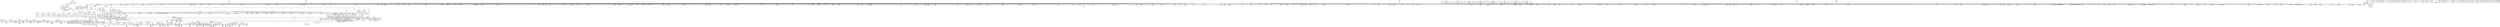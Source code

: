 digraph {
	CE0x493f6d0 [shape=record,shape=Mrecord,label="{CE0x493f6d0|i32_0|*Constant*|*SummSink*}"]
	CE0x498db20 [shape=record,shape=Mrecord,label="{CE0x498db20|272:_i8*,_:_CRE_423,424_}"]
	CE0x49d9470 [shape=record,shape=Mrecord,label="{CE0x49d9470|272:_i8*,_:_CRE_399,400_}"]
	CE0x49da810 [shape=record,shape=Mrecord,label="{CE0x49da810|272:_i8*,_:_CRE_32,40_|*MultipleSource*|*LoadInst*|security/selinux/hooks.c,1714|security/selinux/hooks.c,1714}"]
	CE0x4957700 [shape=record,shape=Mrecord,label="{CE0x4957700|may_create:tmp5|security/selinux/hooks.c,1706}"]
	CE0x49d8b00 [shape=record,shape=Mrecord,label="{CE0x49d8b00|272:_i8*,_:_CRE_384,388_|*MultipleSource*|*LoadInst*|security/selinux/hooks.c,1714|security/selinux/hooks.c,1714}"]
	CE0x49c8150 [shape=record,shape=Mrecord,label="{CE0x49c8150|272:_i8*,_:_CRE_445,446_}"]
	CE0x4a3f6f0 [shape=record,shape=Mrecord,label="{CE0x4a3f6f0|28:_i32,_:_CRE_62,63_}"]
	CE0x496b500 [shape=record,shape=Mrecord,label="{CE0x496b500|may_create:tmp5|security/selinux/hooks.c,1706|*SummSink*}"]
	CE0x4a2fda0 [shape=record,shape=Mrecord,label="{CE0x4a2fda0|272:_i8*,_:_CRE_1367,1368_}"]
	CE0x4990fc0 [shape=record,shape=Mrecord,label="{CE0x4990fc0|i64_4|*Constant*}"]
	CE0x4a6e530 [shape=record,shape=Mrecord,label="{CE0x4a6e530|may_create:and|security/selinux/hooks.c,1728}"]
	CE0x4a66380 [shape=record,shape=Mrecord,label="{CE0x4a66380|may_create:tmp41|security/selinux/hooks.c,1728}"]
	CE0x4a6f2d0 [shape=record,shape=Mrecord,label="{CE0x4a6f2d0|VOIDTB_TE:_CE_173,174_}"]
	CE0x49994a0 [shape=record,shape=Mrecord,label="{CE0x49994a0|40:_%struct.super_block*,_56:_i8*,_:_CRE_472,473_}"]
	CE0x4a39b00 [shape=record,shape=Mrecord,label="{CE0x4a39b00|272:_i8*,_:_CRE_1904,1920_|*MultipleSource*|*LoadInst*|security/selinux/hooks.c,1714|security/selinux/hooks.c,1714}"]
	CE0x4984790 [shape=record,shape=Mrecord,label="{CE0x4984790|40:_%struct.super_block*,_56:_i8*,_:_CRE_824,832_|*MultipleSource*|Function::selinux_inode_mknod&Arg::dir::|Function::may_create&Arg::dir::|security/selinux/hooks.c,1713}"]
	CE0x4973a90 [shape=record,shape=Mrecord,label="{CE0x4973a90|40:_%struct.super_block*,_56:_i8*,_:_CRE_599,600_}"]
	CE0x49d5e10 [shape=record,shape=Mrecord,label="{CE0x49d5e10|may_create:call22|security/selinux/hooks.c,1729|*SummSource*}"]
	CE0x4956250 [shape=record,shape=Mrecord,label="{CE0x4956250|may_create:tmp36|security/selinux/hooks.c,1728|*SummSink*}"]
	CE0x4971790 [shape=record,shape=Mrecord,label="{CE0x4971790|40:_%struct.super_block*,_56:_i8*,_:_CRE_571,572_}"]
	CE0x4973310 [shape=record,shape=Mrecord,label="{CE0x4973310|40:_%struct.super_block*,_56:_i8*,_:_CRE_593,594_}"]
	CE0x4a31750 [shape=record,shape=Mrecord,label="{CE0x4a31750|272:_i8*,_:_CRE_1608,1612_|*MultipleSource*|*LoadInst*|security/selinux/hooks.c,1714|security/selinux/hooks.c,1714}"]
	CE0x498d5d0 [shape=record,shape=Mrecord,label="{CE0x498d5d0|272:_i8*,_:_CRE_418,419_}"]
	CE0x4a694b0 [shape=record,shape=Mrecord,label="{CE0x4a694b0|VOIDTB_TE:_CE_16,24_|*MultipleSource*|Function::selinux_inode_mknod&Arg::dentry::|Function::may_create&Arg::dentry::|security/selinux/hooks.c,1730}"]
	CE0x4a2cdd0 [shape=record,shape=Mrecord,label="{CE0x4a2cdd0|272:_i8*,_:_CRE_1322,1323_}"]
	CE0x49df4d0 [shape=record,shape=Mrecord,label="{CE0x49df4d0|272:_i8*,_:_CRE_1211,1212_}"]
	CE0x4991c00 [shape=record,shape=Mrecord,label="{CE0x4991c00|40:_%struct.super_block*,_56:_i8*,_:_CRE_254,255_}"]
	CE0x494a440 [shape=record,shape=Mrecord,label="{CE0x494a440|GLOBAL:__llvm_gcov_global_state_pred112|Global_var:__llvm_gcov_global_state_pred112|*SummSource*}"]
	CE0x4a389a0 [shape=record,shape=Mrecord,label="{CE0x4a389a0|272:_i8*,_:_CRE_1856,1864_|*MultipleSource*|*LoadInst*|security/selinux/hooks.c,1714|security/selinux/hooks.c,1714}"]
	CE0x496bd20 [shape=record,shape=Mrecord,label="{CE0x496bd20|may_create:bb|*SummSink*}"]
	CE0x4a2c440 [shape=record,shape=Mrecord,label="{CE0x4a2c440|272:_i8*,_:_CRE_1313,1314_}"]
	CE0x498cd50 [shape=record,shape=Mrecord,label="{CE0x498cd50|272:_i8*,_:_CRE_410,411_}"]
	CE0x49cd650 [shape=record,shape=Mrecord,label="{CE0x49cd650|272:_i8*,_:_CRE_128,132_|*MultipleSource*|*LoadInst*|security/selinux/hooks.c,1714|security/selinux/hooks.c,1714}"]
	CE0x4985cc0 [shape=record,shape=Mrecord,label="{CE0x4985cc0|40:_%struct.super_block*,_56:_i8*,_:_CRE_870,871_}"]
	CE0x4a70070 [shape=record,shape=Mrecord,label="{CE0x4a70070|VOIDTB_TE:_CE_186,187_}"]
	CE0x496eed0 [shape=record,shape=Mrecord,label="{CE0x496eed0|get_current:tmp4|./arch/x86/include/asm/current.h,14|*SummSink*}"]
	CE0x4a72af0 [shape=record,shape=Mrecord,label="{CE0x4a72af0|VOIDTB_TE:_CE_240,248_|*MultipleSource*|Function::selinux_inode_mknod&Arg::dentry::|Function::may_create&Arg::dentry::|security/selinux/hooks.c,1730}"]
	CE0x4a348e0 [shape=record,shape=Mrecord,label="{CE0x4a348e0|272:_i8*,_:_CRE_1661,1662_}"]
	CE0x4a87fe0 [shape=record,shape=Mrecord,label="{CE0x4a87fe0|__llvm_gcov_indirect_counter_increment:tmp6|*SummSink*}"]
	CE0x4a3a9b0 [shape=record,shape=Mrecord,label="{CE0x4a3a9b0|272:_i8*,_:_CRE_2264,2268_|*MultipleSource*|*LoadInst*|security/selinux/hooks.c,1714|security/selinux/hooks.c,1714}"]
	CE0x49d6570 [shape=record,shape=Mrecord,label="{CE0x49d6570|may_create:tmp48|security/selinux/hooks.c,1731}"]
	CE0x4922e30 [shape=record,shape=Mrecord,label="{CE0x4922e30|selinux_inode_mknod:tmp1|*SummSink*}"]
	CE0x49c4750 [shape=record,shape=Mrecord,label="{CE0x49c4750|40:_%struct.super_block*,_56:_i8*,_:_CRE_935,936_}"]
	"CONST[source:0(mediator),value:2(dynamic)][purpose:{object}][SnkIdx:10]"
	CE0x49d8ea0 [shape=record,shape=Mrecord,label="{CE0x49d8ea0|272:_i8*,_:_CRE_394,395_}"]
	CE0x498f3f0 [shape=record,shape=Mrecord,label="{CE0x498f3f0|may_create:tmp17|security/selinux/hooks.c,1706|*SummSink*}"]
	CE0x494a2d0 [shape=record,shape=Mrecord,label="{CE0x494a2d0|GLOBAL:__llvm_gcov_global_state_pred112|Global_var:__llvm_gcov_global_state_pred112}"]
	CE0x4a2eca0 [shape=record,shape=Mrecord,label="{CE0x4a2eca0|272:_i8*,_:_CRE_1351,1352_}"]
	CE0x49e3120 [shape=record,shape=Mrecord,label="{CE0x49e3120|272:_i8*,_:_CRE_1268,1269_}"]
	CE0x49c9900 [shape=record,shape=Mrecord,label="{CE0x49c9900|272:_i8*,_:_CRE_480,488_|*MultipleSource*|*LoadInst*|security/selinux/hooks.c,1714|security/selinux/hooks.c,1714}"]
	CE0x4a16340 [shape=record,shape=Mrecord,label="{CE0x4a16340|i64*_getelementptr_inbounds_(_2_x_i64_,_2_x_i64_*___llvm_gcov_ctr98,_i64_0,_i64_1)|*Constant*|*SummSource*}"]
	CE0x4a6ac30 [shape=record,shape=Mrecord,label="{CE0x4a6ac30|VOIDTB_TE:_CE_165,166_}"]
	CE0x499c130 [shape=record,shape=Mrecord,label="{CE0x499c130|_call_void_mcount()_#3|*SummSource*}"]
	CE0x495ac90 [shape=record,shape=Mrecord,label="{CE0x495ac90|may_create:if.end30|*SummSource*}"]
	CE0x494e630 [shape=record,shape=Mrecord,label="{CE0x494e630|may_create:create_sid|security/selinux/hooks.c,1717}"]
	CE0x4949670 [shape=record,shape=Mrecord,label="{CE0x4949670|i64_1|*Constant*}"]
	CE0x493ebd0 [shape=record,shape=Mrecord,label="{CE0x493ebd0|_call_void___llvm_gcov_indirect_counter_increment(i32*___llvm_gcov_global_state_pred112,_i64**_getelementptr_inbounds_(_8_x_i64*_,_8_x_i64*_*___llvm_gcda_edge_table111,_i64_0,_i64_1)),_!dbg_!27715|security/selinux/hooks.c,1141|*SummSource*}"]
	CE0x4976170 [shape=record,shape=Mrecord,label="{CE0x4976170|40:_%struct.super_block*,_56:_i8*,_:_CRE_206,207_}"]
	CE0x4a68fa0 [shape=record,shape=Mrecord,label="{CE0x4a68fa0|may_create:d_name|security/selinux/hooks.c,1730|*SummSink*}"]
	CE0x494f530 [shape=record,shape=Mrecord,label="{CE0x494f530|inode_mode_to_security_class:tmp19|security/selinux/hooks.c,1158}"]
	CE0x49d4f20 [shape=record,shape=Mrecord,label="{CE0x49d4f20|VOIDTB_TE:_CE_307,308_}"]
	CE0x49907e0 [shape=record,shape=Mrecord,label="{CE0x49907e0|may_create:land.lhs.true|*SummSource*}"]
	CE0x49b0970 [shape=record,shape=Mrecord,label="{CE0x49b0970|GLOBAL:lockdep_rcu_suspicious|*Constant*|*SummSource*}"]
	CE0x49c6820 [shape=record,shape=Mrecord,label="{CE0x49c6820|may_create:tmp22|*LoadInst*|security/selinux/hooks.c,1713|*SummSink*}"]
	CE0x4a48af0 [shape=record,shape=Mrecord,label="{CE0x4a48af0|avc_has_perm:tclass|Function::avc_has_perm&Arg::tclass::|*SummSink*}"]
	CE0x4a80fb0 [shape=record,shape=Mrecord,label="{CE0x4a80fb0|may_create:tmp56|security/selinux/hooks.c,1736|*SummSink*}"]
	"CONST[source:0(mediator),value:2(dynamic)][purpose:{object}][SnkIdx:9]"
	CE0x498dc30 [shape=record,shape=Mrecord,label="{CE0x498dc30|272:_i8*,_:_CRE_424,425_}"]
	CE0x4a37ec0 [shape=record,shape=Mrecord,label="{CE0x4a37ec0|272:_i8*,_:_CRE_1808,1816_|*MultipleSource*|*LoadInst*|security/selinux/hooks.c,1714|security/selinux/hooks.c,1714}"]
	CE0x49cafd0 [shape=record,shape=Mrecord,label="{CE0x49cafd0|272:_i8*,_:_CRE_566,567_}"]
	CE0x493ce60 [shape=record,shape=Mrecord,label="{CE0x493ce60|i32_61440|*Constant*}"]
	CE0x4a34170 [shape=record,shape=Mrecord,label="{CE0x4a34170|272:_i8*,_:_CRE_1654,1655_}"]
	CE0x4943670 [shape=record,shape=Mrecord,label="{CE0x4943670|__llvm_gcov_indirect_counter_increment:counters|Function::__llvm_gcov_indirect_counter_increment&Arg::counters::}"]
	CE0x49c2950 [shape=record,shape=Mrecord,label="{CE0x49c2950|40:_%struct.super_block*,_56:_i8*,_:_CRE_911,912_}"]
	CE0x49a91a0 [shape=record,shape=Mrecord,label="{CE0x49a91a0|40:_%struct.super_block*,_56:_i8*,_:_CRE_140,141_}"]
	CE0x49cd820 [shape=record,shape=Mrecord,label="{CE0x49cd820|272:_i8*,_:_CRE_132,136_|*MultipleSource*|*LoadInst*|security/selinux/hooks.c,1714|security/selinux/hooks.c,1714}"]
	CE0x49cb520 [shape=record,shape=Mrecord,label="{CE0x49cb520|272:_i8*,_:_CRE_571,572_}"]
	CE0x4a30730 [shape=record,shape=Mrecord,label="{CE0x4a30730|272:_i8*,_:_CRE_1616,1617_}"]
	CE0x4a6c5a0 [shape=record,shape=Mrecord,label="{CE0x4a6c5a0|VOIDTB_TE:_CE_144,145_}"]
	CE0x4a3fef0 [shape=record,shape=Mrecord,label="{CE0x4a3fef0|28:_i32,_:_CRE_70,71_}"]
	CE0x4a55a40 [shape=record,shape=Mrecord,label="{CE0x4a55a40|i64_13|*Constant*|*SummSource*}"]
	CE0x49503e0 [shape=record,shape=Mrecord,label="{CE0x49503e0|i64**_getelementptr_inbounds_(_8_x_i64*_,_8_x_i64*_*___llvm_gcda_edge_table111,_i64_0,_i64_0)|*Constant*}"]
	CE0x4a885c0 [shape=record,shape=Mrecord,label="{CE0x4a885c0|i64*_getelementptr_inbounds_(_2_x_i64_,_2_x_i64_*___llvm_gcov_ctr98,_i64_0,_i64_0)|*Constant*|*SummSink*}"]
	CE0x4952500 [shape=record,shape=Mrecord,label="{CE0x4952500|_call_void___llvm_gcov_indirect_counter_increment(i32*___llvm_gcov_global_state_pred112,_i64**_getelementptr_inbounds_(_8_x_i64*_,_8_x_i64*_*___llvm_gcda_edge_table111,_i64_0,_i64_3)),_!dbg_!27718|security/selinux/hooks.c,1145|*SummSource*}"]
	CE0x496c000 [shape=record,shape=Mrecord,label="{CE0x496c000|may_create:lor.lhs.false}"]
	CE0x49e1030 [shape=record,shape=Mrecord,label="{CE0x49e1030|272:_i8*,_:_CRE_1237,1238_}"]
	CE0x4a3c420 [shape=record,shape=Mrecord,label="{CE0x4a3c420|28:_i32,_:_CRE_8,9_}"]
	CE0x4a32e50 [shape=record,shape=Mrecord,label="{CE0x4a32e50|272:_i8*,_:_CRE_1636,1637_}"]
	CE0x4969620 [shape=record,shape=Mrecord,label="{CE0x4969620|may_create:ad|security/selinux/hooks.c, 1710|*SummSource*}"]
	CE0x4980140 [shape=record,shape=Mrecord,label="{CE0x4980140|40:_%struct.super_block*,_56:_i8*,_:_CRE_609,610_}"]
	CE0x49dd4d0 [shape=record,shape=Mrecord,label="{CE0x49dd4d0|272:_i8*,_:_CRE_629,630_}"]
	CE0x4a6b6c0 [shape=record,shape=Mrecord,label="{CE0x4a6b6c0|i32_4|*Constant*|*SummSink*}"]
	CE0x4a3ebc0 [shape=record,shape=Mrecord,label="{CE0x4a3ebc0|28:_i32,_:_CRE_50,51_}"]
	CE0x49570b0 [shape=record,shape=Mrecord,label="{CE0x49570b0|inode_mode_to_security_class:bb|*SummSource*}"]
	CE0x49c4110 [shape=record,shape=Mrecord,label="{CE0x49c4110|40:_%struct.super_block*,_56:_i8*,_:_CRE_930,931_}"]
	CE0x49c3490 [shape=record,shape=Mrecord,label="{CE0x49c3490|40:_%struct.super_block*,_56:_i8*,_:_CRE_920,921_}"]
	CE0x5c6b540 [shape=record,shape=Mrecord,label="{CE0x5c6b540|_call_void_mcount()_#3|*SummSource*}"]
	CE0x4a46020 [shape=record,shape=Mrecord,label="{CE0x4a46020|may_create:tmp32|security/selinux/hooks.c,1725}"]
	CE0x493cdc0 [shape=record,shape=Mrecord,label="{CE0x493cdc0|inode_mode_to_security_class:conv|security/selinux/hooks.c,1139|*SummSink*}"]
	CE0x495b4b0 [shape=record,shape=Mrecord,label="{CE0x495b4b0|i32_1|*Constant*}"]
	CE0x49abbd0 [shape=record,shape=Mrecord,label="{CE0x49abbd0|40:_%struct.super_block*,_56:_i8*,_:_CRE_174,175_}"]
	CE0x4a2f520 [shape=record,shape=Mrecord,label="{CE0x4a2f520|272:_i8*,_:_CRE_1359,1360_}"]
	CE0x4a482c0 [shape=record,shape=Mrecord,label="{CE0x4a482c0|avc_has_perm:ssid|Function::avc_has_perm&Arg::ssid::|*SummSink*}"]
	CE0x4a714a0 [shape=record,shape=Mrecord,label="{CE0x4a714a0|VOIDTB_TE:_CE_205,206_}"]
	CE0x4956f10 [shape=record,shape=Mrecord,label="{CE0x4956f10|i64_3|*Constant*|*SummSource*}"]
	CE0x4a69a20 [shape=record,shape=Mrecord,label="{CE0x4a69a20|VOIDTB_TE:_CE_40,48_|*MultipleSource*|Function::selinux_inode_mknod&Arg::dentry::|Function::may_create&Arg::dentry::|security/selinux/hooks.c,1730}"]
	CE0x4981810 [shape=record,shape=Mrecord,label="{CE0x4981810|40:_%struct.super_block*,_56:_i8*,_:_CRE_648,656_|*MultipleSource*|Function::selinux_inode_mknod&Arg::dir::|Function::may_create&Arg::dir::|security/selinux/hooks.c,1713}"]
	CE0x4955370 [shape=record,shape=Mrecord,label="{CE0x4955370|may_create:tmp}"]
	CE0x49763f0 [shape=record,shape=Mrecord,label="{CE0x49763f0|40:_%struct.super_block*,_56:_i8*,_:_CRE_208,210_|*MultipleSource*|Function::selinux_inode_mknod&Arg::dir::|Function::may_create&Arg::dir::|security/selinux/hooks.c,1713}"]
	CE0x4a413f0 [shape=record,shape=Mrecord,label="{CE0x4a413f0|28:_i32,_:_CRE_91,92_}"]
	CE0x4a46550 [shape=record,shape=Mrecord,label="{CE0x4a46550|may_create:tmp33|security/selinux/hooks.c,1725}"]
	CE0x4972b90 [shape=record,shape=Mrecord,label="{CE0x4972b90|40:_%struct.super_block*,_56:_i8*,_:_CRE_587,588_}"]
	CE0x4a8d230 [shape=record,shape=Mrecord,label="{CE0x4a8d230|__llvm_gcov_indirect_counter_increment:exit|*SummSink*}"]
	CE0x49894e0 [shape=record,shape=Mrecord,label="{CE0x49894e0|272:_i8*,_:_CRE_280,288_|*MultipleSource*|*LoadInst*|security/selinux/hooks.c,1714|security/selinux/hooks.c,1714}"]
	CE0x49812c0 [shape=record,shape=Mrecord,label="{CE0x49812c0|40:_%struct.super_block*,_56:_i8*,_:_CRE_623,624_}"]
	CE0x496ea30 [shape=record,shape=Mrecord,label="{CE0x496ea30|may_create:call|security/selinux/hooks.c,1706}"]
	CE0x4932740 [shape=record,shape=Mrecord,label="{CE0x4932740|GLOBAL:__llvm_gcov_indirect_counter_increment|*Constant*|*SummSink*}"]
	CE0x4973d10 [shape=record,shape=Mrecord,label="{CE0x4973d10|40:_%struct.super_block*,_56:_i8*,_:_CRE_601,602_}"]
	CE0x49dd910 [shape=record,shape=Mrecord,label="{CE0x49dd910|272:_i8*,_:_CRE_632,640_|*MultipleSource*|*LoadInst*|security/selinux/hooks.c,1714|security/selinux/hooks.c,1714}"]
	CE0x4a36480 [shape=record,shape=Mrecord,label="{CE0x4a36480|272:_i8*,_:_CRE_1687,1688_}"]
	CE0x4a6f7f0 [shape=record,shape=Mrecord,label="{CE0x4a6f7f0|VOIDTB_TE:_CE_178,179_}"]
	CE0x4a52b10 [shape=record,shape=Mrecord,label="{CE0x4a52b10|may_create:tmp35|security/selinux/hooks.c,1726}"]
	CE0x4939ac0 [shape=record,shape=Mrecord,label="{CE0x4939ac0|i32_32768|*Constant*|*SummSink*}"]
	CE0x498aa90 [shape=record,shape=Mrecord,label="{CE0x498aa90|may_create:if.then20|*SummSink*}"]
	CE0x4a36370 [shape=record,shape=Mrecord,label="{CE0x4a36370|272:_i8*,_:_CRE_1686,1687_}"]
	CE0x49cc2f0 [shape=record,shape=Mrecord,label="{CE0x49cc2f0|272:_i8*,_:_CRE_584,585_}"]
	CE0x49e0ae0 [shape=record,shape=Mrecord,label="{CE0x49e0ae0|272:_i8*,_:_CRE_1232,1233_}"]
	CE0x4a8c0f0 [shape=record,shape=Mrecord,label="{CE0x4a8c0f0|may_create:tmp66|security/selinux/hooks.c,1742|*SummSink*}"]
	CE0x4a8bf80 [shape=record,shape=Mrecord,label="{CE0x4a8bf80|i64*_getelementptr_inbounds_(_26_x_i64_,_26_x_i64_*___llvm_gcov_ctr217,_i64_0,_i64_25)|*Constant*|*SummSource*}"]
	CE0x49afe30 [shape=record,shape=Mrecord,label="{CE0x49afe30|i8_1|*Constant*|*SummSink*}"]
	CE0x4972690 [shape=record,shape=Mrecord,label="{CE0x4972690|40:_%struct.super_block*,_56:_i8*,_:_CRE_583,584_}"]
	CE0x4a412f0 [shape=record,shape=Mrecord,label="{CE0x4a412f0|28:_i32,_:_CRE_90,91_}"]
	CE0x4a67980 [shape=record,shape=Mrecord,label="{CE0x4a67980|may_create:sid21|security/selinux/hooks.c,1729|*SummSink*}"]
	CE0x4954a80 [shape=record,shape=Mrecord,label="{CE0x4954a80|may_create:tmp14|security/selinux/hooks.c,1706}"]
	CE0x49c9690 [shape=record,shape=Mrecord,label="{CE0x49c9690|272:_i8*,_:_CRE_464,472_|*MultipleSource*|*LoadInst*|security/selinux/hooks.c,1714|security/selinux/hooks.c,1714}"]
	CE0x49dba40 [shape=record,shape=Mrecord,label="{CE0x49dba40|272:_i8*,_:_CRE_604,605_}"]
	CE0x4a7f5c0 [shape=record,shape=Mrecord,label="{CE0x4a7f5c0|may_create:tmp53|security/selinux/hooks.c,1733}"]
	CE0x492d700 [shape=record,shape=Mrecord,label="{CE0x492d700|_call_void___llvm_gcov_indirect_counter_increment(i32*___llvm_gcov_global_state_pred112,_i64**_getelementptr_inbounds_(_8_x_i64*_,_8_x_i64*_*___llvm_gcda_edge_table111,_i64_0,_i64_2)),_!dbg_!27717|security/selinux/hooks.c,1143|*SummSource*}"]
	CE0x4a87e30 [shape=record,shape=Mrecord,label="{CE0x4a87e30|get_current:bb}"]
	CE0x4950730 [shape=record,shape=Mrecord,label="{CE0x4950730|i64**_getelementptr_inbounds_(_8_x_i64*_,_8_x_i64*_*___llvm_gcda_edge_table111,_i64_0,_i64_0)|*Constant*|*SummSource*}"]
	CE0x4a6aa10 [shape=record,shape=Mrecord,label="{CE0x4a6aa10|VOIDTB_TE:_CE_163,164_}"]
	CE0x49e1580 [shape=record,shape=Mrecord,label="{CE0x49e1580|272:_i8*,_:_CRE_1242,1243_}"]
	CE0x4a692c0 [shape=record,shape=Mrecord,label="{CE0x4a692c0|VOIDTB_TE:_CE_0,4_|*MultipleSource*|Function::selinux_inode_mknod&Arg::dentry::|Function::may_create&Arg::dentry::|security/selinux/hooks.c,1730}"]
	CE0x4996b90 [shape=record,shape=Mrecord,label="{CE0x4996b90|%struct.task_struct*_(%struct.task_struct**)*_asm_movq_%gs:$_1:P_,$0_,_r,im,_dirflag_,_fpsr_,_flags_}"]
	CE0x4a2d980 [shape=record,shape=Mrecord,label="{CE0x4a2d980|272:_i8*,_:_CRE_1333,1334_}"]
	CE0x4a7f7b0 [shape=record,shape=Mrecord,label="{CE0x4a7f7b0|i64*_getelementptr_inbounds_(_26_x_i64_,_26_x_i64_*___llvm_gcov_ctr217,_i64_0,_i64_20)|*Constant*}"]
	CE0x497fec0 [shape=record,shape=Mrecord,label="{CE0x497fec0|40:_%struct.super_block*,_56:_i8*,_:_CRE_607,608_}"]
	CE0x4a87220 [shape=record,shape=Mrecord,label="{CE0x4a87220|__llvm_gcov_indirect_counter_increment:tmp3|*SummSink*}"]
	CE0x4a3ede0 [shape=record,shape=Mrecord,label="{CE0x4a3ede0|28:_i32,_:_CRE_52,53_}"]
	CE0x498ca20 [shape=record,shape=Mrecord,label="{CE0x498ca20|272:_i8*,_:_CRE_407,408_}"]
	CE0x4a6fc30 [shape=record,shape=Mrecord,label="{CE0x4a6fc30|VOIDTB_TE:_CE_182,183_}"]
	CE0x499fc30 [shape=record,shape=Mrecord,label="{CE0x499fc30|may_create:if.then29}"]
	CE0x497a120 [shape=record,shape=Mrecord,label="{CE0x497a120|inode_mode_to_security_class:tmp11|security/selinux/hooks.c,1149|*SummSink*}"]
	CE0x4a6b290 [shape=record,shape=Mrecord,label="{CE0x4a6b290|VOIDTB_TE:_CE_171,172_}"]
	CE0x4a40ff0 [shape=record,shape=Mrecord,label="{CE0x4a40ff0|28:_i32,_:_CRE_87,88_}"]
	CE0x49c8480 [shape=record,shape=Mrecord,label="{CE0x49c8480|272:_i8*,_:_CRE_448,449_}"]
	CE0x49a0280 [shape=record,shape=Mrecord,label="{CE0x49a0280|__llvm_gcov_indirect_counter_increment:pred}"]
	CE0x4a2e860 [shape=record,shape=Mrecord,label="{CE0x4a2e860|272:_i8*,_:_CRE_1347,1348_}"]
	CE0x4983e50 [shape=record,shape=Mrecord,label="{CE0x4983e50|40:_%struct.super_block*,_56:_i8*,_:_CRE_792,800_|*MultipleSource*|Function::selinux_inode_mknod&Arg::dir::|Function::may_create&Arg::dir::|security/selinux/hooks.c,1713}"]
	CE0x4973950 [shape=record,shape=Mrecord,label="{CE0x4973950|40:_%struct.super_block*,_56:_i8*,_:_CRE_598,599_}"]
	CE0x4a2b430 [shape=record,shape=Mrecord,label="{CE0x4a2b430|272:_i8*,_:_CRE_1279,1280_}"]
	CE0x492ec90 [shape=record,shape=Mrecord,label="{CE0x492ec90|inode_mode_to_security_class:tmp4|security/selinux/hooks.c,1143}"]
	CE0x4a2d320 [shape=record,shape=Mrecord,label="{CE0x4a2d320|272:_i8*,_:_CRE_1327,1328_}"]
	CE0x4a85520 [shape=record,shape=Mrecord,label="{CE0x4a85520|may_create:sid31|security/selinux/hooks.c,1739|*SummSource*}"]
	CE0x494c2d0 [shape=record,shape=Mrecord,label="{CE0x494c2d0|may_create:dentry|Function::may_create&Arg::dentry::|*SummSource*}"]
	CE0x4a45710 [shape=record,shape=Mrecord,label="{CE0x4a45710|i64_11|*Constant*|*SummSink*}"]
	CE0x4970750 [shape=record,shape=Mrecord,label="{CE0x4970750|40:_%struct.super_block*,_56:_i8*,_:_CRE_558,559_}"]
	CE0x4958540 [shape=record,shape=Mrecord,label="{CE0x4958540|may_create:if.end25|*SummSource*}"]
	CE0x494b8d0 [shape=record,shape=Mrecord,label="{CE0x494b8d0|i64**_getelementptr_inbounds_(_8_x_i64*_,_8_x_i64*_*___llvm_gcda_edge_table111,_i64_0,_i64_2)|*Constant*|*SummSource*}"]
	CE0x4a80c80 [shape=record,shape=Mrecord,label="{CE0x4a80c80|i64_22|*Constant*|*SummSink*}"]
	CE0x4972cd0 [shape=record,shape=Mrecord,label="{CE0x4972cd0|40:_%struct.super_block*,_56:_i8*,_:_CRE_588,589_}"]
	CE0x497b5b0 [shape=record,shape=Mrecord,label="{CE0x497b5b0|i64**_getelementptr_inbounds_(_8_x_i64*_,_8_x_i64*_*___llvm_gcda_edge_table111,_i64_0,_i64_6)|*Constant*|*SummSink*}"]
	"CONST[source:0(mediator),value:2(dynamic)][purpose:{subject}][SnkIdx:4]"
	CE0x4a8b320 [shape=record,shape=Mrecord,label="{CE0x4a8b320|i32_128|*Constant*}"]
	CE0x498c910 [shape=record,shape=Mrecord,label="{CE0x498c910|272:_i8*,_:_CRE_406,407_}"]
	CE0x494b300 [shape=record,shape=Mrecord,label="{CE0x494b300|may_create:tmp8|security/selinux/hooks.c,1706}"]
	CE0x4a857d0 [shape=record,shape=Mrecord,label="{CE0x4a857d0|may_create:tmp65|security/selinux/hooks.c,1739}"]
	CE0x49d7d10 [shape=record,shape=Mrecord,label="{CE0x49d7d10|i64_18|*Constant*|*SummSource*}"]
	CE0x491e870 [shape=record,shape=Mrecord,label="{CE0x491e870|inode_mode_to_security_class:mode|Function::inode_mode_to_security_class&Arg::mode::}"]
	CE0x493ab40 [shape=record,shape=Mrecord,label="{CE0x493ab40|may_create:tobool1|security/selinux/hooks.c,1706}"]
	CE0x49ac930 [shape=record,shape=Mrecord,label="{CE0x49ac930|may_create:i_security|security/selinux/hooks.c,1713}"]
	CE0x4a70e40 [shape=record,shape=Mrecord,label="{CE0x4a70e40|VOIDTB_TE:_CE_199,200_}"]
	CE0x49ab090 [shape=record,shape=Mrecord,label="{CE0x49ab090|40:_%struct.super_block*,_56:_i8*,_:_CRE_165,166_}"]
	CE0x4a111e0 [shape=record,shape=Mrecord,label="{CE0x4a111e0|get_current:tmp1|*SummSink*}"]
	CE0x4993640 [shape=record,shape=Mrecord,label="{CE0x4993640|40:_%struct.super_block*,_56:_i8*,_:_CRE_275,276_}"]
	CE0x495b410 [shape=record,shape=Mrecord,label="{CE0x495b410|inode_mode_to_security_class:sw.bb1}"]
	CE0x4a2fc90 [shape=record,shape=Mrecord,label="{CE0x4a2fc90|272:_i8*,_:_CRE_1366,1367_}"]
	CE0x4a58c70 [shape=record,shape=Mrecord,label="{CE0x4a58c70|may_create:flags|security/selinux/hooks.c,1728}"]
	CE0x4a6a4c0 [shape=record,shape=Mrecord,label="{CE0x4a6a4c0|VOIDTB_TE:_CE_158,159_}"]
	CE0x49c9a90 [shape=record,shape=Mrecord,label="{CE0x49c9a90|272:_i8*,_:_CRE_488,496_|*MultipleSource*|*LoadInst*|security/selinux/hooks.c,1714|security/selinux/hooks.c,1714}"]
	CE0x4938e30 [shape=record,shape=Mrecord,label="{CE0x4938e30|i16_11|*Constant*|*SummSource*}"]
	CE0x49ca5a0 [shape=record,shape=Mrecord,label="{CE0x49ca5a0|272:_i8*,_:_CRE_544,552_|*MultipleSource*|*LoadInst*|security/selinux/hooks.c,1714|security/selinux/hooks.c,1714}"]
	CE0x4975130 [shape=record,shape=Mrecord,label="{CE0x4975130|40:_%struct.super_block*,_56:_i8*,_:_CRE_193,194_}"]
	CE0x4a85db0 [shape=record,shape=Mrecord,label="{CE0x4a85db0|may_create:call32|security/selinux/hooks.c,1739}"]
	CE0x49762b0 [shape=record,shape=Mrecord,label="{CE0x49762b0|40:_%struct.super_block*,_56:_i8*,_:_CRE_207,208_}"]
	CE0x4997e60 [shape=record,shape=Mrecord,label="{CE0x4997e60|40:_%struct.super_block*,_56:_i8*,_:_CRE_392,400_|*MultipleSource*|Function::selinux_inode_mknod&Arg::dir::|Function::may_create&Arg::dir::|security/selinux/hooks.c,1713}"]
	CE0x4a33b10 [shape=record,shape=Mrecord,label="{CE0x4a33b10|272:_i8*,_:_CRE_1648,1649_}"]
	CE0x49d7580 [shape=record,shape=Mrecord,label="{CE0x49d7580|may_create:tmp49|security/selinux/hooks.c,1731|*SummSource*}"]
	CE0x49e0590 [shape=record,shape=Mrecord,label="{CE0x49e0590|272:_i8*,_:_CRE_1227,1228_}"]
	CE0x4a7b680 [shape=record,shape=Mrecord,label="{CE0x4a7b680|may_create:tobool23|security/selinux/hooks.c,1731|*SummSink*}"]
	CE0x4994e00 [shape=record,shape=Mrecord,label="{CE0x4994e00|40:_%struct.super_block*,_56:_i8*,_:_CRE_294,295_}"]
	CE0x4a2ffc0 [shape=record,shape=Mrecord,label="{CE0x4a2ffc0|272:_i8*,_:_CRE_1369,1370_}"]
	CE0x4a2e750 [shape=record,shape=Mrecord,label="{CE0x4a2e750|272:_i8*,_:_CRE_1346,1347_}"]
	CE0x49c8bf0 [shape=record,shape=Mrecord,label="{CE0x49c8bf0|272:_i8*,_:_CRE_455,456_}"]
	CE0x4956fa0 [shape=record,shape=Mrecord,label="{CE0x4956fa0|inode_mode_to_security_class:bb}"]
	CE0x4949750 [shape=record,shape=Mrecord,label="{CE0x4949750|inode_mode_to_security_class:tmp1|*SummSource*}"]
	CE0x494ce00 [shape=record,shape=Mrecord,label="{CE0x494ce00|_ret_i32_%retval.0,_!dbg_!27798|security/selinux/hooks.c,1742|*SummSource*}"]
	CE0x4a2be20 [shape=record,shape=Mrecord,label="{CE0x4a2be20|272:_i8*,_:_CRE_1307,1308_}"]
	CE0x4a2ded0 [shape=record,shape=Mrecord,label="{CE0x4a2ded0|272:_i8*,_:_CRE_1338,1339_}"]
	CE0x496c3f0 [shape=record,shape=Mrecord,label="{CE0x496c3f0|__llvm_gcov_indirect_counter_increment:tmp1}"]
	CE0x4980a00 [shape=record,shape=Mrecord,label="{CE0x4980a00|40:_%struct.super_block*,_56:_i8*,_:_CRE_616,617_}"]
	CE0x4a3ad50 [shape=record,shape=Mrecord,label="{CE0x4a3ad50|may_create:tmp25|security/selinux/hooks.c,1714|*SummSource*}"]
	CE0x49d67d0 [shape=record,shape=Mrecord,label="{CE0x49d67d0|may_create:tmp47|security/selinux/hooks.c,1731}"]
	CE0x4993a00 [shape=record,shape=Mrecord,label="{CE0x4993a00|40:_%struct.super_block*,_56:_i8*,_:_CRE_278,279_}"]
	CE0x4a6de40 [shape=record,shape=Mrecord,label="{CE0x4a6de40|VOIDTB_TE:_CE_89,90_}"]
	CE0x49d5bf0 [shape=record,shape=Mrecord,label="{CE0x49d5bf0|VOIDTB_TE:_CE_319,320_}"]
	CE0x5d9df60 [shape=record,shape=Mrecord,label="{CE0x5d9df60|selinux_inode_mknod:tmp|*SummSink*}"]
	CE0x49d7700 [shape=record,shape=Mrecord,label="{CE0x49d7700|may_create:tmp49|security/selinux/hooks.c,1731|*SummSink*}"]
	CE0x49ae830 [shape=record,shape=Mrecord,label="{CE0x49ae830|i32_78|*Constant*|*SummSink*}"]
	CE0x4a4ecd0 [shape=record,shape=Mrecord,label="{CE0x4a4ecd0|may_create:tmp28|security/selinux/hooks.c,1717}"]
	CE0x493e920 [shape=record,shape=Mrecord,label="{CE0x493e920|i16_12|*Constant*|*SummSource*}"]
	CE0x4a11bb0 [shape=record,shape=Mrecord,label="{CE0x4a11bb0|get_current:tmp2|*SummSink*}"]
	CE0x49ca770 [shape=record,shape=Mrecord,label="{CE0x49ca770|272:_i8*,_:_CRE_552,556_|*MultipleSource*|*LoadInst*|security/selinux/hooks.c,1714|security/selinux/hooks.c,1714}"]
	CE0x4a36aa0 [shape=record,shape=Mrecord,label="{CE0x4a36aa0|272:_i8*,_:_CRE_1712,1720_|*MultipleSource*|*LoadInst*|security/selinux/hooks.c,1714|security/selinux/hooks.c,1714}"]
	CE0x49d3370 [shape=record,shape=Mrecord,label="{CE0x49d3370|272:_i8*,_:_CRE_8,16_|*MultipleSource*|*LoadInst*|security/selinux/hooks.c,1714|security/selinux/hooks.c,1714}"]
	CE0x496c2c0 [shape=record,shape=Mrecord,label="{CE0x496c2c0|i32_-1|*Constant*|*SummSink*}"]
	CE0x497c840 [shape=record,shape=Mrecord,label="{CE0x497c840|get_current:entry|*SummSink*}"]
	CE0x498e3a0 [shape=record,shape=Mrecord,label="{CE0x498e3a0|272:_i8*,_:_CRE_431,432_}"]
	CE0x4a2b100 [shape=record,shape=Mrecord,label="{CE0x4a2b100|272:_i8*,_:_CRE_1276,1277_}"]
	CE0x49c4610 [shape=record,shape=Mrecord,label="{CE0x49c4610|40:_%struct.super_block*,_56:_i8*,_:_CRE_934,935_}"]
	CE0x49dcc50 [shape=record,shape=Mrecord,label="{CE0x49dcc50|272:_i8*,_:_CRE_621,622_}"]
	CE0x493bf00 [shape=record,shape=Mrecord,label="{CE0x493bf00|inode_mode_to_security_class:tmp7|security/selinux/hooks.c,1145|*SummSink*}"]
	CE0x4993780 [shape=record,shape=Mrecord,label="{CE0x4993780|40:_%struct.super_block*,_56:_i8*,_:_CRE_276,277_}"]
	CE0x49e0e10 [shape=record,shape=Mrecord,label="{CE0x49e0e10|272:_i8*,_:_CRE_1235,1236_}"]
	CE0x4935ad0 [shape=record,shape=Mrecord,label="{CE0x4935ad0|GLOBAL:may_create|*Constant*|*SummSource*}"]
	CE0x49aacd0 [shape=record,shape=Mrecord,label="{CE0x49aacd0|40:_%struct.super_block*,_56:_i8*,_:_CRE_162,163_}"]
	CE0x4982c90 [shape=record,shape=Mrecord,label="{CE0x4982c90|40:_%struct.super_block*,_56:_i8*,_:_CRE_712,728_|*MultipleSource*|Function::selinux_inode_mknod&Arg::dir::|Function::may_create&Arg::dir::|security/selinux/hooks.c,1713}"]
	CE0x4956060 [shape=record,shape=Mrecord,label="{CE0x4956060|may_create:tmp36|security/selinux/hooks.c,1728}"]
	"CONST[source:1(input),value:2(dynamic)][purpose:{object}][SrcIdx:20]"
	CE0x4a7cc00 [shape=record,shape=Mrecord,label="{CE0x4a7cc00|may_create:call27|security/selinux/hooks.c,1735}"]
	CE0x49dd090 [shape=record,shape=Mrecord,label="{CE0x49dd090|272:_i8*,_:_CRE_625,626_}"]
	CE0x4943250 [shape=record,shape=Mrecord,label="{CE0x4943250|__llvm_gcov_indirect_counter_increment:entry}"]
	CE0x4920a90 [shape=record,shape=Mrecord,label="{CE0x4920a90|selinux_inode_mknod:entry|*SummSource*}"]
	CE0x4a7fc40 [shape=record,shape=Mrecord,label="{CE0x4a7fc40|i64*_getelementptr_inbounds_(_26_x_i64_,_26_x_i64_*___llvm_gcov_ctr217,_i64_0,_i64_20)|*Constant*|*SummSink*}"]
	CE0x4972910 [shape=record,shape=Mrecord,label="{CE0x4972910|40:_%struct.super_block*,_56:_i8*,_:_CRE_585,586_}"]
	CE0x4a66cb0 [shape=record,shape=Mrecord,label="{CE0x4a66cb0|may_create:tmp44|security/selinux/hooks.c,1728|*SummSource*}"]
	CE0x49c9c90 [shape=record,shape=Mrecord,label="{CE0x49c9c90|272:_i8*,_:_CRE_496,504_|*MultipleSource*|*LoadInst*|security/selinux/hooks.c,1714|security/selinux/hooks.c,1714}"]
	CE0x4953a90 [shape=record,shape=Mrecord,label="{CE0x4953a90|may_create:tmp38|security/selinux/hooks.c,1728|*SummSource*}"]
	CE0x4a73010 [shape=record,shape=Mrecord,label="{CE0x4a73010|VOIDTB_TE:_CE_264,272_|*MultipleSource*|Function::selinux_inode_mknod&Arg::dentry::|Function::may_create&Arg::dentry::|security/selinux/hooks.c,1730}"]
	CE0x4a34390 [shape=record,shape=Mrecord,label="{CE0x4a34390|272:_i8*,_:_CRE_1656,1657_}"]
	CE0x4a6b7f0 [shape=record,shape=Mrecord,label="{CE0x4a6b7f0|may_create:d_name|security/selinux/hooks.c,1730|*SummSource*}"]
	CE0x4954870 [shape=record,shape=Mrecord,label="{CE0x4954870|may_create:tmp13|security/selinux/hooks.c,1706|*SummSink*}"]
	CE0x4971dd0 [shape=record,shape=Mrecord,label="{CE0x4971dd0|40:_%struct.super_block*,_56:_i8*,_:_CRE_576,577_}"]
	CE0x4922520 [shape=record,shape=Mrecord,label="{CE0x4922520|GLOBAL:inode_mode_to_security_class|*Constant*}"]
	CE0x494cf30 [shape=record,shape=Mrecord,label="{CE0x494cf30|_ret_i32_%retval.0,_!dbg_!27798|security/selinux/hooks.c,1742|*SummSink*}"]
	CE0x49c1550 [shape=record,shape=Mrecord,label="{CE0x49c1550|40:_%struct.super_block*,_56:_i8*,_:_CRE_895,896_}"]
	CE0x4a84f20 [shape=record,shape=Mrecord,label="{CE0x4a84f20|may_create:tmp64|security/selinux/hooks.c,1739|*SummSource*}"]
	CE0x496b210 [shape=record,shape=Mrecord,label="{CE0x496b210|__llvm_gcov_indirect_counter_increment:tmp|*SummSource*}"]
	CE0x49348e0 [shape=record,shape=Mrecord,label="{CE0x49348e0|may_create:dir|Function::may_create&Arg::dir::|*SummSource*}"]
	CE0x4940930 [shape=record,shape=Mrecord,label="{CE0x4940930|may_create:if.end|*SummSource*}"]
	CE0x49e0040 [shape=record,shape=Mrecord,label="{CE0x49e0040|272:_i8*,_:_CRE_1222,1223_}"]
	CE0x4a83a80 [shape=record,shape=Mrecord,label="{CE0x4a83a80|i64*_getelementptr_inbounds_(_26_x_i64_,_26_x_i64_*___llvm_gcov_ctr217,_i64_0,_i64_24)|*Constant*}"]
	CE0x498efc0 [shape=record,shape=Mrecord,label="{CE0x498efc0|may_create:tmp17|security/selinux/hooks.c,1706}"]
	CE0x49c2bd0 [shape=record,shape=Mrecord,label="{CE0x49c2bd0|40:_%struct.super_block*,_56:_i8*,_:_CRE_913,914_}"]
	CE0x4994b80 [shape=record,shape=Mrecord,label="{CE0x4994b80|40:_%struct.super_block*,_56:_i8*,_:_CRE_292,293_}"]
	CE0x49e2680 [shape=record,shape=Mrecord,label="{CE0x49e2680|272:_i8*,_:_CRE_1258,1259_}"]
	CE0x657bbf0 [shape=record,shape=Mrecord,label="{CE0x657bbf0|selinux_inode_mknod:tmp2}"]
	CE0x49c8370 [shape=record,shape=Mrecord,label="{CE0x49c8370|272:_i8*,_:_CRE_447,448_}"]
	CE0x4a323b0 [shape=record,shape=Mrecord,label="{CE0x4a323b0|272:_i8*,_:_CRE_1626,1627_}"]
	CE0x4a718e0 [shape=record,shape=Mrecord,label="{CE0x4a718e0|VOIDTB_TE:_CE_209,210_}"]
	CE0x4a359e0 [shape=record,shape=Mrecord,label="{CE0x4a359e0|272:_i8*,_:_CRE_1677,1678_}"]
	CE0x49c4b10 [shape=record,shape=Mrecord,label="{CE0x49c4b10|40:_%struct.super_block*,_56:_i8*,_:_CRE_952,960_|*MultipleSource*|Function::selinux_inode_mknod&Arg::dir::|Function::may_create&Arg::dir::|security/selinux/hooks.c,1713}"]
	CE0x493fd00 [shape=record,shape=Mrecord,label="{CE0x493fd00|COLLAPSED:_GCMRE___llvm_gcov_ctr110_internal_global_18_x_i64_zeroinitializer:_elem_0:default:}"]
	CE0x4a3f1f0 [shape=record,shape=Mrecord,label="{CE0x4a3f1f0|28:_i32,_:_CRE_57,58_}"]
	CE0x4a55590 [shape=record,shape=Mrecord,label="{CE0x4a55590|i64_14|*Constant*|*SummSource*}"]
	CE0x498ae50 [shape=record,shape=Mrecord,label="{CE0x498ae50|may_create:tmp10|security/selinux/hooks.c,1706|*SummSink*}"]
	CE0x4a46f70 [shape=record,shape=Mrecord,label="{CE0x4a46f70|may_create:tmp34|security/selinux/hooks.c,1726|*SummSource*}"]
	CE0x493cb00 [shape=record,shape=Mrecord,label="{CE0x493cb00|may_create:tobool|security/selinux/hooks.c,1706|*SummSource*}"]
	CE0x4980500 [shape=record,shape=Mrecord,label="{CE0x4980500|40:_%struct.super_block*,_56:_i8*,_:_CRE_612,613_}"]
	CE0x4992c40 [shape=record,shape=Mrecord,label="{CE0x4992c40|40:_%struct.super_block*,_56:_i8*,_:_CRE_267,268_}"]
	CE0x493b550 [shape=record,shape=Mrecord,label="{CE0x493b550|i64*_getelementptr_inbounds_(_18_x_i64_,_18_x_i64_*___llvm_gcov_ctr110,_i64_0,_i64_11)|*Constant*|*SummSink*}"]
	CE0x4929710 [shape=record,shape=Mrecord,label="{CE0x4929710|may_create:security|security/selinux/hooks.c,1706|*SummSource*}"]
	CE0x4980dc0 [shape=record,shape=Mrecord,label="{CE0x4980dc0|40:_%struct.super_block*,_56:_i8*,_:_CRE_619,620_}"]
	CE0x499ff80 [shape=record,shape=Mrecord,label="{CE0x499ff80|__llvm_gcov_indirect_counter_increment:bb4|*SummSink*}"]
	CE0x4a48220 [shape=record,shape=Mrecord,label="{CE0x4a48220|avc_has_perm:ssid|Function::avc_has_perm&Arg::ssid::|*SummSource*}"]
	CE0x4a55520 [shape=record,shape=Mrecord,label="{CE0x4a55520|i64_14|*Constant*}"]
	CE0x49e29b0 [shape=record,shape=Mrecord,label="{CE0x49e29b0|272:_i8*,_:_CRE_1261,1262_}"]
	CE0x4a2f300 [shape=record,shape=Mrecord,label="{CE0x4a2f300|272:_i8*,_:_CRE_1357,1358_}"]
	CE0x4a44b90 [shape=record,shape=Mrecord,label="{CE0x4a44b90|_ret_i32_%retval.0,_!dbg_!27728|security/selinux/avc.c,775|*SummSource*}"]
	CE0x4a83bb0 [shape=record,shape=Mrecord,label="{CE0x4a83bb0|may_create:tmp62|security/selinux/hooks.c,1739|*SummSource*}"]
	CE0x4986e40 [shape=record,shape=Mrecord,label="{CE0x4986e40|40:_%struct.super_block*,_56:_i8*,_:_CRE_884,885_}"]
	CE0x49278a0 [shape=record,shape=Mrecord,label="{CE0x49278a0|inode_mode_to_security_class:tmp9|security/selinux/hooks.c,1147}"]
	CE0x497bf90 [shape=record,shape=Mrecord,label="{CE0x497bf90|may_create:call4|security/selinux/hooks.c,1706|*SummSink*}"]
	CE0x4a716c0 [shape=record,shape=Mrecord,label="{CE0x4a716c0|VOIDTB_TE:_CE_207,208_}"]
	CE0x498dd40 [shape=record,shape=Mrecord,label="{CE0x498dd40|272:_i8*,_:_CRE_425,426_}"]
	CE0x4a84760 [shape=record,shape=Mrecord,label="{CE0x4a84760|may_create:tmp63|security/selinux/hooks.c,1739|*SummSink*}"]
	CE0x49d8930 [shape=record,shape=Mrecord,label="{CE0x49d8930|272:_i8*,_:_CRE_376,380_|*MultipleSource*|*LoadInst*|security/selinux/hooks.c,1714|security/selinux/hooks.c,1714}"]
	CE0x4a7f280 [shape=record,shape=Mrecord,label="{CE0x4a7f280|may_create:tmp52|security/selinux/hooks.c,1732|*SummSink*}"]
	CE0x4a42c20 [shape=record,shape=Mrecord,label="{CE0x4a42c20|28:_i32,_:_CRE_114,115_}"]
	CE0x4997320 [shape=record,shape=Mrecord,label="{CE0x4997320|40:_%struct.super_block*,_56:_i8*,_:_CRE_344,352_|*MultipleSource*|Function::selinux_inode_mknod&Arg::dir::|Function::may_create&Arg::dir::|security/selinux/hooks.c,1713}"]
	CE0x4933d50 [shape=record,shape=Mrecord,label="{CE0x4933d50|inode_mode_to_security_class:sw.bb1|*SummSink*}"]
	CE0x49ad520 [shape=record,shape=Mrecord,label="{CE0x49ad520|40:_%struct.super_block*,_56:_i8*,_:_CRE_12,16_|*MultipleSource*|Function::selinux_inode_mknod&Arg::dir::|Function::may_create&Arg::dir::|security/selinux/hooks.c,1713}"]
	CE0x49c1cd0 [shape=record,shape=Mrecord,label="{CE0x49c1cd0|40:_%struct.super_block*,_56:_i8*,_:_CRE_901,902_}"]
	CE0x49571a0 [shape=record,shape=Mrecord,label="{CE0x49571a0|inode_mode_to_security_class:bb|*SummSink*}"]
	CE0x4a717d0 [shape=record,shape=Mrecord,label="{CE0x4a717d0|VOIDTB_TE:_CE_208,209_}"]
	CE0x4a4ee70 [shape=record,shape=Mrecord,label="{CE0x4a4ee70|may_create:tmp28|security/selinux/hooks.c,1717|*SummSink*}"]
	CE0x4a344a0 [shape=record,shape=Mrecord,label="{CE0x4a344a0|272:_i8*,_:_CRE_1657,1658_}"]
	CE0x49ac6f0 [shape=record,shape=Mrecord,label="{CE0x49ac6f0|i32_10|*Constant*|*SummSource*}"]
	CE0x494e200 [shape=record,shape=Mrecord,label="{CE0x494e200|i32_3|*Constant*|*SummSource*}"]
	CE0x4940ac0 [shape=record,shape=Mrecord,label="{CE0x4940ac0|may_create:if.then16}"]
	CE0x4992600 [shape=record,shape=Mrecord,label="{CE0x4992600|40:_%struct.super_block*,_56:_i8*,_:_CRE_262,263_}"]
	CE0x4a325d0 [shape=record,shape=Mrecord,label="{CE0x4a325d0|272:_i8*,_:_CRE_1628,1629_}"]
	CE0x4a49b70 [shape=record,shape=Mrecord,label="{CE0x4a49b70|i32_(i32,_i32,_i16,_i32,_%struct.common_audit_data*)*_bitcast_(i32_(i32,_i32,_i16,_i32,_%struct.common_audit_data.495*)*_avc_has_perm_to_i32_(i32,_i32,_i16,_i32,_%struct.common_audit_data*)*)|*Constant*}"]
	CE0x4927640 [shape=record,shape=Mrecord,label="{CE0x4927640|i64*_getelementptr_inbounds_(_18_x_i64_,_18_x_i64_*___llvm_gcov_ctr110,_i64_0,_i64_12)|*Constant*|*SummSink*}"]
	CE0x4935c30 [shape=record,shape=Mrecord,label="{CE0x4935c30|may_create:entry}"]
	CE0x4a809c0 [shape=record,shape=Mrecord,label="{CE0x4a809c0|may_create:tmp57|security/selinux/hooks.c,1736}"]
	CE0x4959a10 [shape=record,shape=Mrecord,label="{CE0x4959a10|inode_mode_to_security_class:sw.bb6}"]
	CE0x498eb60 [shape=record,shape=Mrecord,label="{CE0x498eb60|i8*_getelementptr_inbounds_(_45_x_i8_,_45_x_i8_*_.str12,_i32_0,_i32_0)|*Constant*|*SummSource*}"]
	CE0x4a3d920 [shape=record,shape=Mrecord,label="{CE0x4a3d920|28:_i32,_:_CRE_15,16_}"]
	CE0x49cd120 [shape=record,shape=Mrecord,label="{CE0x49cd120|272:_i8*,_:_CRE_104,112_|*MultipleSource*|*LoadInst*|security/selinux/hooks.c,1714|security/selinux/hooks.c,1714}"]
	CE0x4993f00 [shape=record,shape=Mrecord,label="{CE0x4993f00|40:_%struct.super_block*,_56:_i8*,_:_CRE_282,283_}"]
	CE0x4a3a0a0 [shape=record,shape=Mrecord,label="{CE0x4a3a0a0|272:_i8*,_:_CRE_2056,2112_|*MultipleSource*|*LoadInst*|security/selinux/hooks.c,1714|security/selinux/hooks.c,1714}"]
	CE0x4a86710 [shape=record,shape=Mrecord,label="{CE0x4a86710|i64*_null|*Constant*|*SummSink*}"]
	CE0x49caec0 [shape=record,shape=Mrecord,label="{CE0x49caec0|272:_i8*,_:_CRE_565,566_}"]
	CE0x4a2f740 [shape=record,shape=Mrecord,label="{CE0x4a2f740|272:_i8*,_:_CRE_1361,1362_}"]
	CE0x4933e30 [shape=record,shape=Mrecord,label="{CE0x4933e30|inode_mode_to_security_class:sw.epilog|*SummSource*}"]
	CE0x498ef50 [shape=record,shape=Mrecord,label="{CE0x498ef50|i64*_getelementptr_inbounds_(_26_x_i64_,_26_x_i64_*___llvm_gcov_ctr217,_i64_0,_i64_9)|*Constant*|*SummSink*}"]
	CE0x4978170 [shape=record,shape=Mrecord,label="{CE0x4978170|_call_void___llvm_gcov_indirect_counter_increment(i32*___llvm_gcov_global_state_pred112,_i64**_getelementptr_inbounds_(_8_x_i64*_,_8_x_i64*_*___llvm_gcda_edge_table111,_i64_0,_i64_5)),_!dbg_!27720|security/selinux/hooks.c,1149}"]
	CE0x4a7e660 [shape=record,shape=Mrecord,label="{CE0x4a7e660|may_create:tmp51|security/selinux/hooks.c,1732|*SummSource*}"]
	CE0x4987b80 [shape=record,shape=Mrecord,label="{CE0x4987b80|272:_i8*,_:_CRE_160,176_|*MultipleSource*|*LoadInst*|security/selinux/hooks.c,1714|security/selinux/hooks.c,1714}"]
	CE0x49e1360 [shape=record,shape=Mrecord,label="{CE0x49e1360|272:_i8*,_:_CRE_1240,1241_}"]
	CE0x49440a0 [shape=record,shape=Mrecord,label="{CE0x49440a0|i64*_getelementptr_inbounds_(_26_x_i64_,_26_x_i64_*___llvm_gcov_ctr217,_i64_0,_i64_6)|*Constant*}"]
	CE0x4a81990 [shape=record,shape=Mrecord,label="{CE0x4a81990|may_create:tmp58|security/selinux/hooks.c,1736|*SummSink*}"]
	CE0x4a47de0 [shape=record,shape=Mrecord,label="{CE0x4a47de0|may_create:tmp31|security/selinux/hooks.c,1725}"]
	CE0x4992880 [shape=record,shape=Mrecord,label="{CE0x4992880|40:_%struct.super_block*,_56:_i8*,_:_CRE_264,265_}"]
	CE0x4a2fb80 [shape=record,shape=Mrecord,label="{CE0x4a2fb80|272:_i8*,_:_CRE_1365,1366_}"]
	CE0x4a6c3a0 [shape=record,shape=Mrecord,label="{CE0x4a6c3a0|VOIDTB_TE:_CE_104,112_|*MultipleSource*|Function::selinux_inode_mknod&Arg::dentry::|Function::may_create&Arg::dentry::|security/selinux/hooks.c,1730}"]
	CE0x4a8e050 [shape=record,shape=Mrecord,label="{CE0x4a8e050|may_create:tmp66|security/selinux/hooks.c,1742}"]
	CE0x4932f00 [shape=record,shape=Mrecord,label="{CE0x4932f00|i64_1|*Constant*}"]
	CE0x4969cf0 [shape=record,shape=Mrecord,label="{CE0x4969cf0|may_create:land.lhs.true2}"]
	CE0x494b070 [shape=record,shape=Mrecord,label="{CE0x494b070|GLOBAL:may_create.__warned|Global_var:may_create.__warned|*SummSource*}"]
	CE0x4950810 [shape=record,shape=Mrecord,label="{CE0x4950810|i64*_getelementptr_inbounds_(_18_x_i64_,_18_x_i64_*___llvm_gcov_ctr110,_i64_0,_i64_16)|*Constant*}"]
	CE0x49dbf90 [shape=record,shape=Mrecord,label="{CE0x49dbf90|272:_i8*,_:_CRE_609,610_}"]
	CE0x4a2f410 [shape=record,shape=Mrecord,label="{CE0x4a2f410|272:_i8*,_:_CRE_1358,1359_}"]
	CE0x4954140 [shape=record,shape=Mrecord,label="{CE0x4954140|may_create:tmp39|security/selinux/hooks.c,1728|*SummSink*}"]
	CE0x4935cf0 [shape=record,shape=Mrecord,label="{CE0x4935cf0|may_create:entry|*SummSource*}"]
	CE0x4991030 [shape=record,shape=Mrecord,label="{CE0x4991030|i64_4|*Constant*|*SummSource*}"]
	CE0x49cb630 [shape=record,shape=Mrecord,label="{CE0x49cb630|272:_i8*,_:_CRE_572,573_}"]
	CE0x49aaa50 [shape=record,shape=Mrecord,label="{CE0x49aaa50|40:_%struct.super_block*,_56:_i8*,_:_CRE_160,161_}"]
	CE0x499ac50 [shape=record,shape=Mrecord,label="{CE0x499ac50|40:_%struct.super_block*,_56:_i8*,_:_CRE_496,500_|*MultipleSource*|Function::selinux_inode_mknod&Arg::dir::|Function::may_create&Arg::dir::|security/selinux/hooks.c,1713}"]
	CE0x497fb00 [shape=record,shape=Mrecord,label="{CE0x497fb00|40:_%struct.super_block*,_56:_i8*,_:_CRE_604,605_}"]
	CE0x49aa550 [shape=record,shape=Mrecord,label="{CE0x49aa550|40:_%struct.super_block*,_56:_i8*,_:_CRE_156,157_}"]
	CE0x4a49280 [shape=record,shape=Mrecord,label="{CE0x4a49280|_ret_i32_%retval.0,_!dbg_!27728|security/selinux/avc.c,775}"]
	CE0x49a90b0 [shape=record,shape=Mrecord,label="{CE0x49a90b0|40:_%struct.super_block*,_56:_i8*,_:_CRE_139,140_}"]
	CE0x49ad0b0 [shape=record,shape=Mrecord,label="{CE0x49ad0b0|may_create:tmp23|security/selinux/hooks.c,1713}"]
	CE0x4a725a0 [shape=record,shape=Mrecord,label="{CE0x4a725a0|VOIDTB_TE:_CE_221,222_}"]
	CE0x4a2cee0 [shape=record,shape=Mrecord,label="{CE0x4a2cee0|272:_i8*,_:_CRE_1323,1324_}"]
	CE0x49d59d0 [shape=record,shape=Mrecord,label="{CE0x49d59d0|VOIDTB_TE:_CE_317,318_}"]
	CE0x49e1250 [shape=record,shape=Mrecord,label="{CE0x49e1250|272:_i8*,_:_CRE_1239,1240_}"]
	CE0x494c4c0 [shape=record,shape=Mrecord,label="{CE0x494c4c0|may_create:dentry|Function::may_create&Arg::dentry::|*SummSink*}"]
	CE0x4982890 [shape=record,shape=Mrecord,label="{CE0x4982890|40:_%struct.super_block*,_56:_i8*,_:_CRE_696,704_|*MultipleSource*|Function::selinux_inode_mknod&Arg::dir::|Function::may_create&Arg::dir::|security/selinux/hooks.c,1713}"]
	CE0x49c3350 [shape=record,shape=Mrecord,label="{CE0x49c3350|40:_%struct.super_block*,_56:_i8*,_:_CRE_919,920_}"]
	CE0x49cd9f0 [shape=record,shape=Mrecord,label="{CE0x49cd9f0|272:_i8*,_:_CRE_136,140_|*MultipleSource*|*LoadInst*|security/selinux/hooks.c,1714|security/selinux/hooks.c,1714}"]
	CE0x49d31f0 [shape=record,shape=Mrecord,label="{CE0x49d31f0|272:_i8*,_:_CRE_0,8_|*MultipleSource*|*LoadInst*|security/selinux/hooks.c,1714|security/selinux/hooks.c,1714}"]
	CE0x4a71f40 [shape=record,shape=Mrecord,label="{CE0x4a71f40|VOIDTB_TE:_CE_215,216_}"]
	CE0x49c8260 [shape=record,shape=Mrecord,label="{CE0x49c8260|272:_i8*,_:_CRE_446,447_}"]
	CE0x4a35c00 [shape=record,shape=Mrecord,label="{CE0x4a35c00|272:_i8*,_:_CRE_1679,1680_}"]
	CE0x492d950 [shape=record,shape=Mrecord,label="{CE0x492d950|may_create:tmp1|*SummSink*}"]
	CE0x4a39970 [shape=record,shape=Mrecord,label="{CE0x4a39970|272:_i8*,_:_CRE_1896,1904_|*MultipleSource*|*LoadInst*|security/selinux/hooks.c,1714|security/selinux/hooks.c,1714}"]
	CE0x494a1d0 [shape=record,shape=Mrecord,label="{CE0x494a1d0|selinux_inode_mknod:call|security/selinux/hooks.c,2794}"]
	CE0x49560d0 [shape=record,shape=Mrecord,label="{CE0x49560d0|may_create:tmp36|security/selinux/hooks.c,1728|*SummSource*}"]
	CE0x4a52090 [shape=record,shape=Mrecord,label="{CE0x4a52090|i8_10|*Constant*}"]
	CE0x4a71280 [shape=record,shape=Mrecord,label="{CE0x4a71280|VOIDTB_TE:_CE_203,204_}"]
	CE0x4a2e530 [shape=record,shape=Mrecord,label="{CE0x4a2e530|272:_i8*,_:_CRE_1344,1345_}"]
	CE0x4a2cff0 [shape=record,shape=Mrecord,label="{CE0x4a2cff0|272:_i8*,_:_CRE_1324,1325_}"]
	CE0x4983390 [shape=record,shape=Mrecord,label="{CE0x4983390|40:_%struct.super_block*,_56:_i8*,_:_CRE_744,752_|*MultipleSource*|Function::selinux_inode_mknod&Arg::dir::|Function::may_create&Arg::dir::|security/selinux/hooks.c,1713}"]
	CE0x49dfe20 [shape=record,shape=Mrecord,label="{CE0x49dfe20|272:_i8*,_:_CRE_1220,1221_}"]
	CE0x49c1f50 [shape=record,shape=Mrecord,label="{CE0x49c1f50|40:_%struct.super_block*,_56:_i8*,_:_CRE_903,904_}"]
	CE0x494d390 [shape=record,shape=Mrecord,label="{CE0x494d390|inode_mode_to_security_class:mode|Function::inode_mode_to_security_class&Arg::mode::|*SummSource*}"]
	CE0x497dd30 [shape=record,shape=Mrecord,label="{CE0x497dd30|i64**_getelementptr_inbounds_(_8_x_i64*_,_8_x_i64*_*___llvm_gcda_edge_table111,_i64_0,_i64_7)|*Constant*}"]
	CE0x4a89fd0 [shape=record,shape=Mrecord,label="{CE0x4a89fd0|get_current:tmp|*SummSource*}"]
	CE0x4a35270 [shape=record,shape=Mrecord,label="{CE0x4a35270|272:_i8*,_:_CRE_1670,1671_}"]
	CE0x49afcb0 [shape=record,shape=Mrecord,label="{CE0x49afcb0|i8_1|*Constant*|*SummSource*}"]
	CE0x4a52880 [shape=record,shape=Mrecord,label="{CE0x4a52880|i64*_getelementptr_inbounds_(_26_x_i64_,_26_x_i64_*___llvm_gcov_ctr217,_i64_0,_i64_12)|*Constant*|*SummSource*}"]
	CE0x4996200 [shape=record,shape=Mrecord,label="{CE0x4996200|40:_%struct.super_block*,_56:_i8*,_:_CRE_310,311_}"]
	CE0x4939cd0 [shape=record,shape=Mrecord,label="{CE0x4939cd0|i32_8192|*Constant*|*SummSource*}"]
	CE0x49b0f70 [shape=record,shape=Mrecord,label="{CE0x49b0f70|i32_1706|*Constant*|*SummSource*}"]
	CE0x494fb90 [shape=record,shape=Mrecord,label="{CE0x494fb90|inode_mode_to_security_class:tmp19|security/selinux/hooks.c,1158|*SummSink*}"]
	CE0x49cc950 [shape=record,shape=Mrecord,label="{CE0x49cc950|272:_i8*,_:_CRE_590,591_}"]
	CE0x491e760 [shape=record,shape=Mrecord,label="{CE0x491e760|inode_mode_to_security_class:entry|*SummSink*}"]
	CE0x4a477a0 [shape=record,shape=Mrecord,label="{CE0x4a477a0|may_create:tobool15|security/selinux/hooks.c,1725|*SummSource*}"]
	CE0x499fd50 [shape=record,shape=Mrecord,label="{CE0x499fd50|may_create:if.then29|*SummSource*}"]
	CE0x496bea0 [shape=record,shape=Mrecord,label="{CE0x496bea0|may_create:if.end17|*SummSource*}"]
	CE0x49ca200 [shape=record,shape=Mrecord,label="{CE0x49ca200|272:_i8*,_:_CRE_528,536_|*MultipleSource*|*LoadInst*|security/selinux/hooks.c,1714|security/selinux/hooks.c,1714}"]
	CE0x4a43280 [shape=record,shape=Mrecord,label="{CE0x4a43280|28:_i32,_:_CRE_120,128_|*MultipleSource*|*LoadInst*|security/selinux/hooks.c,1713|security/selinux/hooks.c,1713|security/selinux/hooks.c,1722}"]
	CE0x49a8c30 [shape=record,shape=Mrecord,label="{CE0x49a8c30|40:_%struct.super_block*,_56:_i8*,_:_CRE_136,137_}"]
	CE0x49ade80 [shape=record,shape=Mrecord,label="{CE0x49ade80|40:_%struct.super_block*,_56:_i8*,_:_CRE_72,76_|*MultipleSource*|Function::selinux_inode_mknod&Arg::dir::|Function::may_create&Arg::dir::|security/selinux/hooks.c,1713}"]
	CE0x4a6e840 [shape=record,shape=Mrecord,label="{CE0x4a6e840|may_create:and|security/selinux/hooks.c,1728|*SummSource*}"]
	CE0x49a9510 [shape=record,shape=Mrecord,label="{CE0x49a9510|40:_%struct.super_block*,_56:_i8*,_:_CRE_143,144_}"]
	CE0x4a80720 [shape=record,shape=Mrecord,label="{CE0x4a80720|i64_21|*Constant*|*SummSource*}"]
	CE0x49c9580 [shape=record,shape=Mrecord,label="{CE0x49c9580|272:_i8*,_:_CRE_560,561_}"]
	CE0x49996e0 [shape=record,shape=Mrecord,label="{CE0x49996e0|40:_%struct.super_block*,_56:_i8*,_:_CRE_473,474_}"]
	CE0x494d720 [shape=record,shape=Mrecord,label="{CE0x494d720|_ret_i16_%retval.0,_!dbg_!27724|security/selinux/hooks.c,1158}"]
	CE0x4946950 [shape=record,shape=Mrecord,label="{CE0x4946950|i64*_getelementptr_inbounds_(_18_x_i64_,_18_x_i64_*___llvm_gcov_ctr110,_i64_0,_i64_9)|*Constant*|*SummSink*}"]
	CE0x496ff60 [shape=record,shape=Mrecord,label="{CE0x496ff60|40:_%struct.super_block*,_56:_i8*,_:_CRE_553,554_}"]
	CE0x4946190 [shape=record,shape=Mrecord,label="{CE0x4946190|_ret_void|*SummSink*}"]
	CE0x4959e80 [shape=record,shape=Mrecord,label="{CE0x4959e80|may_create:tmp4|security/selinux/hooks.c,1706|*SummSink*}"]
	CE0x49cac70 [shape=record,shape=Mrecord,label="{CE0x49cac70|272:_i8*,_:_CRE_564,565_}"]
	CE0x4948cf0 [shape=record,shape=Mrecord,label="{CE0x4948cf0|i32_4096|*Constant*|*SummSink*}"]
	CE0x496a7b0 [shape=record,shape=Mrecord,label="{CE0x496a7b0|i64*_getelementptr_inbounds_(_26_x_i64_,_26_x_i64_*___llvm_gcov_ctr217,_i64_0,_i64_1)|*Constant*}"]
	CE0x4933010 [shape=record,shape=Mrecord,label="{CE0x4933010|selinux_inode_mknod:tmp3}"]
	CE0x4a8c2e0 [shape=record,shape=Mrecord,label="{CE0x4a8c2e0|may_create:tmp67|security/selinux/hooks.c,1742}"]
	CE0x4991670 [shape=record,shape=Mrecord,label="{CE0x4991670|may_create:tmp10|security/selinux/hooks.c,1706|*SummSource*}"]
	CE0x4997520 [shape=record,shape=Mrecord,label="{CE0x4997520|40:_%struct.super_block*,_56:_i8*,_:_CRE_352,360_|*MultipleSource*|Function::selinux_inode_mknod&Arg::dir::|Function::may_create&Arg::dir::|security/selinux/hooks.c,1713}"]
	CE0x4926250 [shape=record,shape=Mrecord,label="{CE0x4926250|_call_void___llvm_gcov_indirect_counter_increment(i32*___llvm_gcov_global_state_pred112,_i64**_getelementptr_inbounds_(_8_x_i64*_,_8_x_i64*_*___llvm_gcda_edge_table111,_i64_0,_i64_4)),_!dbg_!27719|security/selinux/hooks.c,1147|*SummSink*}"]
	CE0x4a427e0 [shape=record,shape=Mrecord,label="{CE0x4a427e0|28:_i32,_:_CRE_110,111_}"]
	CE0x4986580 [shape=record,shape=Mrecord,label="{CE0x4986580|40:_%struct.super_block*,_56:_i8*,_:_CRE_877,878_}"]
	CE0x4a71d20 [shape=record,shape=Mrecord,label="{CE0x4a71d20|VOIDTB_TE:_CE_213,214_}"]
	CE0x4975b30 [shape=record,shape=Mrecord,label="{CE0x4975b30|40:_%struct.super_block*,_56:_i8*,_:_CRE_201,202_}"]
	CE0x49ab950 [shape=record,shape=Mrecord,label="{CE0x49ab950|40:_%struct.super_block*,_56:_i8*,_:_CRE_172,173_}"]
	CE0x4a41f60 [shape=record,shape=Mrecord,label="{CE0x4a41f60|28:_i32,_:_CRE_102,103_}"]
	CE0x49472e0 [shape=record,shape=Mrecord,label="{CE0x49472e0|inode_mode_to_security_class:sw.bb4|*SummSource*}"]
	CE0x49af2b0 [shape=record,shape=Mrecord,label="{CE0x49af2b0|i64*_getelementptr_inbounds_(_26_x_i64_,_26_x_i64_*___llvm_gcov_ctr217,_i64_0,_i64_8)|*Constant*}"]
	CE0x49b02f0 [shape=record,shape=Mrecord,label="{CE0x49b02f0|_call_void_lockdep_rcu_suspicious(i8*_getelementptr_inbounds_(_25_x_i8_,_25_x_i8_*_.str3,_i32_0,_i32_0),_i32_1706,_i8*_getelementptr_inbounds_(_45_x_i8_,_45_x_i8_*_.str12,_i32_0,_i32_0))_#10,_!dbg_!27731|security/selinux/hooks.c,1706|*SummSink*}"]
	CE0x4999e90 [shape=record,shape=Mrecord,label="{CE0x4999e90|40:_%struct.super_block*,_56:_i8*,_:_CRE_478,479_}"]
	CE0x4a7e0e0 [shape=record,shape=Mrecord,label="{CE0x4a7e0e0|may_create:tmp51|security/selinux/hooks.c,1732}"]
	CE0x4a6d640 [shape=record,shape=Mrecord,label="{CE0x4a6d640|VOIDTB_TE:_CE_64,72_|*MultipleSource*|Function::selinux_inode_mknod&Arg::dentry::|Function::may_create&Arg::dentry::|security/selinux/hooks.c,1730}"]
	CE0x4972050 [shape=record,shape=Mrecord,label="{CE0x4972050|40:_%struct.super_block*,_56:_i8*,_:_CRE_578,579_}"]
	CE0x498c800 [shape=record,shape=Mrecord,label="{CE0x498c800|272:_i8*,_:_CRE_405,406_}"]
	CE0x492cad0 [shape=record,shape=Mrecord,label="{CE0x492cad0|inode_mode_to_security_class:tmp2|security/selinux/hooks.c,1141|*SummSource*}"]
	CE0x495bdf0 [shape=record,shape=Mrecord,label="{CE0x495bdf0|i16_7|*Constant*|*SummSource*}"]
	CE0x4a3d770 [shape=record,shape=Mrecord,label="{CE0x4a3d770|28:_i32,_:_CRE_12,13_}"]
	CE0x4980780 [shape=record,shape=Mrecord,label="{CE0x4980780|40:_%struct.super_block*,_56:_i8*,_:_CRE_614,615_}"]
	CE0x49c26d0 [shape=record,shape=Mrecord,label="{CE0x49c26d0|40:_%struct.super_block*,_56:_i8*,_:_CRE_909,910_}"]
	CE0x495b7f0 [shape=record,shape=Mrecord,label="{CE0x495b7f0|i32_1|*Constant*|*SummSink*}"]
	CE0x49d4b00 [shape=record,shape=Mrecord,label="{CE0x49d4b00|VOIDTB_TE:_CE_305,306_}"]
	CE0x4957f10 [shape=record,shape=Mrecord,label="{CE0x4957f10|i64*_getelementptr_inbounds_(_26_x_i64_,_26_x_i64_*___llvm_gcov_ctr217,_i64_0,_i64_0)|*Constant*}"]
	CE0x4a3e7e0 [shape=record,shape=Mrecord,label="{CE0x4a3e7e0|28:_i32,_:_CRE_48,49_}"]
	CE0x4a71060 [shape=record,shape=Mrecord,label="{CE0x4a71060|VOIDTB_TE:_CE_201,202_}"]
	CE0x4a71390 [shape=record,shape=Mrecord,label="{CE0x4a71390|VOIDTB_TE:_CE_204,205_}"]
	CE0x49e3560 [shape=record,shape=Mrecord,label="{CE0x49e3560|272:_i8*,_:_CRE_1272,1273_}"]
	CE0x49aa410 [shape=record,shape=Mrecord,label="{CE0x49aa410|40:_%struct.super_block*,_56:_i8*,_:_CRE_155,156_}"]
	CE0x4a87160 [shape=record,shape=Mrecord,label="{CE0x4a87160|__llvm_gcov_indirect_counter_increment:tmp3|*SummSource*}"]
	CE0x498d190 [shape=record,shape=Mrecord,label="{CE0x498d190|272:_i8*,_:_CRE_414,415_}"]
	CE0x49391f0 [shape=record,shape=Mrecord,label="{CE0x49391f0|i16_9|*Constant*|*SummSource*}"]
	CE0x4933700 [shape=record,shape=Mrecord,label="{CE0x4933700|i64*_getelementptr_inbounds_(_2_x_i64_,_2_x_i64_*___llvm_gcov_ctr226,_i64_0,_i64_0)|*Constant*|*SummSink*}"]
	CE0x498d4c0 [shape=record,shape=Mrecord,label="{CE0x498d4c0|272:_i8*,_:_CRE_417,418_}"]
	CE0x49cb410 [shape=record,shape=Mrecord,label="{CE0x49cb410|272:_i8*,_:_CRE_570,571_}"]
	CE0x4a3e380 [shape=record,shape=Mrecord,label="{CE0x4a3e380|28:_i32,_:_CRE_32,34_|*MultipleSource*|*LoadInst*|security/selinux/hooks.c,1713|security/selinux/hooks.c,1713|security/selinux/hooks.c,1722}"]
	CE0x49d40b0 [shape=record,shape=Mrecord,label="{CE0x49d40b0|VOIDTB_TE:_CE_272,280_|*MultipleSource*|Function::selinux_inode_mknod&Arg::dentry::|Function::may_create&Arg::dentry::|security/selinux/hooks.c,1730}"]
	CE0x49e3230 [shape=record,shape=Mrecord,label="{CE0x49e3230|272:_i8*,_:_CRE_1269,1270_}"]
	CE0x49cd2f0 [shape=record,shape=Mrecord,label="{CE0x49cd2f0|272:_i8*,_:_CRE_112,120_|*MultipleSource*|*LoadInst*|security/selinux/hooks.c,1714|security/selinux/hooks.c,1714}"]
	CE0x4a719f0 [shape=record,shape=Mrecord,label="{CE0x4a719f0|VOIDTB_TE:_CE_210,211_}"]
	CE0x4a8c8f0 [shape=record,shape=Mrecord,label="{CE0x4a8c8f0|may_create:tmp67|security/selinux/hooks.c,1742|*SummSink*}"]
	CE0x492b500 [shape=record,shape=Mrecord,label="{CE0x492b500|selinux_inode_mknod:call1|security/selinux/hooks.c,2794}"]
	CE0x49c7f30 [shape=record,shape=Mrecord,label="{CE0x49c7f30|272:_i8*,_:_CRE_443,444_}"]
	CE0x49c6b70 [shape=record,shape=Mrecord,label="{CE0x49c6b70|272:_i8*,_:_CRE_56,64_|*MultipleSource*|*LoadInst*|security/selinux/hooks.c,1714|security/selinux/hooks.c,1714}"]
	CE0x49e0150 [shape=record,shape=Mrecord,label="{CE0x49e0150|272:_i8*,_:_CRE_1223,1224_}"]
	CE0x4a44120 [shape=record,shape=Mrecord,label="{CE0x4a44120|28:_i32,_:_CRE_192,196_|*MultipleSource*|*LoadInst*|security/selinux/hooks.c,1713|security/selinux/hooks.c,1713|security/selinux/hooks.c,1722}"]
	CE0x49704d0 [shape=record,shape=Mrecord,label="{CE0x49704d0|40:_%struct.super_block*,_56:_i8*,_:_CRE_556,557_}"]
	CE0x49c4390 [shape=record,shape=Mrecord,label="{CE0x49c4390|40:_%struct.super_block*,_56:_i8*,_:_CRE_932,933_}"]
	CE0x49a93d0 [shape=record,shape=Mrecord,label="{CE0x49a93d0|40:_%struct.super_block*,_56:_i8*,_:_CRE_142,143_}"]
	CE0x4a33a00 [shape=record,shape=Mrecord,label="{CE0x4a33a00|272:_i8*,_:_CRE_1647,1648_}"]
	CE0x4a346c0 [shape=record,shape=Mrecord,label="{CE0x4a346c0|272:_i8*,_:_CRE_1659,1660_}"]
	CE0x49ddd10 [shape=record,shape=Mrecord,label="{CE0x49ddd10|272:_i8*,_:_CRE_656,664_|*MultipleSource*|*LoadInst*|security/selinux/hooks.c,1714|security/selinux/hooks.c,1714}"]
	CE0x49ab1d0 [shape=record,shape=Mrecord,label="{CE0x49ab1d0|40:_%struct.super_block*,_56:_i8*,_:_CRE_166,167_}"]
	CE0x49345e0 [shape=record,shape=Mrecord,label="{CE0x49345e0|selinux_inode_mknod:dir|Function::selinux_inode_mknod&Arg::dir::|*SummSource*}"]
	CE0x49e06a0 [shape=record,shape=Mrecord,label="{CE0x49e06a0|272:_i8*,_:_CRE_1228,1229_}"]
	CE0x49982e0 [shape=record,shape=Mrecord,label="{CE0x49982e0|40:_%struct.super_block*,_56:_i8*,_:_CRE_408,416_|*MultipleSource*|Function::selinux_inode_mknod&Arg::dir::|Function::may_create&Arg::dir::|security/selinux/hooks.c,1713}"]
	CE0x4995e40 [shape=record,shape=Mrecord,label="{CE0x4995e40|40:_%struct.super_block*,_56:_i8*,_:_CRE_307,308_}"]
	CE0x4a39d00 [shape=record,shape=Mrecord,label="{CE0x4a39d00|272:_i8*,_:_CRE_1920,1928_|*MultipleSource*|*LoadInst*|security/selinux/hooks.c,1714|security/selinux/hooks.c,1714}"]
	CE0x4a46700 [shape=record,shape=Mrecord,label="{CE0x4a46700|may_create:tmp33|security/selinux/hooks.c,1725|*SummSource*}"]
	CE0x4a2f1f0 [shape=record,shape=Mrecord,label="{CE0x4a2f1f0|272:_i8*,_:_CRE_1356,1357_}"]
	CE0x49ab6d0 [shape=record,shape=Mrecord,label="{CE0x49ab6d0|40:_%struct.super_block*,_56:_i8*,_:_CRE_170,171_}"]
	CE0x4954370 [shape=record,shape=Mrecord,label="{CE0x4954370|i64*_getelementptr_inbounds_(_26_x_i64_,_26_x_i64_*___llvm_gcov_ctr217,_i64_0,_i64_6)|*Constant*|*SummSink*}"]
	CE0x499a110 [shape=record,shape=Mrecord,label="{CE0x499a110|40:_%struct.super_block*,_56:_i8*,_:_CRE_480,481_}"]
	CE0x4a43390 [shape=record,shape=Mrecord,label="{CE0x4a43390|28:_i32,_:_CRE_128,136_|*MultipleSource*|*LoadInst*|security/selinux/hooks.c,1713|security/selinux/hooks.c,1713|security/selinux/hooks.c,1722}"]
	CE0x4938b60 [shape=record,shape=Mrecord,label="{CE0x4938b60|i64*_getelementptr_inbounds_(_2_x_i64_,_2_x_i64_*___llvm_gcov_ctr226,_i64_0,_i64_1)|*Constant*|*SummSource*}"]
	CE0x4a333a0 [shape=record,shape=Mrecord,label="{CE0x4a333a0|272:_i8*,_:_CRE_1641,1642_}"]
	CE0x4980280 [shape=record,shape=Mrecord,label="{CE0x4980280|40:_%struct.super_block*,_56:_i8*,_:_CRE_610,611_}"]
	CE0x4992ec0 [shape=record,shape=Mrecord,label="{CE0x4992ec0|40:_%struct.super_block*,_56:_i8*,_:_CRE_269,270_}"]
	CE0x4994400 [shape=record,shape=Mrecord,label="{CE0x4994400|40:_%struct.super_block*,_56:_i8*,_:_CRE_286,287_}"]
	CE0x4a2c770 [shape=record,shape=Mrecord,label="{CE0x4a2c770|272:_i8*,_:_CRE_1316,1317_}"]
	CE0x4954790 [shape=record,shape=Mrecord,label="{CE0x4954790|may_create:tmp13|security/selinux/hooks.c,1706}"]
	CE0x49e3340 [shape=record,shape=Mrecord,label="{CE0x49e3340|272:_i8*,_:_CRE_1270,1271_}"]
	CE0x49a8f30 [shape=record,shape=Mrecord,label="{CE0x49a8f30|40:_%struct.super_block*,_56:_i8*,_:_CRE_138,139_}"]
	CE0x4959750 [shape=record,shape=Mrecord,label="{CE0x4959750|may_create:if.then24|*SummSink*}"]
	CE0x4990f50 [shape=record,shape=Mrecord,label="{CE0x4990f50|may_create:tmp10|security/selinux/hooks.c,1706}"]
	CE0x4a6fb20 [shape=record,shape=Mrecord,label="{CE0x4a6fb20|VOIDTB_TE:_CE_181,182_}"]
	CE0x4a81810 [shape=record,shape=Mrecord,label="{CE0x4a81810|may_create:tmp58|security/selinux/hooks.c,1736|*SummSource*}"]
	CE0x4a68a40 [shape=record,shape=Mrecord,label="{CE0x4a68a40|may_create:tmp43|security/selinux/hooks.c,1728}"]
	CE0x4980640 [shape=record,shape=Mrecord,label="{CE0x4980640|40:_%struct.super_block*,_56:_i8*,_:_CRE_613,614_}"]
	CE0x495a0d0 [shape=record,shape=Mrecord,label="{CE0x495a0d0|_call_void_mcount()_#3|*SummSink*}"]
	CE0x4991e80 [shape=record,shape=Mrecord,label="{CE0x4991e80|40:_%struct.super_block*,_56:_i8*,_:_CRE_256,257_}"]
	CE0x4a47600 [shape=record,shape=Mrecord,label="{CE0x4a47600|may_create:tobool15|security/selinux/hooks.c,1725}"]
	CE0x49c76b0 [shape=record,shape=Mrecord,label="{CE0x49c76b0|272:_i8*,_:_CRE_435,436_}"]
	CE0x49d7b60 [shape=record,shape=Mrecord,label="{CE0x49d7b60|may_create:tmp50|security/selinux/hooks.c,1731|*SummSink*}"]
	CE0x49c97a0 [shape=record,shape=Mrecord,label="{CE0x49c97a0|272:_i8*,_:_CRE_472,480_|*MultipleSource*|*LoadInst*|security/selinux/hooks.c,1714|security/selinux/hooks.c,1714}"]
	CE0x49392c0 [shape=record,shape=Mrecord,label="{CE0x49392c0|i16_9|*Constant*|*SummSink*}"]
	CE0x49e2ac0 [shape=record,shape=Mrecord,label="{CE0x49e2ac0|272:_i8*,_:_CRE_1262,1263_}"]
	CE0x4a70f50 [shape=record,shape=Mrecord,label="{CE0x4a70f50|VOIDTB_TE:_CE_200,201_}"]
	CE0x49a83a0 [shape=record,shape=Mrecord,label="{CE0x49a83a0|40:_%struct.super_block*,_56:_i8*,_:_CRE_96,104_|*MultipleSource*|Function::selinux_inode_mknod&Arg::dir::|Function::may_create&Arg::dir::|security/selinux/hooks.c,1713}"]
	"CONST[source:1(input),value:2(dynamic)][purpose:{object}][SrcIdx:19]"
	CE0x4a3dc80 [shape=record,shape=Mrecord,label="{CE0x4a3dc80|28:_i32,_:_CRE_19,20_}"]
	"CONST[source:1(input),value:2(dynamic)][purpose:{object}][SrcIdx:21]"
	CE0x494bd50 [shape=record,shape=Mrecord,label="{CE0x494bd50|i64*_getelementptr_inbounds_(_18_x_i64_,_18_x_i64_*___llvm_gcov_ctr110,_i64_0,_i64_10)|*Constant*|*SummSource*}"]
	CE0x4a8d0b0 [shape=record,shape=Mrecord,label="{CE0x4a8d0b0|__llvm_gcov_indirect_counter_increment:exit|*SummSource*}"]
	CE0x497e2f0 [shape=record,shape=Mrecord,label="{CE0x497e2f0|inode_mode_to_security_class:tmp14|security/selinux/hooks.c,1153|*SummSource*}"]
	CE0x4938ea0 [shape=record,shape=Mrecord,label="{CE0x4938ea0|i16_11|*Constant*|*SummSink*}"]
	CE0x4a7b290 [shape=record,shape=Mrecord,label="{CE0x4a7b290|GLOBAL:security_transition_sid|*Constant*|*SummSource*}"]
	CE0x4970610 [shape=record,shape=Mrecord,label="{CE0x4970610|40:_%struct.super_block*,_56:_i8*,_:_CRE_557,558_}"]
	CE0x4974370 [shape=record,shape=Mrecord,label="{CE0x4974370|40:_%struct.super_block*,_56:_i8*,_:_CRE_182,183_}"]
	CE0x499fe20 [shape=record,shape=Mrecord,label="{CE0x499fe20|may_create:if.then29|*SummSink*}"]
	CE0x49de650 [shape=record,shape=Mrecord,label="{CE0x49de650|272:_i8*,_:_CRE_704,708_|*MultipleSource*|*LoadInst*|security/selinux/hooks.c,1714|security/selinux/hooks.c,1714}"]
	CE0x4984b90 [shape=record,shape=Mrecord,label="{CE0x4984b90|40:_%struct.super_block*,_56:_i8*,_:_CRE_840,848_|*MultipleSource*|Function::selinux_inode_mknod&Arg::dir::|Function::may_create&Arg::dir::|security/selinux/hooks.c,1713}"]
	CE0x499e430 [shape=record,shape=Mrecord,label="{CE0x499e430|may_create:tmp3}"]
	"CONST[source:0(mediator),value:2(dynamic)][purpose:{object}][SnkIdx:2]"
	CE0x497bdb0 [shape=record,shape=Mrecord,label="{CE0x497bdb0|may_create:call4|security/selinux/hooks.c,1706|*SummSource*}"]
	CE0x4959b20 [shape=record,shape=Mrecord,label="{CE0x4959b20|inode_mode_to_security_class:sw.bb6|*SummSource*}"]
	CE0x4944630 [shape=record,shape=Mrecord,label="{CE0x4944630|inode_mode_to_security_class:tmp13|security/selinux/hooks.c,1151}"]
	CE0x4a302f0 [shape=record,shape=Mrecord,label="{CE0x4a302f0|272:_i8*,_:_CRE_1372,1373_}"]
	CE0x4955ae0 [shape=record,shape=Mrecord,label="{CE0x4955ae0|get_current:tmp|*SummSink*}"]
	CE0x49cc840 [shape=record,shape=Mrecord,label="{CE0x49cc840|272:_i8*,_:_CRE_589,590_}"]
	CE0x49cdbc0 [shape=record,shape=Mrecord,label="{CE0x49cdbc0|272:_i8*,_:_CRE_144,152_|*MultipleSource*|*LoadInst*|security/selinux/hooks.c,1714|security/selinux/hooks.c,1714}"]
	CE0x4a8b780 [shape=record,shape=Mrecord,label="{CE0x4a8b780|may_create:retval.0|*SummSink*}"]
	CE0x49285d0 [shape=record,shape=Mrecord,label="{CE0x49285d0|i32_1706|*Constant*|*SummSink*}"]
	CE0x4992b00 [shape=record,shape=Mrecord,label="{CE0x4992b00|40:_%struct.super_block*,_56:_i8*,_:_CRE_266,267_}"]
	CE0x4996480 [shape=record,shape=Mrecord,label="{CE0x4996480|40:_%struct.super_block*,_56:_i8*,_:_CRE_312,320_|*MultipleSource*|Function::selinux_inode_mknod&Arg::dir::|Function::may_create&Arg::dir::|security/selinux/hooks.c,1713}"]
	CE0x49e0bf0 [shape=record,shape=Mrecord,label="{CE0x49e0bf0|272:_i8*,_:_CRE_1233,1234_}"]
	CE0x4a3dd80 [shape=record,shape=Mrecord,label="{CE0x4a3dd80|28:_i32,_:_CRE_20,21_}"]
	CE0x4998ba0 [shape=record,shape=Mrecord,label="{CE0x4998ba0|40:_%struct.super_block*,_56:_i8*,_:_CRE_440,448_|*MultipleSource*|Function::selinux_inode_mknod&Arg::dir::|Function::may_create&Arg::dir::|security/selinux/hooks.c,1713}"]
	CE0x49337e0 [shape=record,shape=Mrecord,label="{CE0x49337e0|inode_mode_to_security_class:entry|*SummSource*}"]
	CE0x4931fa0 [shape=record,shape=Mrecord,label="{CE0x4931fa0|GLOBAL:may_create|*Constant*}"]
	CE0x49d6600 [shape=record,shape=Mrecord,label="{CE0x49d6600|i64_17|*Constant*}"]
	"CONST[source:0(mediator),value:2(dynamic)][purpose:{subject}][SnkIdx:8]"
	CE0x496a450 [shape=record,shape=Mrecord,label="{CE0x496a450|may_create:tmp7|security/selinux/hooks.c,1706}"]
	CE0x49af9b0 [shape=record,shape=Mrecord,label="{CE0x49af9b0|may_create:tmp16|security/selinux/hooks.c,1706|*SummSink*}"]
	CE0x4970c50 [shape=record,shape=Mrecord,label="{CE0x4970c50|40:_%struct.super_block*,_56:_i8*,_:_CRE_562,563_}"]
	CE0x4a86350 [shape=record,shape=Mrecord,label="{CE0x4a86350|__llvm_gcov_indirect_counter_increment:counter}"]
	CE0x4a8d040 [shape=record,shape=Mrecord,label="{CE0x4a8d040|__llvm_gcov_indirect_counter_increment:exit}"]
	CE0x4994900 [shape=record,shape=Mrecord,label="{CE0x4994900|40:_%struct.super_block*,_56:_i8*,_:_CRE_290,291_}"]
	CE0x498cc40 [shape=record,shape=Mrecord,label="{CE0x498cc40|272:_i8*,_:_CRE_409,410_}"]
	CE0x4995440 [shape=record,shape=Mrecord,label="{CE0x4995440|40:_%struct.super_block*,_56:_i8*,_:_CRE_299,300_}"]
	CE0x494ca50 [shape=record,shape=Mrecord,label="{CE0x494ca50|may_create:tclass|Function::may_create&Arg::tclass::|*SummSink*}"]
	CE0x499ad90 [shape=record,shape=Mrecord,label="{CE0x499ad90|40:_%struct.super_block*,_56:_i8*,_:_CRE_500,504_|*MultipleSource*|Function::selinux_inode_mknod&Arg::dir::|Function::may_create&Arg::dir::|security/selinux/hooks.c,1713}"]
	CE0x4a38d40 [shape=record,shape=Mrecord,label="{CE0x4a38d40|272:_i8*,_:_CRE_1873,1874_}"]
	CE0x4959930 [shape=record,shape=Mrecord,label="{CE0x4959930|inode_mode_to_security_class:sw.epilog|*SummSink*}"]
	CE0x49c4890 [shape=record,shape=Mrecord,label="{CE0x49c4890|40:_%struct.super_block*,_56:_i8*,_:_CRE_936,944_|*MultipleSource*|Function::selinux_inode_mknod&Arg::dir::|Function::may_create&Arg::dir::|security/selinux/hooks.c,1713}"]
	CE0x4933220 [shape=record,shape=Mrecord,label="{CE0x4933220|COLLAPSED:_GCMRE___llvm_gcov_ctr226_internal_global_2_x_i64_zeroinitializer:_elem_0:default:}"]
	CE0x49588e0 [shape=record,shape=Mrecord,label="{CE0x49588e0|inode_mode_to_security_class:sw.bb}"]
	CE0x49d9a70 [shape=record,shape=Mrecord,label="{CE0x49d9a70|may_create:tmp23|security/selinux/hooks.c,1713|*SummSource*}"]
	CE0x4970ed0 [shape=record,shape=Mrecord,label="{CE0x4970ed0|40:_%struct.super_block*,_56:_i8*,_:_CRE_564,565_}"]
	CE0x497f9c0 [shape=record,shape=Mrecord,label="{CE0x497f9c0|40:_%struct.super_block*,_56:_i8*,_:_CRE_603,604_}"]
	CE0x492c580 [shape=record,shape=Mrecord,label="{CE0x492c580|inode_mode_to_security_class:and|security/selinux/hooks.c,1139}"]
	CE0x49db2d0 [shape=record,shape=Mrecord,label="{CE0x49db2d0|272:_i8*,_:_CRE_597,598_}"]
	CE0x4993280 [shape=record,shape=Mrecord,label="{CE0x4993280|40:_%struct.super_block*,_56:_i8*,_:_CRE_272,273_}"]
	CE0x49d8cd0 [shape=record,shape=Mrecord,label="{CE0x49d8cd0|272:_i8*,_:_CRE_393,394_}"]
	CE0x49515d0 [shape=record,shape=Mrecord,label="{CE0x49515d0|i16_12|*Constant*}"]
	CE0x4996f50 [shape=record,shape=Mrecord,label="{CE0x4996f50|40:_%struct.super_block*,_56:_i8*,_:_CRE_328,336_|*MultipleSource*|Function::selinux_inode_mknod&Arg::dir::|Function::may_create&Arg::dir::|security/selinux/hooks.c,1713}"]
	CE0x495a810 [shape=record,shape=Mrecord,label="{CE0x495a810|may_create:tmp1}"]
	CE0x492b0b0 [shape=record,shape=Mrecord,label="{CE0x492b0b0|GLOBAL:__llvm_gcov_ctr217|Global_var:__llvm_gcov_ctr217|*SummSource*}"]
	CE0x4969fb0 [shape=record,shape=Mrecord,label="{CE0x4969fb0|may_create:if.end30}"]
	CE0x498c5e0 [shape=record,shape=Mrecord,label="{CE0x498c5e0|272:_i8*,_:_CRE_403,404_}"]
	CE0x4a70290 [shape=record,shape=Mrecord,label="{CE0x4a70290|VOIDTB_TE:_CE_188,189_}"]
	CE0x493a7d0 [shape=record,shape=Mrecord,label="{CE0x493a7d0|i64**_getelementptr_inbounds_(_8_x_i64*_,_8_x_i64*_*___llvm_gcda_edge_table111,_i64_0,_i64_3)|*Constant*|*SummSource*}"]
	CE0x4a828c0 [shape=record,shape=Mrecord,label="{CE0x4a828c0|i64*_getelementptr_inbounds_(_26_x_i64_,_26_x_i64_*___llvm_gcov_ctr217,_i64_0,_i64_23)|*Constant*|*SummSink*}"]
	CE0x494a500 [shape=record,shape=Mrecord,label="{CE0x494a500|GLOBAL:__llvm_gcov_global_state_pred112|Global_var:__llvm_gcov_global_state_pred112|*SummSink*}"]
	CE0x4a8b640 [shape=record,shape=Mrecord,label="{CE0x4a8b640|may_create:retval.0}"]
	CE0x4a41cf0 [shape=record,shape=Mrecord,label="{CE0x4a41cf0|28:_i32,_:_CRE_100,101_}"]
	CE0x49b0a00 [shape=record,shape=Mrecord,label="{CE0x49b0a00|GLOBAL:lockdep_rcu_suspicious|*Constant*|*SummSink*}"]
	CE0x49aa7d0 [shape=record,shape=Mrecord,label="{CE0x49aa7d0|40:_%struct.super_block*,_56:_i8*,_:_CRE_158,159_}"]
	CE0x494f000 [shape=record,shape=Mrecord,label="{CE0x494f000|i64*_getelementptr_inbounds_(_18_x_i64_,_18_x_i64_*___llvm_gcov_ctr110,_i64_0,_i64_17)|*Constant*}"]
	CE0x4a69f70 [shape=record,shape=Mrecord,label="{CE0x4a69f70|VOIDTB_TE:_CE_153,154_}"]
	CE0x4a407f0 [shape=record,shape=Mrecord,label="{CE0x4a407f0|28:_i32,_:_CRE_79,80_}"]
	CE0x4981040 [shape=record,shape=Mrecord,label="{CE0x4981040|40:_%struct.super_block*,_56:_i8*,_:_CRE_621,622_}"]
	CE0x4a2feb0 [shape=record,shape=Mrecord,label="{CE0x4a2feb0|272:_i8*,_:_CRE_1368,1369_}"]
	CE0x4a729e0 [shape=record,shape=Mrecord,label="{CE0x4a729e0|VOIDTB_TE:_CE_232,240_|*MultipleSource*|Function::selinux_inode_mknod&Arg::dentry::|Function::may_create&Arg::dentry::|security/selinux/hooks.c,1730}"]
	CE0x499c290 [shape=record,shape=Mrecord,label="{CE0x499c290|get_current:tmp4|./arch/x86/include/asm/current.h,14}"]
	CE0x4940c30 [shape=record,shape=Mrecord,label="{CE0x4940c30|may_create:if.then16|*SummSource*}"]
	CE0x49773b0 [shape=record,shape=Mrecord,label="{CE0x49773b0|40:_%struct.super_block*,_56:_i8*,_:_CRE_244,245_}"]
	CE0x4978f00 [shape=record,shape=Mrecord,label="{CE0x4978f00|i64**_getelementptr_inbounds_(_8_x_i64*_,_8_x_i64*_*___llvm_gcda_edge_table111,_i64_0,_i64_5)|*Constant*}"]
	CE0x4a34b00 [shape=record,shape=Mrecord,label="{CE0x4a34b00|272:_i8*,_:_CRE_1663,1664_}"]
	CE0x49569e0 [shape=record,shape=Mrecord,label="{CE0x49569e0|may_create:tobool18|security/selinux/hooks.c,1728|*SummSink*}"]
	CE0x4939360 [shape=record,shape=Mrecord,label="{CE0x4939360|i16_13|*Constant*}"]
	CE0x4931410 [shape=record,shape=Mrecord,label="{CE0x4931410|GLOBAL:inode_mode_to_security_class|*Constant*|*SummSink*}"]
	CE0x4a2f630 [shape=record,shape=Mrecord,label="{CE0x4a2f630|272:_i8*,_:_CRE_1360,1361_}"]
	CE0x49c4ee0 [shape=record,shape=Mrecord,label="{CE0x49c4ee0|40:_%struct.super_block*,_56:_i8*,_:_CRE_968,976_|*MultipleSource*|Function::selinux_inode_mknod&Arg::dir::|Function::may_create&Arg::dir::|security/selinux/hooks.c,1713}"]
	CE0x49518b0 [shape=record,shape=Mrecord,label="{CE0x49518b0|inode_mode_to_security_class:tmp18|security/selinux/hooks.c,1158}"]
	CE0x499c1d0 [shape=record,shape=Mrecord,label="{CE0x499c1d0|_call_void_mcount()_#3|*SummSink*}"]
	CE0x492d690 [shape=record,shape=Mrecord,label="{CE0x492d690|_call_void___llvm_gcov_indirect_counter_increment(i32*___llvm_gcov_global_state_pred112,_i64**_getelementptr_inbounds_(_8_x_i64*_,_8_x_i64*_*___llvm_gcda_edge_table111,_i64_0,_i64_2)),_!dbg_!27717|security/selinux/hooks.c,1143}"]
	CE0x4984310 [shape=record,shape=Mrecord,label="{CE0x4984310|40:_%struct.super_block*,_56:_i8*,_:_CRE_808,816_|*MultipleSource*|Function::selinux_inode_mknod&Arg::dir::|Function::may_create&Arg::dir::|security/selinux/hooks.c,1713}"]
	CE0x4a2eb90 [shape=record,shape=Mrecord,label="{CE0x4a2eb90|272:_i8*,_:_CRE_1350,1351_}"]
	CE0x49808c0 [shape=record,shape=Mrecord,label="{CE0x49808c0|40:_%struct.super_block*,_56:_i8*,_:_CRE_615,616_}"]
	CE0x49779f0 [shape=record,shape=Mrecord,label="{CE0x49779f0|40:_%struct.super_block*,_56:_i8*,_:_CRE_249,250_}"]
	CE0x493d6f0 [shape=record,shape=Mrecord,label="{CE0x493d6f0|may_create:sid11|security/selinux/hooks.c,1716|*SummSink*}"]
	CE0x4a38090 [shape=record,shape=Mrecord,label="{CE0x4a38090|272:_i8*,_:_CRE_1816,1824_|*MultipleSource*|*LoadInst*|security/selinux/hooks.c,1714|security/selinux/hooks.c,1714}"]
	CE0x494f6d0 [shape=record,shape=Mrecord,label="{CE0x494f6d0|inode_mode_to_security_class:tmp19|security/selinux/hooks.c,1158|*SummSource*}"]
	CE0x49c1b90 [shape=record,shape=Mrecord,label="{CE0x49c1b90|40:_%struct.super_block*,_56:_i8*,_:_CRE_900,901_}"]
	CE0x49d9eb0 [shape=record,shape=Mrecord,label="{CE0x49d9eb0|i32_8|*Constant*}"]
	CE0x494b940 [shape=record,shape=Mrecord,label="{CE0x494b940|i64**_getelementptr_inbounds_(_8_x_i64*_,_8_x_i64*_*___llvm_gcda_edge_table111,_i64_0,_i64_2)|*Constant*|*SummSink*}"]
	CE0x49ad920 [shape=record,shape=Mrecord,label="{CE0x49ad920|40:_%struct.super_block*,_56:_i8*,_:_CRE_40,48_|*MultipleSource*|Function::selinux_inode_mknod&Arg::dir::|Function::may_create&Arg::dir::|security/selinux/hooks.c,1713}"]
	CE0x4a59130 [shape=record,shape=Mrecord,label="{CE0x4a59130|8:_i32,_22:_i16,_:_CRE_8,12_|*MultipleSource*|security/selinux/hooks.c,1728|security/selinux/hooks.c,1714|security/selinux/hooks.c,1714}"]
	CE0x4a34280 [shape=record,shape=Mrecord,label="{CE0x4a34280|272:_i8*,_:_CRE_1655,1656_}"]
	CE0x49880f0 [shape=record,shape=Mrecord,label="{CE0x49880f0|272:_i8*,_:_CRE_192,200_|*MultipleSource*|*LoadInst*|security/selinux/hooks.c,1714|security/selinux/hooks.c,1714}"]
	CE0x49c69e0 [shape=record,shape=Mrecord,label="{CE0x49c69e0|272:_i8*,_:_CRE_48,56_|*MultipleSource*|*LoadInst*|security/selinux/hooks.c,1714|security/selinux/hooks.c,1714}"]
	CE0x49c7af0 [shape=record,shape=Mrecord,label="{CE0x49c7af0|272:_i8*,_:_CRE_439,440_}"]
	CE0x4a6ede0 [shape=record,shape=Mrecord,label="{CE0x4a6ede0|i64_16|*Constant*|*SummSource*}"]
	CE0x4976030 [shape=record,shape=Mrecord,label="{CE0x4976030|40:_%struct.super_block*,_56:_i8*,_:_CRE_205,206_}"]
	CE0x4a462a0 [shape=record,shape=Mrecord,label="{CE0x4a462a0|may_create:tmp32|security/selinux/hooks.c,1725|*SummSource*}"]
	CE0x494b6d0 [shape=record,shape=Mrecord,label="{CE0x494b6d0|0:_i8,_:_GCMR_may_create.__warned_internal_global_i8_0,_section_.data.unlikely_,_align_1:_elem_0:default:}"]
	CE0x4a3cc10 [shape=record,shape=Mrecord,label="{CE0x4a3cc10|may_create:sid13|security/selinux/hooks.c,1722|*SummSink*}"]
	CE0x4a373e0 [shape=record,shape=Mrecord,label="{CE0x4a373e0|272:_i8*,_:_CRE_1760,1764_|*MultipleSource*|*LoadInst*|security/selinux/hooks.c,1714|security/selinux/hooks.c,1714}"]
	CE0x4927fa0 [shape=record,shape=Mrecord,label="{CE0x4927fa0|inode_mode_to_security_class:tmp9|security/selinux/hooks.c,1147|*SummSink*}"]
	CE0x4a58230 [shape=record,shape=Mrecord,label="{CE0x4a58230|i32_5|*Constant*}"]
	CE0x4a3a7e0 [shape=record,shape=Mrecord,label="{CE0x4a3a7e0|272:_i8*,_:_CRE_2256,2264_|*MultipleSource*|*LoadInst*|security/selinux/hooks.c,1714|security/selinux/hooks.c,1714}"]
	CE0x495ad60 [shape=record,shape=Mrecord,label="{CE0x495ad60|may_create:if.end30|*SummSink*}"]
	CE0x49d48f0 [shape=record,shape=Mrecord,label="{CE0x49d48f0|VOIDTB_TE:_CE_304,305_}"]
	CE0x49c3210 [shape=record,shape=Mrecord,label="{CE0x49c3210|40:_%struct.super_block*,_56:_i8*,_:_CRE_918,919_}"]
	CE0x497c750 [shape=record,shape=Mrecord,label="{CE0x497c750|get_current:entry|*SummSource*}"]
	CE0x4a6a900 [shape=record,shape=Mrecord,label="{CE0x4a6a900|VOIDTB_TE:_CE_162,163_}"]
	CE0x4a2f850 [shape=record,shape=Mrecord,label="{CE0x4a2f850|272:_i8*,_:_CRE_1362,1363_}"]
	CE0x4971290 [shape=record,shape=Mrecord,label="{CE0x4971290|40:_%struct.super_block*,_56:_i8*,_:_CRE_567,568_}"]
	CE0x4a48820 [shape=record,shape=Mrecord,label="{CE0x4a48820|avc_has_perm:tclass|Function::avc_has_perm&Arg::tclass::}"]
	CE0x49c1e10 [shape=record,shape=Mrecord,label="{CE0x49c1e10|40:_%struct.super_block*,_56:_i8*,_:_CRE_902,903_}"]
	CE0x49c35d0 [shape=record,shape=Mrecord,label="{CE0x49c35d0|40:_%struct.super_block*,_56:_i8*,_:_CRE_921,922_}"]
	CE0x49794c0 [shape=record,shape=Mrecord,label="{CE0x49794c0|inode_mode_to_security_class:tmp10|security/selinux/hooks.c,1149|*SummSource*}"]
	CE0x4a6a7f0 [shape=record,shape=Mrecord,label="{CE0x4a6a7f0|VOIDTB_TE:_CE_161,162_}"]
	CE0x49d6670 [shape=record,shape=Mrecord,label="{CE0x49d6670|i64_17|*Constant*|*SummSource*}"]
	CE0x4a405f0 [shape=record,shape=Mrecord,label="{CE0x4a405f0|28:_i32,_:_CRE_77,78_}"]
	CE0x49ae8a0 [shape=record,shape=Mrecord,label="{CE0x49ae8a0|i32_78|*Constant*|*SummSource*}"]
	CE0x4a7bd80 [shape=record,shape=Mrecord,label="{CE0x4a7bd80|may_create:tmp54|security/selinux/hooks.c,1733|*SummSource*}"]
	CE0x493fb50 [shape=record,shape=Mrecord,label="{CE0x493fb50|may_create:newsid|security/selinux/hooks.c, 1709}"]
	CE0x49dff30 [shape=record,shape=Mrecord,label="{CE0x49dff30|272:_i8*,_:_CRE_1221,1222_}"]
	CE0x49df7c0 [shape=record,shape=Mrecord,label="{CE0x49df7c0|272:_i8*,_:_CRE_1214,1215_}"]
	CE0x49c9360 [shape=record,shape=Mrecord,label="{CE0x49c9360|272:_i8*,_:_CRE_462,463_}"]
	CE0x4a424b0 [shape=record,shape=Mrecord,label="{CE0x4a424b0|28:_i32,_:_CRE_107,108_}"]
	CE0x4a6cfa0 [shape=record,shape=Mrecord,label="{CE0x4a6cfa0|VOIDTB_TE:_CE_150,151_}"]
	CE0x4989fc0 [shape=record,shape=Mrecord,label="{CE0x4989fc0|272:_i8*,_:_CRE_328,336_|*MultipleSource*|*LoadInst*|security/selinux/hooks.c,1714|security/selinux/hooks.c,1714}"]
	CE0x4a498c0 [shape=record,shape=Mrecord,label="{CE0x4a498c0|may_create:call14|security/selinux/hooks.c,1722|*SummSource*}"]
	CE0x4a35380 [shape=record,shape=Mrecord,label="{CE0x4a35380|272:_i8*,_:_CRE_1671,1672_}"]
	CE0x499e1b0 [shape=record,shape=Mrecord,label="{CE0x499e1b0|__llvm_gcov_indirect_counter_increment:tmp2|*SummSource*}"]
	CE0x49aab90 [shape=record,shape=Mrecord,label="{CE0x49aab90|40:_%struct.super_block*,_56:_i8*,_:_CRE_161,162_}"]
	CE0x4a35490 [shape=record,shape=Mrecord,label="{CE0x4a35490|272:_i8*,_:_CRE_1672,1673_}"]
	CE0x4a2d870 [shape=record,shape=Mrecord,label="{CE0x4a2d870|272:_i8*,_:_CRE_1332,1333_}"]
	CE0x49c8040 [shape=record,shape=Mrecord,label="{CE0x49c8040|272:_i8*,_:_CRE_444,445_}"]
	CE0x49d5f20 [shape=record,shape=Mrecord,label="{CE0x49d5f20|may_create:call22|security/selinux/hooks.c,1729|*SummSink*}"]
	CE0x4953d40 [shape=record,shape=Mrecord,label="{CE0x4953d40|may_create:tmp39|security/selinux/hooks.c,1728}"]
	CE0x4a81df0 [shape=record,shape=Mrecord,label="{CE0x4a81df0|may_create:tmp59|security/selinux/hooks.c,1736|*SummSink*}"]
	CE0x4980000 [shape=record,shape=Mrecord,label="{CE0x4980000|40:_%struct.super_block*,_56:_i8*,_:_CRE_608,609_}"]
	CE0x4a3aeb0 [shape=record,shape=Mrecord,label="{CE0x4a3aeb0|may_create:tmp26|security/selinux/hooks.c,1714}"]
	CE0x498af60 [shape=record,shape=Mrecord,label="{CE0x498af60|may_create:tmp11|security/selinux/hooks.c,1706}"]
	CE0x4943e10 [shape=record,shape=Mrecord,label="{CE0x4943e10|may_create:tmp12|security/selinux/hooks.c,1706|*SummSource*}"]
	CE0x495ae70 [shape=record,shape=Mrecord,label="{CE0x495ae70|may_create:if.then}"]
	CE0x492cca0 [shape=record,shape=Mrecord,label="{CE0x492cca0|inode_mode_to_security_class:tmp3|security/selinux/hooks.c,1141}"]
	CE0x4a3b250 [shape=record,shape=Mrecord,label="{CE0x4a3b250|i8_10|*Constant*|*SummSource*}"]
	CE0x4a7fb90 [shape=record,shape=Mrecord,label="{CE0x4a7fb90|i64*_getelementptr_inbounds_(_26_x_i64_,_26_x_i64_*___llvm_gcov_ctr217,_i64_0,_i64_20)|*Constant*|*SummSource*}"]
	CE0x4933c60 [shape=record,shape=Mrecord,label="{CE0x4933c60|inode_mode_to_security_class:sw.bb1|*SummSource*}"]
	CE0x4999260 [shape=record,shape=Mrecord,label="{CE0x4999260|40:_%struct.super_block*,_56:_i8*,_:_CRE_464,472_|*MultipleSource*|Function::selinux_inode_mknod&Arg::dir::|Function::may_create&Arg::dir::|security/selinux/hooks.c,1713}"]
	CE0x4a3d890 [shape=record,shape=Mrecord,label="{CE0x4a3d890|28:_i32,_:_CRE_14,15_}"]
	CE0x4987340 [shape=record,shape=Mrecord,label="{CE0x4987340|40:_%struct.super_block*,_56:_i8*,_:_CRE_888,889_}"]
	CE0x49dc920 [shape=record,shape=Mrecord,label="{CE0x49dc920|272:_i8*,_:_CRE_618,619_}"]
	CE0x49a0120 [shape=record,shape=Mrecord,label="{CE0x49a0120|__llvm_gcov_indirect_counter_increment:bb|*SummSource*}"]
	CE0x49c1a50 [shape=record,shape=Mrecord,label="{CE0x49c1a50|40:_%struct.super_block*,_56:_i8*,_:_CRE_899,900_}"]
	CE0x49cc0d0 [shape=record,shape=Mrecord,label="{CE0x49cc0d0|272:_i8*,_:_CRE_582,583_}"]
	CE0x4a86950 [shape=record,shape=Mrecord,label="{CE0x4a86950|__llvm_gcov_indirect_counter_increment:tmp3}"]
	CE0x4a81c70 [shape=record,shape=Mrecord,label="{CE0x4a81c70|may_create:tmp59|security/selinux/hooks.c,1736|*SummSource*}"]
	CE0x4a31c80 [shape=record,shape=Mrecord,label="{CE0x4a31c80|272:_i8*,_:_CRE_1619,1620_}"]
	CE0x4a7c190 [shape=record,shape=Mrecord,label="{CE0x4a7c190|may_create:tmp54|security/selinux/hooks.c,1733|*SummSink*}"]
	CE0x4a67850 [shape=record,shape=Mrecord,label="{CE0x4a67850|may_create:sid21|security/selinux/hooks.c,1729|*SummSource*}"]
	CE0x4a8bd00 [shape=record,shape=Mrecord,label="{CE0x4a8bd00|i64*_getelementptr_inbounds_(_26_x_i64_,_26_x_i64_*___llvm_gcov_ctr217,_i64_0,_i64_25)|*Constant*}"]
	CE0x4a3ab80 [shape=record,shape=Mrecord,label="{CE0x4a3ab80|272:_i8*,_:_CRE_2268,2304_|*MultipleSource*|*LoadInst*|security/selinux/hooks.c,1714|security/selinux/hooks.c,1714}"]
	CE0x4a49120 [shape=record,shape=Mrecord,label="{CE0x4a49120|avc_has_perm:requested|Function::avc_has_perm&Arg::requested::|*SummSink*}"]
	CE0x49496e0 [shape=record,shape=Mrecord,label="{CE0x49496e0|inode_mode_to_security_class:tmp1}"]
	CE0x4a49fb0 [shape=record,shape=Mrecord,label="{CE0x4a49fb0|avc_has_perm:entry|*SummSource*}"]
	CE0x4a52930 [shape=record,shape=Mrecord,label="{CE0x4a52930|i64*_getelementptr_inbounds_(_26_x_i64_,_26_x_i64_*___llvm_gcov_ctr217,_i64_0,_i64_12)|*Constant*|*SummSink*}"]
	CE0x4a727c0 [shape=record,shape=Mrecord,label="{CE0x4a727c0|VOIDTB_TE:_CE_223,224_}"]
	CE0x4995d00 [shape=record,shape=Mrecord,label="{CE0x4995d00|40:_%struct.super_block*,_56:_i8*,_:_CRE_306,307_}"]
	CE0x4a7f8e0 [shape=record,shape=Mrecord,label="{CE0x4a7f8e0|may_create:tmp53|security/selinux/hooks.c,1733|*SummSource*}"]
	CE0x499e680 [shape=record,shape=Mrecord,label="{CE0x499e680|may_create:tmp3|*SummSource*}"]
	CE0x4994180 [shape=record,shape=Mrecord,label="{CE0x4994180|40:_%struct.super_block*,_56:_i8*,_:_CRE_284,285_}"]
	CE0x4979250 [shape=record,shape=Mrecord,label="{CE0x4979250|i64**_getelementptr_inbounds_(_8_x_i64*_,_8_x_i64*_*___llvm_gcda_edge_table111,_i64_0,_i64_5)|*Constant*|*SummSource*}"]
	CE0x4a7fcb0 [shape=record,shape=Mrecord,label="{CE0x4a7fcb0|may_create:tmp53|security/selinux/hooks.c,1733|*SummSink*}"]
	CE0x49e2130 [shape=record,shape=Mrecord,label="{CE0x49e2130|272:_i8*,_:_CRE_1253,1254_}"]
	CE0x4975db0 [shape=record,shape=Mrecord,label="{CE0x4975db0|40:_%struct.super_block*,_56:_i8*,_:_CRE_203,204_}"]
	CE0x4a36260 [shape=record,shape=Mrecord,label="{CE0x4a36260|272:_i8*,_:_CRE_1685,1686_}"]
	CE0x4a70a00 [shape=record,shape=Mrecord,label="{CE0x4a70a00|VOIDTB_TE:_CE_195,196_}"]
	CE0x492b410 [shape=record,shape=Mrecord,label="{CE0x492b410|inode_mode_to_security_class:sw.bb3|*SummSink*}"]
	CE0x657bc60 [shape=record,shape=Mrecord,label="{CE0x657bc60|selinux_inode_mknod:tmp2|*SummSource*}"]
	CE0x4a6a080 [shape=record,shape=Mrecord,label="{CE0x4a6a080|VOIDTB_TE:_CE_154,155_}"]
	CE0x4a34d20 [shape=record,shape=Mrecord,label="{CE0x4a34d20|272:_i8*,_:_CRE_1665,1666_}"]
	CE0x498e070 [shape=record,shape=Mrecord,label="{CE0x498e070|272:_i8*,_:_CRE_428,429_}"]
	CE0x4935b40 [shape=record,shape=Mrecord,label="{CE0x4935b40|GLOBAL:may_create|*Constant*|*SummSink*}"]
	CE0x4a43170 [shape=record,shape=Mrecord,label="{CE0x4a43170|28:_i32,_:_CRE_119,120_}"]
	CE0x4a7c950 [shape=record,shape=Mrecord,label="{CE0x4a7c950|may_create:tmp55|security/selinux/hooks.c,1735|*SummSource*}"]
	CE0x491f7c0 [shape=record,shape=Mrecord,label="{CE0x491f7c0|selinux_inode_mknod:bb}"]
	CE0x4998520 [shape=record,shape=Mrecord,label="{CE0x4998520|40:_%struct.super_block*,_56:_i8*,_:_CRE_416,424_|*MultipleSource*|Function::selinux_inode_mknod&Arg::dir::|Function::may_create&Arg::dir::|security/selinux/hooks.c,1713}"]
	CE0x4970890 [shape=record,shape=Mrecord,label="{CE0x4970890|40:_%struct.super_block*,_56:_i8*,_:_CRE_559,560_}"]
	CE0x49d3890 [shape=record,shape=Mrecord,label="{CE0x49d3890|may_create:i_sb|security/selinux/hooks.c,1714}"]
	CE0x49ae030 [shape=record,shape=Mrecord,label="{CE0x49ae030|40:_%struct.super_block*,_56:_i8*,_:_CRE_76,80_|*MultipleSource*|Function::selinux_inode_mknod&Arg::dir::|Function::may_create&Arg::dir::|security/selinux/hooks.c,1713}"]
	CE0x4987480 [shape=record,shape=Mrecord,label="{CE0x4987480|40:_%struct.super_block*,_56:_i8*,_:_CRE_889,890_}"]
	CE0x493f4e0 [shape=record,shape=Mrecord,label="{CE0x493f4e0|i32_0|*Constant*|*SummSource*}"]
	CE0x4a586c0 [shape=record,shape=Mrecord,label="{CE0x4a586c0|i32_5|*Constant*|*SummSink*}"]
	CE0x4a2dba0 [shape=record,shape=Mrecord,label="{CE0x4a2dba0|272:_i8*,_:_CRE_1335,1336_}"]
	CE0x49d46e0 [shape=record,shape=Mrecord,label="{CE0x49d46e0|VOIDTB_TE:_CE_296,304_|*MultipleSource*|Function::selinux_inode_mknod&Arg::dentry::|Function::may_create&Arg::dentry::|security/selinux/hooks.c,1730}"]
	CE0x4a80bd0 [shape=record,shape=Mrecord,label="{CE0x4a80bd0|i64_22|*Constant*|*SummSource*}"]
	CE0x4957960 [shape=record,shape=Mrecord,label="{CE0x4957960|0:_i32,_:_GCMR___llvm_gcov_global_state_pred112_internal_unnamed_addr_global_i32_-1:_elem_0:default:}"]
	CE0x4a703a0 [shape=record,shape=Mrecord,label="{CE0x4a703a0|VOIDTB_TE:_CE_189,190_}"]
	CE0x4a31010 [shape=record,shape=Mrecord,label="{CE0x4a31010|272:_i8*,_:_CRE_1584,1592_|*MultipleSource*|*LoadInst*|security/selinux/hooks.c,1714|security/selinux/hooks.c,1714}"]
	CE0x4a356b0 [shape=record,shape=Mrecord,label="{CE0x4a356b0|272:_i8*,_:_CRE_1674,1675_}"]
	CE0x4a47bd0 [shape=record,shape=Mrecord,label="{CE0x4a47bd0|i64_10|*Constant*|*SummSource*}"]
	CE0x498cb30 [shape=record,shape=Mrecord,label="{CE0x498cb30|272:_i8*,_:_CRE_408,409_}"]
	CE0x49e3010 [shape=record,shape=Mrecord,label="{CE0x49e3010|272:_i8*,_:_CRE_1267,1268_}"]
	CE0x4a36ca0 [shape=record,shape=Mrecord,label="{CE0x4a36ca0|272:_i8*,_:_CRE_1720,1728_|*MultipleSource*|*LoadInst*|security/selinux/hooks.c,1714|security/selinux/hooks.c,1714}"]
	CE0x49cb0e0 [shape=record,shape=Mrecord,label="{CE0x49cb0e0|272:_i8*,_:_CRE_567,568_}"]
	CE0x49c8d00 [shape=record,shape=Mrecord,label="{CE0x49c8d00|272:_i8*,_:_CRE_456,457_}"]
	CE0x4a6ae50 [shape=record,shape=Mrecord,label="{CE0x4a6ae50|VOIDTB_TE:_CE_167,168_}"]
	CE0x49acf40 [shape=record,shape=Mrecord,label="{CE0x49acf40|40:_%struct.super_block*,_56:_i8*,_:_CRE_4,8_|*MultipleSource*|Function::selinux_inode_mknod&Arg::dir::|Function::may_create&Arg::dir::|security/selinux/hooks.c,1713}"]
	CE0x49e1470 [shape=record,shape=Mrecord,label="{CE0x49e1470|272:_i8*,_:_CRE_1241,1242_}"]
	CE0x496ee60 [shape=record,shape=Mrecord,label="{CE0x496ee60|get_current:tmp4|./arch/x86/include/asm/current.h,14|*SummSource*}"]
	CE0x4a39070 [shape=record,shape=Mrecord,label="{CE0x4a39070|272:_i8*,_:_CRE_1876,1877_}"]
	CE0x4959840 [shape=record,shape=Mrecord,label="{CE0x4959840|inode_mode_to_security_class:sw.epilog}"]
	CE0x49c1410 [shape=record,shape=Mrecord,label="{CE0x49c1410|40:_%struct.super_block*,_56:_i8*,_:_CRE_894,895_}"]
	CE0x4939bb0 [shape=record,shape=Mrecord,label="{CE0x4939bb0|i32_8192|*Constant*}"]
	CE0x4a72dd0 [shape=record,shape=Mrecord,label="{CE0x4a72dd0|VOIDTB_TE:_CE_256,264_|*MultipleSource*|Function::selinux_inode_mknod&Arg::dentry::|Function::may_create&Arg::dentry::|security/selinux/hooks.c,1730}"]
	CE0x492ddf0 [shape=record,shape=Mrecord,label="{CE0x492ddf0|inode_mode_to_security_class:tmp|*SummSink*}"]
	CE0x49d56a0 [shape=record,shape=Mrecord,label="{CE0x49d56a0|VOIDTB_TE:_CE_314,315_}"]
	CE0x4986bc0 [shape=record,shape=Mrecord,label="{CE0x4986bc0|40:_%struct.super_block*,_56:_i8*,_:_CRE_882,883_}"]
	CE0x498d3b0 [shape=record,shape=Mrecord,label="{CE0x498d3b0|272:_i8*,_:_CRE_416,417_}"]
	CE0x49ac210 [shape=record,shape=Mrecord,label="{CE0x49ac210|40:_%struct.super_block*,_56:_i8*,_:_CRE_179,180_}"]
	CE0x495bc50 [shape=record,shape=Mrecord,label="{CE0x495bc50|i16_6|*Constant*|*SummSink*}"]
	CE0x496c160 [shape=record,shape=Mrecord,label="{CE0x496c160|i32_-1|*Constant*|*SummSource*}"]
	CE0x49dd800 [shape=record,shape=Mrecord,label="{CE0x49dd800|272:_i8*,_:_CRE_1208,1209_}"]
	CE0x496f820 [shape=record,shape=Mrecord,label="{CE0x496f820|40:_%struct.super_block*,_56:_i8*,_:_CRE_540,544_|*MultipleSource*|Function::selinux_inode_mknod&Arg::dir::|Function::may_create&Arg::dir::|security/selinux/hooks.c,1713}"]
	CE0x4a3d6e0 [shape=record,shape=Mrecord,label="{CE0x4a3d6e0|28:_i32,_:_CRE_11,12_}"]
	CE0x49596b0 [shape=record,shape=Mrecord,label="{CE0x49596b0|may_create:if.then24|*SummSource*}"]
	CE0x492f3e0 [shape=record,shape=Mrecord,label="{CE0x492f3e0|inode_mode_to_security_class:tmp6|security/selinux/hooks.c,1145}"]
	CE0x4a823b0 [shape=record,shape=Mrecord,label="{CE0x4a823b0|i64*_getelementptr_inbounds_(_26_x_i64_,_26_x_i64_*___llvm_gcov_ctr217,_i64_0,_i64_23)|*Constant*}"]
	CE0x49b0b70 [shape=record,shape=Mrecord,label="{CE0x49b0b70|i8*_getelementptr_inbounds_(_25_x_i8_,_25_x_i8_*_.str3,_i32_0,_i32_0)|*Constant*|*SummSink*}"]
	CE0x4988490 [shape=record,shape=Mrecord,label="{CE0x4988490|272:_i8*,_:_CRE_208,216_|*MultipleSource*|*LoadInst*|security/selinux/hooks.c,1714|security/selinux/hooks.c,1714}"]
	CE0x49380e0 [shape=record,shape=Mrecord,label="{CE0x49380e0|_ret_i16_%retval.0,_!dbg_!27724|security/selinux/hooks.c,1158|*SummSink*}"]
	CE0x4a3f120 [shape=record,shape=Mrecord,label="{CE0x4a3f120|28:_i32,_:_CRE_56,57_}"]
	CE0x4a2cbb0 [shape=record,shape=Mrecord,label="{CE0x4a2cbb0|272:_i8*,_:_CRE_1320,1321_}"]
	CE0x49e2bd0 [shape=record,shape=Mrecord,label="{CE0x49e2bd0|272:_i8*,_:_CRE_1263,1264_}"]
	CE0x4a2b650 [shape=record,shape=Mrecord,label="{CE0x4a2b650|272:_i8*,_:_CRE_1280,1288_|*MultipleSource*|*LoadInst*|security/selinux/hooks.c,1714|security/selinux/hooks.c,1714}"]
	CE0x49510a0 [shape=record,shape=Mrecord,label="{CE0x49510a0|inode_mode_to_security_class:tmp17|security/selinux/hooks.c,1157|*SummSource*}"]
	CE0x4956e10 [shape=record,shape=Mrecord,label="{CE0x4956e10|i64_0|*Constant*}"]
	CE0x495b330 [shape=record,shape=Mrecord,label="{CE0x495b330|inode_mode_to_security_class:return|*SummSink*}"]
	CE0x4a83140 [shape=record,shape=Mrecord,label="{CE0x4a83140|may_create:tmp61|security/selinux/hooks.c,1737|*SummSink*}"]
	CE0x4a6c200 [shape=record,shape=Mrecord,label="{CE0x4a6c200|VOIDTB_TE:_CE_95,96_}"]
	CE0x4946000 [shape=record,shape=Mrecord,label="{CE0x4946000|_ret_void}"]
	CE0x4a6b3a0 [shape=record,shape=Mrecord,label="{CE0x4a6b3a0|VOIDTB_TE:_CE_172,173_}"]
	CE0x4928f70 [shape=record,shape=Mrecord,label="{CE0x4928f70|may_create:tmp19|security/selinux/hooks.c,1706|*SummSink*}"]
	CE0x49d6700 [shape=record,shape=Mrecord,label="{CE0x49d6700|i64_17|*Constant*|*SummSink*}"]
	CE0x4a436f0 [shape=record,shape=Mrecord,label="{CE0x4a436f0|28:_i32,_:_CRE_144,152_|*MultipleSource*|*LoadInst*|security/selinux/hooks.c,1713|security/selinux/hooks.c,1713|security/selinux/hooks.c,1722}"]
	CE0x4a3f050 [shape=record,shape=Mrecord,label="{CE0x4a3f050|28:_i32,_:_CRE_55,56_}"]
	CE0x4a2f960 [shape=record,shape=Mrecord,label="{CE0x4a2f960|272:_i8*,_:_CRE_1363,1364_}"]
	CE0x497cb10 [shape=record,shape=Mrecord,label="{CE0x497cb10|_ret_%struct.task_struct*_%tmp4,_!dbg_!27714|./arch/x86/include/asm/current.h,14}"]
	CE0x4a47b60 [shape=record,shape=Mrecord,label="{CE0x4a47b60|i64_10|*Constant*}"]
	CE0x4a419f0 [shape=record,shape=Mrecord,label="{CE0x4a419f0|28:_i32,_:_CRE_97,98_}"]
	CE0x4976dc0 [shape=record,shape=Mrecord,label="{CE0x4976dc0|40:_%struct.super_block*,_56:_i8*,_:_CRE_241,242_}"]
	CE0x49c2f90 [shape=record,shape=Mrecord,label="{CE0x49c2f90|40:_%struct.super_block*,_56:_i8*,_:_CRE_916,917_}"]
	CE0x4977770 [shape=record,shape=Mrecord,label="{CE0x4977770|40:_%struct.super_block*,_56:_i8*,_:_CRE_247,248_}"]
	CE0x4974ff0 [shape=record,shape=Mrecord,label="{CE0x4974ff0|40:_%struct.super_block*,_56:_i8*,_:_CRE_192,193_}"]
	CE0x49e1ad0 [shape=record,shape=Mrecord,label="{CE0x49e1ad0|272:_i8*,_:_CRE_1247,1248_}"]
	CE0x49438d0 [shape=record,shape=Mrecord,label="{CE0x49438d0|i64**_getelementptr_inbounds_(_8_x_i64*_,_8_x_i64*_*___llvm_gcda_edge_table111,_i64_0,_i64_1)|*Constant*}"]
	CE0x49535c0 [shape=record,shape=Mrecord,label="{CE0x49535c0|may_create:tmp37|security/selinux/hooks.c,1728|*SummSource*}"]
	CE0x4972e10 [shape=record,shape=Mrecord,label="{CE0x4972e10|40:_%struct.super_block*,_56:_i8*,_:_CRE_589,590_}"]
	CE0x4996ab0 [shape=record,shape=Mrecord,label="{CE0x4996ab0|GLOBAL:current_task|Global_var:current_task|*SummSink*}"]
	CE0x492c510 [shape=record,shape=Mrecord,label="{CE0x492c510|inode_mode_to_security_class:and|security/selinux/hooks.c,1139|*SummSink*}"]
	CE0x4a486b0 [shape=record,shape=Mrecord,label="{CE0x4a486b0|avc_has_perm:tsid|Function::avc_has_perm&Arg::tsid::|*SummSink*}"]
	CE0x4a85f20 [shape=record,shape=Mrecord,label="{CE0x4a85f20|0:_i64*,_array:_GCR___llvm_gcda_edge_table111_internal_unnamed_addr_constant_8_x_i64*_i64*_getelementptr_inbounds_(_18_x_i64_,_18_x_i64_*___llvm_gcov_ctr110,_i64_0,_i64_1),_i64*_getelementptr_inbounds_(_18_x_i64_,_18_x_i64_*___llvm_gcov_ctr110,_i64_0,_i64_2),_i64*_getelementptr_inbounds_(_18_x_i64_,_18_x_i64_*___llvm_gcov_ctr110,_i64_0,_i64_3),_i64*_getelementptr_inbounds_(_18_x_i64_,_18_x_i64_*___llvm_gcov_ctr110,_i64_0,_i64_4),_i64*_getelementptr_inbounds_(_18_x_i64_,_18_x_i64_*___llvm_gcov_ctr110,_i64_0,_i64_5),_i64*_getelementptr_inbounds_(_18_x_i64_,_18_x_i64_*___llvm_gcov_ctr110,_i64_0,_i64_6),_i64*_getelementptr_inbounds_(_18_x_i64_,_18_x_i64_*___llvm_gcov_ctr110,_i64_0,_i64_7),_i64*_getelementptr_inbounds_(_18_x_i64_,_18_x_i64_*___llvm_gcov_ctr110,_i64_0,_i64_8)_:_elem_0::}"]
	CE0x4a414f0 [shape=record,shape=Mrecord,label="{CE0x4a414f0|28:_i32,_:_CRE_92,93_}"]
	CE0x4a358d0 [shape=record,shape=Mrecord,label="{CE0x4a358d0|272:_i8*,_:_CRE_1676,1677_}"]
	CE0x49aaf50 [shape=record,shape=Mrecord,label="{CE0x49aaf50|40:_%struct.super_block*,_56:_i8*,_:_CRE_164,165_}"]
	CE0x49879b0 [shape=record,shape=Mrecord,label="{CE0x49879b0|272:_i8*,_:_CRE_152,160_|*MultipleSource*|*LoadInst*|security/selinux/hooks.c,1714|security/selinux/hooks.c,1714}"]
	CE0x49db4f0 [shape=record,shape=Mrecord,label="{CE0x49db4f0|272:_i8*,_:_CRE_599,600_}"]
	CE0x497cfa0 [shape=record,shape=Mrecord,label="{CE0x497cfa0|_call_void___llvm_gcov_indirect_counter_increment(i32*___llvm_gcov_global_state_pred112,_i64**_getelementptr_inbounds_(_8_x_i64*_,_8_x_i64*_*___llvm_gcda_edge_table111,_i64_0,_i64_7)),_!dbg_!27722|security/selinux/hooks.c,1153}"]
	CE0x4a48580 [shape=record,shape=Mrecord,label="{CE0x4a48580|avc_has_perm:tsid|Function::avc_has_perm&Arg::tsid::|*SummSource*}"]
	CE0x4a41af0 [shape=record,shape=Mrecord,label="{CE0x4a41af0|28:_i32,_:_CRE_98,99_}"]
	CE0x492e3c0 [shape=record,shape=Mrecord,label="{CE0x492e3c0|may_create:do.body}"]
	CE0x495ba60 [shape=record,shape=Mrecord,label="{CE0x495ba60|i16_6|*Constant*}"]
	CE0x49e3450 [shape=record,shape=Mrecord,label="{CE0x49e3450|272:_i8*,_:_CRE_1271,1272_}"]
	CE0x498d900 [shape=record,shape=Mrecord,label="{CE0x498d900|272:_i8*,_:_CRE_421,422_}"]
	CE0x49c5760 [shape=record,shape=Mrecord,label="{CE0x49c5760|40:_%struct.super_block*,_56:_i8*,_:_CRE_979,980_}"]
	CE0x49db930 [shape=record,shape=Mrecord,label="{CE0x49db930|272:_i8*,_:_CRE_603,604_}"]
	CE0x497f280 [shape=record,shape=Mrecord,label="{CE0x497f280|_call_void___llvm_gcov_indirect_counter_increment(i32*___llvm_gcov_global_state_pred112,_i64**_getelementptr_inbounds_(_8_x_i64*_,_8_x_i64*_*___llvm_gcda_edge_table111,_i64_0,_i64_0)),_!dbg_!27723|security/selinux/hooks.c,1157}"]
	CE0x496ac70 [shape=record,shape=Mrecord,label="{CE0x496ac70|may_create:lor.lhs.false|*SummSource*}"]
	CE0x49e17a0 [shape=record,shape=Mrecord,label="{CE0x49e17a0|272:_i8*,_:_CRE_1244,1245_}"]
	CE0x4959cb0 [shape=record,shape=Mrecord,label="{CE0x4959cb0|may_create:tmp4|security/selinux/hooks.c,1706}"]
	CE0x4a665e0 [shape=record,shape=Mrecord,label="{CE0x4a665e0|may_create:tmp41|security/selinux/hooks.c,1728|*SummSink*}"]
	"CONST[source:0(mediator),value:0(static)][purpose:{operation}][SnkIdx:7]"
	CE0x4948eb0 [shape=record,shape=Mrecord,label="{CE0x4948eb0|i32_40960|*Constant*|*SummSource*}"]
	CE0x4a708f0 [shape=record,shape=Mrecord,label="{CE0x4a708f0|VOIDTB_TE:_CE_194,195_}"]
	CE0x4988a00 [shape=record,shape=Mrecord,label="{CE0x4988a00|272:_i8*,_:_CRE_240,248_|*MultipleSource*|*LoadInst*|security/selinux/hooks.c,1714|security/selinux/hooks.c,1714}"]
	CE0x49c8f20 [shape=record,shape=Mrecord,label="{CE0x49c8f20|272:_i8*,_:_CRE_458,459_}"]
	CE0x49e2790 [shape=record,shape=Mrecord,label="{CE0x49e2790|272:_i8*,_:_CRE_1259,1260_}"]
	CE0x494c050 [shape=record,shape=Mrecord,label="{CE0x494c050|selinux_inode_mknod:dentry|Function::selinux_inode_mknod&Arg::dentry::|*SummSink*}"]
	CE0x4a86eb0 [shape=record,shape=Mrecord,label="{CE0x4a86eb0|__llvm_gcov_indirect_counter_increment:counter|*SummSource*}"]
	CE0x492b320 [shape=record,shape=Mrecord,label="{CE0x492b320|inode_mode_to_security_class:sw.bb3|*SummSource*}"]
	CE0x49267a0 [shape=record,shape=Mrecord,label="{CE0x49267a0|inode_mode_to_security_class:tmp8|security/selinux/hooks.c,1147}"]
	CE0x49c2450 [shape=record,shape=Mrecord,label="{CE0x49c2450|40:_%struct.super_block*,_56:_i8*,_:_CRE_907,908_}"]
	CE0x4997760 [shape=record,shape=Mrecord,label="{CE0x4997760|40:_%struct.super_block*,_56:_i8*,_:_CRE_360,376_|*MultipleSource*|Function::selinux_inode_mknod&Arg::dir::|Function::may_create&Arg::dir::|security/selinux/hooks.c,1713}"]
	CE0x4982ed0 [shape=record,shape=Mrecord,label="{CE0x4982ed0|40:_%struct.super_block*,_56:_i8*,_:_CRE_728,736_|*MultipleSource*|Function::selinux_inode_mknod&Arg::dir::|Function::may_create&Arg::dir::|security/selinux/hooks.c,1713}"]
	CE0x4979330 [shape=record,shape=Mrecord,label="{CE0x4979330|i64*_getelementptr_inbounds_(_18_x_i64_,_18_x_i64_*___llvm_gcov_ctr110,_i64_0,_i64_13)|*Constant*}"]
	"CONST[source:2(external),value:2(dynamic)][purpose:{subject}][SrcIdx:22]"
	CE0x49a9c90 [shape=record,shape=Mrecord,label="{CE0x49a9c90|40:_%struct.super_block*,_56:_i8*,_:_CRE_149,150_}"]
	CE0x498d6e0 [shape=record,shape=Mrecord,label="{CE0x498d6e0|272:_i8*,_:_CRE_419,420_}"]
	CE0x49c6d40 [shape=record,shape=Mrecord,label="{CE0x49c6d40|272:_i8*,_:_CRE_64,72_|*MultipleSource*|*LoadInst*|security/selinux/hooks.c,1714|security/selinux/hooks.c,1714}"]
	CE0x4a8dd60 [shape=record,shape=Mrecord,label="{CE0x4a8dd60|i16_5|*Constant*|*SummSource*}"]
	CE0x49a9dd0 [shape=record,shape=Mrecord,label="{CE0x49a9dd0|40:_%struct.super_block*,_56:_i8*,_:_CRE_150,151_}"]
	CE0x4987840 [shape=record,shape=Mrecord,label="{CE0x4987840|40:_%struct.super_block*,_56:_i8*,_:_CRE_892,893_}"]
	CE0x4a6d2a0 [shape=record,shape=Mrecord,label="{CE0x4a6d2a0|VOIDTB_TE:_CE_48,52_|*MultipleSource*|Function::selinux_inode_mknod&Arg::dentry::|Function::may_create&Arg::dentry::|security/selinux/hooks.c,1730}"]
	CE0x49c9470 [shape=record,shape=Mrecord,label="{CE0x49c9470|272:_i8*,_:_CRE_463,464_}"]
	CE0x4927140 [shape=record,shape=Mrecord,label="{CE0x4927140|i64**_getelementptr_inbounds_(_8_x_i64*_,_8_x_i64*_*___llvm_gcda_edge_table111,_i64_0,_i64_4)|*Constant*|*SummSink*}"]
	CE0x4a83e60 [shape=record,shape=Mrecord,label="{CE0x4a83e60|i64*_getelementptr_inbounds_(_26_x_i64_,_26_x_i64_*___llvm_gcov_ctr217,_i64_0,_i64_24)|*Constant*|*SummSource*}"]
	CE0x49dc0a0 [shape=record,shape=Mrecord,label="{CE0x49dc0a0|272:_i8*,_:_CRE_610,611_}"]
	CE0x4a415f0 [shape=record,shape=Mrecord,label="{CE0x4a415f0|28:_i32,_:_CRE_93,94_}"]
	CE0x497fd80 [shape=record,shape=Mrecord,label="{CE0x497fd80|40:_%struct.super_block*,_56:_i8*,_:_CRE_606,607_}"]
	CE0x49933c0 [shape=record,shape=Mrecord,label="{CE0x49933c0|40:_%struct.super_block*,_56:_i8*,_:_CRE_273,274_}"]
	CE0x49d3e30 [shape=record,shape=Mrecord,label="{CE0x49d3e30|may_create:tmp24|*LoadInst*|security/selinux/hooks.c,1714|*SummSink*}"]
	CE0x49c2090 [shape=record,shape=Mrecord,label="{CE0x49c2090|40:_%struct.super_block*,_56:_i8*,_:_CRE_904,905_}"]
	CE0x494cbf0 [shape=record,shape=Mrecord,label="{CE0x494cbf0|_ret_i32_%retval.0,_!dbg_!27798|security/selinux/hooks.c,1742}"]
	CE0x49c70e0 [shape=record,shape=Mrecord,label="{CE0x49c70e0|272:_i8*,_:_CRE_80,88_|*MultipleSource*|*LoadInst*|security/selinux/hooks.c,1714|security/selinux/hooks.c,1714}"]
	CE0x497c6a0 [shape=record,shape=Mrecord,label="{CE0x497c6a0|get_current:entry}"]
	CE0x49696d0 [shape=record,shape=Mrecord,label="{CE0x49696d0|i64*_getelementptr_inbounds_(_26_x_i64_,_26_x_i64_*___llvm_gcov_ctr217,_i64_0,_i64_1)|*Constant*|*SummSource*}"]
	CE0x4938fb0 [shape=record,shape=Mrecord,label="{CE0x4938fb0|i16_10|*Constant*|*SummSource*}"]
	CE0x49ca940 [shape=record,shape=Mrecord,label="{CE0x49ca940|272:_i8*,_:_CRE_561,562_}"]
	CE0x49329d0 [shape=record,shape=Mrecord,label="{CE0x49329d0|i32_32768|*Constant*}"]
	CE0x49e2570 [shape=record,shape=Mrecord,label="{CE0x49e2570|272:_i8*,_:_CRE_1257,1258_}"]
	CE0x4a48380 [shape=record,shape=Mrecord,label="{CE0x4a48380|avc_has_perm:tsid|Function::avc_has_perm&Arg::tsid::}"]
	CE0x4a41df0 [shape=record,shape=Mrecord,label="{CE0x4a41df0|28:_i32,_:_CRE_101,102_}"]
	CE0x49e09d0 [shape=record,shape=Mrecord,label="{CE0x49e09d0|272:_i8*,_:_CRE_1231,1232_}"]
	CE0x4981400 [shape=record,shape=Mrecord,label="{CE0x4981400|40:_%struct.super_block*,_56:_i8*,_:_CRE_624,628_|*MultipleSource*|Function::selinux_inode_mknod&Arg::dir::|Function::may_create&Arg::dir::|security/selinux/hooks.c,1713}"]
	CE0x49c6620 [shape=record,shape=Mrecord,label="{CE0x49c6620|may_create:tmp22|*LoadInst*|security/selinux/hooks.c,1713|*SummSource*}"]
	CE0x4988f70 [shape=record,shape=Mrecord,label="{CE0x4988f70|272:_i8*,_:_CRE_264,268_|*MultipleSource*|*LoadInst*|security/selinux/hooks.c,1714|security/selinux/hooks.c,1714}"]
	CE0x4a2ccc0 [shape=record,shape=Mrecord,label="{CE0x4a2ccc0|272:_i8*,_:_CRE_1321,1322_}"]
	CE0x4a3ef80 [shape=record,shape=Mrecord,label="{CE0x4a3ef80|28:_i32,_:_CRE_54,55_}"]
	CE0x4948d90 [shape=record,shape=Mrecord,label="{CE0x4948d90|i32_40960|*Constant*}"]
	CE0x4a6b180 [shape=record,shape=Mrecord,label="{CE0x4a6b180|VOIDTB_TE:_CE_170,171_}"]
	CE0x4a44a10 [shape=record,shape=Mrecord,label="{CE0x4a44a10|avc_has_perm:auditdata|Function::avc_has_perm&Arg::auditdata::|*SummSink*}"]
	CE0x4a30620 [shape=record,shape=Mrecord,label="{CE0x4a30620|272:_i8*,_:_CRE_1375,1376_}"]
	CE0x49cb1f0 [shape=record,shape=Mrecord,label="{CE0x49cb1f0|272:_i8*,_:_CRE_568,569_}"]
	CE0x49ddf10 [shape=record,shape=Mrecord,label="{CE0x49ddf10|272:_i8*,_:_CRE_664,672_|*MultipleSource*|*LoadInst*|security/selinux/hooks.c,1714|security/selinux/hooks.c,1714}"]
	CE0x4a38430 [shape=record,shape=Mrecord,label="{CE0x4a38430|272:_i8*,_:_CRE_1832,1840_|*MultipleSource*|*LoadInst*|security/selinux/hooks.c,1714|security/selinux/hooks.c,1714}"]
	CE0x49d9070 [shape=record,shape=Mrecord,label="{CE0x49d9070|272:_i8*,_:_CRE_395,396_}"]
	CE0x4a3fbf0 [shape=record,shape=Mrecord,label="{CE0x4a3fbf0|28:_i32,_:_CRE_67,68_}"]
	CE0x49d9000 [shape=record,shape=Mrecord,label="{CE0x49d9000|272:_i8*,_:_CRE_396,397_}"]
	CE0x4983a50 [shape=record,shape=Mrecord,label="{CE0x4983a50|40:_%struct.super_block*,_56:_i8*,_:_CRE_768,776_|*MultipleSource*|Function::selinux_inode_mknod&Arg::dir::|Function::may_create&Arg::dir::|security/selinux/hooks.c,1713}"]
	CE0x4a42b10 [shape=record,shape=Mrecord,label="{CE0x4a42b10|28:_i32,_:_CRE_113,114_}"]
	CE0x4a6a2a0 [shape=record,shape=Mrecord,label="{CE0x4a6a2a0|VOIDTB_TE:_CE_156,157_}"]
	CE0x4a3f9f0 [shape=record,shape=Mrecord,label="{CE0x4a3f9f0|28:_i32,_:_CRE_65,66_}"]
	CE0x4a34060 [shape=record,shape=Mrecord,label="{CE0x4a34060|272:_i8*,_:_CRE_1653,1654_}"]
	CE0x4992d80 [shape=record,shape=Mrecord,label="{CE0x4992d80|40:_%struct.super_block*,_56:_i8*,_:_CRE_268,269_}"]
	CE0x4a428f0 [shape=record,shape=Mrecord,label="{CE0x4a428f0|28:_i32,_:_CRE_111,112_}"]
	CE0x494f2a0 [shape=record,shape=Mrecord,label="{CE0x494f2a0|i64*_getelementptr_inbounds_(_18_x_i64_,_18_x_i64_*___llvm_gcov_ctr110,_i64_0,_i64_17)|*Constant*|*SummSource*}"]
	CE0x4a6d080 [shape=record,shape=Mrecord,label="{CE0x4a6d080|VOIDTB_TE:_CE_151,152_}"]
	CE0x4a529a0 [shape=record,shape=Mrecord,label="{CE0x4a529a0|may_create:tmp34|security/selinux/hooks.c,1726|*SummSink*}"]
	CE0x4a559d0 [shape=record,shape=Mrecord,label="{CE0x4a559d0|i64_13|*Constant*}"]
	CE0x4995580 [shape=record,shape=Mrecord,label="{CE0x4995580|40:_%struct.super_block*,_56:_i8*,_:_CRE_300,301_}"]
	CE0x49a8ab0 [shape=record,shape=Mrecord,label="{CE0x49a8ab0|40:_%struct.super_block*,_56:_i8*,_:_CRE_128,136_|*MultipleSource*|Function::selinux_inode_mknod&Arg::dir::|Function::may_create&Arg::dir::|security/selinux/hooks.c,1713}"]
	CE0x4a70180 [shape=record,shape=Mrecord,label="{CE0x4a70180|VOIDTB_TE:_CE_187,188_}"]
	CE0x4a2e970 [shape=record,shape=Mrecord,label="{CE0x4a2e970|272:_i8*,_:_CRE_1348,1349_}"]
	CE0x49947c0 [shape=record,shape=Mrecord,label="{CE0x49947c0|40:_%struct.super_block*,_56:_i8*,_:_CRE_289,290_}"]
	CE0x4a394e0 [shape=record,shape=Mrecord,label="{CE0x4a394e0|272:_i8*,_:_CRE_1879,1880_}"]
	CE0x4a32f60 [shape=record,shape=Mrecord,label="{CE0x4a32f60|272:_i8*,_:_CRE_1637,1638_}"]
	CE0x4a6b070 [shape=record,shape=Mrecord,label="{CE0x4a6b070|VOIDTB_TE:_CE_169,170_}"]
	CE0x4974c30 [shape=record,shape=Mrecord,label="{CE0x4974c30|40:_%struct.super_block*,_56:_i8*,_:_CRE_189,190_}"]
	CE0x49cbeb0 [shape=record,shape=Mrecord,label="{CE0x49cbeb0|272:_i8*,_:_CRE_580,581_}"]
	CE0x49d4d10 [shape=record,shape=Mrecord,label="{CE0x49d4d10|VOIDTB_TE:_CE_306,307_}"]
	CE0x4a6f6e0 [shape=record,shape=Mrecord,label="{CE0x4a6f6e0|VOIDTB_TE:_CE_177,178_}"]
	CE0x495bb80 [shape=record,shape=Mrecord,label="{CE0x495bb80|i16_6|*Constant*|*SummSource*}"]
	CE0x49330e0 [shape=record,shape=Mrecord,label="{CE0x49330e0|selinux_inode_mknod:tmp3|*SummSource*}"]
	CE0x492a740 [shape=record,shape=Mrecord,label="{CE0x492a740|may_create:tmp15|security/selinux/hooks.c,1706|*SummSource*}"]
	CE0x499ab10 [shape=record,shape=Mrecord,label="{CE0x499ab10|40:_%struct.super_block*,_56:_i8*,_:_CRE_488,496_|*MultipleSource*|Function::selinux_inode_mknod&Arg::dir::|Function::may_create&Arg::dir::|security/selinux/hooks.c,1713}"]
	CE0x49d64e0 [shape=record,shape=Mrecord,label="{CE0x49d64e0|i64_18|*Constant*|*SummSink*}"]
	CE0x4a37040 [shape=record,shape=Mrecord,label="{CE0x4a37040|272:_i8*,_:_CRE_1736,1752_|*MultipleSource*|*LoadInst*|security/selinux/hooks.c,1714|security/selinux/hooks.c,1714}"]
	CE0x49749b0 [shape=record,shape=Mrecord,label="{CE0x49749b0|40:_%struct.super_block*,_56:_i8*,_:_CRE_187,188_}"]
	CE0x4974af0 [shape=record,shape=Mrecord,label="{CE0x4974af0|40:_%struct.super_block*,_56:_i8*,_:_CRE_188,189_}"]
	CE0x49af070 [shape=record,shape=Mrecord,label="{CE0x49af070|i64*_getelementptr_inbounds_(_26_x_i64_,_26_x_i64_*___llvm_gcov_ctr217,_i64_0,_i64_8)|*Constant*|*SummSink*}"]
	CE0x4940cd0 [shape=record,shape=Mrecord,label="{CE0x4940cd0|may_create:if.then16|*SummSink*}"]
	CE0x4928d00 [shape=record,shape=Mrecord,label="{CE0x4928d00|may_create:tmp19|security/selinux/hooks.c,1706|*SummSource*}"]
	CE0x4928ba0 [shape=record,shape=Mrecord,label="{CE0x4928ba0|may_create:tmp19|security/selinux/hooks.c,1706}"]
	CE0x49cbc90 [shape=record,shape=Mrecord,label="{CE0x49cbc90|272:_i8*,_:_CRE_578,579_}"]
	CE0x4932960 [shape=record,shape=Mrecord,label="{CE0x4932960|i32_24576|*Constant*|*SummSink*}"]
	CE0x49dc3d0 [shape=record,shape=Mrecord,label="{CE0x49dc3d0|272:_i8*,_:_CRE_613,614_}"]
	CE0x49970e0 [shape=record,shape=Mrecord,label="{CE0x49970e0|40:_%struct.super_block*,_56:_i8*,_:_CRE_336,344_|*MultipleSource*|Function::selinux_inode_mknod&Arg::dir::|Function::may_create&Arg::dir::|security/selinux/hooks.c,1713}"]
	CE0x4985950 [shape=record,shape=Mrecord,label="{CE0x4985950|40:_%struct.super_block*,_56:_i8*,_:_CRE_867,868_}"]
	CE0x49e28a0 [shape=record,shape=Mrecord,label="{CE0x49e28a0|272:_i8*,_:_CRE_1260,1261_}"]
	CE0x4a6e280 [shape=record,shape=Mrecord,label="{CE0x4a6e280|may_create:conv|security/selinux/hooks.c,1728|*SummSource*}"]
	CE0x4a85c80 [shape=record,shape=Mrecord,label="{CE0x4a85c80|may_create:tmp65|security/selinux/hooks.c,1739|*SummSink*}"]
	CE0x4979a60 [shape=record,shape=Mrecord,label="{CE0x4979a60|inode_mode_to_security_class:tmp11|security/selinux/hooks.c,1149}"]
	CE0x4956730 [shape=record,shape=Mrecord,label="{CE0x4956730|may_create:tobool18|security/selinux/hooks.c,1728}"]
	CE0x49adb20 [shape=record,shape=Mrecord,label="{CE0x49adb20|40:_%struct.super_block*,_56:_i8*,_:_CRE_56,64_|*MultipleSource*|Function::selinux_inode_mknod&Arg::dir::|Function::may_create&Arg::dir::|security/selinux/hooks.c,1713}"]
	CE0x4989310 [shape=record,shape=Mrecord,label="{CE0x4989310|272:_i8*,_:_CRE_272,280_|*MultipleSource*|*LoadInst*|security/selinux/hooks.c,1714|security/selinux/hooks.c,1714}"]
	CE0x49ae9c0 [shape=record,shape=Mrecord,label="{CE0x49ae9c0|may_create:cred|security/selinux/hooks.c,1706}"]
	CE0x497bc90 [shape=record,shape=Mrecord,label="{CE0x497bc90|may_create:call4|security/selinux/hooks.c,1706}"]
	CE0x49cb850 [shape=record,shape=Mrecord,label="{CE0x49cb850|272:_i8*,_:_CRE_574,575_}"]
	CE0x4a33f50 [shape=record,shape=Mrecord,label="{CE0x4a33f50|272:_i8*,_:_CRE_1652,1653_}"]
	CE0x4946cb0 [shape=record,shape=Mrecord,label="{CE0x4946cb0|may_create:tobool1|security/selinux/hooks.c,1706|*SummSink*}"]
	CE0x497f4b0 [shape=record,shape=Mrecord,label="{CE0x497f4b0|_call_void___llvm_gcov_indirect_counter_increment(i32*___llvm_gcov_global_state_pred112,_i64**_getelementptr_inbounds_(_8_x_i64*_,_8_x_i64*_*___llvm_gcda_edge_table111,_i64_0,_i64_0)),_!dbg_!27723|security/selinux/hooks.c,1157|*SummSink*}"]
	CE0x493b460 [shape=record,shape=Mrecord,label="{CE0x493b460|i64*_getelementptr_inbounds_(_18_x_i64_,_18_x_i64_*___llvm_gcov_ctr110,_i64_0,_i64_11)|*Constant*|*SummSource*}"]
	CE0x4a33d30 [shape=record,shape=Mrecord,label="{CE0x4a33d30|272:_i8*,_:_CRE_1650,1651_}"]
	CE0x4a3bce0 [shape=record,shape=Mrecord,label="{CE0x4a3bce0|may_create:u|security/selinux/hooks.c,1720}"]
	CE0x4a7ea50 [shape=record,shape=Mrecord,label="{CE0x4a7ea50|i64*_getelementptr_inbounds_(_26_x_i64_,_26_x_i64_*___llvm_gcov_ctr217,_i64_0,_i64_19)|*Constant*|*SummSource*}"]
	CE0x4a7c8e0 [shape=record,shape=Mrecord,label="{CE0x4a7c8e0|may_create:tmp55|security/selinux/hooks.c,1735}"]
	CE0x49c9140 [shape=record,shape=Mrecord,label="{CE0x49c9140|272:_i8*,_:_CRE_460,461_}"]
	CE0x4a2fa70 [shape=record,shape=Mrecord,label="{CE0x4a2fa70|272:_i8*,_:_CRE_1364,1365_}"]
	CE0x4a6e400 [shape=record,shape=Mrecord,label="{CE0x4a6e400|may_create:conv|security/selinux/hooks.c,1728|*SummSink*}"]
	CE0x4a34e30 [shape=record,shape=Mrecord,label="{CE0x4a34e30|272:_i8*,_:_CRE_1666,1667_}"]
	CE0x49c7d10 [shape=record,shape=Mrecord,label="{CE0x49c7d10|272:_i8*,_:_CRE_441,442_}"]
	CE0x4a8c080 [shape=record,shape=Mrecord,label="{CE0x4a8c080|i64*_getelementptr_inbounds_(_26_x_i64_,_26_x_i64_*___llvm_gcov_ctr217,_i64_0,_i64_25)|*Constant*|*SummSink*}"]
	CE0x49754f0 [shape=record,shape=Mrecord,label="{CE0x49754f0|40:_%struct.super_block*,_56:_i8*,_:_CRE_196,197_}"]
	CE0x495a710 [shape=record,shape=Mrecord,label="{CE0x495a710|may_create:tmp|*SummSink*}"]
	CE0x4a42e40 [shape=record,shape=Mrecord,label="{CE0x4a42e40|28:_i32,_:_CRE_116,117_}"]
	CE0x4a6d440 [shape=record,shape=Mrecord,label="{CE0x4a6d440|VOIDTB_TE:_CE_56,64_|*MultipleSource*|Function::selinux_inode_mknod&Arg::dentry::|Function::may_create&Arg::dentry::|security/selinux/hooks.c,1730}"]
	CE0x49debc0 [shape=record,shape=Mrecord,label="{CE0x49debc0|272:_i8*,_:_CRE_736,880_|*MultipleSource*|*LoadInst*|security/selinux/hooks.c,1714|security/selinux/hooks.c,1714}"]
	CE0x49722d0 [shape=record,shape=Mrecord,label="{CE0x49722d0|40:_%struct.super_block*,_56:_i8*,_:_CRE_580,581_}"]
	CE0x49c5560 [shape=record,shape=Mrecord,label="{CE0x49c5560|40:_%struct.super_block*,_56:_i8*,_:_CRE_978,979_}"]
	CE0x4996930 [shape=record,shape=Mrecord,label="{CE0x4996930|GLOBAL:current_task|Global_var:current_task|*SummSource*}"]
	CE0x492a2b0 [shape=record,shape=Mrecord,label="{CE0x492a2b0|may_create:tmp21|security/selinux/hooks.c,1706|*SummSink*}"]
	CE0x4928e60 [shape=record,shape=Mrecord,label="{CE0x4928e60|i32_22|*Constant*}"]
	CE0x4957c40 [shape=record,shape=Mrecord,label="{CE0x4957c40|may_create:do.end}"]
	CE0x49c3fd0 [shape=record,shape=Mrecord,label="{CE0x49c3fd0|40:_%struct.super_block*,_56:_i8*,_:_CRE_929,930_}"]
	CE0x4a327f0 [shape=record,shape=Mrecord,label="{CE0x4a327f0|272:_i8*,_:_CRE_1630,1631_}"]
	CE0x4a33180 [shape=record,shape=Mrecord,label="{CE0x4a33180|272:_i8*,_:_CRE_1639,1640_}"]
	CE0x4a82b20 [shape=record,shape=Mrecord,label="{CE0x4a82b20|may_create:tmp61|security/selinux/hooks.c,1737}"]
	CE0x4988da0 [shape=record,shape=Mrecord,label="{CE0x4988da0|272:_i8*,_:_CRE_256,264_|*MultipleSource*|*LoadInst*|security/selinux/hooks.c,1714|security/selinux/hooks.c,1714}"]
	CE0x49e2020 [shape=record,shape=Mrecord,label="{CE0x49e2020|272:_i8*,_:_CRE_1252,1253_}"]
	CE0x4975630 [shape=record,shape=Mrecord,label="{CE0x4975630|40:_%struct.super_block*,_56:_i8*,_:_CRE_197,198_}"]
	CE0x4988bd0 [shape=record,shape=Mrecord,label="{CE0x4988bd0|272:_i8*,_:_CRE_248,252_|*MultipleSource*|*LoadInst*|security/selinux/hooks.c,1714|security/selinux/hooks.c,1714}"]
	CE0x4a3f4f0 [shape=record,shape=Mrecord,label="{CE0x4a3f4f0|28:_i32,_:_CRE_60,61_}"]
	CE0x49d5480 [shape=record,shape=Mrecord,label="{CE0x49d5480|VOIDTB_TE:_CE_312,313_}"]
	CE0x4a84170 [shape=record,shape=Mrecord,label="{CE0x4a84170|may_create:tmp63|security/selinux/hooks.c,1739}"]
	CE0x4a3fdf0 [shape=record,shape=Mrecord,label="{CE0x4a3fdf0|28:_i32,_:_CRE_69,70_}"]
	CE0x4a806b0 [shape=record,shape=Mrecord,label="{CE0x4a806b0|i64_21|*Constant*}"]
	CE0x4a2f0e0 [shape=record,shape=Mrecord,label="{CE0x4a2f0e0|272:_i8*,_:_CRE_1355,1356_}"]
	CE0x4990370 [shape=record,shape=Mrecord,label="{CE0x4990370|__llvm_gcov_indirect_counter_increment:tmp1|*SummSource*}"]
	CE0x4926d80 [shape=record,shape=Mrecord,label="{CE0x4926d80|i64**_getelementptr_inbounds_(_8_x_i64*_,_8_x_i64*_*___llvm_gcda_edge_table111,_i64_0,_i64_4)|*Constant*}"]
	CE0x4a2b210 [shape=record,shape=Mrecord,label="{CE0x4a2b210|272:_i8*,_:_CRE_1277,1278_}"]
	CE0x497d750 [shape=record,shape=Mrecord,label="{CE0x497d750|inode_mode_to_security_class:tmp14|security/selinux/hooks.c,1153}"]
	CE0x496afd0 [shape=record,shape=Mrecord,label="{CE0x496afd0|may_create:if.end26|*SummSink*}"]
	CE0x49d7050 [shape=record,shape=Mrecord,label="{CE0x49d7050|may_create:tmp48|security/selinux/hooks.c,1731|*SummSource*}"]
	CE0x49dbd70 [shape=record,shape=Mrecord,label="{CE0x49dbd70|272:_i8*,_:_CRE_607,608_}"]
	CE0x497fc40 [shape=record,shape=Mrecord,label="{CE0x497fc40|40:_%struct.super_block*,_56:_i8*,_:_CRE_605,606_}"]
	CE0x4a49f40 [shape=record,shape=Mrecord,label="{CE0x4a49f40|avc_has_perm:entry}"]
	CE0x4a30ab0 [shape=record,shape=Mrecord,label="{CE0x4a30ab0|272:_i8*,_:_CRE_1392,1536_|*MultipleSource*|*LoadInst*|security/selinux/hooks.c,1714|security/selinux/hooks.c,1714}"]
	CE0x4927340 [shape=record,shape=Mrecord,label="{CE0x4927340|inode_mode_to_security_class:tmp8|security/selinux/hooks.c,1147|*SummSource*}"]
	CE0x496b610 [shape=record,shape=Mrecord,label="{CE0x496b610|may_create:tmp6|security/selinux/hooks.c,1706}"]
	CE0x4a337e0 [shape=record,shape=Mrecord,label="{CE0x4a337e0|272:_i8*,_:_CRE_1645,1646_}"]
	CE0x4959db0 [shape=record,shape=Mrecord,label="{CE0x4959db0|may_create:tmp4|security/selinux/hooks.c,1706|*SummSource*}"]
	CE0x4940430 [shape=record,shape=Mrecord,label="{CE0x4940430|may_create:ad|security/selinux/hooks.c, 1710|*SummSink*}"]
	CE0x4a3c8f0 [shape=record,shape=Mrecord,label="{CE0x4a3c8f0|may_create:sid13|security/selinux/hooks.c,1722}"]
	CE0x494b1d0 [shape=record,shape=Mrecord,label="{CE0x494b1d0|GLOBAL:may_create.__warned|Global_var:may_create.__warned|*SummSink*}"]
	CE0x49e3670 [shape=record,shape=Mrecord,label="{CE0x49e3670|272:_i8*,_:_CRE_1273,1274_}"]
	CE0x4938f10 [shape=record,shape=Mrecord,label="{CE0x4938f10|i16_10|*Constant*}"]
	CE0x498c6f0 [shape=record,shape=Mrecord,label="{CE0x498c6f0|272:_i8*,_:_CRE_404,405_}"]
	CE0x4a96870 [shape=record,shape=Mrecord,label="{CE0x4a96870|i64*_getelementptr_inbounds_(_2_x_i64_,_2_x_i64_*___llvm_gcov_ctr98,_i64_0,_i64_1)|*Constant*}"]
	CE0x4a2ba50 [shape=record,shape=Mrecord,label="{CE0x4a2ba50|272:_i8*,_:_CRE_1305,1306_}"]
	CE0x4995300 [shape=record,shape=Mrecord,label="{CE0x4995300|40:_%struct.super_block*,_56:_i8*,_:_CRE_298,299_}"]
	CE0x49727d0 [shape=record,shape=Mrecord,label="{CE0x49727d0|40:_%struct.super_block*,_56:_i8*,_:_CRE_584,585_}"]
	CE0x49dfc00 [shape=record,shape=Mrecord,label="{CE0x49dfc00|272:_i8*,_:_CRE_1218,1219_}"]
	CE0x4974230 [shape=record,shape=Mrecord,label="{CE0x4974230|40:_%struct.super_block*,_56:_i8*,_:_CRE_181,182_}"]
	CE0x49586c0 [shape=record,shape=Mrecord,label="{CE0x49586c0|may_create:if.end}"]
	CE0x49acdc0 [shape=record,shape=Mrecord,label="{CE0x49acdc0|40:_%struct.super_block*,_56:_i8*,_:_CRE_2,4_|*MultipleSource*|Function::selinux_inode_mknod&Arg::dir::|Function::may_create&Arg::dir::|security/selinux/hooks.c,1713}"]
	CE0x49ded90 [shape=record,shape=Mrecord,label="{CE0x49ded90|272:_i8*,_:_CRE_880,896_|*MultipleSource*|*LoadInst*|security/selinux/hooks.c,1714|security/selinux/hooks.c,1714}"]
	CE0x4a40ef0 [shape=record,shape=Mrecord,label="{CE0x4a40ef0|28:_i32,_:_CRE_86,87_}"]
	CE0x4a2e420 [shape=record,shape=Mrecord,label="{CE0x4a2e420|272:_i8*,_:_CRE_1343,1344_}"]
	CE0x49ab310 [shape=record,shape=Mrecord,label="{CE0x49ab310|40:_%struct.super_block*,_56:_i8*,_:_CRE_167,168_}"]
	CE0x4a72160 [shape=record,shape=Mrecord,label="{CE0x4a72160|VOIDTB_TE:_CE_217,218_}"]
	CE0x49736d0 [shape=record,shape=Mrecord,label="{CE0x49736d0|40:_%struct.super_block*,_56:_i8*,_:_CRE_596,597_}"]
	CE0x4a403f0 [shape=record,shape=Mrecord,label="{CE0x4a403f0|28:_i32,_:_CRE_75,76_}"]
	CE0x4996340 [shape=record,shape=Mrecord,label="{CE0x4996340|40:_%struct.super_block*,_56:_i8*,_:_CRE_311,312_}"]
	CE0x4971c90 [shape=record,shape=Mrecord,label="{CE0x4971c90|40:_%struct.super_block*,_56:_i8*,_:_CRE_575,576_}"]
	CE0x4a411f0 [shape=record,shape=Mrecord,label="{CE0x4a411f0|28:_i32,_:_CRE_89,90_}"]
	CE0x4a39700 [shape=record,shape=Mrecord,label="{CE0x4a39700|272:_i8*,_:_CRE_1880,1884_|*MultipleSource*|*LoadInst*|security/selinux/hooks.c,1714|security/selinux/hooks.c,1714}"]
	CE0x4a2c000 [shape=record,shape=Mrecord,label="{CE0x4a2c000|272:_i8*,_:_CRE_1309,1310_}"]
	CE0x4a6f120 [shape=record,shape=Mrecord,label="{CE0x4a6f120|i64_16|*Constant*|*SummSink*}"]
	CE0x496f3e0 [shape=record,shape=Mrecord,label="{CE0x496f3e0|40:_%struct.super_block*,_56:_i8*,_:_CRE_528,536_|*MultipleSource*|Function::selinux_inode_mknod&Arg::dir::|Function::may_create&Arg::dir::|security/selinux/hooks.c,1713}"]
	CE0x49dca30 [shape=record,shape=Mrecord,label="{CE0x49dca30|272:_i8*,_:_CRE_619,620_}"]
	CE0x4a7b5a0 [shape=record,shape=Mrecord,label="{CE0x4a7b5a0|may_create:tobool23|security/selinux/hooks.c,1731|*SummSource*}"]
	CE0x49e1140 [shape=record,shape=Mrecord,label="{CE0x49e1140|272:_i8*,_:_CRE_1238,1239_}"]
	CE0x4986a80 [shape=record,shape=Mrecord,label="{CE0x4986a80|40:_%struct.super_block*,_56:_i8*,_:_CRE_881,882_}"]
	CE0x4995bc0 [shape=record,shape=Mrecord,label="{CE0x4995bc0|40:_%struct.super_block*,_56:_i8*,_:_CRE_305,306_}"]
	CE0x4a43920 [shape=record,shape=Mrecord,label="{CE0x4a43920|28:_i32,_:_CRE_152,160_|*MultipleSource*|*LoadInst*|security/selinux/hooks.c,1713|security/selinux/hooks.c,1713|security/selinux/hooks.c,1722}"]
	CE0x4a6e040 [shape=record,shape=Mrecord,label="{CE0x4a6e040|VOIDTB_TE:_CE_90,91_}"]
	CE0x4a52c30 [shape=record,shape=Mrecord,label="{CE0x4a52c30|may_create:tmp35|security/selinux/hooks.c,1726|*SummSource*}"]
	CE0x4947380 [shape=record,shape=Mrecord,label="{CE0x4947380|inode_mode_to_security_class:sw.bb4}"]
	CE0x493f8f0 [shape=record,shape=Mrecord,label="{CE0x493f8f0|may_create:ad|security/selinux/hooks.c, 1710}"]
	CE0x4958a60 [shape=record,shape=Mrecord,label="{CE0x4958a60|inode_mode_to_security_class:sw.bb|*SummSource*}"]
	CE0x49e2460 [shape=record,shape=Mrecord,label="{CE0x49e2460|272:_i8*,_:_CRE_1256,1257_}"]
	CE0x492f270 [shape=record,shape=Mrecord,label="{CE0x492f270|i64**_getelementptr_inbounds_(_8_x_i64*_,_8_x_i64*_*___llvm_gcda_edge_table111,_i64_0,_i64_2)|*Constant*}"]
	CE0x4a3e080 [shape=record,shape=Mrecord,label="{CE0x4a3e080|28:_i32,_:_CRE_23,24_}"]
	CE0x49526c0 [shape=record,shape=Mrecord,label="{CE0x49526c0|_call_void___llvm_gcov_indirect_counter_increment(i32*___llvm_gcov_global_state_pred112,_i64**_getelementptr_inbounds_(_8_x_i64*_,_8_x_i64*_*___llvm_gcda_edge_table111,_i64_0,_i64_3)),_!dbg_!27718|security/selinux/hooks.c,1145|*SummSink*}"]
	CE0x4a71e30 [shape=record,shape=Mrecord,label="{CE0x4a71e30|VOIDTB_TE:_CE_214,215_}"]
	CE0x4a7eb00 [shape=record,shape=Mrecord,label="{CE0x4a7eb00|i64*_getelementptr_inbounds_(_26_x_i64_,_26_x_i64_*___llvm_gcov_ctr217,_i64_0,_i64_19)|*Constant*|*SummSink*}"]
	CE0x4941390 [shape=record,shape=Mrecord,label="{CE0x4941390|GLOBAL:__llvm_gcov_indirect_counter_increment|*Constant*}"]
	CE0x4a4fb10 [shape=record,shape=Mrecord,label="{CE0x4a4fb10|0:_i8,_8:_%struct.dentry*,_24:_%struct.selinux_audit_data*,_:_SCMRE_0,1_|*MultipleSource*|security/selinux/hooks.c, 1710|security/selinux/hooks.c,1719}"]
	CE0x493f660 [shape=record,shape=Mrecord,label="{CE0x493f660|inode_mode_to_security_class:conv|security/selinux/hooks.c,1139|*SummSource*}"]
	CE0x4a4f4a0 [shape=record,shape=Mrecord,label="{CE0x4a4f4a0|may_create:type|security/selinux/hooks.c,1719}"]
	CE0x49759f0 [shape=record,shape=Mrecord,label="{CE0x49759f0|40:_%struct.super_block*,_56:_i8*,_:_CRE_200,201_}"]
	CE0x4981680 [shape=record,shape=Mrecord,label="{CE0x4981680|40:_%struct.super_block*,_56:_i8*,_:_CRE_640,648_|*MultipleSource*|Function::selinux_inode_mknod&Arg::dir::|Function::may_create&Arg::dir::|security/selinux/hooks.c,1713}"]
	CE0x49924c0 [shape=record,shape=Mrecord,label="{CE0x49924c0|40:_%struct.super_block*,_56:_i8*,_:_CRE_261,262_}"]
	CE0x4999d50 [shape=record,shape=Mrecord,label="{CE0x4999d50|40:_%struct.super_block*,_56:_i8*,_:_CRE_477,478_}"]
	CE0x49e19c0 [shape=record,shape=Mrecord,label="{CE0x49e19c0|272:_i8*,_:_CRE_1246,1247_}"]
	CE0x4929c50 [shape=record,shape=Mrecord,label="{CE0x4929c50|may_create:tmp20|security/selinux/hooks.c,1706|*SummSource*}"]
	CE0x496e520 [shape=record,shape=Mrecord,label="{CE0x496e520|may_create:call|security/selinux/hooks.c,1706|*SummSource*}"]
	CE0x49870c0 [shape=record,shape=Mrecord,label="{CE0x49870c0|40:_%struct.super_block*,_56:_i8*,_:_CRE_886,887_}"]
	CE0x497bb20 [shape=record,shape=Mrecord,label="{CE0x497bb20|inode_mode_to_security_class:tmp12|security/selinux/hooks.c,1151|*SummSink*}"]
	CE0x49896b0 [shape=record,shape=Mrecord,label="{CE0x49896b0|272:_i8*,_:_CRE_288,296_|*MultipleSource*|*LoadInst*|security/selinux/hooks.c,1714|security/selinux/hooks.c,1714}"]
	CE0x4a3e9d0 [shape=record,shape=Mrecord,label="{CE0x4a3e9d0|28:_i32,_:_CRE_49,50_}"]
	CE0x49dacc0 [shape=record,shape=Mrecord,label="{CE0x49dacc0|i32_16|*Constant*|*SummSource*}"]
	CE0x493ecc0 [shape=record,shape=Mrecord,label="{CE0x493ecc0|_call_void___llvm_gcov_indirect_counter_increment(i32*___llvm_gcov_global_state_pred112,_i64**_getelementptr_inbounds_(_8_x_i64*_,_8_x_i64*_*___llvm_gcda_edge_table111,_i64_0,_i64_1)),_!dbg_!27715|security/selinux/hooks.c,1141|*SummSink*}"]
	CE0x49dcb40 [shape=record,shape=Mrecord,label="{CE0x49dcb40|272:_i8*,_:_CRE_620,621_}"]
	CE0x4a30c40 [shape=record,shape=Mrecord,label="{CE0x4a30c40|272:_i8*,_:_CRE_1536,1568_|*MultipleSource*|*LoadInst*|security/selinux/hooks.c,1714|security/selinux/hooks.c,1714}"]
	CE0x4a7b370 [shape=record,shape=Mrecord,label="{CE0x4a7b370|GLOBAL:security_transition_sid|*Constant*|*SummSink*}"]
	CE0x4950f00 [shape=record,shape=Mrecord,label="{CE0x4950f00|inode_mode_to_security_class:tmp17|security/selinux/hooks.c,1157}"]
	CE0x494d0a0 [shape=record,shape=Mrecord,label="{CE0x494d0a0|inode_mode_to_security_class:sw.bb5|*SummSource*}"]
	CE0x49aff60 [shape=record,shape=Mrecord,label="{CE0x49aff60|i8*_getelementptr_inbounds_(_25_x_i8_,_25_x_i8_*_.str3,_i32_0,_i32_0)|*Constant*}"]
	CE0x4a6af60 [shape=record,shape=Mrecord,label="{CE0x4a6af60|VOIDTB_TE:_CE_168,169_}"]
	CE0x4994f40 [shape=record,shape=Mrecord,label="{CE0x4994f40|40:_%struct.super_block*,_56:_i8*,_:_CRE_295,296_}"]
	CE0x4a43f20 [shape=record,shape=Mrecord,label="{CE0x4a43f20|28:_i32,_:_CRE_184,192_|*MultipleSource*|*LoadInst*|security/selinux/hooks.c,1713|security/selinux/hooks.c,1713|security/selinux/hooks.c,1722}"]
	CE0x4987700 [shape=record,shape=Mrecord,label="{CE0x4987700|40:_%struct.super_block*,_56:_i8*,_:_CRE_891,892_}"]
	CE0x4957d60 [shape=record,shape=Mrecord,label="{CE0x4957d60|may_create:do.end|*SummSource*}"]
	CE0x4a395f0 [shape=record,shape=Mrecord,label="{CE0x4a395f0|may_create:tmp25|security/selinux/hooks.c,1714}"]
	CE0x4994a40 [shape=record,shape=Mrecord,label="{CE0x4994a40|40:_%struct.super_block*,_56:_i8*,_:_CRE_291,292_}"]
	CE0x49dda20 [shape=record,shape=Mrecord,label="{CE0x49dda20|272:_i8*,_:_CRE_640,648_|*MultipleSource*|*LoadInst*|security/selinux/hooks.c,1714|security/selinux/hooks.c,1714}"]
	CE0x4a68160 [shape=record,shape=Mrecord,label="{CE0x4a68160|may_create:tmp46|security/selinux/hooks.c,1729|*SummSink*}"]
	CE0x4a2d650 [shape=record,shape=Mrecord,label="{CE0x4a2d650|272:_i8*,_:_CRE_1330,1331_}"]
	CE0x4990a00 [shape=record,shape=Mrecord,label="{CE0x4990a00|may_create:return|*SummSource*}"]
	CE0x495b240 [shape=record,shape=Mrecord,label="{CE0x495b240|inode_mode_to_security_class:return|*SummSource*}"]
	CE0x4949a10 [shape=record,shape=Mrecord,label="{CE0x4949a10|i32_61440|*Constant*|*SummSource*}"]
	CE0x4a66f60 [shape=record,shape=Mrecord,label="{CE0x4a66f60|may_create:tmp45|security/selinux/hooks.c,1728}"]
	CE0x49db3e0 [shape=record,shape=Mrecord,label="{CE0x49db3e0|272:_i8*,_:_CRE_598,599_}"]
	CE0x49703e0 [shape=record,shape=Mrecord,label="{CE0x49703e0|40:_%struct.super_block*,_56:_i8*,_:_CRE_555,556_}"]
	CE0x4a6a190 [shape=record,shape=Mrecord,label="{CE0x4a6a190|VOIDTB_TE:_CE_155,156_}"]
	CE0x49c1690 [shape=record,shape=Mrecord,label="{CE0x49c1690|40:_%struct.super_block*,_56:_i8*,_:_CRE_896,897_}"]
	CE0x497f2f0 [shape=record,shape=Mrecord,label="{CE0x497f2f0|_call_void___llvm_gcov_indirect_counter_increment(i32*___llvm_gcov_global_state_pred112,_i64**_getelementptr_inbounds_(_8_x_i64*_,_8_x_i64*_*___llvm_gcda_edge_table111,_i64_0,_i64_0)),_!dbg_!27723|security/selinux/hooks.c,1157|*SummSource*}"]
	CE0x4a311e0 [shape=record,shape=Mrecord,label="{CE0x4a311e0|272:_i8*,_:_CRE_1592,1596_|*MultipleSource*|*LoadInst*|security/selinux/hooks.c,1714|security/selinux/hooks.c,1714}"]
	CE0x4a3df80 [shape=record,shape=Mrecord,label="{CE0x4a3df80|28:_i32,_:_CRE_22,23_}"]
	CE0x49a9290 [shape=record,shape=Mrecord,label="{CE0x49a9290|40:_%struct.super_block*,_56:_i8*,_:_CRE_141,142_}"]
	CE0x4a7e530 [shape=record,shape=Mrecord,label="{CE0x4a7e530|i64*_getelementptr_inbounds_(_26_x_i64_,_26_x_i64_*___llvm_gcov_ctr217,_i64_0,_i64_19)|*Constant*}"]
	CE0x49d44d0 [shape=record,shape=Mrecord,label="{CE0x49d44d0|VOIDTB_TE:_CE_288,296_|*MultipleSource*|Function::selinux_inode_mknod&Arg::dentry::|Function::may_create&Arg::dentry::|security/selinux/hooks.c,1730}"]
	CE0x49dcf80 [shape=record,shape=Mrecord,label="{CE0x49dcf80|272:_i8*,_:_CRE_624,625_}"]
	CE0x493a970 [shape=record,shape=Mrecord,label="{CE0x493a970|may_create:tmp8|security/selinux/hooks.c,1706|*SummSource*}"]
	CE0x49585b0 [shape=record,shape=Mrecord,label="{CE0x49585b0|may_create:if.end25|*SummSink*}"]
	CE0x4995f80 [shape=record,shape=Mrecord,label="{CE0x4995f80|40:_%struct.super_block*,_56:_i8*,_:_CRE_308,309_}"]
	CE0x4a35160 [shape=record,shape=Mrecord,label="{CE0x4a35160|272:_i8*,_:_CRE_1669,1670_}"]
	CE0x49cba70 [shape=record,shape=Mrecord,label="{CE0x49cba70|272:_i8*,_:_CRE_576,577_}"]
	CE0x4a42f50 [shape=record,shape=Mrecord,label="{CE0x4a42f50|28:_i32,_:_CRE_117,118_}"]
	"CONST[source:0(mediator),value:0(static)][purpose:{operation}][SnkIdx:3]"
	CE0x4981ed0 [shape=record,shape=Mrecord,label="{CE0x4981ed0|40:_%struct.super_block*,_56:_i8*,_:_CRE_672,680_|*MultipleSource*|Function::selinux_inode_mknod&Arg::dir::|Function::may_create&Arg::dir::|security/selinux/hooks.c,1713}"]
	CE0x4996e10 [shape=record,shape=Mrecord,label="{CE0x4996e10|40:_%struct.super_block*,_56:_i8*,_:_CRE_320,328_|*MultipleSource*|Function::selinux_inode_mknod&Arg::dir::|Function::may_create&Arg::dir::|security/selinux/hooks.c,1713}"]
	CE0x498d7f0 [shape=record,shape=Mrecord,label="{CE0x498d7f0|272:_i8*,_:_CRE_420,421_}"]
	CE0x4a39810 [shape=record,shape=Mrecord,label="{CE0x4a39810|272:_i8*,_:_CRE_1888,1896_|*MultipleSource*|*LoadInst*|security/selinux/hooks.c,1714|security/selinux/hooks.c,1714}"]
	CE0x4932aa0 [shape=record,shape=Mrecord,label="{CE0x4932aa0|i32_32768|*Constant*|*SummSource*}"]
	CE0x493b5c0 [shape=record,shape=Mrecord,label="{CE0x493b5c0|inode_mode_to_security_class:tmp6|security/selinux/hooks.c,1145|*SummSink*}"]
	CE0x49d8590 [shape=record,shape=Mrecord,label="{CE0x49d8590|272:_i8*,_:_CRE_360,368_|*MultipleSource*|*LoadInst*|security/selinux/hooks.c,1714|security/selinux/hooks.c,1714}"]
	CE0x4931000 [shape=record,shape=Mrecord,label="{CE0x4931000|inode_mode_to_security_class:sw.bb2|*SummSource*}"]
	CE0x4a40df0 [shape=record,shape=Mrecord,label="{CE0x4a40df0|28:_i32,_:_CRE_85,86_}"]
	CE0x4a94cc0 [shape=record,shape=Mrecord,label="{CE0x4a94cc0|get_current:tmp3|*SummSource*}"]
	CE0x49534a0 [shape=record,shape=Mrecord,label="{CE0x49534a0|may_create:tmp37|security/selinux/hooks.c,1728}"]
	CE0x4958800 [shape=record,shape=Mrecord,label="{CE0x4958800|inode_mode_to_security_class:sw.bb6|*SummSink*}"]
	CE0x4a336d0 [shape=record,shape=Mrecord,label="{CE0x4a336d0|272:_i8*,_:_CRE_1644,1645_}"]
	CE0x4a46e40 [shape=record,shape=Mrecord,label="{CE0x4a46e40|i64*_getelementptr_inbounds_(_26_x_i64_,_26_x_i64_*___llvm_gcov_ctr217,_i64_0,_i64_12)|*Constant*}"]
	CE0x496ef90 [shape=record,shape=Mrecord,label="{CE0x496ef90|GLOBAL:current_task|Global_var:current_task}"]
	CE0x49dd3c0 [shape=record,shape=Mrecord,label="{CE0x49dd3c0|272:_i8*,_:_CRE_628,629_}"]
	CE0x4a31f70 [shape=record,shape=Mrecord,label="{CE0x4a31f70|272:_i8*,_:_CRE_1622,1623_}"]
	CE0x494fe00 [shape=record,shape=Mrecord,label="{CE0x494fe00|inode_mode_to_security_class:tmp16|security/selinux/hooks.c,1157}"]
	CE0x4955950 [shape=record,shape=Mrecord,label="{CE0x4955950|inode_mode_to_security_class:sw.bb5|*SummSink*}"]
	CE0x4939d70 [shape=record,shape=Mrecord,label="{CE0x4939d70|i32_16384|*Constant*}"]
	CE0x4993000 [shape=record,shape=Mrecord,label="{CE0x4993000|40:_%struct.super_block*,_56:_i8*,_:_CRE_270,271_}"]
	CE0x4a37210 [shape=record,shape=Mrecord,label="{CE0x4a37210|272:_i8*,_:_CRE_1752,1760_|*MultipleSource*|*LoadInst*|security/selinux/hooks.c,1714|security/selinux/hooks.c,1714}"]
	CE0x49409d0 [shape=record,shape=Mrecord,label="{CE0x49409d0|may_create:if.end|*SummSink*}"]
	CE0x4a55830 [shape=record,shape=Mrecord,label="{CE0x4a55830|may_create:tmp38|security/selinux/hooks.c,1728}"]
	CE0x49312b0 [shape=record,shape=Mrecord,label="{CE0x49312b0|selinux_inode_mknod:call|security/selinux/hooks.c,2794|*SummSink*}"]
	CE0x4975c70 [shape=record,shape=Mrecord,label="{CE0x4975c70|40:_%struct.super_block*,_56:_i8*,_:_CRE_202,203_}"]
	CE0x4972550 [shape=record,shape=Mrecord,label="{CE0x4972550|40:_%struct.super_block*,_56:_i8*,_:_CRE_582,583_}"]
	CE0x497ef10 [shape=record,shape=Mrecord,label="{CE0x497ef10|inode_mode_to_security_class:tmp15|security/selinux/hooks.c,1153|*SummSink*}"]
	CE0x49986e0 [shape=record,shape=Mrecord,label="{CE0x49986e0|40:_%struct.super_block*,_56:_i8*,_:_CRE_424,432_|*MultipleSource*|Function::selinux_inode_mknod&Arg::dir::|Function::may_create&Arg::dir::|security/selinux/hooks.c,1713}"]
	CE0x4985a40 [shape=record,shape=Mrecord,label="{CE0x4985a40|40:_%struct.super_block*,_56:_i8*,_:_CRE_868,869_}"]
	CE0x49aea30 [shape=record,shape=Mrecord,label="{CE0x49aea30|COLLAPSED:_GCMRE_current_task_external_global_%struct.task_struct*:_elem_0::|security/selinux/hooks.c,1706}"]
	CE0x4a3d210 [shape=record,shape=Mrecord,label="{CE0x4a3d210|28:_i32,_:_CRE_9,10_}"]
	CE0x4a322a0 [shape=record,shape=Mrecord,label="{CE0x4a322a0|272:_i8*,_:_CRE_1625,1626_}"]
	CE0x4946a50 [shape=record,shape=Mrecord,label="{CE0x4946a50|inode_mode_to_security_class:tmp2|security/selinux/hooks.c,1141}"]
	CE0x497bab0 [shape=record,shape=Mrecord,label="{CE0x497bab0|i64*_getelementptr_inbounds_(_18_x_i64_,_18_x_i64_*___llvm_gcov_ctr110,_i64_0,_i64_14)|*Constant*|*SummSink*}"]
	CE0x4a37b20 [shape=record,shape=Mrecord,label="{CE0x4a37b20|272:_i8*,_:_CRE_1792,1800_|*MultipleSource*|*LoadInst*|security/selinux/hooks.c,1714|security/selinux/hooks.c,1714}"]
	CE0x4952490 [shape=record,shape=Mrecord,label="{CE0x4952490|_call_void___llvm_gcov_indirect_counter_increment(i32*___llvm_gcov_global_state_pred112,_i64**_getelementptr_inbounds_(_8_x_i64*_,_8_x_i64*_*___llvm_gcda_edge_table111,_i64_0,_i64_3)),_!dbg_!27718|security/selinux/hooks.c,1145}"]
	CE0x4a6c130 [shape=record,shape=Mrecord,label="{CE0x4a6c130|VOIDTB_TE:_CE_94,95_}"]
	CE0x4999920 [shape=record,shape=Mrecord,label="{CE0x4999920|40:_%struct.super_block*,_56:_i8*,_:_CRE_474,475_}"]
	CE0x491f4b0 [shape=record,shape=Mrecord,label="{CE0x491f4b0|selinux_inode_mknod:entry|*SummSink*}"]
	CE0x49c79e0 [shape=record,shape=Mrecord,label="{CE0x49c79e0|272:_i8*,_:_CRE_438,439_}"]
	CE0x49da680 [shape=record,shape=Mrecord,label="{CE0x49da680|272:_i8*,_:_CRE_24,32_|*MultipleSource*|*LoadInst*|security/selinux/hooks.c,1714|security/selinux/hooks.c,1714}"]
	CE0x49c3990 [shape=record,shape=Mrecord,label="{CE0x49c3990|40:_%struct.super_block*,_56:_i8*,_:_CRE_924,925_}"]
	CE0x49825d0 [shape=record,shape=Mrecord,label="{CE0x49825d0|40:_%struct.super_block*,_56:_i8*,_:_CRE_688,692_|*MultipleSource*|Function::selinux_inode_mknod&Arg::dir::|Function::may_create&Arg::dir::|security/selinux/hooks.c,1713}"]
	CE0x4a6ad40 [shape=record,shape=Mrecord,label="{CE0x4a6ad40|VOIDTB_TE:_CE_166,167_}"]
	CE0x49431e0 [shape=record,shape=Mrecord,label="{CE0x49431e0|__llvm_gcov_indirect_counter_increment:entry|*SummSource*}"]
	CE0x4a164a0 [shape=record,shape=Mrecord,label="{CE0x4a164a0|i64*_getelementptr_inbounds_(_2_x_i64_,_2_x_i64_*___llvm_gcov_ctr98,_i64_0,_i64_1)|*Constant*|*SummSink*}"]
	CE0x4973590 [shape=record,shape=Mrecord,label="{CE0x4973590|40:_%struct.super_block*,_56:_i8*,_:_CRE_595,596_}"]
	CE0x49291e0 [shape=record,shape=Mrecord,label="{CE0x49291e0|i32_22|*Constant*|*SummSource*}"]
	CE0x4a7d700 [shape=record,shape=Mrecord,label="{CE0x4a7d700|may_create:tobool28|security/selinux/hooks.c,1736|*SummSink*}"]
	CE0x499a610 [shape=record,shape=Mrecord,label="{CE0x499a610|40:_%struct.super_block*,_56:_i8*,_:_CRE_484,485_}"]
	CE0x4976940 [shape=record,shape=Mrecord,label="{CE0x4976940|40:_%struct.super_block*,_56:_i8*,_:_CRE_232,236_|*MultipleSource*|Function::selinux_inode_mknod&Arg::dir::|Function::may_create&Arg::dir::|security/selinux/hooks.c,1713}"]
	CE0x495b8c0 [shape=record,shape=Mrecord,label="{CE0x495b8c0|i16_13|*Constant*|*SummSource*}"]
	CE0x49507a0 [shape=record,shape=Mrecord,label="{CE0x49507a0|i64**_getelementptr_inbounds_(_8_x_i64*_,_8_x_i64*_*___llvm_gcda_edge_table111,_i64_0,_i64_0)|*Constant*|*SummSink*}"]
	CE0x4a32900 [shape=record,shape=Mrecord,label="{CE0x4a32900|272:_i8*,_:_CRE_1631,1632_}"]
	CE0x4a70b10 [shape=record,shape=Mrecord,label="{CE0x4a70b10|VOIDTB_TE:_CE_196,197_}"]
	CE0x4a851d0 [shape=record,shape=Mrecord,label="{CE0x4a851d0|may_create:sid31|security/selinux/hooks.c,1739}"]
	CE0x4a66a30 [shape=record,shape=Mrecord,label="{CE0x4a66a30|may_create:tmp44|security/selinux/hooks.c,1728}"]
	CE0x4a408f0 [shape=record,shape=Mrecord,label="{CE0x4a408f0|28:_i32,_:_CRE_80,81_}"]
	CE0x4982a50 [shape=record,shape=Mrecord,label="{CE0x4982a50|40:_%struct.super_block*,_56:_i8*,_:_CRE_704,712_|*MultipleSource*|Function::selinux_inode_mknod&Arg::dir::|Function::may_create&Arg::dir::|security/selinux/hooks.c,1713}"]
	CE0x4954270 [shape=record,shape=Mrecord,label="{CE0x4954270|may_create:tmp40|security/selinux/hooks.c,1728}"]
	CE0x49e2f00 [shape=record,shape=Mrecord,label="{CE0x49e2f00|272:_i8*,_:_CRE_1266,1267_}"]
	CE0x492b210 [shape=record,shape=Mrecord,label="{CE0x492b210|inode_mode_to_security_class:sw.bb3}"]
	CE0x49c77c0 [shape=record,shape=Mrecord,label="{CE0x49c77c0|272:_i8*,_:_CRE_436,437_}"]
	CE0x4997c20 [shape=record,shape=Mrecord,label="{CE0x4997c20|40:_%struct.super_block*,_56:_i8*,_:_CRE_384,388_|*MultipleSource*|Function::selinux_inode_mknod&Arg::dir::|Function::may_create&Arg::dir::|security/selinux/hooks.c,1713}"]
	CE0x49db0e0 [shape=record,shape=Mrecord,label="{CE0x49db0e0|272:_i8*,_:_CRE_595,596_}"]
	CE0x496ad70 [shape=record,shape=Mrecord,label="{CE0x496ad70|may_create:lor.lhs.false|*SummSink*}"]
	CE0x496dd00 [shape=record,shape=Mrecord,label="{CE0x496dd00|_call_void_mcount()_#3|*SummSink*}"]
	CE0x4a6c9f0 [shape=record,shape=Mrecord,label="{CE0x4a6c9f0|VOIDTB_TE:_CE_146,147_}"]
	CE0x4a390e0 [shape=record,shape=Mrecord,label="{CE0x4a390e0|272:_i8*,_:_CRE_1875,1876_}"]
	CE0x4a69620 [shape=record,shape=Mrecord,label="{CE0x4a69620|VOIDTB_TE:_CE_24,40_|*MultipleSource*|Function::selinux_inode_mknod&Arg::dentry::|Function::may_create&Arg::dentry::|security/selinux/hooks.c,1730}"]
	CE0x4a40af0 [shape=record,shape=Mrecord,label="{CE0x4a40af0|28:_i32,_:_CRE_82,83_}"]
	CE0x4a83890 [shape=record,shape=Mrecord,label="{CE0x4a83890|may_create:tmp62|security/selinux/hooks.c,1739}"]
	CE0x4a44320 [shape=record,shape=Mrecord,label="{CE0x4a44320|28:_i32,_:_CRE_200,208_|*MultipleSource*|*LoadInst*|security/selinux/hooks.c,1713|security/selinux/hooks.c,1713|security/selinux/hooks.c,1722}"]
	CE0x496b150 [shape=record,shape=Mrecord,label="{CE0x496b150|__llvm_gcov_indirect_counter_increment:tmp}"]
	CE0x4a30e40 [shape=record,shape=Mrecord,label="{CE0x4a30e40|272:_i8*,_:_CRE_1568,1584_|*MultipleSource*|*LoadInst*|security/selinux/hooks.c,1714|security/selinux/hooks.c,1714}"]
	CE0x4949b40 [shape=record,shape=Mrecord,label="{CE0x4949b40|i32_49152|*Constant*}"]
	CE0x4944cf0 [shape=record,shape=Mrecord,label="{CE0x4944cf0|inode_mode_to_security_class:tmp13|security/selinux/hooks.c,1151|*SummSink*}"]
	CE0x496faa0 [shape=record,shape=Mrecord,label="{CE0x496faa0|40:_%struct.super_block*,_56:_i8*,_:_CRE_544,552_|*MultipleSource*|Function::selinux_inode_mknod&Arg::dir::|Function::may_create&Arg::dir::|security/selinux/hooks.c,1713}"]
	CE0x49e2240 [shape=record,shape=Mrecord,label="{CE0x49e2240|272:_i8*,_:_CRE_1254,1255_}"]
	CE0x49905e0 [shape=record,shape=Mrecord,label="{CE0x49905e0|__llvm_gcov_indirect_counter_increment:tmp2}"]
	CE0x49de480 [shape=record,shape=Mrecord,label="{CE0x49de480|272:_i8*,_:_CRE_696,704_|*MultipleSource*|*LoadInst*|security/selinux/hooks.c,1714|security/selinux/hooks.c,1714}"]
	CE0x49d8760 [shape=record,shape=Mrecord,label="{CE0x49d8760|272:_i8*,_:_CRE_368,372_|*MultipleSource*|*LoadInst*|security/selinux/hooks.c,1714|security/selinux/hooks.c,1714}"]
	CE0x4a6c4a0 [shape=record,shape=Mrecord,label="{CE0x4a6c4a0|VOIDTB_TE:_CE_112,144_|*MultipleSource*|Function::selinux_inode_mknod&Arg::dentry::|Function::may_create&Arg::dentry::|security/selinux/hooks.c,1730}"]
	CE0x493e530 [shape=record,shape=Mrecord,label="{CE0x493e530|may_create:tmp27|security/selinux/hooks.c,1716}"]
	CE0x4a31af0 [shape=record,shape=Mrecord,label="{CE0x4a31af0|272:_i8*,_:_CRE_1618,1619_}"]
	CE0x49def60 [shape=record,shape=Mrecord,label="{CE0x49def60|272:_i8*,_:_CRE_896,1208_|*MultipleSource*|*LoadInst*|security/selinux/hooks.c,1714|security/selinux/hooks.c,1714}"]
	CE0x491e160 [shape=record,shape=Mrecord,label="{CE0x491e160|i64*_getelementptr_inbounds_(_18_x_i64_,_18_x_i64_*___llvm_gcov_ctr110,_i64_0,_i64_0)|*Constant*|*SummSource*}"]
	CE0x4933a80 [shape=record,shape=Mrecord,label="{CE0x4933a80|i64*_getelementptr_inbounds_(_2_x_i64_,_2_x_i64_*___llvm_gcov_ctr226,_i64_0,_i64_0)|*Constant*|*SummSource*}"]
	CE0x4a728d0 [shape=record,shape=Mrecord,label="{CE0x4a728d0|VOIDTB_TE:_CE_224,232_|*MultipleSource*|Function::selinux_inode_mknod&Arg::dentry::|Function::may_create&Arg::dentry::|security/selinux/hooks.c,1730}"]
	CE0x49c2590 [shape=record,shape=Mrecord,label="{CE0x49c2590|40:_%struct.super_block*,_56:_i8*,_:_CRE_908,909_}"]
	CE0x4a84eb0 [shape=record,shape=Mrecord,label="{CE0x4a84eb0|may_create:tmp64|security/selinux/hooks.c,1739}"]
	CE0x49c3e90 [shape=record,shape=Mrecord,label="{CE0x49c3e90|40:_%struct.super_block*,_56:_i8*,_:_CRE_928,929_}"]
	CE0x496d9f0 [shape=record,shape=Mrecord,label="{CE0x496d9f0|_call_void_mcount()_#3}"]
	CE0x4a6c2d0 [shape=record,shape=Mrecord,label="{CE0x4a6c2d0|VOIDTB_TE:_CE_96,104_|*MultipleSource*|Function::selinux_inode_mknod&Arg::dentry::|Function::may_create&Arg::dentry::|security/selinux/hooks.c,1730}"]
	CE0x49470a0 [shape=record,shape=Mrecord,label="{CE0x49470a0|i64_5|*Constant*|*SummSource*}"]
	CE0x4983150 [shape=record,shape=Mrecord,label="{CE0x4983150|40:_%struct.super_block*,_56:_i8*,_:_CRE_736,740_|*MultipleSource*|Function::selinux_inode_mknod&Arg::dir::|Function::may_create&Arg::dir::|security/selinux/hooks.c,1713}"]
	CE0x49c8e10 [shape=record,shape=Mrecord,label="{CE0x49c8e10|272:_i8*,_:_CRE_457,458_}"]
	CE0x4994cc0 [shape=record,shape=Mrecord,label="{CE0x4994cc0|40:_%struct.super_block*,_56:_i8*,_:_CRE_293,294_}"]
	CE0x49d42c0 [shape=record,shape=Mrecord,label="{CE0x49d42c0|VOIDTB_TE:_CE_280,288_|*MultipleSource*|Function::selinux_inode_mknod&Arg::dentry::|Function::may_create&Arg::dentry::|security/selinux/hooks.c,1730}"]
	CE0x4a45250 [shape=record,shape=Mrecord,label="{CE0x4a45250|i64_11|*Constant*|*SummSource*}"]
	CE0x4a32080 [shape=record,shape=Mrecord,label="{CE0x4a32080|272:_i8*,_:_CRE_1623,1624_}"]
	CE0x497e0f0 [shape=record,shape=Mrecord,label="{CE0x497e0f0|i64**_getelementptr_inbounds_(_8_x_i64*_,_8_x_i64*_*___llvm_gcda_edge_table111,_i64_0,_i64_7)|*Constant*|*SummSink*}"]
	CE0x497e9f0 [shape=record,shape=Mrecord,label="{CE0x497e9f0|inode_mode_to_security_class:tmp15|security/selinux/hooks.c,1153|*SummSource*}"]
	CE0x4a88510 [shape=record,shape=Mrecord,label="{CE0x4a88510|i64*_getelementptr_inbounds_(_2_x_i64_,_2_x_i64_*___llvm_gcov_ctr98,_i64_0,_i64_0)|*Constant*|*SummSource*}"]
	CE0x4a2d430 [shape=record,shape=Mrecord,label="{CE0x4a2d430|272:_i8*,_:_CRE_1328,1329_}"]
	CE0x4975770 [shape=record,shape=Mrecord,label="{CE0x4975770|40:_%struct.super_block*,_56:_i8*,_:_CRE_198,199_}"]
	CE0x49758b0 [shape=record,shape=Mrecord,label="{CE0x49758b0|40:_%struct.super_block*,_56:_i8*,_:_CRE_199,200_}"]
	CE0x4a400f0 [shape=record,shape=Mrecord,label="{CE0x4a400f0|28:_i32,_:_CRE_72,73_}"]
	CE0x4993b40 [shape=record,shape=Mrecord,label="{CE0x4993b40|40:_%struct.super_block*,_56:_i8*,_:_CRE_279,280_}"]
	CE0x49509a0 [shape=record,shape=Mrecord,label="{CE0x49509a0|inode_mode_to_security_class:tmp16|security/selinux/hooks.c,1157|*SummSource*}"]
	CE0x4a426d0 [shape=record,shape=Mrecord,label="{CE0x4a426d0|28:_i32,_:_CRE_109,110_}"]
	CE0x49c4ca0 [shape=record,shape=Mrecord,label="{CE0x49c4ca0|40:_%struct.super_block*,_56:_i8*,_:_CRE_960,968_|*MultipleSource*|Function::selinux_inode_mknod&Arg::dir::|Function::may_create&Arg::dir::|security/selinux/hooks.c,1713}"]
	CE0x4934b30 [shape=record,shape=Mrecord,label="{CE0x4934b30|selinux_inode_mknod:dentry|Function::selinux_inode_mknod&Arg::dentry::}"]
	CE0x49c78d0 [shape=record,shape=Mrecord,label="{CE0x49c78d0|272:_i8*,_:_CRE_437,438_}"]
	CE0x4976b80 [shape=record,shape=Mrecord,label="{CE0x4976b80|40:_%struct.super_block*,_56:_i8*,_:_CRE_240,241_}"]
	CE0x4950d10 [shape=record,shape=Mrecord,label="{CE0x4950d10|inode_mode_to_security_class:tmp16|security/selinux/hooks.c,1157|*SummSink*}"]
	CE0x49db710 [shape=record,shape=Mrecord,label="{CE0x49db710|272:_i8*,_:_CRE_601,602_}"]
	CE0x4929780 [shape=record,shape=Mrecord,label="{CE0x4929780|may_create:security|security/selinux/hooks.c,1706|*SummSink*}"]
	CE0x4a84310 [shape=record,shape=Mrecord,label="{CE0x4a84310|may_create:tmp63|security/selinux/hooks.c,1739|*SummSource*}"]
	CE0x49df300 [shape=record,shape=Mrecord,label="{CE0x49df300|272:_i8*,_:_CRE_1210,1211_}"]
	CE0x4a801f0 [shape=record,shape=Mrecord,label="{CE0x4a801f0|i64_18|*Constant*}"]
	CE0x49e0f20 [shape=record,shape=Mrecord,label="{CE0x49e0f20|272:_i8*,_:_CRE_1236,1237_}"]
	CE0x4994040 [shape=record,shape=Mrecord,label="{CE0x4994040|40:_%struct.super_block*,_56:_i8*,_:_CRE_283,284_}"]
	CE0x4a6ecb0 [shape=record,shape=Mrecord,label="{CE0x4a6ecb0|i64_16|*Constant*}"]
	CE0x4954eb0 [shape=record,shape=Mrecord,label="{CE0x4954eb0|i1_true|*Constant*}"]
	CE0x4a2d540 [shape=record,shape=Mrecord,label="{CE0x4a2d540|272:_i8*,_:_CRE_1329,1330_}"]
	CE0x49af610 [shape=record,shape=Mrecord,label="{CE0x49af610|may_create:tmp16|security/selinux/hooks.c,1706}"]
	CE0x492d9c0 [shape=record,shape=Mrecord,label="{CE0x492d9c0|may_create:tmp1|*SummSource*}"]
	CE0x492cb40 [shape=record,shape=Mrecord,label="{CE0x492cb40|inode_mode_to_security_class:tmp2|security/selinux/hooks.c,1141|*SummSink*}"]
	CE0x498edc0 [shape=record,shape=Mrecord,label="{CE0x498edc0|i64*_getelementptr_inbounds_(_26_x_i64_,_26_x_i64_*___llvm_gcov_ctr217,_i64_0,_i64_9)|*Constant*|*SummSource*}"]
	CE0x49856d0 [shape=record,shape=Mrecord,label="{CE0x49856d0|40:_%struct.super_block*,_56:_i8*,_:_CRE_866,867_}"]
	CE0x4a866a0 [shape=record,shape=Mrecord,label="{CE0x4a866a0|i64*_null|*Constant*|*SummSource*}"]
	CE0x4954c50 [shape=record,shape=Mrecord,label="{CE0x4954c50|may_create:tmp14|security/selinux/hooks.c,1706|*SummSource*}"]
	CE0x4985490 [shape=record,shape=Mrecord,label="{CE0x4985490|40:_%struct.super_block*,_56:_i8*,_:_CRE_865,866_}"]
	CE0x4948af0 [shape=record,shape=Mrecord,label="{CE0x4948af0|selinux_inode_mknod:tmp1}"]
	CE0x49718d0 [shape=record,shape=Mrecord,label="{CE0x49718d0|40:_%struct.super_block*,_56:_i8*,_:_CRE_572,573_}"]
	CE0x4989c20 [shape=record,shape=Mrecord,label="{CE0x4989c20|272:_i8*,_:_CRE_312,320_|*MultipleSource*|*LoadInst*|security/selinux/hooks.c,1714|security/selinux/hooks.c,1714}"]
	CE0x493eab0 [shape=record,shape=Mrecord,label="{CE0x493eab0|_call_void___llvm_gcov_indirect_counter_increment(i32*___llvm_gcov_global_state_pred112,_i64**_getelementptr_inbounds_(_8_x_i64*_,_8_x_i64*_*___llvm_gcda_edge_table111,_i64_0,_i64_1)),_!dbg_!27715|security/selinux/hooks.c,1141}"]
	CE0x49e1be0 [shape=record,shape=Mrecord,label="{CE0x49e1be0|272:_i8*,_:_CRE_1248,1249_}"]
	CE0x497e160 [shape=record,shape=Mrecord,label="{CE0x497e160|i64*_getelementptr_inbounds_(_18_x_i64_,_18_x_i64_*___llvm_gcov_ctr110,_i64_0,_i64_15)|*Constant*}"]
	CE0x4957500 [shape=record,shape=Mrecord,label="{CE0x4957500|i64_0|*Constant*|*SummSink*}"]
	CE0x4a489c0 [shape=record,shape=Mrecord,label="{CE0x4a489c0|avc_has_perm:tclass|Function::avc_has_perm&Arg::tclass::|*SummSource*}"]
	CE0x4a49640 [shape=record,shape=Mrecord,label="{CE0x4a49640|avc_has_perm:auditdata|Function::avc_has_perm&Arg::auditdata::}"]
	CE0x4932f70 [shape=record,shape=Mrecord,label="{CE0x4932f70|get_current:tmp1}"]
	CE0x49ad720 [shape=record,shape=Mrecord,label="{CE0x49ad720|40:_%struct.super_block*,_56:_i8*,_:_CRE_24,32_|*MultipleSource*|Function::selinux_inode_mknod&Arg::dir::|Function::may_create&Arg::dir::|security/selinux/hooks.c,1713}"]
	CE0x49e0370 [shape=record,shape=Mrecord,label="{CE0x49e0370|272:_i8*,_:_CRE_1225,1226_}"]
	CE0x4a2b540 [shape=record,shape=Mrecord,label="{CE0x4a2b540|272:_i8*,_:_CRE_1304,1305_}"]
	CE0x4977db0 [shape=record,shape=Mrecord,label="{CE0x4977db0|40:_%struct.super_block*,_56:_i8*,_:_CRE_252,253_}"]
	CE0x495bf60 [shape=record,shape=Mrecord,label="{CE0x495bf60|inode_mode_to_security_class:retval.0}"]
	CE0x49911a0 [shape=record,shape=Mrecord,label="{CE0x49911a0|may_create:tmp9|security/selinux/hooks.c,1706}"]
	CE0x4a44d50 [shape=record,shape=Mrecord,label="{CE0x4a44d50|_ret_i32_%retval.0,_!dbg_!27728|security/selinux/avc.c,775|*SummSink*}"]
	CE0x49cbda0 [shape=record,shape=Mrecord,label="{CE0x49cbda0|272:_i8*,_:_CRE_579,580_}"]
	CE0x494b9b0 [shape=record,shape=Mrecord,label="{CE0x494b9b0|i64*_getelementptr_inbounds_(_18_x_i64_,_18_x_i64_*___llvm_gcov_ctr110,_i64_0,_i64_10)|*Constant*}"]
	CE0x49d51e0 [shape=record,shape=Mrecord,label="{CE0x49d51e0|VOIDTB_TE:_CE_309,310_}"]
	CE0x49c49d0 [shape=record,shape=Mrecord,label="{CE0x49c49d0|40:_%struct.super_block*,_56:_i8*,_:_CRE_944,952_|*MultipleSource*|Function::selinux_inode_mknod&Arg::dir::|Function::may_create&Arg::dir::|security/selinux/hooks.c,1713}"]
	CE0x494dd00 [shape=record,shape=Mrecord,label="{CE0x494dd00|may_create:tmp27|security/selinux/hooks.c,1716|*SummSink*}"]
	CE0x4a301e0 [shape=record,shape=Mrecord,label="{CE0x4a301e0|272:_i8*,_:_CRE_1371,1372_}"]
	CE0x4a3e5c0 [shape=record,shape=Mrecord,label="{CE0x4a3e5c0|28:_i32,_:_CRE_34,35_|*MultipleSource*|*LoadInst*|security/selinux/hooks.c,1713|security/selinux/hooks.c,1713|security/selinux/hooks.c,1722}"]
	CE0x4973bd0 [shape=record,shape=Mrecord,label="{CE0x4973bd0|40:_%struct.super_block*,_56:_i8*,_:_CRE_600,601_}"]
	CE0x4970b10 [shape=record,shape=Mrecord,label="{CE0x4970b10|40:_%struct.super_block*,_56:_i8*,_:_CRE_561,562_}"]
	CE0x49c9e60 [shape=record,shape=Mrecord,label="{CE0x49c9e60|272:_i8*,_:_CRE_504,512_|*MultipleSource*|*LoadInst*|security/selinux/hooks.c,1714|security/selinux/hooks.c,1714}"]
	CE0x4955d20 [shape=record,shape=Mrecord,label="{CE0x4955d20|may_create:tmp35|security/selinux/hooks.c,1726|*SummSink*}"]
	CE0x494e5c0 [shape=record,shape=Mrecord,label="{CE0x494e5c0|may_create:create_sid|security/selinux/hooks.c,1717|*SummSink*}"]
	CE0x657bcd0 [shape=record,shape=Mrecord,label="{CE0x657bcd0|selinux_inode_mknod:tmp2|*SummSink*}"]
	CE0x498b180 [shape=record,shape=Mrecord,label="{CE0x498b180|may_create:tmp11|security/selinux/hooks.c,1706|*SummSource*}"]
	CE0x492a130 [shape=record,shape=Mrecord,label="{CE0x492a130|may_create:tmp21|security/selinux/hooks.c,1706|*SummSource*}"]
	CE0x4a52560 [shape=record,shape=Mrecord,label="{CE0x4a52560|may_create:sid11|security/selinux/hooks.c,1716}"]
	CE0x49c5c10 [shape=record,shape=Mrecord,label="{CE0x49c5c10|40:_%struct.super_block*,_56:_i8*,_:_CRE_983,984_}"]
	CE0x499e310 [shape=record,shape=Mrecord,label="{CE0x499e310|__llvm_gcov_indirect_counter_increment:tmp2|*SummSink*}"]
	CE0x4a71b00 [shape=record,shape=Mrecord,label="{CE0x4a71b00|VOIDTB_TE:_CE_211,212_}"]
	CE0x497a490 [shape=record,shape=Mrecord,label="{CE0x497a490|_call_void___llvm_gcov_indirect_counter_increment(i32*___llvm_gcov_global_state_pred112,_i64**_getelementptr_inbounds_(_8_x_i64*_,_8_x_i64*_*___llvm_gcda_edge_table111,_i64_0,_i64_6)),_!dbg_!27721|security/selinux/hooks.c,1151}"]
	CE0x4971150 [shape=record,shape=Mrecord,label="{CE0x4971150|40:_%struct.super_block*,_56:_i8*,_:_CRE_566,567_}"]
	CE0x4951730 [shape=record,shape=Mrecord,label="{CE0x4951730|i16_12|*Constant*|*SummSink*}"]
	CE0x4992380 [shape=record,shape=Mrecord,label="{CE0x4992380|40:_%struct.super_block*,_56:_i8*,_:_CRE_260,261_}"]
	CE0x4a31580 [shape=record,shape=Mrecord,label="{CE0x4a31580|272:_i8*,_:_CRE_1600,1604_|*MultipleSource*|*LoadInst*|security/selinux/hooks.c,1714|security/selinux/hooks.c,1714}"]
	CE0x4a349f0 [shape=record,shape=Mrecord,label="{CE0x4a349f0|272:_i8*,_:_CRE_1662,1663_}"]
	CE0x496f5e0 [shape=record,shape=Mrecord,label="{CE0x496f5e0|40:_%struct.super_block*,_56:_i8*,_:_CRE_536,540_|*MultipleSource*|Function::selinux_inode_mknod&Arg::dir::|Function::may_create&Arg::dir::|security/selinux/hooks.c,1713}"]
	CE0x4a3d5e0 [shape=record,shape=Mrecord,label="{CE0x4a3d5e0|28:_i32,_:_CRE_10,11_}"]
	CE0x4a706d0 [shape=record,shape=Mrecord,label="{CE0x4a706d0|VOIDTB_TE:_CE_192,193_}"]
	CE0x49c5850 [shape=record,shape=Mrecord,label="{CE0x49c5850|40:_%struct.super_block*,_56:_i8*,_:_CRE_980,981_}"]
	CE0x4a2ddc0 [shape=record,shape=Mrecord,label="{CE0x4a2ddc0|272:_i8*,_:_CRE_1337,1338_}"]
	CE0x49db1c0 [shape=record,shape=Mrecord,label="{CE0x49db1c0|272:_i8*,_:_CRE_596,597_}"]
	CE0x4a80850 [shape=record,shape=Mrecord,label="{CE0x4a80850|i64_21|*Constant*|*SummSink*}"]
	CE0x49c87b0 [shape=record,shape=Mrecord,label="{CE0x49c87b0|272:_i8*,_:_CRE_451,452_}"]
	CE0x49abf90 [shape=record,shape=Mrecord,label="{CE0x49abf90|40:_%struct.super_block*,_56:_i8*,_:_CRE_177,178_}"]
	CE0x4a469b0 [shape=record,shape=Mrecord,label="{CE0x4a469b0|may_create:tmp34|security/selinux/hooks.c,1726}"]
	CE0x4a2b320 [shape=record,shape=Mrecord,label="{CE0x4a2b320|272:_i8*,_:_CRE_1278,1279_}"]
	CE0x4a48ed0 [shape=record,shape=Mrecord,label="{CE0x4a48ed0|i32_9437184|*Constant*|*SummSource*}"]
	CE0x4a6b540 [shape=record,shape=Mrecord,label="{CE0x4a6b540|i32_4|*Constant*|*SummSource*}"]
	CE0x4932560 [shape=record,shape=Mrecord,label="{CE0x4932560|selinux_inode_mknod:bb|*SummSource*}"]
	CE0x4a3b920 [shape=record,shape=Mrecord,label="{CE0x4a3b920|may_create:dentry12|security/selinux/hooks.c,1720|*SummSource*}"]
	CE0x4979870 [shape=record,shape=Mrecord,label="{CE0x4979870|inode_mode_to_security_class:tmp10|security/selinux/hooks.c,1149|*SummSink*}"]
	CE0x49447d0 [shape=record,shape=Mrecord,label="{CE0x49447d0|inode_mode_to_security_class:tmp13|security/selinux/hooks.c,1151|*SummSource*}"]
	CE0x4995940 [shape=record,shape=Mrecord,label="{CE0x4995940|40:_%struct.super_block*,_56:_i8*,_:_CRE_303,304_}"]
	CE0x4a32b20 [shape=record,shape=Mrecord,label="{CE0x4a32b20|272:_i8*,_:_CRE_1633,1634_}"]
	CE0x498e790 [shape=record,shape=Mrecord,label="{CE0x498e790|i64*_getelementptr_inbounds_(_26_x_i64_,_26_x_i64_*___llvm_gcov_ctr217,_i64_0,_i64_9)|*Constant*}"]
	CE0x4a6cc30 [shape=record,shape=Mrecord,label="{CE0x4a6cc30|VOIDTB_TE:_CE_147,148_}"]
	CE0x49c75a0 [shape=record,shape=Mrecord,label="{CE0x49c75a0|272:_i8*,_:_CRE_434,435_}"]
	CE0x497c360 [shape=record,shape=Mrecord,label="{CE0x497c360|GLOBAL:get_current|*Constant*|*SummSource*}"]
	CE0x49dd6f0 [shape=record,shape=Mrecord,label="{CE0x49dd6f0|272:_i8*,_:_CRE_631,632_}"]
	CE0x49a9b50 [shape=record,shape=Mrecord,label="{CE0x49a9b50|40:_%struct.super_block*,_56:_i8*,_:_CRE_148,149_}"]
	CE0x4973e50 [shape=record,shape=Mrecord,label="{CE0x4973e50|40:_%struct.super_block*,_56:_i8*,_:_CRE_602,603_}"]
	CE0x4927550 [shape=record,shape=Mrecord,label="{CE0x4927550|i64*_getelementptr_inbounds_(_18_x_i64_,_18_x_i64_*___llvm_gcov_ctr110,_i64_0,_i64_12)|*Constant*|*SummSource*}"]
	CE0x492a6d0 [shape=record,shape=Mrecord,label="{CE0x492a6d0|may_create:tmp15|security/selinux/hooks.c,1706}"]
	CE0x497cbb0 [shape=record,shape=Mrecord,label="{CE0x497cbb0|_ret_%struct.task_struct*_%tmp4,_!dbg_!27714|./arch/x86/include/asm/current.h,14|*SummSink*}"]
	CE0x497e500 [shape=record,shape=Mrecord,label="{CE0x497e500|i64*_getelementptr_inbounds_(_18_x_i64_,_18_x_i64_*___llvm_gcov_ctr110,_i64_0,_i64_15)|*Constant*|*SummSource*}"]
	CE0x4956d30 [shape=record,shape=Mrecord,label="{CE0x4956d30|i64_2|*Constant*|*SummSink*}"]
	CE0x4a2c110 [shape=record,shape=Mrecord,label="{CE0x4a2c110|272:_i8*,_:_CRE_1310,1311_}"]
	CE0x493ac40 [shape=record,shape=Mrecord,label="{CE0x493ac40|may_create:tmp8|security/selinux/hooks.c,1706|*SummSink*}"]
	CE0x4a593e0 [shape=record,shape=Mrecord,label="{CE0x4a593e0|may_create:conv|security/selinux/hooks.c,1728}"]
	CE0x4971f10 [shape=record,shape=Mrecord,label="{CE0x4971f10|40:_%struct.super_block*,_56:_i8*,_:_CRE_577,578_}"]
	CE0x49781e0 [shape=record,shape=Mrecord,label="{CE0x49781e0|_call_void___llvm_gcov_indirect_counter_increment(i32*___llvm_gcov_global_state_pred112,_i64**_getelementptr_inbounds_(_8_x_i64*_,_8_x_i64*_*___llvm_gcda_edge_table111,_i64_0,_i64_5)),_!dbg_!27720|security/selinux/hooks.c,1149|*SummSource*}"]
	CE0x4922dc0 [shape=record,shape=Mrecord,label="{CE0x4922dc0|i64_1|*Constant*|*SummSource*}"]
	CE0x4a80ea0 [shape=record,shape=Mrecord,label="{CE0x4a80ea0|may_create:tmp56|security/selinux/hooks.c,1736|*SummSource*}"]
	CE0x4a87560 [shape=record,shape=Mrecord,label="{CE0x4a87560|__llvm_gcov_indirect_counter_increment:tmp5|*SummSource*}"]
	CE0x49583f0 [shape=record,shape=Mrecord,label="{CE0x49583f0|may_create:if.end25}"]
	CE0x49dfd10 [shape=record,shape=Mrecord,label="{CE0x49dfd10|272:_i8*,_:_CRE_1219,1220_}"]
	CE0x493a840 [shape=record,shape=Mrecord,label="{CE0x493a840|i64**_getelementptr_inbounds_(_8_x_i64*_,_8_x_i64*_*___llvm_gcda_edge_table111,_i64_0,_i64_3)|*Constant*|*SummSink*}"]
	CE0x49334a0 [shape=record,shape=Mrecord,label="{CE0x49334a0|selinux_inode_mknod:tmp|*SummSource*}"]
	CE0x4950bb0 [shape=record,shape=Mrecord,label="{CE0x4950bb0|i64*_getelementptr_inbounds_(_18_x_i64_,_18_x_i64_*___llvm_gcov_ctr110,_i64_0,_i64_16)|*Constant*|*SummSource*}"]
	CE0x49ab810 [shape=record,shape=Mrecord,label="{CE0x49ab810|40:_%struct.super_block*,_56:_i8*,_:_CRE_171,172_}"]
	CE0x4a6fd40 [shape=record,shape=Mrecord,label="{CE0x4a6fd40|VOIDTB_TE:_CE_183,184_}"]
	CE0x49dd5e0 [shape=record,shape=Mrecord,label="{CE0x49dd5e0|272:_i8*,_:_CRE_630,631_}"]
	CE0x4a416f0 [shape=record,shape=Mrecord,label="{CE0x4a416f0|28:_i32,_:_CRE_94,95_}"]
	CE0x4922430 [shape=record,shape=Mrecord,label="{CE0x4922430|_call_void_mcount()_#3|*SummSink*}"]
	CE0x49744b0 [shape=record,shape=Mrecord,label="{CE0x49744b0|40:_%struct.super_block*,_56:_i8*,_:_CRE_183,184_}"]
	CE0x4929f60 [shape=record,shape=Mrecord,label="{CE0x4929f60|may_create:tmp20|security/selinux/hooks.c,1706|*SummSink*}"]
	CE0x4969e30 [shape=record,shape=Mrecord,label="{CE0x4969e30|may_create:land.lhs.true2|*SummSource*}"]
	CE0x4a7eb70 [shape=record,shape=Mrecord,label="{CE0x4a7eb70|may_create:tmp51|security/selinux/hooks.c,1732|*SummSink*}"]
	CE0x4a3da80 [shape=record,shape=Mrecord,label="{CE0x4a3da80|28:_i32,_:_CRE_17,18_}"]
	CE0x49e07b0 [shape=record,shape=Mrecord,label="{CE0x49e07b0|272:_i8*,_:_CRE_1229,1230_}"]
	CE0x4a35050 [shape=record,shape=Mrecord,label="{CE0x4a35050|272:_i8*,_:_CRE_1668,1669_}"]
	CE0x4a2bdb0 [shape=record,shape=Mrecord,label="{CE0x4a2bdb0|272:_i8*,_:_CRE_1308,1309_}"]
	CE0x4a366a0 [shape=record,shape=Mrecord,label="{CE0x4a366a0|272:_i8*,_:_CRE_1688,1696_|*MultipleSource*|*LoadInst*|security/selinux/hooks.c,1714|security/selinux/hooks.c,1714}"]
	CE0x4939120 [shape=record,shape=Mrecord,label="{CE0x4939120|i16_9|*Constant*}"]
	CE0x4922a10 [shape=record,shape=Mrecord,label="{CE0x4922a10|selinux_inode_mknod:mode|Function::selinux_inode_mknod&Arg::mode::}"]
	CE0x494e380 [shape=record,shape=Mrecord,label="{CE0x494e380|i32_3|*Constant*|*SummSink*}"]
	CE0x4a50060 [shape=record,shape=Mrecord,label="{CE0x4a50060|may_create:u|security/selinux/hooks.c,1720|*SummSink*}"]
	CE0x4a42180 [shape=record,shape=Mrecord,label="{CE0x4a42180|28:_i32,_:_CRE_104,105_}"]
	CE0x4a42290 [shape=record,shape=Mrecord,label="{CE0x4a42290|28:_i32,_:_CRE_105,106_}"]
	CE0x4a300d0 [shape=record,shape=Mrecord,label="{CE0x4a300d0|272:_i8*,_:_CRE_1370,1371_}"]
	CE0x4a324c0 [shape=record,shape=Mrecord,label="{CE0x4a324c0|272:_i8*,_:_CRE_1627,1628_}"]
	CE0x49d83c0 [shape=record,shape=Mrecord,label="{CE0x49d83c0|272:_i8*,_:_CRE_352,360_|*MultipleSource*|*LoadInst*|security/selinux/hooks.c,1714|security/selinux/hooks.c,1714}"]
	CE0x49aca70 [shape=record,shape=Mrecord,label="{CE0x49aca70|may_create:i_security|security/selinux/hooks.c,1713|*SummSink*}"]
	CE0x4a67fe0 [shape=record,shape=Mrecord,label="{CE0x4a67fe0|may_create:tmp46|security/selinux/hooks.c,1729|*SummSource*}"]
	CE0x49328f0 [shape=record,shape=Mrecord,label="{CE0x49328f0|i32_24576|*Constant*|*SummSource*}"]
	CE0x493ea10 [shape=record,shape=Mrecord,label="{CE0x493ea10|i32_40960|*Constant*|*SummSink*}"]
	CE0x49d79e0 [shape=record,shape=Mrecord,label="{CE0x49d79e0|may_create:tmp50|security/selinux/hooks.c,1731|*SummSource*}"]
	CE0x49da190 [shape=record,shape=Mrecord,label="{CE0x49da190|i32_8|*Constant*|*SummSink*}"]
	CE0x4a2d210 [shape=record,shape=Mrecord,label="{CE0x4a2d210|272:_i8*,_:_CRE_1326,1327_}"]
	CE0x4a4a300 [shape=record,shape=Mrecord,label="{CE0x4a4a300|avc_has_perm:entry|*SummSink*}"]
	CE0x49772c0 [shape=record,shape=Mrecord,label="{CE0x49772c0|40:_%struct.super_block*,_56:_i8*,_:_CRE_243,244_}"]
	CE0x49401b0 [shape=record,shape=Mrecord,label="{CE0x49401b0|may_create:tmp6|security/selinux/hooks.c,1706|*SummSink*}"]
	CE0x4a47d00 [shape=record,shape=Mrecord,label="{CE0x4a47d00|i64_10|*Constant*|*SummSink*}"]
	CE0x49aeb30 [shape=record,shape=Mrecord,label="{CE0x49aeb30|may_create:cred|security/selinux/hooks.c,1706|*SummSource*}"]
	CE0x4a37cf0 [shape=record,shape=Mrecord,label="{CE0x4a37cf0|272:_i8*,_:_CRE_1800,1804_|*MultipleSource*|*LoadInst*|security/selinux/hooks.c,1714|security/selinux/hooks.c,1714}"]
	CE0x49d81f0 [shape=record,shape=Mrecord,label="{CE0x49d81f0|272:_i8*,_:_CRE_344,352_|*MultipleSource*|*LoadInst*|security/selinux/hooks.c,1714|security/selinux/hooks.c,1714}"]
	CE0x4a21b40 [shape=record,shape=Mrecord,label="{CE0x4a21b40|get_current:tmp}"]
	CE0x4a70c20 [shape=record,shape=Mrecord,label="{CE0x4a70c20|VOIDTB_TE:_CE_197,198_}"]
	CE0x49866c0 [shape=record,shape=Mrecord,label="{CE0x49866c0|40:_%struct.super_block*,_56:_i8*,_:_CRE_878,879_}"]
	CE0x496aed0 [shape=record,shape=Mrecord,label="{CE0x496aed0|may_create:if.end26|*SummSource*}"]
	CE0x498ebd0 [shape=record,shape=Mrecord,label="{CE0x498ebd0|i8*_getelementptr_inbounds_(_45_x_i8_,_45_x_i8_*_.str12,_i32_0,_i32_0)|*Constant*|*SummSink*}"]
	CE0x49906c0 [shape=record,shape=Mrecord,label="{CE0x49906c0|may_create:land.lhs.true}"]
	CE0x4a43060 [shape=record,shape=Mrecord,label="{CE0x4a43060|28:_i32,_:_CRE_118,119_}"]
	CE0x49d57b0 [shape=record,shape=Mrecord,label="{CE0x49d57b0|VOIDTB_TE:_CE_315,316_}"]
	CE0x4a4ef50 [shape=record,shape=Mrecord,label="{CE0x4a4ef50|0:_i32,_:_SCMRE:_elem_0:default:}"]
	CE0x4990880 [shape=record,shape=Mrecord,label="{CE0x4990880|may_create:land.lhs.true|*SummSink*}"]
	CE0x496fd20 [shape=record,shape=Mrecord,label="{CE0x496fd20|40:_%struct.super_block*,_56:_i8*,_:_CRE_552,553_}"]
	CE0x493e030 [shape=record,shape=Mrecord,label="{CE0x493e030|0:_i32,_4:_i32,_8:_i32,_12:_i32,_:_CMRE_12,16_|*MultipleSource*|security/selinux/hooks.c,1706|security/selinux/hooks.c,1706|security/selinux/hooks.c,1716}"]
	CE0x4a2c880 [shape=record,shape=Mrecord,label="{CE0x4a2c880|272:_i8*,_:_CRE_1317,1318_}"]
	CE0x4a86870 [shape=record,shape=Mrecord,label="{CE0x4a86870|__llvm_gcov_indirect_counter_increment:tmp5}"]
	CE0x4a94d60 [shape=record,shape=Mrecord,label="{CE0x4a94d60|get_current:tmp3|*SummSink*}"]
	CE0x4957b00 [shape=record,shape=Mrecord,label="{CE0x4957b00|i32_0|*Constant*}"]
	CE0x49a8930 [shape=record,shape=Mrecord,label="{CE0x49a8930|40:_%struct.super_block*,_56:_i8*,_:_CRE_120,128_|*MultipleSource*|Function::selinux_inode_mknod&Arg::dir::|Function::may_create&Arg::dir::|security/selinux/hooks.c,1713}"]
	CE0x4985e00 [shape=record,shape=Mrecord,label="{CE0x4985e00|40:_%struct.super_block*,_56:_i8*,_:_CRE_871,872_}"]
	CE0x4a404f0 [shape=record,shape=Mrecord,label="{CE0x4a404f0|28:_i32,_:_CRE_76,77_}"]
	CE0x49381e0 [shape=record,shape=Mrecord,label="{CE0x49381e0|selinux_inode_mknod:call1|security/selinux/hooks.c,2794|*SummSink*}"]
	CE0x4995800 [shape=record,shape=Mrecord,label="{CE0x4995800|40:_%struct.super_block*,_56:_i8*,_:_CRE_302,303_}"]
	CE0x497b1f0 [shape=record,shape=Mrecord,label="{CE0x497b1f0|i64**_getelementptr_inbounds_(_8_x_i64*_,_8_x_i64*_*___llvm_gcda_edge_table111,_i64_0,_i64_6)|*Constant*}"]
	CE0x4a32190 [shape=record,shape=Mrecord,label="{CE0x4a32190|272:_i8*,_:_CRE_1624,1625_}"]
	CE0x4a89f60 [shape=record,shape=Mrecord,label="{CE0x4a89f60|COLLAPSED:_GCMRE___llvm_gcov_ctr98_internal_global_2_x_i64_zeroinitializer:_elem_0:default:}"]
	CE0x4955080 [shape=record,shape=Mrecord,label="{CE0x4955080|i1_true|*Constant*|*SummSource*}"]
	CE0x49cb960 [shape=record,shape=Mrecord,label="{CE0x49cb960|272:_i8*,_:_CRE_575,576_}"]
	CE0x49ae390 [shape=record,shape=Mrecord,label="{CE0x49ae390|40:_%struct.super_block*,_56:_i8*,_:_CRE_88,96_|*MultipleSource*|Function::selinux_inode_mknod&Arg::dir::|Function::may_create&Arg::dir::|security/selinux/hooks.c,1713}"]
	CE0x4a7d590 [shape=record,shape=Mrecord,label="{CE0x4a7d590|may_create:tobool28|security/selinux/hooks.c,1736|*SummSource*}"]
	CE0x498ce60 [shape=record,shape=Mrecord,label="{CE0x498ce60|272:_i8*,_:_CRE_411,412_}"]
	CE0x4984dd0 [shape=record,shape=Mrecord,label="{CE0x4984dd0|40:_%struct.super_block*,_56:_i8*,_:_CRE_848,856_|*MultipleSource*|Function::selinux_inode_mknod&Arg::dir::|Function::may_create&Arg::dir::|security/selinux/hooks.c,1713}"]
	CE0x4957e00 [shape=record,shape=Mrecord,label="{CE0x4957e00|may_create:do.end|*SummSink*}"]
	CE0x492e350 [shape=record,shape=Mrecord,label="{CE0x492e350|may_create:do.body|*SummSource*}"]
	CE0x4a451e0 [shape=record,shape=Mrecord,label="{CE0x4a451e0|i64_11|*Constant*}"]
	CE0x498f680 [shape=record,shape=Mrecord,label="{CE0x498f680|may_create:tmp18|security/selinux/hooks.c,1706}"]
	CE0x4a492f0 [shape=record,shape=Mrecord,label="{CE0x4a492f0|avc_has_perm:requested|Function::avc_has_perm&Arg::requested::}"]
	CE0x4a45930 [shape=record,shape=Mrecord,label="{CE0x4a45930|may_create:tmp30|security/selinux/hooks.c,1725|*SummSource*}"]
	CE0x4a34c10 [shape=record,shape=Mrecord,label="{CE0x4a34c10|272:_i8*,_:_CRE_1664,1665_}"]
	CE0x49701a0 [shape=record,shape=Mrecord,label="{CE0x49701a0|40:_%struct.super_block*,_56:_i8*,_:_CRE_554,555_}"]
	CE0x4a417f0 [shape=record,shape=Mrecord,label="{CE0x4a417f0|28:_i32,_:_CRE_95,96_}"]
	CE0x49c8ae0 [shape=record,shape=Mrecord,label="{CE0x49c8ae0|272:_i8*,_:_CRE_454,455_}"]
	CE0x493dcc0 [shape=record,shape=Mrecord,label="{CE0x493dcc0|i32_3|*Constant*}"]
	CE0x49ae1e0 [shape=record,shape=Mrecord,label="{CE0x49ae1e0|40:_%struct.super_block*,_56:_i8*,_:_CRE_80,88_|*MultipleSource*|Function::selinux_inode_mknod&Arg::dir::|Function::may_create&Arg::dir::|security/selinux/hooks.c,1713}"]
	CE0x49a9650 [shape=record,shape=Mrecord,label="{CE0x49a9650|40:_%struct.super_block*,_56:_i8*,_:_CRE_144,145_}"]
	CE0x4a6b970 [shape=record,shape=Mrecord,label="{CE0x4a6b970|may_create:d_name|security/selinux/hooks.c,1730}"]
	CE0x49519d0 [shape=record,shape=Mrecord,label="{CE0x49519d0|inode_mode_to_security_class:tmp5|security/selinux/hooks.c,1143}"]
	CE0x4953fc0 [shape=record,shape=Mrecord,label="{CE0x4953fc0|may_create:tmp39|security/selinux/hooks.c,1728|*SummSource*}"]
	CE0x49840d0 [shape=record,shape=Mrecord,label="{CE0x49840d0|40:_%struct.super_block*,_56:_i8*,_:_CRE_800,804_|*MultipleSource*|Function::selinux_inode_mknod&Arg::dir::|Function::may_create&Arg::dir::|security/selinux/hooks.c,1713}"]
	CE0x49c2810 [shape=record,shape=Mrecord,label="{CE0x49c2810|40:_%struct.super_block*,_56:_i8*,_:_CRE_910,911_}"]
	CE0x494f0e0 [shape=record,shape=Mrecord,label="{CE0x494f0e0|inode_mode_to_security_class:tmp18|security/selinux/hooks.c,1158|*SummSource*}"]
	CE0x4a338f0 [shape=record,shape=Mrecord,label="{CE0x4a338f0|272:_i8*,_:_CRE_1646,1647_}"]
	CE0x49c74c0 [shape=record,shape=Mrecord,label="{CE0x49c74c0|272:_i8*,_:_CRE_433,434_}"]
	CE0x4971650 [shape=record,shape=Mrecord,label="{CE0x4971650|40:_%struct.super_block*,_56:_i8*,_:_CRE_570,571_}"]
	CE0x49ca3d0 [shape=record,shape=Mrecord,label="{CE0x49ca3d0|272:_i8*,_:_CRE_536,540_|*MultipleSource*|*LoadInst*|security/selinux/hooks.c,1714|security/selinux/hooks.c,1714}"]
	CE0x5c366e0 [shape=record,shape=Mrecord,label="{CE0x5c366e0|inode_mode_to_security_class:conv|security/selinux/hooks.c,1139}"]
	CE0x4969ea0 [shape=record,shape=Mrecord,label="{CE0x4969ea0|may_create:land.lhs.true2|*SummSink*}"]
	CE0x49c5990 [shape=record,shape=Mrecord,label="{CE0x49c5990|40:_%struct.super_block*,_56:_i8*,_:_CRE_981,982_}"]
	CE0x498f380 [shape=record,shape=Mrecord,label="{CE0x498f380|may_create:tmp17|security/selinux/hooks.c,1706|*SummSource*}"]
	CE0x4946430 [shape=record,shape=Mrecord,label="{CE0x4946430|i64*_getelementptr_inbounds_(_18_x_i64_,_18_x_i64_*___llvm_gcov_ctr110,_i64_0,_i64_9)|*Constant*}"]
	CE0x499b1a0 [shape=record,shape=Mrecord,label="{CE0x499b1a0|40:_%struct.super_block*,_56:_i8*,_:_CRE_508,512_|*MultipleSource*|Function::selinux_inode_mknod&Arg::dir::|Function::may_create&Arg::dir::|security/selinux/hooks.c,1713}"]
	CE0x49ac570 [shape=record,shape=Mrecord,label="{CE0x49ac570|i32_10|*Constant*}"]
	CE0x4a30400 [shape=record,shape=Mrecord,label="{CE0x4a30400|272:_i8*,_:_CRE_1373,1374_}"]
	CE0x49c72b0 [shape=record,shape=Mrecord,label="{CE0x49c72b0|272:_i8*,_:_CRE_88,96_|*MultipleSource*|*LoadInst*|security/selinux/hooks.c,1714|security/selinux/hooks.c,1714}"]
	CE0x49af320 [shape=record,shape=Mrecord,label="{CE0x49af320|i64*_getelementptr_inbounds_(_26_x_i64_,_26_x_i64_*___llvm_gcov_ctr217,_i64_0,_i64_8)|*Constant*|*SummSource*}"]
	CE0x4a33070 [shape=record,shape=Mrecord,label="{CE0x4a33070|272:_i8*,_:_CRE_1638,1639_}"]
	CE0x495a970 [shape=record,shape=Mrecord,label="{CE0x495a970|i32_61440|*Constant*|*SummSink*}"]
	CE0x49cc510 [shape=record,shape=Mrecord,label="{CE0x49cc510|272:_i8*,_:_CRE_586,587_}"]
	CE0x498e180 [shape=record,shape=Mrecord,label="{CE0x498e180|272:_i8*,_:_CRE_429,430_}"]
	CE0x493a8b0 [shape=record,shape=Mrecord,label="{CE0x493a8b0|i64*_getelementptr_inbounds_(_18_x_i64_,_18_x_i64_*___llvm_gcov_ctr110,_i64_0,_i64_11)|*Constant*}"]
	CE0x49aa2d0 [shape=record,shape=Mrecord,label="{CE0x49aa2d0|40:_%struct.super_block*,_56:_i8*,_:_CRE_154,155_}"]
	CE0x49a9f10 [shape=record,shape=Mrecord,label="{CE0x49a9f10|40:_%struct.super_block*,_56:_i8*,_:_CRE_151,152_}"]
	CE0x4988660 [shape=record,shape=Mrecord,label="{CE0x4988660|272:_i8*,_:_CRE_216,224_|*MultipleSource*|*LoadInst*|security/selinux/hooks.c,1714|security/selinux/hooks.c,1714}"]
	CE0x497c0c0 [shape=record,shape=Mrecord,label="{CE0x497c0c0|GLOBAL:get_current|*Constant*}"]
	CE0x4999c10 [shape=record,shape=Mrecord,label="{CE0x4999c10|40:_%struct.super_block*,_56:_i8*,_:_CRE_476,477_}"]
	CE0x4a30510 [shape=record,shape=Mrecord,label="{CE0x4a30510|272:_i8*,_:_CRE_1374,1375_}"]
	CE0x497d010 [shape=record,shape=Mrecord,label="{CE0x497d010|_call_void___llvm_gcov_indirect_counter_increment(i32*___llvm_gcov_global_state_pred112,_i64**_getelementptr_inbounds_(_8_x_i64*_,_8_x_i64*_*___llvm_gcda_edge_table111,_i64_0,_i64_7)),_!dbg_!27722|security/selinux/hooks.c,1153|*SummSource*}"]
	CE0x4938dc0 [shape=record,shape=Mrecord,label="{CE0x4938dc0|i16_11|*Constant*}"]
	CE0x49ad420 [shape=record,shape=Mrecord,label="{CE0x49ad420|40:_%struct.super_block*,_56:_i8*,_:_CRE_8,12_|*MultipleSource*|Function::selinux_inode_mknod&Arg::dir::|Function::may_create&Arg::dir::|security/selinux/hooks.c,1713}"]
	CE0x495a4e0 [shape=record,shape=Mrecord,label="{CE0x495a4e0|may_create:tmp|*SummSource*}"]
	CE0x49dbc60 [shape=record,shape=Mrecord,label="{CE0x49dbc60|272:_i8*,_:_CRE_606,607_}"]
	CE0x49b0dd0 [shape=record,shape=Mrecord,label="{CE0x49b0dd0|i32_1706|*Constant*}"]
	CE0x49d71d0 [shape=record,shape=Mrecord,label="{CE0x49d71d0|may_create:tmp48|security/selinux/hooks.c,1731|*SummSink*}"]
	CE0x4a67110 [shape=record,shape=Mrecord,label="{CE0x4a67110|may_create:tmp45|security/selinux/hooks.c,1728|*SummSource*}"]
	CE0x49753b0 [shape=record,shape=Mrecord,label="{CE0x49753b0|40:_%struct.super_block*,_56:_i8*,_:_CRE_195,196_}"]
	"CONST[source:0(mediator),value:2(dynamic)][purpose:{subject}][SnkIdx:0]"
	CE0x497b9c0 [shape=record,shape=Mrecord,label="{CE0x497b9c0|i64*_getelementptr_inbounds_(_18_x_i64_,_18_x_i64_*___llvm_gcov_ctr110,_i64_0,_i64_14)|*Constant*|*SummSource*}"]
	CE0x49313a0 [shape=record,shape=Mrecord,label="{CE0x49313a0|GLOBAL:inode_mode_to_security_class|*Constant*|*SummSource*}"]
	CE0x4a401f0 [shape=record,shape=Mrecord,label="{CE0x4a401f0|28:_i32,_:_CRE_73,74_}"]
	CE0x4a7b4e0 [shape=record,shape=Mrecord,label="{CE0x4a7b4e0|may_create:tobool23|security/selinux/hooks.c,1731}"]
	CE0x49df460 [shape=record,shape=Mrecord,label="{CE0x49df460|272:_i8*,_:_CRE_1212,1213_}"]
	CE0x49ab590 [shape=record,shape=Mrecord,label="{CE0x49ab590|40:_%struct.super_block*,_56:_i8*,_:_CRE_169,170_}"]
	CE0x4993500 [shape=record,shape=Mrecord,label="{CE0x4993500|40:_%struct.super_block*,_56:_i8*,_:_CRE_274,275_}"]
	CE0x4943c10 [shape=record,shape=Mrecord,label="{CE0x4943c10|i64**_getelementptr_inbounds_(_8_x_i64*_,_8_x_i64*_*___llvm_gcda_edge_table111,_i64_0,_i64_1)|*Constant*|*SummSource*}"]
	CE0x4981180 [shape=record,shape=Mrecord,label="{CE0x4981180|40:_%struct.super_block*,_56:_i8*,_:_CRE_622,623_}"]
	CE0x4a6fa10 [shape=record,shape=Mrecord,label="{CE0x4a6fa10|VOIDTB_TE:_CE_180,181_}"]
	CE0x492c5f0 [shape=record,shape=Mrecord,label="{CE0x492c5f0|inode_mode_to_security_class:and|security/selinux/hooks.c,1139|*SummSource*}"]
	CE0x4989140 [shape=record,shape=Mrecord,label="{CE0x4989140|272:_i8*,_:_CRE_268,272_|*MultipleSource*|*LoadInst*|security/selinux/hooks.c,1714|security/selinux/hooks.c,1714}"]
	CE0x493d280 [shape=record,shape=Mrecord,label="{CE0x493d280|may_create:tmp7|security/selinux/hooks.c,1706|*SummSink*}"]
	CE0x4a705c0 [shape=record,shape=Mrecord,label="{CE0x4a705c0|VOIDTB_TE:_CE_191,192_}"]
	CE0x4a313b0 [shape=record,shape=Mrecord,label="{CE0x4a313b0|272:_i8*,_:_CRE_1596,1600_|*MultipleSource*|*LoadInst*|security/selinux/hooks.c,1714|security/selinux/hooks.c,1714}"]
	CE0x49ac0d0 [shape=record,shape=Mrecord,label="{CE0x49ac0d0|40:_%struct.super_block*,_56:_i8*,_:_CRE_178,179_}"]
	CE0x49796d0 [shape=record,shape=Mrecord,label="{CE0x49796d0|i64*_getelementptr_inbounds_(_18_x_i64_,_18_x_i64_*___llvm_gcov_ctr110,_i64_0,_i64_13)|*Constant*|*SummSource*}"]
	CE0x493b950 [shape=record,shape=Mrecord,label="{CE0x493b950|inode_mode_to_security_class:tmp7|security/selinux/hooks.c,1145|*SummSource*}"]
	CE0x4a68290 [shape=record,shape=Mrecord,label="{CE0x4a68290|i32_4|*Constant*}"]
	CE0x4a2efd0 [shape=record,shape=Mrecord,label="{CE0x4a2efd0|272:_i8*,_:_CRE_1354,1355_}"]
	CE0x494f350 [shape=record,shape=Mrecord,label="{CE0x494f350|i64*_getelementptr_inbounds_(_18_x_i64_,_18_x_i64_*___llvm_gcov_ctr110,_i64_0,_i64_17)|*Constant*|*SummSink*}"]
	CE0x49882c0 [shape=record,shape=Mrecord,label="{CE0x49882c0|272:_i8*,_:_CRE_200,204_|*MultipleSource*|*LoadInst*|security/selinux/hooks.c,1714|security/selinux/hooks.c,1714}"]
	CE0x4a345b0 [shape=record,shape=Mrecord,label="{CE0x4a345b0|272:_i8*,_:_CRE_1658,1659_}"]
	CE0x49c3d50 [shape=record,shape=Mrecord,label="{CE0x49c3d50|40:_%struct.super_block*,_56:_i8*,_:_CRE_927,928_}"]
	CE0x497c4e0 [shape=record,shape=Mrecord,label="{CE0x497c4e0|GLOBAL:get_current|*Constant*|*SummSink*}"]
	CE0x4986080 [shape=record,shape=Mrecord,label="{CE0x4986080|40:_%struct.super_block*,_56:_i8*,_:_CRE_873,874_}"]
	CE0x496dc90 [shape=record,shape=Mrecord,label="{CE0x496dc90|_call_void_mcount()_#3|*SummSource*}"]
	CE0x49cc400 [shape=record,shape=Mrecord,label="{CE0x49cc400|272:_i8*,_:_CRE_585,586_}"]
	CE0x4a423a0 [shape=record,shape=Mrecord,label="{CE0x4a423a0|28:_i32,_:_CRE_106,107_}"]
	CE0x4a30950 [shape=record,shape=Mrecord,label="{CE0x4a30950|272:_i8*,_:_CRE_1384,1392_|*MultipleSource*|*LoadInst*|security/selinux/hooks.c,1714|security/selinux/hooks.c,1714}"]
	CE0x4a335c0 [shape=record,shape=Mrecord,label="{CE0x4a335c0|272:_i8*,_:_CRE_1643,1644_}"]
	CE0x4a48fb0 [shape=record,shape=Mrecord,label="{CE0x4a48fb0|i32_9437184|*Constant*|*SummSink*}"]
	CE0x4974d70 [shape=record,shape=Mrecord,label="{CE0x4974d70|40:_%struct.super_block*,_56:_i8*,_:_CRE_190,191_}"]
	CE0x493fbc0 [shape=record,shape=Mrecord,label="{CE0x493fbc0|may_create:newsid|security/selinux/hooks.c, 1709|*SummSource*}"]
	CE0x4947440 [shape=record,shape=Mrecord,label="{CE0x4947440|inode_mode_to_security_class:sw.bb4|*SummSink*}"]
	CE0x4977c70 [shape=record,shape=Mrecord,label="{CE0x4977c70|40:_%struct.super_block*,_56:_i8*,_:_CRE_251,252_}"]
	CE0x49d5d00 [shape=record,shape=Mrecord,label="{CE0x49d5d00|may_create:call22|security/selinux/hooks.c,1729}"]
	CE0x4978920 [shape=record,shape=Mrecord,label="{CE0x4978920|inode_mode_to_security_class:tmp10|security/selinux/hooks.c,1149}"]
	CE0x49c21d0 [shape=record,shape=Mrecord,label="{CE0x49c21d0|40:_%struct.super_block*,_56:_i8*,_:_CRE_905,906_}"]
	CE0x4a46420 [shape=record,shape=Mrecord,label="{CE0x4a46420|may_create:tmp32|security/selinux/hooks.c,1725|*SummSink*}"]
	CE0x4a3f2f0 [shape=record,shape=Mrecord,label="{CE0x4a3f2f0|28:_i32,_:_CRE_58,59_}"]
	CE0x49d7300 [shape=record,shape=Mrecord,label="{CE0x49d7300|may_create:tmp49|security/selinux/hooks.c,1731}"]
	CE0x4981540 [shape=record,shape=Mrecord,label="{CE0x4981540|40:_%struct.super_block*,_56:_i8*,_:_CRE_632,640_|*MultipleSource*|Function::selinux_inode_mknod&Arg::dir::|Function::may_create&Arg::dir::|security/selinux/hooks.c,1713}"]
	CE0x49dd1a0 [shape=record,shape=Mrecord,label="{CE0x49dd1a0|272:_i8*,_:_CRE_626,627_}"]
	CE0x4a35af0 [shape=record,shape=Mrecord,label="{CE0x4a35af0|272:_i8*,_:_CRE_1678,1679_}"]
	CE0x49df9e0 [shape=record,shape=Mrecord,label="{CE0x49df9e0|272:_i8*,_:_CRE_1216,1217_}"]
	CE0x4a8d360 [shape=record,shape=Mrecord,label="{CE0x4a8d360|__llvm_gcov_indirect_counter_increment:bb4}"]
	CE0x49861c0 [shape=record,shape=Mrecord,label="{CE0x49861c0|40:_%struct.super_block*,_56:_i8*,_:_CRE_874,875_}"]
	CE0x4979c00 [shape=record,shape=Mrecord,label="{CE0x4979c00|inode_mode_to_security_class:tmp11|security/selinux/hooks.c,1149|*SummSource*}"]
	CE0x4a6e6e0 [shape=record,shape=Mrecord,label="{CE0x4a6e6e0|may_create:tobool19|security/selinux/hooks.c,1728}"]
	CE0x4989880 [shape=record,shape=Mrecord,label="{CE0x4989880|272:_i8*,_:_CRE_296,304_|*MultipleSource*|*LoadInst*|security/selinux/hooks.c,1714|security/selinux/hooks.c,1714}"]
	CE0x4a6f5d0 [shape=record,shape=Mrecord,label="{CE0x4a6f5d0|VOIDTB_TE:_CE_176,177_}"]
	CE0x4986940 [shape=record,shape=Mrecord,label="{CE0x4986940|40:_%struct.super_block*,_56:_i8*,_:_CRE_880,881_}"]
	CE0x4a2dcb0 [shape=record,shape=Mrecord,label="{CE0x4a2dcb0|272:_i8*,_:_CRE_1336,1337_}"]
	CE0x4983810 [shape=record,shape=Mrecord,label="{CE0x4983810|40:_%struct.super_block*,_56:_i8*,_:_CRE_760,768_|*MultipleSource*|Function::selinux_inode_mknod&Arg::dir::|Function::may_create&Arg::dir::|security/selinux/hooks.c,1713}"]
	CE0x4a32c30 [shape=record,shape=Mrecord,label="{CE0x4a32c30|272:_i8*,_:_CRE_1634,1635_}"]
	CE0x498e290 [shape=record,shape=Mrecord,label="{CE0x498e290|272:_i8*,_:_CRE_430,431_}"]
	CE0x4a2da90 [shape=record,shape=Mrecord,label="{CE0x4a2da90|272:_i8*,_:_CRE_1334,1335_}"]
	CE0x4977b30 [shape=record,shape=Mrecord,label="{CE0x4977b30|40:_%struct.super_block*,_56:_i8*,_:_CRE_250,251_}"]
	CE0x4a6f200 [shape=record,shape=Mrecord,label="{CE0x4a6f200|i64_15|*Constant*}"]
	CE0x4a82810 [shape=record,shape=Mrecord,label="{CE0x4a82810|i64*_getelementptr_inbounds_(_26_x_i64_,_26_x_i64_*___llvm_gcov_ctr217,_i64_0,_i64_23)|*Constant*|*SummSource*}"]
	CE0x4918e00 [shape=record,shape=Mrecord,label="{CE0x4918e00|_ret_i32_%call1,_!dbg_!27717|security/selinux/hooks.c,2794|*SummSource*}"]
	CE0x49d6da0 [shape=record,shape=Mrecord,label="{CE0x49d6da0|may_create:tmp47|security/selinux/hooks.c,1731|*SummSink*}"]
	CE0x4933430 [shape=record,shape=Mrecord,label="{CE0x4933430|selinux_inode_mknod:tmp}"]
	CE0x491e4a0 [shape=record,shape=Mrecord,label="{CE0x491e4a0|inode_mode_to_security_class:tmp}"]
	CE0x4a3af20 [shape=record,shape=Mrecord,label="{CE0x4a3af20|may_create:tmp25|security/selinux/hooks.c,1714|*SummSink*}"]
	CE0x4974eb0 [shape=record,shape=Mrecord,label="{CE0x4974eb0|40:_%struct.super_block*,_56:_i8*,_:_CRE_191,192_}"]
	CE0x49d7830 [shape=record,shape=Mrecord,label="{CE0x49d7830|may_create:tmp50|security/selinux/hooks.c,1731}"]
	CE0x49c44d0 [shape=record,shape=Mrecord,label="{CE0x49c44d0|40:_%struct.super_block*,_56:_i8*,_:_CRE_933,934_}"]
	CE0x49a98d0 [shape=record,shape=Mrecord,label="{CE0x49a98d0|40:_%struct.super_block*,_56:_i8*,_:_CRE_146,147_}"]
	CE0x49912a0 [shape=record,shape=Mrecord,label="{CE0x49912a0|may_create:tmp9|security/selinux/hooks.c,1706|*SummSource*}"]
	CE0x49956c0 [shape=record,shape=Mrecord,label="{CE0x49956c0|40:_%struct.super_block*,_56:_i8*,_:_CRE_301,302_}"]
	CE0x49c30d0 [shape=record,shape=Mrecord,label="{CE0x49c30d0|40:_%struct.super_block*,_56:_i8*,_:_CRE_917,918_}"]
	CE0x49c7e20 [shape=record,shape=Mrecord,label="{CE0x49c7e20|272:_i8*,_:_CRE_442,443_}"]
	CE0x49311f0 [shape=record,shape=Mrecord,label="{CE0x49311f0|selinux_inode_mknod:call|security/selinux/hooks.c,2794|*SummSource*}"]
	CE0x4957280 [shape=record,shape=Mrecord,label="{CE0x4957280|i64*_getelementptr_inbounds_(_18_x_i64_,_18_x_i64_*___llvm_gcov_ctr110,_i64_0,_i64_0)|*Constant*}"]
	CE0x4972f50 [shape=record,shape=Mrecord,label="{CE0x4972f50|40:_%struct.super_block*,_56:_i8*,_:_CRE_590,591_}"]
	CE0x49e1e00 [shape=record,shape=Mrecord,label="{CE0x49e1e00|272:_i8*,_:_CRE_1250,1251_}"]
	CE0x4946dc0 [shape=record,shape=Mrecord,label="{CE0x4946dc0|i64_5|*Constant*}"]
	CE0x49960c0 [shape=record,shape=Mrecord,label="{CE0x49960c0|40:_%struct.super_block*,_56:_i8*,_:_CRE_309,310_}"]
	CE0x4a2eec0 [shape=record,shape=Mrecord,label="{CE0x4a2eec0|272:_i8*,_:_CRE_1353,1354_}"]
	CE0x493e5a0 [shape=record,shape=Mrecord,label="{CE0x493e5a0|may_create:tmp27|security/selinux/hooks.c,1716|*SummSource*}"]
	CE0x49904d0 [shape=record,shape=Mrecord,label="{CE0x49904d0|__llvm_gcov_indirect_counter_increment:tmp1|*SummSink*}"]
	CE0x494aa20 [shape=record,shape=Mrecord,label="{CE0x494aa20|_call_void_mcount()_#3}"]
	CE0x498d2a0 [shape=record,shape=Mrecord,label="{CE0x498d2a0|272:_i8*,_:_CRE_415,416_}"]
	CE0x49cc730 [shape=record,shape=Mrecord,label="{CE0x49cc730|272:_i8*,_:_CRE_588,589_}"]
	CE0x4939e60 [shape=record,shape=Mrecord,label="{CE0x4939e60|i32_16384|*Constant*|*SummSource*}"]
	CE0x4929340 [shape=record,shape=Mrecord,label="{CE0x4929340|i32_22|*Constant*|*SummSink*}"]
	CE0x49ccf10 [shape=record,shape=Mrecord,label="{CE0x49ccf10|272:_i8*,_:_CRE_96,104_|*MultipleSource*|*LoadInst*|security/selinux/hooks.c,1714|security/selinux/hooks.c,1714}"]
	CE0x49568b0 [shape=record,shape=Mrecord,label="{CE0x49568b0|may_create:tobool18|security/selinux/hooks.c,1728|*SummSource*}"]
	CE0x49590b0 [shape=record,shape=Mrecord,label="{CE0x49590b0|_call_void_mcount()_#3}"]
	CE0x494d400 [shape=record,shape=Mrecord,label="{CE0x494d400|inode_mode_to_security_class:mode|Function::inode_mode_to_security_class&Arg::mode::|*SummSink*}"]
	CE0x4a856a0 [shape=record,shape=Mrecord,label="{CE0x4a856a0|may_create:sid31|security/selinux/hooks.c,1739|*SummSink*}"]
	CE0x4a2dfe0 [shape=record,shape=Mrecord,label="{CE0x4a2dfe0|272:_i8*,_:_CRE_1339,1340_}"]
	CE0x4922b00 [shape=record,shape=Mrecord,label="{CE0x4922b00|selinux_inode_mknod:mode|Function::selinux_inode_mknod&Arg::mode::|*SummSource*}"]
	CE0x499a750 [shape=record,shape=Mrecord,label="{CE0x499a750|40:_%struct.super_block*,_56:_i8*,_:_CRE_485,486_}"]
	CE0x49d3820 [shape=record,shape=Mrecord,label="{CE0x49d3820|may_create:tmp24|*LoadInst*|security/selinux/hooks.c,1714}"]
	CE0x49783d0 [shape=record,shape=Mrecord,label="{CE0x49783d0|_call_void___llvm_gcov_indirect_counter_increment(i32*___llvm_gcov_global_state_pred112,_i64**_getelementptr_inbounds_(_8_x_i64*_,_8_x_i64*_*___llvm_gcda_edge_table111,_i64_0,_i64_5)),_!dbg_!27720|security/selinux/hooks.c,1149|*SummSink*}"]
	CE0x49a0090 [shape=record,shape=Mrecord,label="{CE0x49a0090|__llvm_gcov_indirect_counter_increment:bb}"]
	CE0x4a36150 [shape=record,shape=Mrecord,label="{CE0x4a36150|272:_i8*,_:_CRE_1684,1685_}"]
	CE0x4959540 [shape=record,shape=Mrecord,label="{CE0x4959540|may_create:if.then24}"]
	CE0x495b780 [shape=record,shape=Mrecord,label="{CE0x495b780|i32_1|*Constant*|*SummSource*}"]
	CE0x499af20 [shape=record,shape=Mrecord,label="{CE0x499af20|40:_%struct.super_block*,_56:_i8*,_:_CRE_504,508_|*MultipleSource*|Function::selinux_inode_mknod&Arg::dir::|Function::may_create&Arg::dir::|security/selinux/hooks.c,1713}"]
	CE0x49346f0 [shape=record,shape=Mrecord,label="{CE0x49346f0|selinux_inode_mknod:dir|Function::selinux_inode_mknod&Arg::dir::|*SummSink*}"]
	CE0x49ac9a0 [shape=record,shape=Mrecord,label="{CE0x49ac9a0|may_create:i_security|security/selinux/hooks.c,1713|*SummSource*}"]
	CE0x4a72380 [shape=record,shape=Mrecord,label="{CE0x4a72380|VOIDTB_TE:_CE_219,220_}"]
	CE0x4935970 [shape=record,shape=Mrecord,label="{CE0x4935970|selinux_inode_mknod:call1|security/selinux/hooks.c,2794|*SummSource*}"]
	CE0x493b250 [shape=record,shape=Mrecord,label="{CE0x493b250|inode_mode_to_security_class:tmp6|security/selinux/hooks.c,1145|*SummSource*}"]
	CE0x4a434a0 [shape=record,shape=Mrecord,label="{CE0x4a434a0|28:_i32,_:_CRE_136,144_|*MultipleSource*|*LoadInst*|security/selinux/hooks.c,1713|security/selinux/hooks.c,1713|security/selinux/hooks.c,1722}"]
	CE0x4971a10 [shape=record,shape=Mrecord,label="{CE0x4971a10|40:_%struct.super_block*,_56:_i8*,_:_CRE_573,574_}"]
	CE0x4a46880 [shape=record,shape=Mrecord,label="{CE0x4a46880|may_create:tmp33|security/selinux/hooks.c,1725|*SummSink*}"]
	CE0x4994680 [shape=record,shape=Mrecord,label="{CE0x4994680|40:_%struct.super_block*,_56:_i8*,_:_CRE_288,289_}"]
	CE0x49ccc80 [shape=record,shape=Mrecord,label="{CE0x49ccc80|272:_i8*,_:_CRE_593,594_}"]
	CE0x4a7ece0 [shape=record,shape=Mrecord,label="{CE0x4a7ece0|may_create:tmp52|security/selinux/hooks.c,1732}"]
	CE0x498cf70 [shape=record,shape=Mrecord,label="{CE0x498cf70|272:_i8*,_:_CRE_412,413_}"]
	CE0x4a410f0 [shape=record,shape=Mrecord,label="{CE0x4a410f0|28:_i32,_:_CRE_88,89_}"]
	CE0x4a8d6d0 [shape=record,shape=Mrecord,label="{CE0x4a8d6d0|__llvm_gcov_indirect_counter_increment:bb4|*SummSource*}"]
	CE0x4a2c220 [shape=record,shape=Mrecord,label="{CE0x4a2c220|272:_i8*,_:_CRE_1311,1312_}"]
	CE0x4a6ff60 [shape=record,shape=Mrecord,label="{CE0x4a6ff60|VOIDTB_TE:_CE_185,186_}"]
	CE0x49e2df0 [shape=record,shape=Mrecord,label="{CE0x49e2df0|272:_i8*,_:_CRE_1265,1266_}"]
	CE0x49e0480 [shape=record,shape=Mrecord,label="{CE0x49e0480|272:_i8*,_:_CRE_1226,1227_}"]
	CE0x4a68850 [shape=record,shape=Mrecord,label="{CE0x4a68850|may_create:tmp42|security/selinux/hooks.c,1728|*SummSink*}"]
	CE0x49df6b0 [shape=record,shape=Mrecord,label="{CE0x49df6b0|272:_i8*,_:_CRE_1213,1214_}"]
	CE0x49ac850 [shape=record,shape=Mrecord,label="{CE0x49ac850|i32_10|*Constant*|*SummSink*}"]
	CE0x49a8700 [shape=record,shape=Mrecord,label="{CE0x49a8700|40:_%struct.super_block*,_56:_i8*,_:_CRE_112,120_|*MultipleSource*|Function::selinux_inode_mknod&Arg::dir::|Function::may_create&Arg::dir::|security/selinux/hooks.c,1713}"]
	CE0x4a3a610 [shape=record,shape=Mrecord,label="{CE0x4a3a610|272:_i8*,_:_CRE_2248,2256_|*MultipleSource*|*LoadInst*|security/selinux/hooks.c,1714|security/selinux/hooks.c,1714}"]
	CE0x4a418f0 [shape=record,shape=Mrecord,label="{CE0x4a418f0|28:_i32,_:_CRE_96,97_}"]
	"CONST[source:0(mediator),value:2(dynamic)][purpose:{object}][SnkIdx:5]"
	CE0x4976670 [shape=record,shape=Mrecord,label="{CE0x4976670|40:_%struct.super_block*,_56:_i8*,_:_CRE_216,224_|*MultipleSource*|Function::selinux_inode_mknod&Arg::dir::|Function::may_create&Arg::dir::|security/selinux/hooks.c,1713}"]
	CE0x4a44720 [shape=record,shape=Mrecord,label="{CE0x4a44720|may_create:tmp29|security/selinux/hooks.c,1722|*SummSource*}"]
	CE0x4a2b760 [shape=record,shape=Mrecord,label="{CE0x4a2b760|272:_i8*,_:_CRE_1288,1296_|*MultipleSource*|*LoadInst*|security/selinux/hooks.c,1714|security/selinux/hooks.c,1714}"]
	CE0x494bb40 [shape=record,shape=Mrecord,label="{CE0x494bb40|inode_mode_to_security_class:tmp4|security/selinux/hooks.c,1143|*SummSource*}"]
	CE0x4a49e60 [shape=record,shape=Mrecord,label="{CE0x4a49e60|i32_(i32,_i32,_i16,_i32,_%struct.common_audit_data*)*_bitcast_(i32_(i32,_i32,_i16,_i32,_%struct.common_audit_data.495*)*_avc_has_perm_to_i32_(i32,_i32,_i16,_i32,_%struct.common_audit_data*)*)|*Constant*|*SummSink*}"]
	CE0x4991fc0 [shape=record,shape=Mrecord,label="{CE0x4991fc0|40:_%struct.super_block*,_56:_i8*,_:_CRE_257,258_}"]
	CE0x49aa910 [shape=record,shape=Mrecord,label="{CE0x49aa910|40:_%struct.super_block*,_56:_i8*,_:_CRE_159,160_}"]
	CE0x4941a20 [shape=record,shape=Mrecord,label="{CE0x4941a20|i64*_getelementptr_inbounds_(_2_x_i64_,_2_x_i64_*___llvm_gcov_ctr226,_i64_0,_i64_1)|*Constant*|*SummSink*}"]
	CE0x4a355a0 [shape=record,shape=Mrecord,label="{CE0x4a355a0|272:_i8*,_:_CRE_1673,1674_}"]
	CE0x49d97a0 [shape=record,shape=Mrecord,label="{CE0x49d97a0|272:_i8*,_:_CRE_402,403_}"]
	CE0x49da030 [shape=record,shape=Mrecord,label="{CE0x49da030|i32_8|*Constant*|*SummSource*}"]
	CE0x4a6cef0 [shape=record,shape=Mrecord,label="{CE0x4a6cef0|VOIDTB_TE:_CE_149,150_}"]
	CE0x49afae0 [shape=record,shape=Mrecord,label="{CE0x49afae0|i8_1|*Constant*}"]
	CE0x4a2caa0 [shape=record,shape=Mrecord,label="{CE0x4a2caa0|272:_i8*,_:_CRE_1319,1320_}"]
	CE0x491e330 [shape=record,shape=Mrecord,label="{CE0x491e330|i64*_getelementptr_inbounds_(_18_x_i64_,_18_x_i64_*___llvm_gcov_ctr110,_i64_0,_i64_0)|*Constant*|*SummSink*}"]
	CE0x4a3de80 [shape=record,shape=Mrecord,label="{CE0x4a3de80|28:_i32,_:_CRE_21,22_}"]
	CE0x495b110 [shape=record,shape=Mrecord,label="{CE0x495b110|inode_mode_to_security_class:return}"]
	CE0x49979a0 [shape=record,shape=Mrecord,label="{CE0x49979a0|40:_%struct.super_block*,_56:_i8*,_:_CRE_376,384_|*MultipleSource*|Function::selinux_inode_mknod&Arg::dir::|Function::may_create&Arg::dir::|security/selinux/hooks.c,1713}"]
	CE0x4a667a0 [shape=record,shape=Mrecord,label="{CE0x4a667a0|may_create:tmp43|security/selinux/hooks.c,1728|*SummSource*}"]
	CE0x495c120 [shape=record,shape=Mrecord,label="{CE0x495c120|i32_8192|*Constant*|*SummSink*}"]
	CE0x4a6f3b0 [shape=record,shape=Mrecord,label="{CE0x4a6f3b0|VOIDTB_TE:_CE_174,175_}"]
	CE0x49cace0 [shape=record,shape=Mrecord,label="{CE0x49cace0|272:_i8*,_:_CRE_563,564_}"]
	CE0x496e640 [shape=record,shape=Mrecord,label="{CE0x496e640|%struct.task_struct*_(%struct.task_struct**)*_asm_movq_%gs:$_1:P_,$0_,_r,im,_dirflag_,_fpsr_,_flags_|*SummSource*}"]
	CE0x49a8db0 [shape=record,shape=Mrecord,label="{CE0x49a8db0|40:_%struct.super_block*,_56:_i8*,_:_CRE_137,138_}"]
	CE0x4939080 [shape=record,shape=Mrecord,label="{CE0x4939080|i16_10|*Constant*|*SummSink*}"]
	CE0x4934d10 [shape=record,shape=Mrecord,label="{CE0x4934d10|selinux_inode_mknod:dentry|Function::selinux_inode_mknod&Arg::dentry::|*SummSource*}"]
	CE0x49d3710 [shape=record,shape=Mrecord,label="{CE0x49d3710|may_create:s_security|security/selinux/hooks.c,1714|*SummSource*}"]
	CE0x4959430 [shape=record,shape=Mrecord,label="{CE0x4959430|may_create:if.then|*SummSink*}"]
	CE0x4a6bdb0 [shape=record,shape=Mrecord,label="{CE0x4a6bdb0|VOIDTB_TE:_CE_91,92_}"]
	CE0x4a664b0 [shape=record,shape=Mrecord,label="{CE0x4a664b0|may_create:tmp41|security/selinux/hooks.c,1728|*SummSource*}"]
	CE0x4977630 [shape=record,shape=Mrecord,label="{CE0x4977630|40:_%struct.super_block*,_56:_i8*,_:_CRE_246,247_}"]
	CE0x4a59b70 [shape=record,shape=Mrecord,label="{CE0x4a59b70|8:_i32,_22:_i16,_:_CRE_22,24_|*MultipleSource*|security/selinux/hooks.c,1728|security/selinux/hooks.c,1714|security/selinux/hooks.c,1714}"]
	CE0x496a590 [shape=record,shape=Mrecord,label="{CE0x496a590|may_create:tmp7|security/selinux/hooks.c,1706|*SummSource*}"]
	CE0x4a81ac0 [shape=record,shape=Mrecord,label="{CE0x4a81ac0|may_create:tmp59|security/selinux/hooks.c,1736}"]
	CE0x4971010 [shape=record,shape=Mrecord,label="{CE0x4971010|40:_%struct.super_block*,_56:_i8*,_:_CRE_565,566_}"]
	CE0x497ac10 [shape=record,shape=Mrecord,label="{CE0x497ac10|inode_mode_to_security_class:tmp12|security/selinux/hooks.c,1151}"]
	CE0x49e1cf0 [shape=record,shape=Mrecord,label="{CE0x49e1cf0|272:_i8*,_:_CRE_1249,1250_}"]
	CE0x496a2a0 [shape=record,shape=Mrecord,label="{CE0x496a2a0|__llvm_gcov_indirect_counter_increment:pred|*SummSink*}"]
	CE0x499a890 [shape=record,shape=Mrecord,label="{CE0x499a890|40:_%struct.super_block*,_56:_i8*,_:_CRE_486,487_}"]
	CE0x49aa050 [shape=record,shape=Mrecord,label="{CE0x49aa050|40:_%struct.super_block*,_56:_i8*,_:_CRE_152,153_}"]
	CE0x4a704b0 [shape=record,shape=Mrecord,label="{CE0x4a704b0|VOIDTB_TE:_CE_190,191_}"]
	CE0x4956b60 [shape=record,shape=Mrecord,label="{CE0x4956b60|i64_2|*Constant*}"]
	CE0x4976530 [shape=record,shape=Mrecord,label="{CE0x4976530|40:_%struct.super_block*,_56:_i8*,_:_CRE_212,216_|*MultipleSource*|Function::selinux_inode_mknod&Arg::dir::|Function::may_create&Arg::dir::|security/selinux/hooks.c,1713}"]
	CE0x4a6a5d0 [shape=record,shape=Mrecord,label="{CE0x4a6a5d0|VOIDTB_TE:_CE_159,160_}"]
	CE0x49cd4c0 [shape=record,shape=Mrecord,label="{CE0x49cd4c0|272:_i8*,_:_CRE_120,128_|*MultipleSource*|*LoadInst*|security/selinux/hooks.c,1714|security/selinux/hooks.c,1714}"]
	CE0x494a780 [shape=record,shape=Mrecord,label="{CE0x494a780|i64_1|*Constant*}"]
	CE0x49d5ae0 [shape=record,shape=Mrecord,label="{CE0x49d5ae0|VOIDTB_TE:_CE_318,319_}"]
	CE0x4a2c660 [shape=record,shape=Mrecord,label="{CE0x4a2c660|272:_i8*,_:_CRE_1315,1316_}"]
	CE0x497d200 [shape=record,shape=Mrecord,label="{CE0x497d200|_call_void___llvm_gcov_indirect_counter_increment(i32*___llvm_gcov_global_state_pred112,_i64**_getelementptr_inbounds_(_8_x_i64*_,_8_x_i64*_*___llvm_gcda_edge_table111,_i64_0,_i64_7)),_!dbg_!27722|security/selinux/hooks.c,1153|*SummSink*}"]
	CE0x49c86a0 [shape=record,shape=Mrecord,label="{CE0x49c86a0|272:_i8*,_:_CRE_450,451_}"]
	CE0x49da2f0 [shape=record,shape=Mrecord,label="{CE0x49da2f0|272:_i8*,_:_CRE_16,20_|*MultipleSource*|*LoadInst*|security/selinux/hooks.c,1714|security/selinux/hooks.c,1714}"]
	CE0x4985250 [shape=record,shape=Mrecord,label="{CE0x4985250|40:_%struct.super_block*,_56:_i8*,_:_CRE_864,865_}"]
	CE0x493fd70 [shape=record,shape=Mrecord,label="{CE0x493fd70|inode_mode_to_security_class:tmp|*SummSource*}"]
	CE0x4929dc0 [shape=record,shape=Mrecord,label="{CE0x4929dc0|may_create:tmp21|security/selinux/hooks.c,1706}"]
	CE0x4a3b9f0 [shape=record,shape=Mrecord,label="{CE0x4a3b9f0|may_create:dentry12|security/selinux/hooks.c,1720|*SummSink*}"]
	CE0x493c580 [shape=record,shape=Mrecord,label="{CE0x493c580|may_create:tmp2|*SummSink*}"]
	CE0x4934540 [shape=record,shape=Mrecord,label="{CE0x4934540|selinux_inode_mknod:dir|Function::selinux_inode_mknod&Arg::dir::}"]
	CE0x4941040 [shape=record,shape=Mrecord,label="{CE0x4941040|__llvm_gcov_indirect_counter_increment:predecessor|Function::__llvm_gcov_indirect_counter_increment&Arg::predecessor::}"]
	CE0x4946b50 [shape=record,shape=Mrecord,label="{CE0x4946b50|may_create:tobool1|security/selinux/hooks.c,1706|*SummSource*}"]
	CE0x4986d00 [shape=record,shape=Mrecord,label="{CE0x4986d00|40:_%struct.super_block*,_56:_i8*,_:_CRE_883,884_}"]
	CE0x4a35f30 [shape=record,shape=Mrecord,label="{CE0x4a35f30|272:_i8*,_:_CRE_1682,1683_}"]
	CE0x49dc700 [shape=record,shape=Mrecord,label="{CE0x49dc700|272:_i8*,_:_CRE_616,617_}"]
	CE0x4951b70 [shape=record,shape=Mrecord,label="{CE0x4951b70|inode_mode_to_security_class:tmp5|security/selinux/hooks.c,1143|*SummSource*}"]
	CE0x4939530 [shape=record,shape=Mrecord,label="{CE0x4939530|i32_4096|*Constant*}"]
	CE0x498eaf0 [shape=record,shape=Mrecord,label="{CE0x498eaf0|i8*_getelementptr_inbounds_(_45_x_i8_,_45_x_i8_*_.str12,_i32_0,_i32_0)|*Constant*}"]
	CE0x4a32a10 [shape=record,shape=Mrecord,label="{CE0x4a32a10|272:_i8*,_:_CRE_1632,1633_}"]
	CE0x49745f0 [shape=record,shape=Mrecord,label="{CE0x49745f0|40:_%struct.super_block*,_56:_i8*,_:_CRE_184,185_}"]
	CE0x49c17d0 [shape=record,shape=Mrecord,label="{CE0x49c17d0|40:_%struct.super_block*,_56:_i8*,_:_CRE_897,898_}"]
	CE0x4a3e280 [shape=record,shape=Mrecord,label="{CE0x4a3e280|28:_i32,_:_CRE_28,32_|*MultipleSource*|*LoadInst*|security/selinux/hooks.c,1713|security/selinux/hooks.c,1713|security/selinux/hooks.c,1722}"]
	CE0x4955200 [shape=record,shape=Mrecord,label="{CE0x4955200|i1_true|*Constant*|*SummSink*}"]
	CE0x49c5fd0 [shape=record,shape=Mrecord,label="{CE0x49c5fd0|40:_%struct.super_block*,_56:_i8*,_:_CRE_992,1000_|*MultipleSource*|Function::selinux_inode_mknod&Arg::dir::|Function::may_create&Arg::dir::|security/selinux/hooks.c,1713}"]
	CE0x4953c10 [shape=record,shape=Mrecord,label="{CE0x4953c10|may_create:tmp38|security/selinux/hooks.c,1728|*SummSink*}"]
	CE0x49c12d0 [shape=record,shape=Mrecord,label="{CE0x49c12d0|40:_%struct.super_block*,_56:_i8*,_:_CRE_893,894_}"]
	CE0x49c6160 [shape=record,shape=Mrecord,label="{CE0x49c6160|40:_%struct.super_block*,_56:_i8*,_:_CRE_1000,1008_|*MultipleSource*|Function::selinux_inode_mknod&Arg::dir::|Function::may_create&Arg::dir::|security/selinux/hooks.c,1713}"]
	CE0x4a2ea80 [shape=record,shape=Mrecord,label="{CE0x4a2ea80|272:_i8*,_:_CRE_1349,1350_}"]
	CE0x49ada20 [shape=record,shape=Mrecord,label="{CE0x49ada20|40:_%struct.super_block*,_56:_i8*,_:_CRE_48,56_|*MultipleSource*|Function::selinux_inode_mknod&Arg::dir::|Function::may_create&Arg::dir::|security/selinux/hooks.c,1713}"]
	CE0x4938070 [shape=record,shape=Mrecord,label="{CE0x4938070|_ret_i16_%retval.0,_!dbg_!27724|security/selinux/hooks.c,1158|*SummSource*}"]
	CE0x49731d0 [shape=record,shape=Mrecord,label="{CE0x49731d0|40:_%struct.super_block*,_56:_i8*,_:_CRE_592,593_}"]
	CE0x49536d0 [shape=record,shape=Mrecord,label="{CE0x49536d0|may_create:tmp37|security/selinux/hooks.c,1728|*SummSink*}"]
	CE0x4a2e640 [shape=record,shape=Mrecord,label="{CE0x4a2e640|272:_i8*,_:_CRE_1345,1346_}"]
	CE0x4a7cf50 [shape=record,shape=Mrecord,label="{CE0x4a7cf50|may_create:call27|security/selinux/hooks.c,1735|*SummSource*}"]
	CE0x4a94b40 [shape=record,shape=Mrecord,label="{CE0x4a94b40|get_current:tmp3}"]
	CE0x4a31e60 [shape=record,shape=Mrecord,label="{CE0x4a31e60|272:_i8*,_:_CRE_1621,1622_}"]
	CE0x4979800 [shape=record,shape=Mrecord,label="{CE0x4979800|i64*_getelementptr_inbounds_(_18_x_i64_,_18_x_i64_*___llvm_gcov_ctr110,_i64_0,_i64_13)|*Constant*|*SummSink*}"]
	CE0x496ae10 [shape=record,shape=Mrecord,label="{CE0x496ae10|may_create:if.end26}"]
	CE0x4a861f0 [shape=record,shape=Mrecord,label="{CE0x4a861f0|i64*_null|*Constant*}"]
	CE0x49c3ad0 [shape=record,shape=Mrecord,label="{CE0x49c3ad0|40:_%struct.super_block*,_56:_i8*,_:_CRE_925,926_}"]
	CE0x4a33e40 [shape=record,shape=Mrecord,label="{CE0x4a33e40|272:_i8*,_:_CRE_1651,1652_}"]
	CE0x49ddb80 [shape=record,shape=Mrecord,label="{CE0x49ddb80|272:_i8*,_:_CRE_648,656_|*MultipleSource*|*LoadInst*|security/selinux/hooks.c,1714|security/selinux/hooks.c,1714}"]
	CE0x494c180 [shape=record,shape=Mrecord,label="{CE0x494c180|may_create:dentry|Function::may_create&Arg::dentry::}"]
	CE0x494c8e0 [shape=record,shape=Mrecord,label="{CE0x494c8e0|may_create:tclass|Function::may_create&Arg::tclass::|*SummSource*}"]
	CE0x4a80d80 [shape=record,shape=Mrecord,label="{CE0x4a80d80|may_create:tmp56|security/selinux/hooks.c,1736}"]
	CE0x4952f60 [shape=record,shape=Mrecord,label="{CE0x4952f60|i64**_getelementptr_inbounds_(_8_x_i64*_,_8_x_i64*_*___llvm_gcda_edge_table111,_i64_0,_i64_3)|*Constant*}"]
	CE0x494f3c0 [shape=record,shape=Mrecord,label="{CE0x494f3c0|inode_mode_to_security_class:tmp18|security/selinux/hooks.c,1158|*SummSink*}"]
	CE0x49c3710 [shape=record,shape=Mrecord,label="{CE0x49c3710|40:_%struct.super_block*,_56:_i8*,_:_CRE_922,923_}"]
	CE0x4943360 [shape=record,shape=Mrecord,label="{CE0x4943360|__llvm_gcov_indirect_counter_increment:entry|*SummSink*}"]
	CE0x4918f80 [shape=record,shape=Mrecord,label="{CE0x4918f80|_ret_i32_%call1,_!dbg_!27717|security/selinux/hooks.c,2794|*SummSink*}"]
	CE0x494e9b0 [shape=record,shape=Mrecord,label="{CE0x494e9b0|inode_mode_to_security_class:retval.0|*SummSink*}"]
	CE0x49e1f10 [shape=record,shape=Mrecord,label="{CE0x49e1f10|272:_i8*,_:_CRE_1251,1252_}"]
	CE0x4a58100 [shape=record,shape=Mrecord,label="{CE0x4a58100|may_create:tmp40|security/selinux/hooks.c,1728|*SummSink*}"]
	CE0x4a35d10 [shape=record,shape=Mrecord,label="{CE0x4a35d10|272:_i8*,_:_CRE_1680,1681_}"]
	CE0x4a8dee0 [shape=record,shape=Mrecord,label="{CE0x4a8dee0|i16_5|*Constant*|*SummSink*}"]
	CE0x49dc810 [shape=record,shape=Mrecord,label="{CE0x49dc810|272:_i8*,_:_CRE_617,618_}"]
	CE0x4a49ce0 [shape=record,shape=Mrecord,label="{CE0x4a49ce0|i32_(i32,_i32,_i16,_i32,_%struct.common_audit_data*)*_bitcast_(i32_(i32,_i32,_i16,_i32,_%struct.common_audit_data.495*)*_avc_has_perm_to_i32_(i32,_i32,_i16,_i32,_%struct.common_audit_data*)*)|*Constant*|*SummSource*}"]
	CE0x496a140 [shape=record,shape=Mrecord,label="{CE0x496a140|__llvm_gcov_indirect_counter_increment:pred|*SummSource*}"]
	CE0x4a71c10 [shape=record,shape=Mrecord,label="{CE0x4a71c10|VOIDTB_TE:_CE_212,213_}"]
	CE0x498a910 [shape=record,shape=Mrecord,label="{CE0x498a910|may_create:if.then20|*SummSource*}"]
	CE0x4932880 [shape=record,shape=Mrecord,label="{CE0x4932880|i32_24576|*Constant*}"]
	CE0x4a8b390 [shape=record,shape=Mrecord,label="{CE0x4a8b390|i32_128|*Constant*|*SummSource*}"]
	CE0x49713d0 [shape=record,shape=Mrecord,label="{CE0x49713d0|40:_%struct.super_block*,_56:_i8*,_:_CRE_568,569_}"]
	CE0x5c6b420 [shape=record,shape=Mrecord,label="{CE0x5c6b420|selinux_inode_mknod:tmp3|*SummSink*}"]
	CE0x49cbb80 [shape=record,shape=Mrecord,label="{CE0x49cbb80|272:_i8*,_:_CRE_577,578_}"]
	CE0x4a2e0f0 [shape=record,shape=Mrecord,label="{CE0x4a2e0f0|272:_i8*,_:_CRE_1340,1341_}"]
	CE0x4a88240 [shape=record,shape=Mrecord,label="{CE0x4a88240|get_current:bb|*SummSource*}"]
	CE0x494aed0 [shape=record,shape=Mrecord,label="{CE0x494aed0|i64*_getelementptr_inbounds_(_2_x_i64_,_2_x_i64_*___llvm_gcov_ctr226,_i64_0,_i64_0)|*Constant*}"]
	CE0x49d68c0 [shape=record,shape=Mrecord,label="{CE0x49d68c0|may_create:tmp47|security/selinux/hooks.c,1731|*SummSource*}"]
	CE0x4a6a3b0 [shape=record,shape=Mrecord,label="{CE0x4a6a3b0|VOIDTB_TE:_CE_157,158_}"]
	CE0x4971510 [shape=record,shape=Mrecord,label="{CE0x4971510|40:_%struct.super_block*,_56:_i8*,_:_CRE_569,570_}"]
	CE0x49db600 [shape=record,shape=Mrecord,label="{CE0x49db600|272:_i8*,_:_CRE_600,601_}"]
	CE0x4a3e180 [shape=record,shape=Mrecord,label="{CE0x4a3e180|28:_i32,_:_CRE_24,28_|*MultipleSource*|*LoadInst*|security/selinux/hooks.c,1713|security/selinux/hooks.c,1713|security/selinux/hooks.c,1722}"]
	CE0x4948c00 [shape=record,shape=Mrecord,label="{CE0x4948c00|i32_4096|*Constant*|*SummSource*}"]
	CE0x4a715b0 [shape=record,shape=Mrecord,label="{CE0x4a715b0|VOIDTB_TE:_CE_206,207_}"]
	CE0x499fb70 [shape=record,shape=Mrecord,label="{CE0x499fb70|may_create:do.body|*SummSink*}"]
	CE0x4932630 [shape=record,shape=Mrecord,label="{CE0x4932630|get_current:tmp1|*SummSource*}"]
	CE0x49d36a0 [shape=record,shape=Mrecord,label="{CE0x49d36a0|may_create:s_security|security/selinux/hooks.c,1714}"]
	CE0x4974870 [shape=record,shape=Mrecord,label="{CE0x4974870|40:_%struct.super_block*,_56:_i8*,_:_CRE_186,187_}"]
	CE0x4999b20 [shape=record,shape=Mrecord,label="{CE0x4999b20|40:_%struct.super_block*,_56:_i8*,_:_CRE_475,476_}"]
	CE0x4a34f40 [shape=record,shape=Mrecord,label="{CE0x4a34f40|272:_i8*,_:_CRE_1667,1668_}"]
	CE0x4a3fcf0 [shape=record,shape=Mrecord,label="{CE0x4a3fcf0|28:_i32,_:_CRE_68,69_}"]
	CE0x4985f40 [shape=record,shape=Mrecord,label="{CE0x4985f40|40:_%struct.super_block*,_56:_i8*,_:_CRE_872,873_}"]
	CE0x49d9360 [shape=record,shape=Mrecord,label="{CE0x49d9360|272:_i8*,_:_CRE_398,399_}"]
	CE0x4a3db80 [shape=record,shape=Mrecord,label="{CE0x4a3db80|28:_i32,_:_CRE_18,19_}"]
	CE0x4a87b60 [shape=record,shape=Mrecord,label="{CE0x4a87b60|__llvm_gcov_indirect_counter_increment:tmp6}"]
	CE0x4993140 [shape=record,shape=Mrecord,label="{CE0x4993140|40:_%struct.super_block*,_56:_i8*,_:_CRE_271,272_}"]
	CE0x491a8e0 [shape=record,shape=Mrecord,label="{CE0x491a8e0|i64*_getelementptr_inbounds_(_2_x_i64_,_2_x_i64_*___llvm_gcov_ctr226,_i64_0,_i64_1)|*Constant*}"]
	CE0x4939490 [shape=record,shape=Mrecord,label="{CE0x4939490|i32_16384|*Constant*|*SummSink*}"]
	CE0x49d9580 [shape=record,shape=Mrecord,label="{CE0x49d9580|272:_i8*,_:_CRE_400,401_}"]
	CE0x4934340 [shape=record,shape=Mrecord,label="{CE0x4934340|may_create:dir|Function::may_create&Arg::dir::}"]
	CE0x49c63a0 [shape=record,shape=Mrecord,label="{CE0x49c63a0|may_create:tmp22|*LoadInst*|security/selinux/hooks.c,1713}"]
	CE0x49db820 [shape=record,shape=Mrecord,label="{CE0x49db820|272:_i8*,_:_CRE_602,603_}"]
	CE0x4972a50 [shape=record,shape=Mrecord,label="{CE0x4972a50|40:_%struct.super_block*,_56:_i8*,_:_CRE_586,587_}"]
	CE0x4a58540 [shape=record,shape=Mrecord,label="{CE0x4a58540|i32_5|*Constant*|*SummSource*}"]
	CE0x4941620 [shape=record,shape=Mrecord,label="{CE0x4941620|GLOBAL:__llvm_gcov_indirect_counter_increment|*Constant*|*SummSource*}"]
	CE0x4993dc0 [shape=record,shape=Mrecord,label="{CE0x4993dc0|40:_%struct.super_block*,_56:_i8*,_:_CRE_281,282_}"]
	CE0x49cca60 [shape=record,shape=Mrecord,label="{CE0x49cca60|272:_i8*,_:_CRE_591,592_}"]
	CE0x4986800 [shape=record,shape=Mrecord,label="{CE0x4986800|40:_%struct.super_block*,_56:_i8*,_:_CRE_879,880_}"]
	CE0x496e210 [shape=record,shape=Mrecord,label="{CE0x496e210|may_create:call|security/selinux/hooks.c,1706|*SummSink*}"]
	CE0x499bef0 [shape=record,shape=Mrecord,label="{CE0x499bef0|_call_void_mcount()_#3}"]
	CE0x49dc5f0 [shape=record,shape=Mrecord,label="{CE0x49dc5f0|272:_i8*,_:_CRE_615,616_}"]
	CE0x4a3fff0 [shape=record,shape=Mrecord,label="{CE0x4a3fff0|28:_i32,_:_CRE_71,72_}"]
	CE0x4a8b6b0 [shape=record,shape=Mrecord,label="{CE0x4a8b6b0|may_create:retval.0|*SummSource*}"]
	CE0x496b800 [shape=record,shape=Mrecord,label="{CE0x496b800|may_create:tmp2}"]
	CE0x4969c30 [shape=record,shape=Mrecord,label="{CE0x4969c30|may_create:return|*SummSink*}"]
	CE0x4a3f5f0 [shape=record,shape=Mrecord,label="{CE0x4a3f5f0|28:_i32,_:_CRE_61,62_}"]
	CE0x49276b0 [shape=record,shape=Mrecord,label="{CE0x49276b0|inode_mode_to_security_class:tmp8|security/selinux/hooks.c,1147|*SummSink*}"]
	CE0x492d1a0 [shape=record,shape=Mrecord,label="{CE0x492d1a0|inode_mode_to_security_class:tmp3|security/selinux/hooks.c,1141|*SummSource*}"]
	CE0x497e850 [shape=record,shape=Mrecord,label="{CE0x497e850|inode_mode_to_security_class:tmp15|security/selinux/hooks.c,1153}"]
	CE0x4995080 [shape=record,shape=Mrecord,label="{CE0x4995080|40:_%struct.super_block*,_56:_i8*,_:_CRE_296,297_}"]
	CE0x4a3d9b0 [shape=record,shape=Mrecord,label="{CE0x4a3d9b0|28:_i32,_:_CRE_16,17_}"]
	CE0x499a390 [shape=record,shape=Mrecord,label="{CE0x499a390|40:_%struct.super_block*,_56:_i8*,_:_CRE_482,483_}"]
	CE0x493fc30 [shape=record,shape=Mrecord,label="{CE0x493fc30|may_create:newsid|security/selinux/hooks.c, 1709|*SummSink*}"]
	CE0x4991100 [shape=record,shape=Mrecord,label="{CE0x4991100|i64_4|*Constant*|*SummSink*}"]
	CE0x49938c0 [shape=record,shape=Mrecord,label="{CE0x49938c0|40:_%struct.super_block*,_56:_i8*,_:_CRE_277,278_}"]
	CE0x4a2c330 [shape=record,shape=Mrecord,label="{CE0x4a2c330|272:_i8*,_:_CRE_1312,1313_}"]
	CE0x498d080 [shape=record,shape=Mrecord,label="{CE0x498d080|272:_i8*,_:_CRE_413,414_}"]
	CE0x4a67290 [shape=record,shape=Mrecord,label="{CE0x4a67290|may_create:tmp45|security/selinux/hooks.c,1728|*SummSink*}"]
	CE0x4a392c0 [shape=record,shape=Mrecord,label="{CE0x4a392c0|272:_i8*,_:_CRE_1877,1878_}"]
	CE0x4a87830 [shape=record,shape=Mrecord,label="{CE0x4a87830|i64_1|*Constant*}"]
	CE0x4972190 [shape=record,shape=Mrecord,label="{CE0x4972190|40:_%struct.super_block*,_56:_i8*,_:_CRE_579,580_}"]
	CE0x49373a0 [shape=record,shape=Mrecord,label="{CE0x49373a0|inode_mode_to_security_class:sw.bb5}"]
	CE0x493c5f0 [shape=record,shape=Mrecord,label="{CE0x493c5f0|may_create:tmp2|*SummSource*}"]
	CE0x4a80b60 [shape=record,shape=Mrecord,label="{CE0x4a80b60|i64_22|*Constant*}"]
	CE0x4992740 [shape=record,shape=Mrecord,label="{CE0x4992740|40:_%struct.super_block*,_56:_i8*,_:_CRE_263,264_}"]
	CE0x49296a0 [shape=record,shape=Mrecord,label="{CE0x49296a0|may_create:security|security/selinux/hooks.c,1706}"]
	CE0x4a40cf0 [shape=record,shape=Mrecord,label="{CE0x4a40cf0|28:_i32,_:_CRE_84,85_}"]
	CE0x497e080 [shape=record,shape=Mrecord,label="{CE0x497e080|i64**_getelementptr_inbounds_(_8_x_i64*_,_8_x_i64*_*___llvm_gcda_edge_table111,_i64_0,_i64_7)|*Constant*|*SummSource*}"]
	CE0x4970d90 [shape=record,shape=Mrecord,label="{CE0x4970d90|40:_%struct.super_block*,_56:_i8*,_:_CRE_563,564_}"]
	CE0x498b430 [shape=record,shape=Mrecord,label="{CE0x498b430|may_create:tmp12|security/selinux/hooks.c,1706}"]
	CE0x4a6dc40 [shape=record,shape=Mrecord,label="{CE0x4a6dc40|VOIDTB_TE:_CE_88,89_}"]
	CE0x4943af0 [shape=record,shape=Mrecord,label="{CE0x4943af0|__llvm_gcov_indirect_counter_increment:counters|Function::__llvm_gcov_indirect_counter_increment&Arg::counters::|*SummSource*}"]
	CE0x49774f0 [shape=record,shape=Mrecord,label="{CE0x49774f0|40:_%struct.super_block*,_56:_i8*,_:_CRE_245,246_}"]
	CE0x4a850a0 [shape=record,shape=Mrecord,label="{CE0x4a850a0|may_create:tmp64|security/selinux/hooks.c,1739|*SummSink*}"]
	CE0x4a3d340 [shape=record,shape=Mrecord,label="{CE0x4a3d340|may_create:call14|security/selinux/hooks.c,1722}"]
	CE0x497e660 [shape=record,shape=Mrecord,label="{CE0x497e660|inode_mode_to_security_class:tmp14|security/selinux/hooks.c,1153|*SummSink*}"]
	CE0x49a9790 [shape=record,shape=Mrecord,label="{CE0x49a9790|40:_%struct.super_block*,_56:_i8*,_:_CRE_145,146_}"]
	CE0x49dfaf0 [shape=record,shape=Mrecord,label="{CE0x49dfaf0|272:_i8*,_:_CRE_1217,1218_}"]
	CE0x492d320 [shape=record,shape=Mrecord,label="{CE0x492d320|inode_mode_to_security_class:tmp3|security/selinux/hooks.c,1141|*SummSink*}"]
	CE0x4a3bd50 [shape=record,shape=Mrecord,label="{CE0x4a3bd50|may_create:u|security/selinux/hooks.c,1720|*SummSource*}"]
	CE0x4a72050 [shape=record,shape=Mrecord,label="{CE0x4a72050|VOIDTB_TE:_CE_216,217_}"]
	CE0x49dcd60 [shape=record,shape=Mrecord,label="{CE0x49dcd60|272:_i8*,_:_CRE_622,623_}"]
	CE0x4986440 [shape=record,shape=Mrecord,label="{CE0x4986440|40:_%struct.super_block*,_56:_i8*,_:_CRE_876,877_}"]
	CE0x4a49a40 [shape=record,shape=Mrecord,label="{CE0x4a49a40|may_create:call14|security/selinux/hooks.c,1722|*SummSink*}"]
	CE0x49271b0 [shape=record,shape=Mrecord,label="{CE0x49271b0|i64*_getelementptr_inbounds_(_18_x_i64_,_18_x_i64_*___llvm_gcov_ctr110,_i64_0,_i64_12)|*Constant*}"]
	CE0x4a2edb0 [shape=record,shape=Mrecord,label="{CE0x4a2edb0|272:_i8*,_:_CRE_1352,1353_}"]
	CE0x4a402f0 [shape=record,shape=Mrecord,label="{CE0x4a402f0|28:_i32,_:_CRE_74,75_}"]
	"CONST[source:0(mediator),value:2(dynamic)][purpose:{object}][SnkIdx:1]"
	CE0x4a3ca70 [shape=record,shape=Mrecord,label="{CE0x4a3ca70|may_create:sid13|security/selinux/hooks.c,1722|*SummSource*}"]
	CE0x4a3b0f0 [shape=record,shape=Mrecord,label="{CE0x4a3b0f0|may_create:tmp26|security/selinux/hooks.c,1714|*SummSource*}"]
	CE0x4987200 [shape=record,shape=Mrecord,label="{CE0x4987200|40:_%struct.super_block*,_56:_i8*,_:_CRE_887,888_}"]
	CE0x4973090 [shape=record,shape=Mrecord,label="{CE0x4973090|40:_%struct.super_block*,_56:_i8*,_:_CRE_591,592_}"]
	CE0x49da4c0 [shape=record,shape=Mrecord,label="{CE0x49da4c0|272:_i8*,_:_CRE_20,21_|*MultipleSource*|*LoadInst*|security/selinux/hooks.c,1714|security/selinux/hooks.c,1714}"]
	CE0x4a58df0 [shape=record,shape=Mrecord,label="{CE0x4a58df0|may_create:flags|security/selinux/hooks.c,1728|*SummSink*}"]
	CE0x4a85b00 [shape=record,shape=Mrecord,label="{CE0x4a85b00|may_create:tmp65|security/selinux/hooks.c,1739|*SummSource*}"]
	CE0x4a3f3f0 [shape=record,shape=Mrecord,label="{CE0x4a3f3f0|28:_i32,_:_CRE_59,60_}"]
	CE0x4992100 [shape=record,shape=Mrecord,label="{CE0x4992100|40:_%struct.super_block*,_56:_i8*,_:_CRE_258,259_}"]
	CE0x4a556c0 [shape=record,shape=Mrecord,label="{CE0x4a556c0|i64_14|*Constant*|*SummSink*}"]
	CE0x49e0260 [shape=record,shape=Mrecord,label="{CE0x49e0260|272:_i8*,_:_CRE_1224,1225_}"]
	CE0x4959c10 [shape=record,shape=Mrecord,label="{CE0x4959c10|i64_3|*Constant*|*SummSink*}"]
	CE0x49d5130 [shape=record,shape=Mrecord,label="{CE0x49d5130|VOIDTB_TE:_CE_308,309_}"]
	CE0x4a8da60 [shape=record,shape=Mrecord,label="{CE0x4a8da60|may_create:call32|security/selinux/hooks.c,1739|*SummSink*}"]
	CE0x498de50 [shape=record,shape=Mrecord,label="{CE0x498de50|272:_i8*,_:_CRE_426,427_}"]
	CE0x49e3780 [shape=record,shape=Mrecord,label="{CE0x49e3780|272:_i8*,_:_CRE_1274,1275_}"]
	CE0x49d9250 [shape=record,shape=Mrecord,label="{CE0x49d9250|272:_i8*,_:_CRE_397,398_}"]
	CE0x49c5ad0 [shape=record,shape=Mrecord,label="{CE0x49c5ad0|40:_%struct.super_block*,_56:_i8*,_:_CRE_982,983_}"]
	CE0x49533a0 [shape=record,shape=Mrecord,label="{CE0x49533a0|i64_13|*Constant*|*SummSink*}"]
	CE0x4974730 [shape=record,shape=Mrecord,label="{CE0x4974730|40:_%struct.super_block*,_56:_i8*,_:_CRE_185,186_}"]
	CE0x4987f20 [shape=record,shape=Mrecord,label="{CE0x4987f20|272:_i8*,_:_CRE_184,188_|*MultipleSource*|*LoadInst*|security/selinux/hooks.c,1714|security/selinux/hooks.c,1714}"]
	CE0x493e690 [shape=record,shape=Mrecord,label="{CE0x493e690|inode_mode_to_security_class:tmp17|security/selinux/hooks.c,1157|*SummSink*}"]
	CE0x4a58ce0 [shape=record,shape=Mrecord,label="{CE0x4a58ce0|may_create:flags|security/selinux/hooks.c,1728|*SummSource*}"]
	CE0x4958b50 [shape=record,shape=Mrecord,label="{CE0x4958b50|inode_mode_to_security_class:sw.bb|*SummSink*}"]
	CE0x49a9a10 [shape=record,shape=Mrecord,label="{CE0x49a9a10|40:_%struct.super_block*,_56:_i8*,_:_CRE_147,148_}"]
	CE0x49aebd0 [shape=record,shape=Mrecord,label="{CE0x49aebd0|may_create:cred|security/selinux/hooks.c,1706|*SummSink*}"]
	CE0x49471d0 [shape=record,shape=Mrecord,label="{CE0x49471d0|i64_5|*Constant*|*SummSink*}"]
	CE0x49ca030 [shape=record,shape=Mrecord,label="{CE0x49ca030|272:_i8*,_:_CRE_512,528_|*MultipleSource*|*LoadInst*|security/selinux/hooks.c,1714|security/selinux/hooks.c,1714}"]
	CE0x4a2c990 [shape=record,shape=Mrecord,label="{CE0x4a2c990|272:_i8*,_:_CRE_1318,1319_}"]
	CE0x49709d0 [shape=record,shape=Mrecord,label="{CE0x49709d0|40:_%struct.super_block*,_56:_i8*,_:_CRE_560,561_}"]
	CE0x4999fd0 [shape=record,shape=Mrecord,label="{CE0x4999fd0|40:_%struct.super_block*,_56:_i8*,_:_CRE_479,480_}"]
	CE0x4977080 [shape=record,shape=Mrecord,label="{CE0x4977080|40:_%struct.super_block*,_56:_i8*,_:_CRE_242,243_}"]
	CE0x498df60 [shape=record,shape=Mrecord,label="{CE0x498df60|272:_i8*,_:_CRE_427,428_}"]
	CE0x4a393d0 [shape=record,shape=Mrecord,label="{CE0x4a393d0|272:_i8*,_:_CRE_1878,1879_}"]
	CE0x4949bb0 [shape=record,shape=Mrecord,label="{CE0x4949bb0|i32_49152|*Constant*|*SummSource*}"]
	CE0x49792c0 [shape=record,shape=Mrecord,label="{CE0x49792c0|i64**_getelementptr_inbounds_(_8_x_i64*_,_8_x_i64*_*___llvm_gcda_edge_table111,_i64_0,_i64_5)|*Constant*|*SummSink*}"]
	CE0x4971b50 [shape=record,shape=Mrecord,label="{CE0x4971b50|40:_%struct.super_block*,_56:_i8*,_:_CRE_574,575_}"]
	CE0x49aae10 [shape=record,shape=Mrecord,label="{CE0x49aae10|40:_%struct.super_block*,_56:_i8*,_:_CRE_163,164_}"]
	CE0x49d6030 [shape=record,shape=Mrecord,label="{CE0x49d6030|GLOBAL:security_transition_sid|*Constant*}"]
	CE0x49dadf0 [shape=record,shape=Mrecord,label="{CE0x49dadf0|i32_16|*Constant*|*SummSink*}"]
	CE0x4a4ed40 [shape=record,shape=Mrecord,label="{CE0x4a4ed40|may_create:tmp28|security/selinux/hooks.c,1717|*SummSource*}"]
	CE0x49980a0 [shape=record,shape=Mrecord,label="{CE0x49980a0|40:_%struct.super_block*,_56:_i8*,_:_CRE_400,408_|*MultipleSource*|Function::selinux_inode_mknod&Arg::dir::|Function::may_create&Arg::dir::|security/selinux/hooks.c,1713}"]
	CE0x4a7cad0 [shape=record,shape=Mrecord,label="{CE0x4a7cad0|may_create:tmp55|security/selinux/hooks.c,1735|*SummSink*}"]
	CE0x49849d0 [shape=record,shape=Mrecord,label="{CE0x49849d0|40:_%struct.super_block*,_56:_i8*,_:_CRE_832,840_|*MultipleSource*|Function::selinux_inode_mknod&Arg::dir::|Function::may_create&Arg::dir::|security/selinux/hooks.c,1713}"]
	CE0x4980f00 [shape=record,shape=Mrecord,label="{CE0x4980f00|40:_%struct.super_block*,_56:_i8*,_:_CRE_620,621_}"]
	CE0x49c3850 [shape=record,shape=Mrecord,label="{CE0x49c3850|40:_%struct.super_block*,_56:_i8*,_:_CRE_923,924_}"]
	CE0x49ab450 [shape=record,shape=Mrecord,label="{CE0x49ab450|40:_%struct.super_block*,_56:_i8*,_:_CRE_168,169_}"]
	CE0x4a4f870 [shape=record,shape=Mrecord,label="{CE0x4a4f870|may_create:type|security/selinux/hooks.c,1719|*SummSource*}"]
	CE0x49cb300 [shape=record,shape=Mrecord,label="{CE0x49cb300|272:_i8*,_:_CRE_569,570_}"]
	CE0x4a876c0 [shape=record,shape=Mrecord,label="{CE0x4a876c0|__llvm_gcov_indirect_counter_increment:tmp5|*SummSink*}"]
	"CONST[source:0(mediator),value:2(dynamic)][purpose:{object}][SnkIdx:6]"
	CE0x4a367b0 [shape=record,shape=Mrecord,label="{CE0x4a367b0|272:_i8*,_:_CRE_1696,1704_|*MultipleSource*|*LoadInst*|security/selinux/hooks.c,1714|security/selinux/hooks.c,1714}"]
	CE0x4a42070 [shape=record,shape=Mrecord,label="{CE0x4a42070|28:_i32,_:_CRE_103,104_}"]
	CE0x4a38260 [shape=record,shape=Mrecord,label="{CE0x4a38260|272:_i8*,_:_CRE_1824,1828_|*MultipleSource*|*LoadInst*|security/selinux/hooks.c,1714|security/selinux/hooks.c,1714}"]
	CE0x495b000 [shape=record,shape=Mrecord,label="{CE0x495b000|may_create:if.then|*SummSource*}"]
	CE0x4956ea0 [shape=record,shape=Mrecord,label="{CE0x4956ea0|i64_3|*Constant*}"]
	CE0x4a3eeb0 [shape=record,shape=Mrecord,label="{CE0x4a3eeb0|28:_i32,_:_CRE_53,54_}"]
	CE0x4a2e310 [shape=record,shape=Mrecord,label="{CE0x4a2e310|272:_i8*,_:_CRE_1342,1343_}"]
	CE0x49b0280 [shape=record,shape=Mrecord,label="{CE0x49b0280|_call_void_lockdep_rcu_suspicious(i8*_getelementptr_inbounds_(_25_x_i8_,_25_x_i8_*_.str3,_i32_0,_i32_0),_i32_1706,_i8*_getelementptr_inbounds_(_45_x_i8_,_45_x_i8_*_.str12,_i32_0,_i32_0))_#10,_!dbg_!27731|security/selinux/hooks.c,1706|*SummSource*}"]
	CE0x4983c90 [shape=record,shape=Mrecord,label="{CE0x4983c90|40:_%struct.super_block*,_56:_i8*,_:_CRE_776,792_|*MultipleSource*|Function::selinux_inode_mknod&Arg::dir::|Function::may_create&Arg::dir::|security/selinux/hooks.c,1713}"]
	CE0x4a8b460 [shape=record,shape=Mrecord,label="{CE0x4a8b460|i32_128|*Constant*|*SummSink*}"]
	CE0x4a812e0 [shape=record,shape=Mrecord,label="{CE0x4a812e0|may_create:tmp57|security/selinux/hooks.c,1736|*SummSource*}"]
	CE0x4a45810 [shape=record,shape=Mrecord,label="{CE0x4a45810|may_create:tmp30|security/selinux/hooks.c,1725}"]
	CE0x4a72270 [shape=record,shape=Mrecord,label="{CE0x4a72270|VOIDTB_TE:_CE_218,219_}"]
	CE0x493b7b0 [shape=record,shape=Mrecord,label="{CE0x493b7b0|inode_mode_to_security_class:tmp7|security/selinux/hooks.c,1145}"]
	CE0x4a6da40 [shape=record,shape=Mrecord,label="{CE0x4a6da40|VOIDTB_TE:_CE_80,88_|*MultipleSource*|Function::selinux_inode_mknod&Arg::dentry::|Function::may_create&Arg::dentry::|security/selinux/hooks.c,1730}"]
	CE0x49aa190 [shape=record,shape=Mrecord,label="{CE0x49aa190|40:_%struct.super_block*,_56:_i8*,_:_CRE_153,154_}"]
	CE0x497a6c0 [shape=record,shape=Mrecord,label="{CE0x497a6c0|_call_void___llvm_gcov_indirect_counter_increment(i32*___llvm_gcov_global_state_pred112,_i64**_getelementptr_inbounds_(_8_x_i64*_,_8_x_i64*_*___llvm_gcda_edge_table111,_i64_0,_i64_6)),_!dbg_!27721|security/selinux/hooks.c,1151|*SummSink*}"]
	CE0x49cc620 [shape=record,shape=Mrecord,label="{CE0x49cc620|272:_i8*,_:_CRE_587,588_}"]
	CE0x4985010 [shape=record,shape=Mrecord,label="{CE0x4985010|40:_%struct.super_block*,_56:_i8*,_:_CRE_856,864_|*MultipleSource*|Function::selinux_inode_mknod&Arg::dir::|Function::may_create&Arg::dir::|security/selinux/hooks.c,1713}"]
	CE0x4a31920 [shape=record,shape=Mrecord,label="{CE0x4a31920|272:_i8*,_:_CRE_1617,1618_}"]
	CE0x49dc1b0 [shape=record,shape=Mrecord,label="{CE0x49dc1b0|272:_i8*,_:_CRE_611,612_}"]
	CE0x49c9030 [shape=record,shape=Mrecord,label="{CE0x49c9030|272:_i8*,_:_CRE_459,460_}"]
	CE0x4929ad0 [shape=record,shape=Mrecord,label="{CE0x4929ad0|may_create:tmp20|security/selinux/hooks.c,1706}"]
	CE0x4a3f7f0 [shape=record,shape=Mrecord,label="{CE0x4a3f7f0|28:_i32,_:_CRE_63,64_}"]
	CE0x499a4d0 [shape=record,shape=Mrecord,label="{CE0x499a4d0|40:_%struct.super_block*,_56:_i8*,_:_CRE_483,484_}"]
	CE0x49573f0 [shape=record,shape=Mrecord,label="{CE0x49573f0|i64_0|*Constant*|*SummSource*}"]
	CE0x49c8590 [shape=record,shape=Mrecord,label="{CE0x49c8590|272:_i8*,_:_CRE_449,450_}"]
	CE0x4a3f8f0 [shape=record,shape=Mrecord,label="{CE0x4a3f8f0|28:_i32,_:_CRE_64,65_}"]
	CE0x49d5290 [shape=record,shape=Mrecord,label="{CE0x49d5290|VOIDTB_TE:_CE_310,311_}"]
	CE0x4a40bf0 [shape=record,shape=Mrecord,label="{CE0x4a40bf0|28:_i32,_:_CRE_83,84_}"]
	CE0x4a71170 [shape=record,shape=Mrecord,label="{CE0x4a71170|VOIDTB_TE:_CE_202,203_}"]
	CE0x49270d0 [shape=record,shape=Mrecord,label="{CE0x49270d0|i64**_getelementptr_inbounds_(_8_x_i64*_,_8_x_i64*_*___llvm_gcda_edge_table111,_i64_0,_i64_4)|*Constant*|*SummSource*}"]
	CE0x4a6f4c0 [shape=record,shape=Mrecord,label="{CE0x4a6f4c0|VOIDTB_TE:_CE_175,176_}"]
	CE0x4a57fd0 [shape=record,shape=Mrecord,label="{CE0x4a57fd0|may_create:tmp40|security/selinux/hooks.c,1728|*SummSource*}"]
	CE0x4982110 [shape=record,shape=Mrecord,label="{CE0x4982110|40:_%struct.super_block*,_56:_i8*,_:_CRE_680,684_|*MultipleSource*|Function::selinux_inode_mknod&Arg::dir::|Function::may_create&Arg::dir::|security/selinux/hooks.c,1713}"]
	CE0x4958ce0 [shape=record,shape=Mrecord,label="{CE0x4958ce0|i64*_getelementptr_inbounds_(_26_x_i64_,_26_x_i64_*___llvm_gcov_ctr217,_i64_0,_i64_0)|*Constant*|*SummSource*}"]
	CE0x49e0d00 [shape=record,shape=Mrecord,label="{CE0x49e0d00|272:_i8*,_:_CRE_1234,1235_}"]
	CE0x4a2d100 [shape=record,shape=Mrecord,label="{CE0x4a2d100|272:_i8*,_:_CRE_1325,1326_}"]
	CE0x4a42a00 [shape=record,shape=Mrecord,label="{CE0x4a42a00|28:_i32,_:_CRE_112,113_}"]
	CE0x49d5370 [shape=record,shape=Mrecord,label="{CE0x49d5370|VOIDTB_TE:_CE_311,312_}"]
	CE0x496a040 [shape=record,shape=Mrecord,label="{CE0x496a040|__llvm_gcov_indirect_counter_increment:bb|*SummSink*}"]
	CE0x4995a80 [shape=record,shape=Mrecord,label="{CE0x4995a80|40:_%struct.super_block*,_56:_i8*,_:_CRE_304,305_}"]
	CE0x4958e90 [shape=record,shape=Mrecord,label="{CE0x4958e90|i64*_getelementptr_inbounds_(_26_x_i64_,_26_x_i64_*___llvm_gcov_ctr217,_i64_0,_i64_0)|*Constant*|*SummSink*}"]
	CE0x49c2d10 [shape=record,shape=Mrecord,label="{CE0x49c2d10|40:_%struct.super_block*,_56:_i8*,_:_CRE_914,915_}"]
	CE0x4935df0 [shape=record,shape=Mrecord,label="{CE0x4935df0|may_create:entry|*SummSink*}"]
	CE0x4985b80 [shape=record,shape=Mrecord,label="{CE0x4985b80|40:_%struct.super_block*,_56:_i8*,_:_CRE_869,870_}"]
	CE0x498da10 [shape=record,shape=Mrecord,label="{CE0x498da10|272:_i8*,_:_CRE_422,423_}"]
	CE0x4a707e0 [shape=record,shape=Mrecord,label="{CE0x4a707e0|VOIDTB_TE:_CE_193,194_}"]
	CE0x4a676d0 [shape=record,shape=Mrecord,label="{CE0x4a676d0|may_create:sid21|security/selinux/hooks.c,1729}"]
	CE0x49d3a00 [shape=record,shape=Mrecord,label="{CE0x49d3a00|may_create:i_sb|security/selinux/hooks.c,1714|*SummSink*}"]
	CE0x499fee0 [shape=record,shape=Mrecord,label="{CE0x499fee0|may_create:bb}"]
	CE0x4a37780 [shape=record,shape=Mrecord,label="{CE0x4a37780|272:_i8*,_:_CRE_1776,1784_|*MultipleSource*|*LoadInst*|security/selinux/hooks.c,1714|security/selinux/hooks.c,1714}"]
	CE0x4954d80 [shape=record,shape=Mrecord,label="{CE0x4954d80|may_create:tmp14|security/selinux/hooks.c,1706|*SummSink*}"]
	CE0x49d58c0 [shape=record,shape=Mrecord,label="{CE0x49d58c0|VOIDTB_TE:_CE_316,317_}"]
	CE0x494be70 [shape=record,shape=Mrecord,label="{CE0x494be70|i64*_getelementptr_inbounds_(_18_x_i64_,_18_x_i64_*___llvm_gcov_ctr110,_i64_0,_i64_10)|*Constant*|*SummSink*}"]
	CE0x4990940 [shape=record,shape=Mrecord,label="{CE0x4990940|may_create:return}"]
	CE0x49767c0 [shape=record,shape=Mrecord,label="{CE0x49767c0|40:_%struct.super_block*,_56:_i8*,_:_CRE_224,232_|*MultipleSource*|Function::selinux_inode_mknod&Arg::dir::|Function::may_create&Arg::dir::|security/selinux/hooks.c,1713}"]
	CE0x4a30840 [shape=record,shape=Mrecord,label="{CE0x4a30840|272:_i8*,_:_CRE_1376,1384_|*MultipleSource*|*LoadInst*|security/selinux/hooks.c,1714|security/selinux/hooks.c,1714}"]
	CE0x491e980 [shape=record,shape=Mrecord,label="{CE0x491e980|selinux_inode_mknod:entry}"]
	CE0x4a81590 [shape=record,shape=Mrecord,label="{CE0x4a81590|may_create:tmp58|security/selinux/hooks.c,1736}"]
	CE0x4a81f20 [shape=record,shape=Mrecord,label="{CE0x4a81f20|may_create:tmp60|security/selinux/hooks.c,1737}"]
	CE0x4a43d20 [shape=record,shape=Mrecord,label="{CE0x4a43d20|28:_i32,_:_CRE_168,184_|*MultipleSource*|*LoadInst*|security/selinux/hooks.c,1713|security/selinux/hooks.c,1713|security/selinux/hooks.c,1722}"]
	CE0x49de0e0 [shape=record,shape=Mrecord,label="{CE0x49de0e0|272:_i8*,_:_CRE_672,680_|*MultipleSource*|*LoadInst*|security/selinux/hooks.c,1714|security/selinux/hooks.c,1714}"]
	CE0x49aa690 [shape=record,shape=Mrecord,label="{CE0x49aa690|40:_%struct.super_block*,_56:_i8*,_:_CRE_157,158_}"]
	CE0x49aba90 [shape=record,shape=Mrecord,label="{CE0x49aba90|40:_%struct.super_block*,_56:_i8*,_:_CRE_173,174_}"]
	CE0x4a4a8a0 [shape=record,shape=Mrecord,label="{CE0x4a4a8a0|avc_has_perm:ssid|Function::avc_has_perm&Arg::ssid::}"]
	CE0x49ccd90 [shape=record,shape=Mrecord,label="{CE0x49ccd90|272:_i8*,_:_CRE_594,595_}"]
	CE0x4a3c3b0 [shape=record,shape=Mrecord,label="{CE0x4a3c3b0|28:_i32,_:_CRE_0,8_|*MultipleSource*|*LoadInst*|security/selinux/hooks.c,1713|security/selinux/hooks.c,1713|security/selinux/hooks.c,1722}"]
	CE0x499e6f0 [shape=record,shape=Mrecord,label="{CE0x499e6f0|may_create:tmp3|*SummSink*}"]
	CE0x49de9f0 [shape=record,shape=Mrecord,label="{CE0x49de9f0|272:_i8*,_:_CRE_720,736_|*MultipleSource*|*LoadInst*|security/selinux/hooks.c,1714|security/selinux/hooks.c,1714}"]
	CE0x4984550 [shape=record,shape=Mrecord,label="{CE0x4984550|40:_%struct.super_block*,_56:_i8*,_:_CRE_816,824_|*MultipleSource*|Function::selinux_inode_mknod&Arg::dir::|Function::may_create&Arg::dir::|security/selinux/hooks.c,1713}"]
	CE0x49a8550 [shape=record,shape=Mrecord,label="{CE0x49a8550|40:_%struct.super_block*,_56:_i8*,_:_CRE_104,112_|*MultipleSource*|Function::selinux_inode_mknod&Arg::dir::|Function::may_create&Arg::dir::|security/selinux/hooks.c,1713}"]
	CE0x49835d0 [shape=record,shape=Mrecord,label="{CE0x49835d0|40:_%struct.super_block*,_56:_i8*,_:_CRE_752,756_|*MultipleSource*|Function::selinux_inode_mknod&Arg::dir::|Function::may_create&Arg::dir::|security/selinux/hooks.c,1713}"]
	CE0x499a9d0 [shape=record,shape=Mrecord,label="{CE0x499a9d0|40:_%struct.super_block*,_56:_i8*,_:_CRE_487,488_}"]
	CE0x494bee0 [shape=record,shape=Mrecord,label="{CE0x494bee0|inode_mode_to_security_class:tmp4|security/selinux/hooks.c,1143|*SummSink*}"]
	CE0x49740f0 [shape=record,shape=Mrecord,label="{CE0x49740f0|40:_%struct.super_block*,_56:_i8*,_:_CRE_180,181_}"]
	CE0x49ae7c0 [shape=record,shape=Mrecord,label="{CE0x49ae7c0|i32_78|*Constant*}"]
	CE0x493d400 [shape=record,shape=Mrecord,label="{CE0x493d400|GLOBAL:may_create.__warned|Global_var:may_create.__warned}"]
	CE0x493c9a0 [shape=record,shape=Mrecord,label="{CE0x493c9a0|may_create:tobool|security/selinux/hooks.c,1706}"]
	CE0x4934950 [shape=record,shape=Mrecord,label="{CE0x4934950|may_create:dir|Function::may_create&Arg::dir::|*SummSink*}"]
	CE0x4a1bbd0 [shape=record,shape=Mrecord,label="{CE0x4a1bbd0|i64*_getelementptr_inbounds_(_2_x_i64_,_2_x_i64_*___llvm_gcov_ctr98,_i64_0,_i64_0)|*Constant*}"]
	CE0x4a68dd0 [shape=record,shape=Mrecord,label="{CE0x4a68dd0|may_create:tmp42|security/selinux/hooks.c,1728}"]
	CE0x4a883a0 [shape=record,shape=Mrecord,label="{CE0x4a883a0|get_current:bb|*SummSink*}"]
	CE0x4a45d70 [shape=record,shape=Mrecord,label="{CE0x4a45d70|may_create:tmp31|security/selinux/hooks.c,1725|*SummSource*}"]
	CE0x4a8bde0 [shape=record,shape=Mrecord,label="{CE0x4a8bde0|may_create:tmp66|security/selinux/hooks.c,1742|*SummSource*}"]
	CE0x495b9c0 [shape=record,shape=Mrecord,label="{CE0x495b9c0|i16_13|*Constant*|*SummSink*}"]
	CE0x4a3b3f0 [shape=record,shape=Mrecord,label="{CE0x4a3b3f0|i8_10|*Constant*|*SummSink*}"]
	CE0x4944330 [shape=record,shape=Mrecord,label="{CE0x4944330|i64*_getelementptr_inbounds_(_26_x_i64_,_26_x_i64_*___llvm_gcov_ctr217,_i64_0,_i64_6)|*Constant*|*SummSource*}"]
	CE0x49df8d0 [shape=record,shape=Mrecord,label="{CE0x49df8d0|272:_i8*,_:_CRE_1215,1216_}"]
	CE0x4a82cc0 [shape=record,shape=Mrecord,label="{CE0x4a82cc0|may_create:tmp61|security/selinux/hooks.c,1737|*SummSource*}"]
	CE0x4a2afb0 [shape=record,shape=Mrecord,label="{CE0x4a2afb0|272:_i8*,_:_CRE_1275,1276_}"]
	CE0x494e6a0 [shape=record,shape=Mrecord,label="{CE0x494e6a0|may_create:create_sid|security/selinux/hooks.c,1717|*SummSource*}"]
	CE0x4a7ee00 [shape=record,shape=Mrecord,label="{CE0x4a7ee00|may_create:tmp52|security/selinux/hooks.c,1732|*SummSource*}"]
	CE0x4a6ab20 [shape=record,shape=Mrecord,label="{CE0x4a6ab20|VOIDTB_TE:_CE_164,165_}"]
	CE0x4929530 [shape=record,shape=Mrecord,label="{CE0x4929530|COLLAPSED:_CMRE:_elem_0::|security/selinux/hooks.c,1706}"]
	CE0x4a2c550 [shape=record,shape=Mrecord,label="{CE0x4a2c550|272:_i8*,_:_CRE_1314,1315_}"]
	CE0x4a6f900 [shape=record,shape=Mrecord,label="{CE0x4a6f900|VOIDTB_TE:_CE_179,180_}"]
	CE0x4a45a40 [shape=record,shape=Mrecord,label="{CE0x4a45a40|may_create:tmp30|security/selinux/hooks.c,1725|*SummSink*}"]
	CE0x49d3f60 [shape=record,shape=Mrecord,label="{CE0x49d3f60|i32_16|*Constant*}"]
	CE0x4980c80 [shape=record,shape=Mrecord,label="{CE0x4980c80|40:_%struct.super_block*,_56:_i8*,_:_CRE_618,619_}"]
	CE0x4987d50 [shape=record,shape=Mrecord,label="{CE0x4987d50|272:_i8*,_:_CRE_176,184_|*MultipleSource*|*LoadInst*|security/selinux/hooks.c,1714|security/selinux/hooks.c,1714}"]
	CE0x499a250 [shape=record,shape=Mrecord,label="{CE0x499a250|40:_%struct.super_block*,_56:_i8*,_:_CRE_481,482_}"]
	CE0x4989df0 [shape=record,shape=Mrecord,label="{CE0x4989df0|272:_i8*,_:_CRE_320,328_|*MultipleSource*|*LoadInst*|security/selinux/hooks.c,1714|security/selinux/hooks.c,1714}"]
	CE0x4950ca0 [shape=record,shape=Mrecord,label="{CE0x4950ca0|i64*_getelementptr_inbounds_(_18_x_i64_,_18_x_i64_*___llvm_gcov_ctr110,_i64_0,_i64_16)|*Constant*|*SummSink*}"]
	CE0x4a4f5d0 [shape=record,shape=Mrecord,label="{CE0x4a4f5d0|may_create:type|security/selinux/hooks.c,1719|*SummSink*}"]
	CE0x495c060 [shape=record,shape=Mrecord,label="{CE0x495c060|inode_mode_to_security_class:retval.0|*SummSource*}"]
	CE0x49c50e0 [shape=record,shape=Mrecord,label="{CE0x49c50e0|40:_%struct.super_block*,_56:_i8*,_:_CRE_976,977_}"]
	CE0x49d8050 [shape=record,shape=Mrecord,label="{CE0x49d8050|272:_i8*,_:_CRE_336,344_|*MultipleSource*|*LoadInst*|security/selinux/hooks.c,1714|security/selinux/hooks.c,1714}"]
	CE0x4a48c60 [shape=record,shape=Mrecord,label="{CE0x4a48c60|i32_9437184|*Constant*}"]
	CE0x4991d40 [shape=record,shape=Mrecord,label="{CE0x4991d40|40:_%struct.super_block*,_56:_i8*,_:_CRE_255,256_}"]
	CE0x4a38600 [shape=record,shape=Mrecord,label="{CE0x4a38600|272:_i8*,_:_CRE_1840,1848_|*MultipleSource*|*LoadInst*|security/selinux/hooks.c,1714|security/selinux/hooks.c,1714}"]
	CE0x496bde0 [shape=record,shape=Mrecord,label="{CE0x496bde0|may_create:if.end17}"]
	CE0x4946650 [shape=record,shape=Mrecord,label="{CE0x4946650|i64*_getelementptr_inbounds_(_18_x_i64_,_18_x_i64_*___llvm_gcov_ctr110,_i64_0,_i64_9)|*Constant*|*SummSource*}"]
	CE0x4a824e0 [shape=record,shape=Mrecord,label="{CE0x4a824e0|may_create:tmp60|security/selinux/hooks.c,1737|*SummSource*}"]
	CE0x4a36040 [shape=record,shape=Mrecord,label="{CE0x4a36040|272:_i8*,_:_CRE_1683,1684_}"]
	CE0x49c5320 [shape=record,shape=Mrecord,label="{CE0x49c5320|40:_%struct.super_block*,_56:_i8*,_:_CRE_977,978_}"]
	CE0x493c2e0 [shape=record,shape=Mrecord,label="{CE0x493c2e0|_call_void___llvm_gcov_indirect_counter_increment(i32*___llvm_gcov_global_state_pred112,_i64**_getelementptr_inbounds_(_8_x_i64*_,_8_x_i64*_*___llvm_gcda_edge_table111,_i64_0,_i64_4)),_!dbg_!27719|security/selinux/hooks.c,1147|*SummSource*}"]
	CE0x4975ef0 [shape=record,shape=Mrecord,label="{CE0x4975ef0|40:_%struct.super_block*,_56:_i8*,_:_CRE_204,205_}"]
	CE0x4a44f30 [shape=record,shape=Mrecord,label="{CE0x4a44f30|may_create:tobool15|security/selinux/hooks.c,1725|*SummSink*}"]
	CE0x4a347d0 [shape=record,shape=Mrecord,label="{CE0x4a347d0|272:_i8*,_:_CRE_1660,1661_}"]
	CE0x4a72490 [shape=record,shape=Mrecord,label="{CE0x4a72490|VOIDTB_TE:_CE_220,221_}"]
	CE0x4a72c00 [shape=record,shape=Mrecord,label="{CE0x4a72c00|VOIDTB_TE:_CE_248,256_|*MultipleSource*|Function::selinux_inode_mknod&Arg::dentry::|Function::may_create&Arg::dentry::|security/selinux/hooks.c,1730}"]
	CE0x4972410 [shape=record,shape=Mrecord,label="{CE0x4972410|40:_%struct.super_block*,_56:_i8*,_:_CRE_581,582_}"]
	CE0x49b05c0 [shape=record,shape=Mrecord,label="{CE0x49b05c0|GLOBAL:lockdep_rcu_suspicious|*Constant*}"]
	CE0x49ad820 [shape=record,shape=Mrecord,label="{CE0x49ad820|40:_%struct.super_block*,_56:_i8*,_:_CRE_32,40_|*MultipleSource*|Function::selinux_inode_mknod&Arg::dir::|Function::may_create&Arg::dir::|security/selinux/hooks.c,1713}"]
	CE0x498f9f0 [shape=record,shape=Mrecord,label="{CE0x498f9f0|may_create:tmp18|security/selinux/hooks.c,1706|*SummSink*}"]
	CE0x4a36e70 [shape=record,shape=Mrecord,label="{CE0x4a36e70|272:_i8*,_:_CRE_1728,1736_|*MultipleSource*|*LoadInst*|security/selinux/hooks.c,1714|security/selinux/hooks.c,1714}"]
	CE0x4a526e0 [shape=record,shape=Mrecord,label="{CE0x4a526e0|may_create:sid11|security/selinux/hooks.c,1716|*SummSource*}"]
	CE0x49d2ef0 [shape=record,shape=Mrecord,label="{CE0x49d2ef0|may_create:s_security|security/selinux/hooks.c,1714|*SummSink*}"]
	CE0x4a2e200 [shape=record,shape=Mrecord,label="{CE0x4a2e200|272:_i8*,_:_CRE_1341,1342_}"]
	CE0x4927a40 [shape=record,shape=Mrecord,label="{CE0x4927a40|inode_mode_to_security_class:tmp9|security/selinux/hooks.c,1147|*SummSource*}"]
	CE0x49cc1e0 [shape=record,shape=Mrecord,label="{CE0x49cc1e0|272:_i8*,_:_CRE_583,584_}"]
	CE0x49dd2b0 [shape=record,shape=Mrecord,label="{CE0x49dd2b0|272:_i8*,_:_CRE_627,628_}"]
	CE0x49e18b0 [shape=record,shape=Mrecord,label="{CE0x49e18b0|272:_i8*,_:_CRE_1245,1246_}"]
	CE0x496b490 [shape=record,shape=Mrecord,label="{CE0x496b490|may_create:tmp5|security/selinux/hooks.c,1706|*SummSource*}"]
	CE0x49e08c0 [shape=record,shape=Mrecord,label="{CE0x49e08c0|272:_i8*,_:_CRE_1230,1231_}"]
	CE0x496e720 [shape=record,shape=Mrecord,label="{CE0x496e720|%struct.task_struct*_(%struct.task_struct**)*_asm_movq_%gs:$_1:P_,$0_,_r,im,_dirflag_,_fpsr_,_flags_|*SummSink*}"]
	CE0x497b620 [shape=record,shape=Mrecord,label="{CE0x497b620|i64*_getelementptr_inbounds_(_18_x_i64_,_18_x_i64_*___llvm_gcov_ctr110,_i64_0,_i64_14)|*Constant*}"]
	CE0x4a8d8e0 [shape=record,shape=Mrecord,label="{CE0x4a8d8e0|may_create:call32|security/selinux/hooks.c,1739|*SummSource*}"]
	CE0x4a86480 [shape=record,shape=Mrecord,label="{CE0x4a86480|__llvm_gcov_indirect_counter_increment:counter|*SummSink*}"]
	CE0x4943440 [shape=record,shape=Mrecord,label="{CE0x4943440|__llvm_gcov_indirect_counter_increment:predecessor|Function::__llvm_gcov_indirect_counter_increment&Arg::predecessor::|*SummSource*}"]
	CE0x4a37950 [shape=record,shape=Mrecord,label="{CE0x4a37950|272:_i8*,_:_CRE_1784,1792_|*MultipleSource*|*LoadInst*|security/selinux/hooks.c,1714|security/selinux/hooks.c,1714}"]
	CE0x4a81460 [shape=record,shape=Mrecord,label="{CE0x4a81460|may_create:tmp57|security/selinux/hooks.c,1736|*SummSink*}"]
	CE0x49d9ba0 [shape=record,shape=Mrecord,label="{CE0x49d9ba0|may_create:tmp23|security/selinux/hooks.c,1713|*SummSink*}"]
	CE0x4a43b20 [shape=record,shape=Mrecord,label="{CE0x4a43b20|28:_i32,_:_CRE_160,168_|*MultipleSource*|*LoadInst*|security/selinux/hooks.c,1713|security/selinux/hooks.c,1713|security/selinux/hooks.c,1722}"]
	CE0x4a7d0d0 [shape=record,shape=Mrecord,label="{CE0x4a7d0d0|may_create:call27|security/selinux/hooks.c,1735|*SummSink*}"]
	CE0x4a2bc50 [shape=record,shape=Mrecord,label="{CE0x4a2bc50|272:_i8*,_:_CRE_1306,1307_}"]
	CE0x4a69e60 [shape=record,shape=Mrecord,label="{CE0x4a69e60|VOIDTB_TE:_CE_152,153_}"]
	CE0x4a3d800 [shape=record,shape=Mrecord,label="{CE0x4a3d800|28:_i32,_:_CRE_13,14_}"]
	CE0x4a39ed0 [shape=record,shape=Mrecord,label="{CE0x4a39ed0|272:_i8*,_:_CRE_1928,2056_|*MultipleSource*|*LoadInst*|security/selinux/hooks.c,1714|security/selinux/hooks.c,1714}"]
	CE0x4a726b0 [shape=record,shape=Mrecord,label="{CE0x4a726b0|VOIDTB_TE:_CE_222,223_}"]
	CE0x493cc30 [shape=record,shape=Mrecord,label="{CE0x493cc30|may_create:tobool|security/selinux/hooks.c,1706|*SummSink*}"]
	CE0x4a6e970 [shape=record,shape=Mrecord,label="{CE0x4a6e970|may_create:and|security/selinux/hooks.c,1728|*SummSink*}"]
	CE0x49de820 [shape=record,shape=Mrecord,label="{CE0x49de820|272:_i8*,_:_CRE_712,720_|*MultipleSource*|*LoadInst*|security/selinux/hooks.c,1714|security/selinux/hooks.c,1714}"]
	CE0x4a36910 [shape=record,shape=Mrecord,label="{CE0x4a36910|272:_i8*,_:_CRE_1704,1712_|*MultipleSource*|*LoadInst*|security/selinux/hooks.c,1714|security/selinux/hooks.c,1714}"]
	CE0x4a66900 [shape=record,shape=Mrecord,label="{CE0x4a66900|may_create:tmp43|security/selinux/hooks.c,1728|*SummSink*}"]
	CE0x4a44920 [shape=record,shape=Mrecord,label="{CE0x4a44920|may_create:tmp29|security/selinux/hooks.c,1722|*SummSink*}"]
	CE0x4a11ad0 [shape=record,shape=Mrecord,label="{CE0x4a11ad0|get_current:tmp2}"]
	CE0x4a6fe50 [shape=record,shape=Mrecord,label="{CE0x4a6fe50|VOIDTB_TE:_CE_184,185_}"]
	CE0x4a67f70 [shape=record,shape=Mrecord,label="{CE0x4a67f70|may_create:tmp46|security/selinux/hooks.c,1729}"]
	CE0x494c700 [shape=record,shape=Mrecord,label="{CE0x494c700|may_create:tclass|Function::may_create&Arg::tclass::}"]
	CE0x4a87cc0 [shape=record,shape=Mrecord,label="{CE0x4a87cc0|__llvm_gcov_indirect_counter_increment:tmp6|*SummSource*}"]
	CE0x4a6d840 [shape=record,shape=Mrecord,label="{CE0x4a6d840|VOIDTB_TE:_CE_72,80_|*MultipleSource*|Function::selinux_inode_mknod&Arg::dentry::|Function::may_create&Arg::dentry::|security/selinux/hooks.c,1730}"]
	CE0x49e2ce0 [shape=record,shape=Mrecord,label="{CE0x49e2ce0|272:_i8*,_:_CRE_1264,1265_}"]
	CE0x4a3faf0 [shape=record,shape=Mrecord,label="{CE0x4a3faf0|28:_i32,_:_CRE_66,67_}"]
	CE0x495a060 [shape=record,shape=Mrecord,label="{CE0x495a060|_call_void_mcount()_#3|*SummSource*}"]
	CE0x492bb60 [shape=record,shape=Mrecord,label="{CE0x492bb60|inode_mode_to_security_class:tmp1|*SummSink*}"]
	CE0x49310f0 [shape=record,shape=Mrecord,label="{CE0x49310f0|inode_mode_to_security_class:sw.bb2|*SummSink*}"]
	CE0x4943560 [shape=record,shape=Mrecord,label="{CE0x4943560|__llvm_gcov_indirect_counter_increment:predecessor|Function::__llvm_gcov_indirect_counter_increment&Arg::predecessor::|*SummSink*}"]
	CE0x4973450 [shape=record,shape=Mrecord,label="{CE0x4973450|40:_%struct.super_block*,_56:_i8*,_:_CRE_594,595_}"]
	CE0x4a45ef0 [shape=record,shape=Mrecord,label="{CE0x4a45ef0|may_create:tmp31|security/selinux/hooks.c,1725|*SummSink*}"]
	CE0x498f870 [shape=record,shape=Mrecord,label="{CE0x498f870|may_create:tmp18|security/selinux/hooks.c,1706|*SummSource*}"]
	CE0x49c9250 [shape=record,shape=Mrecord,label="{CE0x49c9250|272:_i8*,_:_CRE_461,462_}"]
	CE0x4a6c060 [shape=record,shape=Mrecord,label="{CE0x4a6c060|VOIDTB_TE:_CE_93,94_}"]
	CE0x49daf90 [shape=record,shape=Mrecord,label="{CE0x49daf90|272:_i8*,_:_CRE_392,393_}"]
	CE0x49d9690 [shape=record,shape=Mrecord,label="{CE0x49d9690|272:_i8*,_:_CRE_401,402_}"]
	CE0x4993c80 [shape=record,shape=Mrecord,label="{CE0x4993c80|40:_%struct.super_block*,_56:_i8*,_:_CRE_280,281_}"]
	CE0x4a3b080 [shape=record,shape=Mrecord,label="{CE0x4a3b080|may_create:tmp26|security/selinux/hooks.c,1714|*SummSink*}"]
	CE0x49c1910 [shape=record,shape=Mrecord,label="{CE0x49c1910|40:_%struct.super_block*,_56:_i8*,_:_CRE_898,899_}"]
	CE0x4a2b8c0 [shape=record,shape=Mrecord,label="{CE0x4a2b8c0|272:_i8*,_:_CRE_1296,1300_|*MultipleSource*|*LoadInst*|security/selinux/hooks.c,1714|security/selinux/hooks.c,1714}"]
	"CONST[source:0(mediator),value:0(static)][purpose:{operation}][SnkIdx:11]"
	CE0x4a38f10 [shape=record,shape=Mrecord,label="{CE0x4a38f10|272:_i8*,_:_CRE_1874,1875_}"]
	CE0x49929c0 [shape=record,shape=Mrecord,label="{CE0x49929c0|40:_%struct.super_block*,_56:_i8*,_:_CRE_265,266_}"]
	CE0x4952120 [shape=record,shape=Mrecord,label="{CE0x4952120|inode_mode_to_security_class:tmp5|security/selinux/hooks.c,1143|*SummSink*}"]
	CE0x4a326e0 [shape=record,shape=Mrecord,label="{CE0x4a326e0|272:_i8*,_:_CRE_1629,1630_}"]
	CE0x49c2a90 [shape=record,shape=Mrecord,label="{CE0x49c2a90|40:_%struct.super_block*,_56:_i8*,_:_CRE_912,913_}"]
	CE0x499b620 [shape=record,shape=Mrecord,label="{CE0x499b620|40:_%struct.super_block*,_56:_i8*,_:_CRE_520,528_|*MultipleSource*|Function::selinux_inode_mknod&Arg::dir::|Function::may_create&Arg::dir::|security/selinux/hooks.c,1713}"]
	CE0x49c2310 [shape=record,shape=Mrecord,label="{CE0x49c2310|40:_%struct.super_block*,_56:_i8*,_:_CRE_906,907_}"]
	CE0x49c3c10 [shape=record,shape=Mrecord,label="{CE0x49c3c10|40:_%struct.super_block*,_56:_i8*,_:_CRE_926,927_}"]
	CE0x49e1690 [shape=record,shape=Mrecord,label="{CE0x49e1690|272:_i8*,_:_CRE_1243,1244_}"]
	CE0x4945e90 [shape=record,shape=Mrecord,label="{CE0x4945e90|__llvm_gcov_indirect_counter_increment:counters|Function::__llvm_gcov_indirect_counter_increment&Arg::counters::|*SummSink*}"]
	CE0x4a2d760 [shape=record,shape=Mrecord,label="{CE0x4a2d760|272:_i8*,_:_CRE_1331,1332_}"]
	CE0x4949d70 [shape=record,shape=Mrecord,label="{CE0x4949d70|i32_49152|*Constant*|*SummSink*}"]
	CE0x4998de0 [shape=record,shape=Mrecord,label="{CE0x4998de0|40:_%struct.super_block*,_56:_i8*,_:_CRE_448,456_|*MultipleSource*|Function::selinux_inode_mknod&Arg::dir::|Function::may_create&Arg::dir::|security/selinux/hooks.c,1713}"]
	CE0x49951c0 [shape=record,shape=Mrecord,label="{CE0x49951c0|40:_%struct.super_block*,_56:_i8*,_:_CRE_297,298_}"]
	CE0x4a33c20 [shape=record,shape=Mrecord,label="{CE0x4a33c20|272:_i8*,_:_CRE_1649,1650_}"]
	CE0x4a6ce40 [shape=record,shape=Mrecord,label="{CE0x4a6ce40|VOIDTB_TE:_CE_148,149_}"]
	CE0x4988830 [shape=record,shape=Mrecord,label="{CE0x4988830|272:_i8*,_:_CRE_224,240_|*MultipleSource*|*LoadInst*|security/selinux/hooks.c,1714|security/selinux/hooks.c,1714}"]
	CE0x49abe50 [shape=record,shape=Mrecord,label="{CE0x49abe50|40:_%struct.super_block*,_56:_i8*,_:_CRE_176,177_}"]
	CE0x4a7bbe0 [shape=record,shape=Mrecord,label="{CE0x4a7bbe0|may_create:tmp54|security/selinux/hooks.c,1733}"]
	CE0x49dce70 [shape=record,shape=Mrecord,label="{CE0x49dce70|272:_i8*,_:_CRE_623,624_}"]
	CE0x4a38b70 [shape=record,shape=Mrecord,label="{CE0x4a38b70|272:_i8*,_:_CRE_1864,1872_|*MultipleSource*|*LoadInst*|security/selinux/hooks.c,1714|security/selinux/hooks.c,1714}"]
	CE0x4a3a270 [shape=record,shape=Mrecord,label="{CE0x4a3a270|272:_i8*,_:_CRE_2112,2120_|*MultipleSource*|*LoadInst*|security/selinux/hooks.c,1714|security/selinux/hooks.c,1714}"]
	CE0x49ccb70 [shape=record,shape=Mrecord,label="{CE0x49ccb70|272:_i8*,_:_CRE_592,593_}"]
	CE0x496bf10 [shape=record,shape=Mrecord,label="{CE0x496bf10|may_create:if.end17|*SummSink*}"]
	CE0x4991370 [shape=record,shape=Mrecord,label="{CE0x4991370|may_create:tmp9|security/selinux/hooks.c,1706|*SummSink*}"]
	CE0x49c88c0 [shape=record,shape=Mrecord,label="{CE0x49c88c0|272:_i8*,_:_CRE_452,453_}"]
	CE0x4a42d30 [shape=record,shape=Mrecord,label="{CE0x4a42d30|28:_i32,_:_CRE_115,116_}"]
	CE0x49ac8c0 [shape=record,shape=Mrecord,label="{CE0x49ac8c0|40:_%struct.super_block*,_56:_i8*,_:_CRE_0,2_|*MultipleSource*|Function::selinux_inode_mknod&Arg::dir::|Function::may_create&Arg::dir::|security/selinux/hooks.c,1713}"]
	CE0x493da10 [shape=record,shape=Mrecord,label="{CE0x493da10|0:_i32,_4:_i32,_8:_i32,_12:_i32,_:_CMRE_4,8_|*MultipleSource*|security/selinux/hooks.c,1706|security/selinux/hooks.c,1706|security/selinux/hooks.c,1716}"]
	CE0x494b000 [shape=record,shape=Mrecord,label="{CE0x494b000|GLOBAL:__llvm_gcov_ctr217|Global_var:__llvm_gcov_ctr217}"]
	CE0x4957630 [shape=record,shape=Mrecord,label="{CE0x4957630|GLOBAL:__llvm_gcov_ctr217|Global_var:__llvm_gcov_ctr217|*SummSink*}"]
	CE0x4a44520 [shape=record,shape=Mrecord,label="{CE0x4a44520|may_create:tmp29|security/selinux/hooks.c,1722}"]
	CE0x4a387d0 [shape=record,shape=Mrecord,label="{CE0x4a387d0|272:_i8*,_:_CRE_1848,1856_|*MultipleSource*|*LoadInst*|security/selinux/hooks.c,1714|security/selinux/hooks.c,1714}"]
	CE0x49e2350 [shape=record,shape=Mrecord,label="{CE0x49e2350|272:_i8*,_:_CRE_1255,1256_}"]
	CE0x4994540 [shape=record,shape=Mrecord,label="{CE0x4994540|40:_%struct.super_block*,_56:_i8*,_:_CRE_287,288_}"]
	CE0x4943f70 [shape=record,shape=Mrecord,label="{CE0x4943f70|may_create:tmp12|security/selinux/hooks.c,1706|*SummSink*}"]
	CE0x49cab10 [shape=record,shape=Mrecord,label="{CE0x49cab10|272:_i8*,_:_CRE_562,563_}"]
	CE0x4a82930 [shape=record,shape=Mrecord,label="{CE0x4a82930|may_create:tmp60|security/selinux/hooks.c,1737|*SummSink*}"]
	CE0x49203d0 [shape=record,shape=Mrecord,label="{CE0x49203d0|selinux_inode_mknod:bb|*SummSink*}"]
	CE0x4930ed0 [shape=record,shape=Mrecord,label="{CE0x4930ed0|inode_mode_to_security_class:sw.bb2}"]
	CE0x49dbb50 [shape=record,shape=Mrecord,label="{CE0x49dbb50|272:_i8*,_:_CRE_605,606_}"]
	CE0x4a6a6e0 [shape=record,shape=Mrecord,label="{CE0x4a6a6e0|VOIDTB_TE:_CE_160,161_}"]
	CE0x4977ef0 [shape=record,shape=Mrecord,label="{CE0x4977ef0|40:_%struct.super_block*,_56:_i8*,_:_CRE_253,254_}"]
	CE0x495a470 [shape=record,shape=Mrecord,label="{CE0x495a470|COLLAPSED:_GCMRE___llvm_gcov_ctr217_internal_global_26_x_i64_zeroinitializer:_elem_0:default:}"]
	CE0x496b2e0 [shape=record,shape=Mrecord,label="{CE0x496b2e0|__llvm_gcov_indirect_counter_increment:tmp|*SummSink*}"]
	CE0x4a406f0 [shape=record,shape=Mrecord,label="{CE0x4a406f0|28:_i32,_:_CRE_78,79_}"]
	CE0x4a31c10 [shape=record,shape=Mrecord,label="{CE0x4a31c10|272:_i8*,_:_CRE_1620,1621_}"]
	CE0x4992240 [shape=record,shape=Mrecord,label="{CE0x4992240|40:_%struct.super_block*,_56:_i8*,_:_CRE_259,260_}"]
	CE0x492a7b0 [shape=record,shape=Mrecord,label="{CE0x492a7b0|may_create:tmp15|security/selinux/hooks.c,1706|*SummSink*}"]
	CE0x49b0210 [shape=record,shape=Mrecord,label="{CE0x49b0210|_call_void_lockdep_rcu_suspicious(i8*_getelementptr_inbounds_(_25_x_i8_,_25_x_i8_*_.str3,_i32_0,_i32_0),_i32_1706,_i8*_getelementptr_inbounds_(_45_x_i8_,_45_x_i8_*_.str12,_i32_0,_i32_0))_#10,_!dbg_!27731|security/selinux/hooks.c,1706}"]
	CE0x49dc4e0 [shape=record,shape=Mrecord,label="{CE0x49dc4e0|272:_i8*,_:_CRE_614,615_}"]
	CE0x498e4b0 [shape=record,shape=Mrecord,label="{CE0x498e4b0|272:_i8*,_:_CRE_432,433_}"]
	CE0x4a357c0 [shape=record,shape=Mrecord,label="{CE0x4a357c0|272:_i8*,_:_CRE_1675,1676_}"]
	CE0x4a496b0 [shape=record,shape=Mrecord,label="{CE0x4a496b0|avc_has_perm:auditdata|Function::avc_has_perm&Arg::auditdata::|*SummSource*}"]
	CE0x492e640 [shape=record,shape=Mrecord,label="{CE0x492e640|_call_void___llvm_gcov_indirect_counter_increment(i32*___llvm_gcov_global_state_pred112,_i64**_getelementptr_inbounds_(_8_x_i64*_,_8_x_i64*_*___llvm_gcda_edge_table111,_i64_0,_i64_2)),_!dbg_!27717|security/selinux/hooks.c,1143|*SummSink*}"]
	CE0x497b540 [shape=record,shape=Mrecord,label="{CE0x497b540|i64**_getelementptr_inbounds_(_8_x_i64*_,_8_x_i64*_*___llvm_gcda_edge_table111,_i64_0,_i64_6)|*Constant*|*SummSource*}"]
	CE0x4a7d410 [shape=record,shape=Mrecord,label="{CE0x4a7d410|may_create:tobool28|security/selinux/hooks.c,1736}"]
	CE0x493c270 [shape=record,shape=Mrecord,label="{CE0x493c270|_call_void___llvm_gcov_indirect_counter_increment(i32*___llvm_gcov_global_state_pred112,_i64**_getelementptr_inbounds_(_8_x_i64*_,_8_x_i64*_*___llvm_gcda_edge_table111,_i64_0,_i64_4)),_!dbg_!27719|security/selinux/hooks.c,1147}"]
	CE0x497a500 [shape=record,shape=Mrecord,label="{CE0x497a500|_call_void___llvm_gcov_indirect_counter_increment(i32*___llvm_gcov_global_state_pred112,_i64**_getelementptr_inbounds_(_8_x_i64*_,_8_x_i64*_*___llvm_gcda_edge_table111,_i64_0,_i64_6)),_!dbg_!27721|security/selinux/hooks.c,1151|*SummSource*}"]
	CE0x4998960 [shape=record,shape=Mrecord,label="{CE0x4998960|40:_%struct.super_block*,_56:_i8*,_:_CRE_432,440_|*MultipleSource*|Function::selinux_inode_mknod&Arg::dir::|Function::may_create&Arg::dir::|security/selinux/hooks.c,1713}"]
	CE0x4a8c480 [shape=record,shape=Mrecord,label="{CE0x4a8c480|may_create:tmp67|security/selinux/hooks.c,1742|*SummSource*}"]
	CE0x497e5f0 [shape=record,shape=Mrecord,label="{CE0x497e5f0|i64*_getelementptr_inbounds_(_18_x_i64_,_18_x_i64_*___llvm_gcov_ctr110,_i64_0,_i64_15)|*Constant*|*SummSink*}"]
	CE0x4a32d40 [shape=record,shape=Mrecord,label="{CE0x4a32d40|272:_i8*,_:_CRE_1635,1636_}"]
	CE0x4a334b0 [shape=record,shape=Mrecord,label="{CE0x4a334b0|272:_i8*,_:_CRE_1642,1643_}"]
	CE0x49d3cd0 [shape=record,shape=Mrecord,label="{CE0x49d3cd0|may_create:tmp24|*LoadInst*|security/selinux/hooks.c,1714|*SummSource*}"]
	CE0x4a409f0 [shape=record,shape=Mrecord,label="{CE0x4a409f0|28:_i32,_:_CRE_81,82_}"]
	CE0x4a35e20 [shape=record,shape=Mrecord,label="{CE0x4a35e20|272:_i8*,_:_CRE_1681,1682_}"]
	CE0x496bcb0 [shape=record,shape=Mrecord,label="{CE0x496bcb0|may_create:bb|*SummSource*}"]
	CE0x4a68d30 [shape=record,shape=Mrecord,label="{CE0x4a68d30|i64_15|*Constant*|*SummSink*}"]
	CE0x4982390 [shape=record,shape=Mrecord,label="{CE0x4982390|40:_%struct.super_block*,_56:_i8*,_:_CRE_684,688_|*MultipleSource*|Function::selinux_inode_mknod&Arg::dir::|Function::may_create&Arg::dir::|security/selinux/hooks.c,1713}"]
	CE0x4a3a440 [shape=record,shape=Mrecord,label="{CE0x4a3a440|272:_i8*,_:_CRE_2120,2248_|*MultipleSource*|*LoadInst*|security/selinux/hooks.c,1714|security/selinux/hooks.c,1714}"]
	CE0x4956bd0 [shape=record,shape=Mrecord,label="{CE0x4956bd0|i64_2|*Constant*|*SummSource*}"]
	CE0x49dbe80 [shape=record,shape=Mrecord,label="{CE0x49dbe80|272:_i8*,_:_CRE_608,609_}"]
	CE0x4a6bf50 [shape=record,shape=Mrecord,label="{CE0x4a6bf50|VOIDTB_TE:_CE_92,93_}"]
	CE0x4a6eb30 [shape=record,shape=Mrecord,label="{CE0x4a6eb30|may_create:tobool19|security/selinux/hooks.c,1728|*SummSource*}"]
	CE0x4a70d30 [shape=record,shape=Mrecord,label="{CE0x4a70d30|VOIDTB_TE:_CE_198,199_}"]
	CE0x4a41bf0 [shape=record,shape=Mrecord,label="{CE0x4a41bf0|28:_i32,_:_CRE_99,100_}"]
	CE0x49cbfc0 [shape=record,shape=Mrecord,label="{CE0x49cbfc0|272:_i8*,_:_CRE_581,582_}"]
	CE0x497b7b0 [shape=record,shape=Mrecord,label="{CE0x497b7b0|inode_mode_to_security_class:tmp12|security/selinux/hooks.c,1151|*SummSource*}"]
	CE0x498b300 [shape=record,shape=Mrecord,label="{CE0x498b300|may_create:tmp11|security/selinux/hooks.c,1706|*SummSink*}"]
	CE0x4a3e690 [shape=record,shape=Mrecord,label="{CE0x4a3e690|28:_i32,_:_CRE_40,44_|*MultipleSource*|*LoadInst*|security/selinux/hooks.c,1713|security/selinux/hooks.c,1713|security/selinux/hooks.c,1722}"]
	CE0x4a66e30 [shape=record,shape=Mrecord,label="{CE0x4a66e30|may_create:tmp44|security/selinux/hooks.c,1728|*SummSink*}"]
	CE0x497c8d0 [shape=record,shape=Mrecord,label="{CE0x497c8d0|_ret_%struct.task_struct*_%tmp4,_!dbg_!27714|./arch/x86/include/asm/current.h,14|*SummSource*}"]
	CE0x496b710 [shape=record,shape=Mrecord,label="{CE0x496b710|i64*_getelementptr_inbounds_(_26_x_i64_,_26_x_i64_*___llvm_gcov_ctr217,_i64_0,_i64_1)|*Constant*|*SummSink*}"]
	CE0x4946070 [shape=record,shape=Mrecord,label="{CE0x4946070|_ret_void|*SummSource*}"]
	CE0x4a6ec40 [shape=record,shape=Mrecord,label="{CE0x4a6ec40|may_create:tobool19|security/selinux/hooks.c,1728|*SummSink*}"]
	CE0x4918c70 [shape=record,shape=Mrecord,label="{CE0x4918c70|_ret_i32_%call1,_!dbg_!27717|security/selinux/hooks.c,2794}"]
	CE0x4973810 [shape=record,shape=Mrecord,label="{CE0x4973810|40:_%struct.super_block*,_56:_i8*,_:_CRE_597,598_}"]
	CE0x4a493b0 [shape=record,shape=Mrecord,label="{CE0x4a493b0|avc_has_perm:requested|Function::avc_has_perm&Arg::requested::|*SummSource*}"]
	CE0x49df130 [shape=record,shape=Mrecord,label="{CE0x49df130|272:_i8*,_:_CRE_1209,1210_}"]
	CE0x49c7c00 [shape=record,shape=Mrecord,label="{CE0x49c7c00|272:_i8*,_:_CRE_440,441_}"]
	CE0x4945f00 [shape=record,shape=Mrecord,label="{CE0x4945f00|i64**_getelementptr_inbounds_(_8_x_i64*_,_8_x_i64*_*___llvm_gcda_edge_table111,_i64_0,_i64_1)|*Constant*|*SummSink*}"]
	CE0x4989a50 [shape=record,shape=Mrecord,label="{CE0x4989a50|272:_i8*,_:_CRE_304,312_|*MultipleSource*|*LoadInst*|security/selinux/hooks.c,1714|security/selinux/hooks.c,1714}"]
	CE0x49778b0 [shape=record,shape=Mrecord,label="{CE0x49778b0|40:_%struct.super_block*,_56:_i8*,_:_CRE_248,249_}"]
	CE0x49de2b0 [shape=record,shape=Mrecord,label="{CE0x49de2b0|272:_i8*,_:_CRE_680,696_|*MultipleSource*|*LoadInst*|security/selinux/hooks.c,1714|security/selinux/hooks.c,1714}"]
	CE0x49c89d0 [shape=record,shape=Mrecord,label="{CE0x49c89d0|272:_i8*,_:_CRE_453,454_}"]
	CE0x49875c0 [shape=record,shape=Mrecord,label="{CE0x49875c0|40:_%struct.super_block*,_56:_i8*,_:_CRE_890,891_}"]
	CE0x498a750 [shape=record,shape=Mrecord,label="{CE0x498a750|may_create:if.then20}"]
	CE0x495bcf0 [shape=record,shape=Mrecord,label="{CE0x495bcf0|i16_7|*Constant*}"]
	CE0x4975270 [shape=record,shape=Mrecord,label="{CE0x4975270|40:_%struct.super_block*,_56:_i8*,_:_CRE_194,195_}"]
	CE0x4999020 [shape=record,shape=Mrecord,label="{CE0x4999020|40:_%struct.super_block*,_56:_i8*,_:_CRE_456,464_|*MultipleSource*|Function::selinux_inode_mknod&Arg::dir::|Function::may_create&Arg::dir::|security/selinux/hooks.c,1713}"]
	CE0x4a33290 [shape=record,shape=Mrecord,label="{CE0x4a33290|272:_i8*,_:_CRE_1640,1641_}"]
	CE0x4a68780 [shape=record,shape=Mrecord,label="{CE0x4a68780|may_create:tmp42|security/selinux/hooks.c,1728|*SummSource*}"]
	CE0x4a68cc0 [shape=record,shape=Mrecord,label="{CE0x4a68cc0|i64_15|*Constant*|*SummSource*}"]
	CE0x496a330 [shape=record,shape=Mrecord,label="{CE0x496a330|i32_-1|*Constant*}"]
	CE0x49d5590 [shape=record,shape=Mrecord,label="{CE0x49d5590|VOIDTB_TE:_CE_313,314_}"]
	CE0x4954800 [shape=record,shape=Mrecord,label="{CE0x4954800|may_create:tmp13|security/selinux/hooks.c,1706|*SummSource*}"]
	CE0x4a6c7b0 [shape=record,shape=Mrecord,label="{CE0x4a6c7b0|VOIDTB_TE:_CE_145,146_}"]
	CE0x49c5e90 [shape=record,shape=Mrecord,label="{CE0x49c5e90|40:_%struct.super_block*,_56:_i8*,_:_CRE_988,992_|*MultipleSource*|Function::selinux_inode_mknod&Arg::dir::|Function::may_create&Arg::dir::|security/selinux/hooks.c,1713}"]
	CE0x4981c90 [shape=record,shape=Mrecord,label="{CE0x4981c90|40:_%struct.super_block*,_56:_i8*,_:_CRE_664,672_|*MultipleSource*|Function::selinux_inode_mknod&Arg::dir::|Function::may_create&Arg::dir::|security/selinux/hooks.c,1713}"]
	CE0x4a375b0 [shape=record,shape=Mrecord,label="{CE0x4a375b0|272:_i8*,_:_CRE_1768,1776_|*MultipleSource*|*LoadInst*|security/selinux/hooks.c,1714|security/selinux/hooks.c,1714}"]
	CE0x49942c0 [shape=record,shape=Mrecord,label="{CE0x49942c0|40:_%struct.super_block*,_56:_i8*,_:_CRE_285,286_}"]
	CE0x49803c0 [shape=record,shape=Mrecord,label="{CE0x49803c0|40:_%struct.super_block*,_56:_i8*,_:_CRE_611,612_}"]
	CE0x49d3930 [shape=record,shape=Mrecord,label="{CE0x49d3930|may_create:i_sb|security/selinux/hooks.c,1714|*SummSource*}"]
	CE0x4922bc0 [shape=record,shape=Mrecord,label="{CE0x4922bc0|selinux_inode_mknod:mode|Function::selinux_inode_mknod&Arg::mode::|*SummSink*}"]
	CE0x4a3ed10 [shape=record,shape=Mrecord,label="{CE0x4a3ed10|28:_i32,_:_CRE_51,52_}"]
	CE0x49da9d0 [shape=record,shape=Mrecord,label="{CE0x49da9d0|272:_i8*,_:_CRE_40,48_|*MultipleSource*|*LoadInst*|security/selinux/hooks.c,1714|security/selinux/hooks.c,1714}"]
	CE0x4a36590 [shape=record,shape=Mrecord,label="{CE0x4a36590|272:_i8*,_:_CRE_1872,1873_}"]
	CE0x4a83f80 [shape=record,shape=Mrecord,label="{CE0x4a83f80|may_create:tmp62|security/selinux/hooks.c,1739|*SummSink*}"]
	CE0x49c5d50 [shape=record,shape=Mrecord,label="{CE0x49c5d50|40:_%struct.super_block*,_56:_i8*,_:_CRE_984,988_|*MultipleSource*|Function::selinux_inode_mknod&Arg::dir::|Function::may_create&Arg::dir::|security/selinux/hooks.c,1713}"]
	CE0x49dc2c0 [shape=record,shape=Mrecord,label="{CE0x49dc2c0|272:_i8*,_:_CRE_612,613_}"]
	CE0x49ad620 [shape=record,shape=Mrecord,label="{CE0x49ad620|40:_%struct.super_block*,_56:_i8*,_:_CRE_16,24_|*MultipleSource*|Function::selinux_inode_mknod&Arg::dir::|Function::may_create&Arg::dir::|security/selinux/hooks.c,1713}"]
	CE0x4980b40 [shape=record,shape=Mrecord,label="{CE0x4980b40|40:_%struct.super_block*,_56:_i8*,_:_CRE_617,618_}"]
	CE0x4a11b40 [shape=record,shape=Mrecord,label="{CE0x4a11b40|get_current:tmp2|*SummSource*}"]
	CE0x4986300 [shape=record,shape=Mrecord,label="{CE0x4986300|40:_%struct.super_block*,_56:_i8*,_:_CRE_875,876_}"]
	CE0x4986f80 [shape=record,shape=Mrecord,label="{CE0x4986f80|40:_%struct.super_block*,_56:_i8*,_:_CRE_885,886_}"]
	CE0x495bec0 [shape=record,shape=Mrecord,label="{CE0x495bec0|i16_7|*Constant*|*SummSink*}"]
	CE0x491f920 [shape=record,shape=Mrecord,label="{CE0x491f920|i64_1|*Constant*|*SummSink*}"]
	CE0x49c6f10 [shape=record,shape=Mrecord,label="{CE0x49c6f10|272:_i8*,_:_CRE_72,80_|*MultipleSource*|*LoadInst*|security/selinux/hooks.c,1714|security/selinux/hooks.c,1714}"]
	CE0x4a425c0 [shape=record,shape=Mrecord,label="{CE0x4a425c0|28:_i32,_:_CRE_108,109_}"]
	CE0x49abd10 [shape=record,shape=Mrecord,label="{CE0x49abd10|40:_%struct.super_block*,_56:_i8*,_:_CRE_175,176_}"]
	CE0x491e5c0 [shape=record,shape=Mrecord,label="{CE0x491e5c0|inode_mode_to_security_class:entry}"]
	CE0x49adcd0 [shape=record,shape=Mrecord,label="{CE0x49adcd0|40:_%struct.super_block*,_56:_i8*,_:_CRE_64,72_|*MultipleSource*|Function::selinux_inode_mknod&Arg::dir::|Function::may_create&Arg::dir::|security/selinux/hooks.c,1713}"]
	CE0x49af830 [shape=record,shape=Mrecord,label="{CE0x49af830|may_create:tmp16|security/selinux/hooks.c,1706|*SummSource*}"]
	CE0x4a83f10 [shape=record,shape=Mrecord,label="{CE0x4a83f10|i64*_getelementptr_inbounds_(_26_x_i64_,_26_x_i64_*___llvm_gcov_ctr217,_i64_0,_i64_24)|*Constant*|*SummSink*}"]
	CE0x4a3b8b0 [shape=record,shape=Mrecord,label="{CE0x4a3b8b0|may_create:dentry12|security/selinux/hooks.c,1720}"]
	CE0x49cb740 [shape=record,shape=Mrecord,label="{CE0x49cb740|272:_i8*,_:_CRE_573,574_}"]
	CE0x4a69330 [shape=record,shape=Mrecord,label="{CE0x4a69330|VOIDTB_TE:_CE_8,12_|*MultipleSource*|Function::selinux_inode_mknod&Arg::dentry::|Function::may_create&Arg::dentry::|security/selinux/hooks.c,1730}"]
	CE0x4969520 [shape=record,shape=Mrecord,label="{CE0x4969520|may_create:tmp6|security/selinux/hooks.c,1706|*SummSource*}"]
	CE0x49c4250 [shape=record,shape=Mrecord,label="{CE0x49c4250|40:_%struct.super_block*,_56:_i8*,_:_CRE_931,932_}"]
	CE0x49c2e50 [shape=record,shape=Mrecord,label="{CE0x49c2e50|40:_%struct.super_block*,_56:_i8*,_:_CRE_915,916_}"]
	CE0x4981a50 [shape=record,shape=Mrecord,label="{CE0x4981a50|40:_%struct.super_block*,_56:_i8*,_:_CRE_656,664_|*MultipleSource*|Function::selinux_inode_mknod&Arg::dir::|Function::may_create&Arg::dir::|security/selinux/hooks.c,1713}"]
	CE0x49b0ab0 [shape=record,shape=Mrecord,label="{CE0x49b0ab0|i8*_getelementptr_inbounds_(_25_x_i8_,_25_x_i8_*_.str3,_i32_0,_i32_0)|*Constant*|*SummSource*}"]
	CE0x49353f0 [shape=record,shape=Mrecord,label="{CE0x49353f0|selinux_inode_mknod:tmp1|*SummSource*}"]
	CE0x499b3e0 [shape=record,shape=Mrecord,label="{CE0x499b3e0|40:_%struct.super_block*,_56:_i8*,_:_CRE_512,520_|*MultipleSource*|Function::selinux_inode_mknod&Arg::dir::|Function::may_create&Arg::dir::|security/selinux/hooks.c,1713}"]
	CE0x4a8db90 [shape=record,shape=Mrecord,label="{CE0x4a8db90|i16_5|*Constant*}"]
	"CONST[source:1(input),value:2(dynamic)][purpose:{object}][SrcIdx:19]" -> CE0x4995440
	"CONST[source:1(input),value:2(dynamic)][purpose:{object}][SrcIdx:19]" -> CE0x49e2020
	CE0x493f8f0 -> CE0x4a4f4a0
	CE0x4990370 -> CE0x496c3f0
	CE0x4935ad0 -> CE0x4931fa0
	CE0x4a4ef50 -> CE0x49d5d00
	CE0x4a82b20 -> CE0x4a83140
	CE0x4a59130 -> CE0x4a857d0
	"CONST[source:1(input),value:2(dynamic)][purpose:{object}][SrcIdx:19]" -> CE0x4986a80
	CE0x4a3c8f0 -> CE0x4a3cc10
	CE0x494c700 -> CE0x49d5d00
	"CONST[source:1(input),value:2(dynamic)][purpose:{object}][SrcIdx:19]" -> CE0x498cf70
	CE0x491e980 -> CE0x491f4b0
	"CONST[source:1(input),value:2(dynamic)][purpose:{object}][SrcIdx:19]" -> CE0x4a3ab80
	CE0x4949670 -> CE0x494f530
	CE0x4948af0 -> CE0x4922e30
	CE0x49906c0 -> CE0x4990880
	CE0x494d720 -> CE0x494a1d0
	CE0x4956e10 -> CE0x49d6570
	"CONST[source:1(input),value:2(dynamic)][purpose:{object}][SrcIdx:19]" -> CE0x49c44d0
	"CONST[source:1(input),value:2(dynamic)][purpose:{object}][SrcIdx:20]" -> CE0x4a6f7f0
	CE0x492b210 -> CE0x492b410
	"CONST[source:1(input),value:2(dynamic)][purpose:{object}][SrcIdx:19]" -> CE0x49ad820
	CE0x4a85520 -> CE0x4a851d0
	CE0x4a8d6d0 -> CE0x4a8d360
	CE0x497a490 -> CE0x497a6c0
	CE0x493fd00 -> CE0x492f3e0
	CE0x491e160 -> CE0x4957280
	"CONST[source:1(input),value:2(dynamic)][purpose:{object}][SrcIdx:19]" -> CE0x4a426d0
	CE0x495b4b0 -> CE0x493fb50
	"CONST[source:1(input),value:2(dynamic)][purpose:{object}][SrcIdx:19]" -> CE0x49c9250
	"CONST[source:1(input),value:2(dynamic)][purpose:{object}][SrcIdx:19]" -> CE0x49abe50
	CE0x4933c60 -> CE0x495b410
	"CONST[source:1(input),value:2(dynamic)][purpose:{object}][SrcIdx:19]" -> CE0x49abd10
	"CONST[source:1(input),value:2(dynamic)][purpose:{object}][SrcIdx:20]" -> CE0x4a6fa10
	"CONST[source:1(input),value:2(dynamic)][purpose:{object}][SrcIdx:19]" -> CE0x4a3dc80
	"CONST[source:1(input),value:2(dynamic)][purpose:{object}][SrcIdx:19]" -> CE0x4a402f0
	CE0x4a6b970 -> CE0x49d5d00
	"CONST[source:1(input),value:2(dynamic)][purpose:{object}][SrcIdx:19]" -> CE0x49e3560
	CE0x4949670 -> CE0x4944630
	"CONST[source:1(input),value:2(dynamic)][purpose:{object}][SrcIdx:19]" -> CE0x49a8550
	CE0x4949670 -> CE0x49d7830
	CE0x492cca0 -> CE0x492d320
	"CONST[source:1(input),value:2(dynamic)][purpose:{object}][SrcIdx:19]" -> CE0x49c79e0
	"CONST[source:1(input),value:2(dynamic)][purpose:{object}][SrcIdx:20]" -> CE0x4a72c00
	"CONST[source:1(input),value:2(dynamic)][purpose:{object}][SrcIdx:19]" -> CE0x4a2b650
	"CONST[source:1(input),value:2(dynamic)][purpose:{object}][SrcIdx:19]" -> CE0x4a375b0
	"CONST[source:1(input),value:2(dynamic)][purpose:{object}][SrcIdx:19]" -> CE0x4995a80
	CE0x4a7ece0 -> CE0x495a470
	"CONST[source:1(input),value:2(dynamic)][purpose:{object}][SrcIdx:20]" -> CE0x4a6c2d0
	"CONST[source:1(input),value:2(dynamic)][purpose:{object}][SrcIdx:19]" -> CE0x4a3d210
	"CONST[source:1(input),value:2(dynamic)][purpose:{object}][SrcIdx:19]" -> CE0x49cbeb0
	"CONST[source:1(input),value:2(dynamic)][purpose:{object}][SrcIdx:19]" -> CE0x498d2a0
	"CONST[source:1(input),value:2(dynamic)][purpose:{object}][SrcIdx:19]" -> CE0x4a393d0
	CE0x4a469b0 -> CE0x4a52b10
	"CONST[source:1(input),value:2(dynamic)][purpose:{object}][SrcIdx:19]" -> CE0x4997c20
	CE0x4a89fd0 -> CE0x4a21b40
	CE0x495ba60 -> CE0x495bc50
	CE0x4a44920 -> "CONST[source:0(mediator),value:2(dynamic)][purpose:{object}][SnkIdx:1]"
	"CONST[source:1(input),value:2(dynamic)][purpose:{object}][SrcIdx:19]" -> CE0x4a344a0
	"CONST[source:1(input),value:2(dynamic)][purpose:{object}][SrcIdx:19]" -> CE0x4992d80
	"CONST[source:1(input),value:2(dynamic)][purpose:{object}][SrcIdx:20]" -> CE0x4a72380
	CE0x4957f10 -> CE0x4955370
	"CONST[source:1(input),value:2(dynamic)][purpose:{object}][SrcIdx:19]" -> CE0x497f9c0
	CE0x4949670 -> CE0x491f920
	CE0x49af2b0 -> CE0x49af070
	"CONST[source:1(input),value:2(dynamic)][purpose:{object}][SrcIdx:19]" -> CE0x4a2e530
	"CONST[source:1(input),value:2(dynamic)][purpose:{object}][SrcIdx:19]" -> CE0x4a413f0
	CE0x49912a0 -> CE0x49911a0
	"CONST[source:1(input),value:2(dynamic)][purpose:{object}][SrcIdx:19]" -> CE0x49879b0
	"CONST[source:1(input),value:2(dynamic)][purpose:{object}][SrcIdx:19]" -> CE0x4a2d320
	"CONST[source:1(input),value:2(dynamic)][purpose:{object}][SrcIdx:20]" -> CE0x4a6d640
	CE0x4a3c8f0 -> CE0x4a44520
	"CONST[source:1(input),value:2(dynamic)][purpose:{object}][SrcIdx:19]" -> CE0x49cd120
	"CONST[source:1(input),value:2(dynamic)][purpose:{object}][SrcIdx:19]" -> CE0x498c5e0
	"CONST[source:1(input),value:2(dynamic)][purpose:{object}][SrcIdx:19]" -> CE0x49db600
	CE0x49d6600 -> CE0x49d6700
	CE0x49d5e10 -> CE0x49d5d00
	CE0x4a87560 -> CE0x4a86870
	"CONST[source:1(input),value:2(dynamic)][purpose:{object}][SrcIdx:20]" -> CE0x4a703a0
	CE0x4a8bd00 -> CE0x4a8e050
	CE0x49af320 -> CE0x49af2b0
	"CONST[source:1(input),value:2(dynamic)][purpose:{object}][SrcIdx:19]" -> CE0x4a39810
	CE0x4a81c70 -> CE0x4a81ac0
	CE0x4928ba0 -> CE0x49296a0
	CE0x492cad0 -> CE0x4946a50
	CE0x49a0280 -> CE0x496b150
	CE0x4927a40 -> CE0x49278a0
	CE0x4956b60 -> CE0x4959cb0
	"CONST[source:1(input),value:2(dynamic)][purpose:{object}][SrcIdx:19]" -> CE0x498c910
	CE0x4941620 -> CE0x4941390
	CE0x49a0280 -> CE0x496c3f0
	"CONST[source:1(input),value:2(dynamic)][purpose:{object}][SrcIdx:19]" -> CE0x49cab10
	CE0x49adb20 -> CE0x49c63a0
	"CONST[source:1(input),value:2(dynamic)][purpose:{object}][SrcIdx:19]" -> CE0x49a8c30
	"CONST[source:1(input),value:2(dynamic)][purpose:{object}][SrcIdx:19]" -> CE0x4988a00
	CE0x4929dc0 -> CE0x4a52560
	"CONST[source:1(input),value:2(dynamic)][purpose:{object}][SrcIdx:19]" -> CE0x4a36260
	CE0x4a6bdb0 -> CE0x49d5d00
	CE0x4a83890 -> CE0x4a84170
	CE0x497b1f0 -> CE0x4943670
	CE0x494b000 -> CE0x4957630
	CE0x4a8bde0 -> CE0x4a8e050
	"CONST[source:1(input),value:2(dynamic)][purpose:{object}][SrcIdx:20]" -> CE0x4a6a190
	"CONST[source:1(input),value:2(dynamic)][purpose:{object}][SrcIdx:20]" -> CE0x49d4b00
	CE0x49267a0 -> CE0x49278a0
	CE0x49ac930 -> CE0x49c63a0
	CE0x4957b00 -> CE0x4a7d410
	"CONST[source:1(input),value:2(dynamic)][purpose:{object}][SrcIdx:19]" -> CE0x49e2680
	CE0x4a83a80 -> CE0x4a83f10
	"CONST[source:1(input),value:2(dynamic)][purpose:{object}][SrcIdx:19]" -> CE0x4970890
	"CONST[source:1(input),value:2(dynamic)][purpose:{object}][SrcIdx:19]" -> CE0x49cb410
	CE0x4a83bb0 -> CE0x4a83890
	"CONST[source:1(input),value:2(dynamic)][purpose:{object}][SrcIdx:19]" -> CE0x49894e0
	"CONST[source:1(input),value:2(dynamic)][purpose:{object}][SrcIdx:19]" -> CE0x499ab10
	"CONST[source:1(input),value:2(dynamic)][purpose:{object}][SrcIdx:19]" -> CE0x4973810
	"CONST[source:1(input),value:2(dynamic)][purpose:{object}][SrcIdx:19]" -> CE0x49ddf10
	"CONST[source:1(input),value:2(dynamic)][purpose:{object}][SrcIdx:19]" -> CE0x4974c30
	CE0x4956e10 -> CE0x4a47de0
	"CONST[source:1(input),value:2(dynamic)][purpose:{object}][SrcIdx:19]" -> CE0x4987700
	"CONST[source:1(input),value:2(dynamic)][purpose:{object}][SrcIdx:19]" -> CE0x4a3d6e0
	CE0x49518b0 -> CE0x494f3c0
	"CONST[source:1(input),value:2(dynamic)][purpose:{object}][SrcIdx:19]" -> CE0x4a3a440
	"CONST[source:1(input),value:2(dynamic)][purpose:{object}][SrcIdx:19]" -> CE0x496faa0
	"CONST[source:1(input),value:2(dynamic)][purpose:{object}][SrcIdx:19]" -> CE0x4a347d0
	CE0x4a6bf50 -> CE0x49d5d00
	CE0x498af60 -> CE0x498b300
	"CONST[source:1(input),value:2(dynamic)][purpose:{object}][SrcIdx:19]" -> CE0x49cc730
	CE0x4a96870 -> CE0x4a11ad0
	"CONST[source:1(input),value:2(dynamic)][purpose:{object}][SrcIdx:19]" -> CE0x49cb740
	CE0x4a68a40 -> CE0x4a66900
	"CONST[source:1(input),value:2(dynamic)][purpose:{object}][SrcIdx:19]" -> CE0x49c5fd0
	"CONST[source:1(input),value:2(dynamic)][purpose:{object}][SrcIdx:20]" -> CE0x49d5ae0
	"CONST[source:1(input),value:2(dynamic)][purpose:{object}][SrcIdx:19]" -> CE0x49dc810
	CE0x4922dc0 -> CE0x4932f00
	CE0x4943af0 -> CE0x4943670
	"CONST[source:1(input),value:2(dynamic)][purpose:{object}][SrcIdx:19]" -> CE0x4a2c660
	CE0x4946000 -> CE0x497a490
	CE0x49ac6f0 -> CE0x49ac570
	CE0x4a866a0 -> CE0x4a861f0
	CE0x49440a0 -> CE0x4954790
	CE0x4a86870 -> CE0x4a87b60
	"CONST[source:1(input),value:2(dynamic)][purpose:{object}][SrcIdx:19]" -> CE0x4995bc0
	CE0x4a46f70 -> CE0x4a469b0
	"CONST[source:1(input),value:2(dynamic)][purpose:{object}][SrcIdx:19]" -> CE0x49c8370
	"CONST[source:1(input),value:2(dynamic)][purpose:{object}][SrcIdx:19]" -> CE0x4a30c40
	"CONST[source:1(input),value:2(dynamic)][purpose:{object}][SrcIdx:20]" -> CE0x4a6fe50
	"CONST[source:1(input),value:2(dynamic)][purpose:{object}][SrcIdx:19]" -> CE0x498df60
	"CONST[source:1(input),value:2(dynamic)][purpose:{object}][SrcIdx:19]" -> CE0x49db710
	CE0x4922dc0 -> CE0x4949670
	CE0x496a450 -> CE0x495a470
	CE0x496ea30 -> CE0x496e210
	"CONST[source:1(input),value:2(dynamic)][purpose:{object}][SrcIdx:19]" -> CE0x49c12d0
	"CONST[source:1(input),value:2(dynamic)][purpose:{object}][SrcIdx:19]" -> CE0x49c9470
	"CONST[source:1(input),value:2(dynamic)][purpose:{object}][SrcIdx:19]" -> CE0x4992ec0
	"CONST[source:1(input),value:2(dynamic)][purpose:{object}][SrcIdx:19]" -> CE0x4975db0
	"CONST[source:1(input),value:2(dynamic)][purpose:{object}][SrcIdx:19]" -> CE0x498e180
	"CONST[source:1(input),value:2(dynamic)][purpose:{object}][SrcIdx:19]" -> CE0x49c4890
	"CONST[source:1(input),value:2(dynamic)][purpose:{object}][SrcIdx:19]" -> CE0x4972f50
	CE0x4954a80 -> CE0x4954d80
	"CONST[source:1(input),value:2(dynamic)][purpose:{object}][SrcIdx:19]" -> CE0x4999e90
	"CONST[source:1(input),value:2(dynamic)][purpose:{object}][SrcIdx:19]" -> CE0x49c5560
	"CONST[source:1(input),value:2(dynamic)][purpose:{object}][SrcIdx:19]" -> CE0x4a2eec0
	CE0x4a67f70 -> CE0x4a68160
	CE0x4a68a40 -> CE0x4a66a30
	"CONST[source:1(input),value:2(dynamic)][purpose:{object}][SrcIdx:19]" -> CE0x4993640
	"CONST[source:1(input),value:2(dynamic)][purpose:{object}][SrcIdx:19]" -> CE0x4a2ddc0
	"CONST[source:1(input),value:2(dynamic)][purpose:{object}][SrcIdx:19]" -> CE0x499a110
	"CONST[source:1(input),value:2(dynamic)][purpose:{object}][SrcIdx:19]" -> CE0x49dcb40
	"CONST[source:1(input),value:2(dynamic)][purpose:{object}][SrcIdx:19]" -> CE0x4980640
	CE0x495a470 -> CE0x4a81590
	"CONST[source:1(input),value:2(dynamic)][purpose:{object}][SrcIdx:19]" -> CE0x496f5e0
	"CONST[source:1(input),value:2(dynamic)][purpose:{object}][SrcIdx:19]" -> CE0x4a3f3f0
	CE0x49d67d0 -> CE0x49d6570
	"CONST[source:1(input),value:2(dynamic)][purpose:{object}][SrcIdx:19]" -> CE0x4a30950
	"CONST[source:1(input),value:2(dynamic)][purpose:{object}][SrcIdx:19]" -> CE0x49cc840
	CE0x4a7e530 -> CE0x4a7eb00
	CE0x4a68290 -> CE0x4a6b6c0
	"CONST[source:1(input),value:2(dynamic)][purpose:{object}][SrcIdx:19]" -> CE0x49e0590
	"CONST[source:1(input),value:2(dynamic)][purpose:{object}][SrcIdx:19]" -> CE0x4a35af0
	"CONST[source:1(input),value:2(dynamic)][purpose:{object}][SrcIdx:19]" -> CE0x4a389a0
	"CONST[source:1(input),value:2(dynamic)][purpose:{object}][SrcIdx:19]" -> CE0x4980780
	"CONST[source:1(input),value:2(dynamic)][purpose:{object}][SrcIdx:20]" -> CE0x4a69f70
	"CONST[source:1(input),value:2(dynamic)][purpose:{object}][SrcIdx:19]" -> CE0x4994540
	CE0x49391f0 -> CE0x4939120
	"CONST[source:1(input),value:2(dynamic)][purpose:{object}][SrcIdx:19]" -> CE0x4981810
	"CONST[source:1(input),value:2(dynamic)][purpose:{object}][SrcIdx:19]" -> CE0x4a3e080
	CE0x496a7b0 -> CE0x496b800
	CE0x4939cd0 -> CE0x4939bb0
	"CONST[source:1(input),value:2(dynamic)][purpose:{object}][SrcIdx:19]" -> CE0x4989df0
	"CONST[source:1(input),value:2(dynamic)][purpose:{object}][SrcIdx:19]" -> CE0x49c8ae0
	"CONST[source:1(input),value:2(dynamic)][purpose:{object}][SrcIdx:19]" -> CE0x4a31f70
	"CONST[source:1(input),value:2(dynamic)][purpose:{object}][SrcIdx:19]" -> CE0x4999c10
	"CONST[source:1(input),value:2(dynamic)][purpose:{object}][SrcIdx:19]" -> CE0x4a33180
	"CONST[source:1(input),value:2(dynamic)][purpose:{object}][SrcIdx:20]" -> CE0x4a71b00
	"CONST[source:1(input),value:2(dynamic)][purpose:{object}][SrcIdx:19]" -> CE0x49ca200
	"CONST[source:1(input),value:2(dynamic)][purpose:{object}][SrcIdx:19]" -> CE0x49da680
	CE0x49535c0 -> CE0x49534a0
	"CONST[source:1(input),value:2(dynamic)][purpose:{object}][SrcIdx:20]" -> CE0x4a6c200
	"CONST[source:1(input),value:2(dynamic)][purpose:{object}][SrcIdx:19]" -> CE0x4a2cff0
	"CONST[source:1(input),value:2(dynamic)][purpose:{object}][SrcIdx:19]" -> CE0x4a3e9d0
	CE0x493f8f0 -> CE0x4940430
	CE0x4a81f20 -> CE0x4a82b20
	CE0x4941040 -> CE0x49a0280
	"CONST[source:1(input),value:2(dynamic)][purpose:{object}][SrcIdx:19]" -> CE0x4a2caa0
	"CONST[source:1(input),value:2(dynamic)][purpose:{object}][SrcIdx:20]" -> CE0x4a72490
	"CONST[source:1(input),value:2(dynamic)][purpose:{object}][SrcIdx:19]" -> CE0x4997320
	CE0x4949670 -> CE0x495a810
	"CONST[source:1(input),value:2(dynamic)][purpose:{object}][SrcIdx:19]" -> CE0x4973bd0
	"CONST[source:1(input),value:2(dynamic)][purpose:{object}][SrcIdx:19]" -> CE0x49ac0d0
	CE0x495a470 -> CE0x4a81f20
	"CONST[source:1(input),value:2(dynamic)][purpose:{object}][SrcIdx:19]" -> CE0x49cbfc0
	"CONST[source:1(input),value:2(dynamic)][purpose:{object}][SrcIdx:20]" -> CE0x4a708f0
	"CONST[source:1(input),value:2(dynamic)][purpose:{object}][SrcIdx:19]" -> CE0x4a409f0
	"CONST[source:1(input),value:2(dynamic)][purpose:{object}][SrcIdx:19]" -> CE0x49c9a90
	"CONST[source:1(input),value:2(dynamic)][purpose:{object}][SrcIdx:19]" -> CE0x4a44320
	CE0x4927340 -> CE0x49267a0
	"CONST[source:1(input),value:2(dynamic)][purpose:{object}][SrcIdx:19]" -> CE0x49c5760
	CE0x494b9b0 -> CE0x492ec90
	"CONST[source:1(input),value:2(dynamic)][purpose:{object}][SrcIdx:20]" -> CE0x4a6c130
	"CONST[source:1(input),value:2(dynamic)][purpose:{object}][SrcIdx:19]" -> CE0x498de50
	"CONST[source:1(input),value:2(dynamic)][purpose:{object}][SrcIdx:20]" -> CE0x4a715b0
	CE0x4a96870 -> CE0x4a164a0
	CE0x4956e10 -> CE0x4957500
	CE0x4a7d410 -> CE0x4a7d700
	"CONST[source:1(input),value:2(dynamic)][purpose:{object}][SrcIdx:19]" -> CE0x4988f70
	"CONST[source:1(input),value:2(dynamic)][purpose:{object}][SrcIdx:19]" -> CE0x4a3d5e0
	"CONST[source:1(input),value:2(dynamic)][purpose:{object}][SrcIdx:19]" -> CE0x4a302f0
	"CONST[source:1(input),value:2(dynamic)][purpose:{object}][SrcIdx:19]" -> CE0x49938c0
	CE0x4949670 -> CE0x4a7bbe0
	CE0x497d750 -> CE0x497e850
	CE0x4a87830 -> CE0x491f920
	"CONST[source:1(input),value:2(dynamic)][purpose:{object}][SrcIdx:20]" -> CE0x4a71280
	CE0x4939360 -> CE0x495bf60
	CE0x492cca0 -> CE0x493fd00
	"CONST[source:1(input),value:2(dynamic)][purpose:{object}][SrcIdx:19]" -> CE0x49e18b0
	"CONST[source:1(input),value:2(dynamic)][purpose:{object}][SrcIdx:19]" -> CE0x4a2fb80
	CE0x4a3b920 -> CE0x4a3b8b0
	"CONST[source:1(input),value:2(dynamic)][purpose:{object}][SrcIdx:19]" -> CE0x49c2e50
	"CONST[source:1(input),value:2(dynamic)][purpose:{object}][SrcIdx:19]" -> CE0x49c9900
	"CONST[source:1(input),value:2(dynamic)][purpose:{object}][SrcIdx:19]" -> CE0x4a428f0
	"CONST[source:1(input),value:2(dynamic)][purpose:{object}][SrcIdx:19]" -> CE0x49dc0a0
	CE0x4938070 -> CE0x494d720
	"CONST[source:1(input),value:2(dynamic)][purpose:{object}][SrcIdx:19]" -> CE0x4a392c0
	CE0x49b05c0 -> CE0x49b0a00
	CE0x494fe00 -> CE0x4950d10
	CE0x4a82810 -> CE0x4a823b0
	"CONST[source:1(input),value:2(dynamic)][purpose:{object}][SrcIdx:19]" -> CE0x497fc40
	CE0x49696d0 -> CE0x496a7b0
	CE0x493d400 -> CE0x494b300
	CE0x4952500 -> CE0x4952490
	CE0x4949670 -> CE0x499e430
	"CONST[source:1(input),value:2(dynamic)][purpose:{object}][SrcIdx:19]" -> CE0x4993c80
	CE0x4a3aeb0 -> CE0x4a3b080
	"CONST[source:1(input),value:2(dynamic)][purpose:{object}][SrcIdx:19]" -> CE0x49e28a0
	CE0x498eb60 -> CE0x498eaf0
	"CONST[source:1(input),value:2(dynamic)][purpose:{object}][SrcIdx:19]" -> CE0x49cd820
	CE0x4a7d590 -> CE0x4a7d410
	"CONST[source:1(input),value:2(dynamic)][purpose:{object}][SrcIdx:19]" -> CE0x49a9f10
	CE0x496d9f0 -> CE0x496dd00
	CE0x4a6ede0 -> CE0x4a6ecb0
	CE0x4933220 -> CE0x4933430
	"CONST[source:1(input),value:2(dynamic)][purpose:{object}][SrcIdx:19]" -> CE0x4981a50
	"CONST[source:1(input),value:2(dynamic)][purpose:{object}][SrcIdx:20]" -> CE0x4a6cfa0
	CE0x4a57fd0 -> CE0x4954270
	"CONST[source:1(input),value:2(dynamic)][purpose:{object}][SrcIdx:19]" -> CE0x4981ed0
	"CONST[source:1(input),value:2(dynamic)][purpose:{object}][SrcIdx:19]" -> CE0x4985e00
	CE0x4a8b320 -> CE0x4a8b460
	"CONST[source:1(input),value:2(dynamic)][purpose:{object}][SrcIdx:19]" -> CE0x49e0150
	CE0x4a8d8e0 -> CE0x4a85db0
	"CONST[source:1(input),value:2(dynamic)][purpose:{object}][SrcIdx:19]" -> CE0x49731d0
	"CONST[source:1(input),value:2(dynamic)][purpose:{object}][SrcIdx:19]" -> CE0x4a3f050
	"CONST[source:1(input),value:2(dynamic)][purpose:{object}][SrcIdx:19]" -> CE0x4a412f0
	CE0x4934540 -> CE0x49346f0
	CE0x4a7e530 -> CE0x4a7e0e0
	"CONST[source:1(input),value:2(dynamic)][purpose:{object}][SrcIdx:19]" -> CE0x4a36150
	"CONST[source:1(input),value:2(dynamic)][purpose:{object}][SrcIdx:19]" -> CE0x4a2ffc0
	CE0x493dcc0 -> CE0x494e380
	"CONST[source:1(input),value:2(dynamic)][purpose:{object}][SrcIdx:19]" -> CE0x4976b80
	"CONST[source:1(input),value:2(dynamic)][purpose:{object}][SrcIdx:20]" -> CE0x4a6f900
	"CONST[source:1(input),value:2(dynamic)][purpose:{object}][SrcIdx:19]" -> CE0x4996480
	"CONST[source:1(input),value:2(dynamic)][purpose:{object}][SrcIdx:19]" -> CE0x49dfd10
	CE0x4a801f0 -> CE0x49d67d0
	"CONST[source:1(input),value:2(dynamic)][purpose:{object}][SrcIdx:19]" -> CE0x4987480
	"CONST[source:1(input),value:2(dynamic)][purpose:{object}][SrcIdx:19]" -> CE0x49dd5e0
	CE0x494d390 -> CE0x491e870
	"CONST[source:1(input),value:2(dynamic)][purpose:{object}][SrcIdx:19]" -> CE0x4a2eb90
	CE0x4922dc0 -> CE0x4a87830
	CE0x4a7f5c0 -> CE0x4a7bbe0
	"CONST[source:1(input),value:2(dynamic)][purpose:{object}][SrcIdx:20]" -> CE0x4a6c7b0
	CE0x497ac10 -> CE0x497bb20
	"CONST[source:1(input),value:2(dynamic)][purpose:{object}][SrcIdx:19]" -> CE0x4a405f0
	CE0x4933010 -> CE0x4933220
	"CONST[source:1(input),value:2(dynamic)][purpose:{object}][SrcIdx:19]" -> CE0x4971290
	CE0x492ec90 -> CE0x494bee0
	CE0x4956730 -> CE0x49534a0
	"CONST[source:1(input),value:2(dynamic)][purpose:{object}][SrcIdx:19]" -> CE0x4a35490
	"CONST[source:1(input),value:2(dynamic)][purpose:{object}][SrcIdx:19]" -> CE0x4a311e0
	"CONST[source:1(input),value:2(dynamic)][purpose:{object}][SrcIdx:19]" -> CE0x49dc3d0
	"CONST[source:1(input),value:2(dynamic)][purpose:{object}][SrcIdx:19]" -> CE0x4a3f9f0
	"CONST[source:1(input),value:2(dynamic)][purpose:{object}][SrcIdx:20]" -> CE0x4a6f3b0
	CE0x4a58540 -> CE0x4a58230
	CE0x4990fc0 -> CE0x49911a0
	CE0x4a86350 -> CE0x4a86950
	CE0x4928e60 -> CE0x49296a0
	CE0x497b620 -> CE0x497bab0
	"CONST[source:1(input),value:2(dynamic)][purpose:{object}][SrcIdx:20]" -> CE0x4a6ad40
	CE0x493d400 -> CE0x494b1d0
	CE0x4a8d360 -> CE0x499ff80
	"CONST[source:1(input),value:2(dynamic)][purpose:{object}][SrcIdx:19]" -> CE0x4a434a0
	"CONST[source:1(input),value:2(dynamic)][purpose:{object}][SrcIdx:19]" -> CE0x49cc950
	"CONST[source:1(input),value:2(dynamic)][purpose:{object}][SrcIdx:19]" -> CE0x4a3f1f0
	"CONST[source:1(input),value:2(dynamic)][purpose:{object}][SrcIdx:19]" -> CE0x49753b0
	"CONST[source:1(input),value:2(dynamic)][purpose:{object}][SrcIdx:19]" -> CE0x49e1cf0
	"CONST[source:1(input),value:2(dynamic)][purpose:{object}][SrcIdx:19]" -> CE0x4a2b320
	"CONST[source:1(input),value:2(dynamic)][purpose:{object}][SrcIdx:19]" -> CE0x499af20
	CE0x4948d90 -> CE0x493ea10
	"CONST[source:1(input),value:2(dynamic)][purpose:{object}][SrcIdx:19]" -> CE0x49d9250
	CE0x49b0ab0 -> CE0x49aff60
	"CONST[source:1(input),value:2(dynamic)][purpose:{object}][SrcIdx:20]" -> CE0x4a6a6e0
	CE0x49d68c0 -> CE0x49d67d0
	"CONST[source:1(input),value:2(dynamic)][purpose:{object}][SrcIdx:19]" -> CE0x4991e80
	"CONST[source:1(input),value:2(dynamic)][purpose:{object}][SrcIdx:19]" -> CE0x49718d0
	CE0x4922520 -> CE0x4931410
	"CONST[source:1(input),value:2(dynamic)][purpose:{object}][SrcIdx:19]" -> CE0x49c21d0
	CE0x4a8c2e0 -> CE0x4a8c8f0
	CE0x4957b00 -> CE0x49d36a0
	"CONST[source:1(input),value:2(dynamic)][purpose:{object}][SrcIdx:19]" -> CE0x49e17a0
	"CONST[source:1(input),value:2(dynamic)][purpose:{object}][SrcIdx:19]" -> CE0x49c6160
	CE0x4978920 -> CE0x4979870
	"CONST[source:1(input),value:2(dynamic)][purpose:{object}][SrcIdx:19]" -> CE0x49736d0
	"CONST[source:1(input),value:2(dynamic)][purpose:{object}][SrcIdx:19]" -> CE0x49cafd0
	"CONST[source:1(input),value:2(dynamic)][purpose:{object}][SrcIdx:19]" -> CE0x4994400
	"CONST[source:1(input),value:2(dynamic)][purpose:{object}][SrcIdx:19]" -> CE0x49c35d0
	"CONST[source:1(input),value:2(dynamic)][purpose:{object}][SrcIdx:19]" -> CE0x498dc30
	"CONST[source:1(input),value:2(dynamic)][purpose:{object}][SrcIdx:19]" -> CE0x49df130
	CE0x497ac10 -> CE0x4944630
	CE0x49278a0 -> CE0x493fd00
	"CONST[source:1(input),value:2(dynamic)][purpose:{object}][SrcIdx:19]" -> CE0x4972550
	"CONST[source:1(input),value:2(dynamic)][purpose:{object}][SrcIdx:20]" -> CE0x4a69e60
	CE0x4969fb0 -> CE0x495ad60
	CE0x49ac930 -> CE0x49aca70
	"CONST[source:1(input),value:2(dynamic)][purpose:{object}][SrcIdx:19]" -> CE0x4983810
	CE0x4922a10 -> CE0x491e870
	"CONST[source:1(input),value:2(dynamic)][purpose:{object}][SrcIdx:19]" -> CE0x4a33070
	"CONST[source:1(input),value:2(dynamic)][purpose:{object}][SrcIdx:19]" -> CE0x4a43390
	CE0x4959840 -> CE0x4959930
	"CONST[source:1(input),value:2(dynamic)][purpose:{object}][SrcIdx:19]" -> CE0x49aa2d0
	"CONST[source:1(input),value:2(dynamic)][purpose:{object}][SrcIdx:19]" -> CE0x4a34280
	CE0x497e2f0 -> CE0x497d750
	CE0x4a84f20 -> CE0x4a84eb0
	"CONST[source:1(input),value:2(dynamic)][purpose:{object}][SrcIdx:19]" -> CE0x49ca5a0
	CE0x4938fb0 -> CE0x4938f10
	CE0x4959540 -> CE0x4959750
	"CONST[source:1(input),value:2(dynamic)][purpose:{object}][SrcIdx:19]" -> CE0x4a40ff0
	"CONST[source:1(input),value:2(dynamic)][purpose:{object}][SrcIdx:19]" -> CE0x49727d0
	"CONST[source:1(input),value:2(dynamic)][purpose:{object}][SrcIdx:19]" -> CE0x4985cc0
	CE0x49503e0 -> CE0x4943670
	CE0x493a970 -> CE0x494b300
	"CONST[source:1(input),value:2(dynamic)][purpose:{object}][SrcIdx:19]" -> CE0x4a40cf0
	"CONST[source:1(input),value:2(dynamic)][purpose:{object}][SrcIdx:20]" -> CE0x4a692c0
	CE0x497e080 -> CE0x497dd30
	CE0x4946b50 -> CE0x493ab40
	CE0x494b300 -> CE0x493ab40
	"CONST[source:1(input),value:2(dynamic)][purpose:{object}][SrcIdx:19]" -> CE0x4a2feb0
	CE0x496ef90 -> CE0x4996ab0
	"CONST[source:1(input),value:2(dynamic)][purpose:{object}][SrcIdx:19]" -> CE0x4986440
	CE0x4a58c70 -> CE0x4a66380
	CE0x4938f10 -> CE0x4939080
	CE0x4a7cc00 -> CE0x4a8b640
	"CONST[source:1(input),value:2(dynamic)][purpose:{object}][SrcIdx:19]" -> CE0x4973090
	"CONST[source:1(input),value:2(dynamic)][purpose:{object}][SrcIdx:19]" -> CE0x498da10
	CE0x497d010 -> CE0x497cfa0
	"CONST[source:1(input),value:2(dynamic)][purpose:{object}][SrcIdx:19]" -> CE0x4a3f120
	"CONST[source:1(input),value:2(dynamic)][purpose:{object}][SrcIdx:19]" -> CE0x4a35e20
	"CONST[source:1(input),value:2(dynamic)][purpose:{object}][SrcIdx:19]" -> CE0x4988490
	CE0x4943670 -> CE0x49905e0
	"CONST[source:1(input),value:2(dynamic)][purpose:{object}][SrcIdx:19]" -> CE0x49cd9f0
	CE0x4978f00 -> CE0x4943670
	CE0x495b000 -> CE0x495ae70
	"CONST[source:1(input),value:2(dynamic)][purpose:{object}][SrcIdx:19]" -> CE0x49aa690
	CE0x4a81ac0 -> CE0x4a81df0
	"CONST[source:1(input),value:2(dynamic)][purpose:{object}][SrcIdx:20]" -> CE0x4a705c0
	CE0x499e680 -> CE0x499e430
	CE0x4a3d340 -> CE0x4a47600
	CE0x4a3bd50 -> CE0x4a3bce0
	"CONST[source:1(input),value:2(dynamic)][purpose:{object}][SrcIdx:20]" -> CE0x4a71170
	CE0x4a8dee0 -> "CONST[source:0(mediator),value:2(dynamic)][purpose:{object}][SnkIdx:10]"
	"CONST[source:1(input),value:2(dynamic)][purpose:{object}][SrcIdx:19]" -> CE0x4a2e970
	"CONST[source:1(input),value:2(dynamic)][purpose:{object}][SrcIdx:19]" -> CE0x49c3ad0
	"CONST[source:1(input),value:2(dynamic)][purpose:{object}][SrcIdx:19]" -> CE0x49adcd0
	CE0x4956b60 -> CE0x4956d30
	"CONST[source:1(input),value:2(dynamic)][purpose:{object}][SrcIdx:19]" -> CE0x4995080
	CE0x4949670 -> CE0x4a46550
	CE0x4a47600 -> CE0x4a45810
	CE0x492f3e0 -> CE0x493b7b0
	"CONST[source:1(input),value:2(dynamic)][purpose:{object}][SrcIdx:19]" -> CE0x49ccb70
	CE0x4a6c060 -> CE0x49d5d00
	"CONST[source:1(input),value:2(dynamic)][purpose:{object}][SrcIdx:19]" -> CE0x4a43d20
	CE0x4949670 -> CE0x49496e0
	"CONST[source:1(input),value:2(dynamic)][purpose:{object}][SrcIdx:19]" -> CE0x4980c80
	CE0x493e5a0 -> CE0x493e530
	"CONST[source:1(input),value:2(dynamic)][purpose:{object}][SrcIdx:19]" -> CE0x49e2130
	"CONST[source:1(input),value:2(dynamic)][purpose:{object}][SrcIdx:19]" -> CE0x4a39700
	"CONST[source:1(input),value:2(dynamic)][purpose:{object}][SrcIdx:19]" -> CE0x49a8f30
	"CONST[source:1(input),value:2(dynamic)][purpose:{object}][SrcIdx:19]" -> CE0x4977c70
	"CONST[source:1(input),value:2(dynamic)][purpose:{object}][SrcIdx:19]" -> CE0x49e0370
	CE0x49d5d00 -> CE0x4a7b4e0
	"CONST[source:1(input),value:2(dynamic)][purpose:{object}][SrcIdx:19]" -> CE0x49c3710
	"CONST[source:1(input),value:2(dynamic)][purpose:{object}][SrcIdx:20]" -> CE0x4a71060
	CE0x494ce00 -> CE0x494cbf0
	"CONST[source:1(input),value:2(dynamic)][purpose:{object}][SrcIdx:19]" -> CE0x49c2090
	CE0x498e790 -> CE0x498ef50
	CE0x49aea30 -> CE0x4929ad0
	"CONST[source:1(input),value:2(dynamic)][purpose:{object}][SrcIdx:19]" -> CE0x4976170
	CE0x49296a0 -> CE0x4929ad0
	"CONST[source:1(input),value:2(dynamic)][purpose:{object}][SrcIdx:19]" -> CE0x4992740
	CE0x4a46020 -> CE0x4a46420
	CE0x49470a0 -> CE0x4946dc0
	CE0x4a6e040 -> CE0x49d5d00
	CE0x496a450 -> CE0x493d280
	CE0x495a470 -> CE0x4953d40
	"CONST[source:1(input),value:2(dynamic)][purpose:{object}][SrcIdx:19]" -> CE0x49dbf90
	"CONST[source:1(input),value:2(dynamic)][purpose:{object}][SrcIdx:20]" -> CE0x49d5130
	"CONST[source:1(input),value:2(dynamic)][purpose:{object}][SrcIdx:19]" -> CE0x49e2790
	CE0x492c580 -> CE0x492c510
	CE0x4954790 -> CE0x4954870
	"CONST[source:1(input),value:2(dynamic)][purpose:{object}][SrcIdx:19]" -> CE0x499ad90
	CE0x4a16340 -> CE0x4a96870
	"CONST[source:1(input),value:2(dynamic)][purpose:{object}][SrcIdx:19]" -> CE0x49e1e00
	CE0x4a8d0b0 -> CE0x4a8d040
	"CONST[source:1(input),value:2(dynamic)][purpose:{object}][SrcIdx:19]" -> CE0x4a3e380
	CE0x4a48fb0 -> "CONST[source:0(mediator),value:0(static)][purpose:{operation}][SnkIdx:3]"
	"CONST[source:1(input),value:2(dynamic)][purpose:{object}][SrcIdx:20]" -> CE0x4a726b0
	"CONST[source:1(input),value:2(dynamic)][purpose:{object}][SrcIdx:19]" -> CE0x49aacd0
	"CONST[source:1(input),value:2(dynamic)][purpose:{object}][SrcIdx:19]" -> CE0x4a42f50
	"CONST[source:1(input),value:2(dynamic)][purpose:{object}][SrcIdx:19]" -> CE0x49a8db0
	CE0x4a8d040 -> CE0x4a8d230
	"CONST[source:1(input),value:2(dynamic)][purpose:{object}][SrcIdx:19]" -> CE0x49e2350
	CE0x4957b00 -> CE0x4a676d0
	"CONST[source:1(input),value:2(dynamic)][purpose:{object}][SrcIdx:19]" -> CE0x4972cd0
	"CONST[source:1(input),value:2(dynamic)][purpose:{object}][SrcIdx:19]" -> CE0x49ddd10
	CE0x492b320 -> CE0x492b210
	CE0x4996930 -> CE0x496ef90
	CE0x493fd00 -> CE0x492ec90
	CE0x4950f00 -> CE0x493fd00
	CE0x492e350 -> CE0x492e3c0
	CE0x49583f0 -> CE0x49585b0
	"CONST[source:1(input),value:2(dynamic)][purpose:{object}][SrcIdx:19]" -> CE0x49cb850
	CE0x494dd00 -> "CONST[source:0(mediator),value:2(dynamic)][purpose:{subject}][SnkIdx:0]"
	CE0x493fb50 -> CE0x493fc30
	"CONST[source:1(input),value:2(dynamic)][purpose:{object}][SrcIdx:19]" -> CE0x49e2ac0
	"CONST[source:1(input),value:2(dynamic)][purpose:{object}][SrcIdx:19]" -> CE0x4a419f0
	"CONST[source:1(input),value:2(dynamic)][purpose:{object}][SrcIdx:19]" -> CE0x49c7af0
	CE0x49d6670 -> CE0x49d6600
	"CONST[source:1(input),value:2(dynamic)][purpose:{object}][SrcIdx:19]" -> CE0x49c8590
	CE0x499fee0 -> CE0x496bd20
	"CONST[source:1(input),value:2(dynamic)][purpose:{object}][SrcIdx:19]" -> CE0x49960c0
	"CONST[source:1(input),value:2(dynamic)][purpose:{object}][SrcIdx:19]" -> CE0x4a39b00
	"CONST[source:1(input),value:2(dynamic)][purpose:{object}][SrcIdx:19]" -> CE0x49d8760
	"CONST[source:1(input),value:2(dynamic)][purpose:{object}][SrcIdx:19]" -> CE0x49c5c10
	"CONST[source:1(input),value:2(dynamic)][purpose:{object}][SrcIdx:19]" -> CE0x4a2b430
	CE0x49a0120 -> CE0x49a0090
	CE0x4a3d340 -> CE0x4a49a40
	"CONST[source:1(input),value:2(dynamic)][purpose:{object}][SrcIdx:20]" -> CE0x4a69620
	"CONST[source:1(input),value:2(dynamic)][purpose:{object}][SrcIdx:19]" -> CE0x49aa190
	"CONST[source:1(input),value:2(dynamic)][purpose:{object}][SrcIdx:19]" -> CE0x4a2f300
	"CONST[source:1(input),value:2(dynamic)][purpose:{object}][SrcIdx:19]" -> CE0x49c5ad0
	CE0x49518b0 -> CE0x494f530
	"CONST[source:1(input),value:2(dynamic)][purpose:{object}][SrcIdx:19]" -> CE0x4a408f0
	CE0x49794c0 -> CE0x4978920
	"CONST[source:1(input),value:2(dynamic)][purpose:{object}][SrcIdx:19]" -> CE0x4a3fcf0
	"CONST[source:1(input),value:2(dynamic)][purpose:{object}][SrcIdx:19]" -> CE0x49dd800
	CE0x4949670 -> CE0x496a450
	CE0x4950bb0 -> CE0x4950810
	"CONST[source:1(input),value:2(dynamic)][purpose:{object}][SrcIdx:19]" -> CE0x4a3e180
	"CONST[source:1(input),value:2(dynamic)][purpose:{object}][SrcIdx:19]" -> CE0x49aa7d0
	"CONST[source:1(input),value:2(dynamic)][purpose:{object}][SrcIdx:19]" -> CE0x4a30840
	"CONST[source:1(input),value:2(dynamic)][purpose:{object}][SrcIdx:19]" -> CE0x4a42b10
	"CONST[source:1(input),value:2(dynamic)][purpose:{object}][SrcIdx:19]" -> CE0x4a43f20
	CE0x4a496b0 -> CE0x4a49640
	CE0x4a851d0 -> CE0x4a857d0
	"CONST[source:1(input),value:2(dynamic)][purpose:{object}][SrcIdx:19]" -> CE0x49856d0
	"CONST[source:1(input),value:2(dynamic)][purpose:{object}][SrcIdx:19]" -> CE0x4a2dba0
	"CONST[source:1(input),value:2(dynamic)][purpose:{object}][SrcIdx:19]" -> CE0x49ca940
	CE0x497b1f0 -> CE0x497b5b0
	CE0x4957b00 -> CE0x4a7b4e0
	"CONST[source:1(input),value:2(dynamic)][purpose:{object}][SrcIdx:19]" -> CE0x4989880
	"CONST[source:1(input),value:2(dynamic)][purpose:{object}][SrcIdx:19]" -> CE0x496ff60
	CE0x4a81f20 -> CE0x4a82930
	CE0x495c060 -> CE0x495bf60
	"CONST[source:1(input),value:2(dynamic)][purpose:{object}][SrcIdx:19]" -> CE0x4a2ba50
	CE0x4939e60 -> CE0x4939d70
	CE0x49a0280 -> CE0x496a2a0
	CE0x495b4b0 -> CE0x4a3bce0
	"CONST[source:1(input),value:2(dynamic)][purpose:{object}][SrcIdx:19]" -> CE0x4a36480
	"CONST[source:1(input),value:2(dynamic)][purpose:{object}][SrcIdx:19]" -> CE0x4a411f0
	"CONST[source:1(input),value:2(dynamic)][purpose:{object}][SrcIdx:19]" -> CE0x4a335c0
	"CONST[source:1(input),value:2(dynamic)][purpose:{object}][SrcIdx:19]" -> CE0x49c9c90
	CE0x4949670 -> CE0x4a8c2e0
	"CONST[source:1(input),value:2(dynamic)][purpose:{object}][SrcIdx:19]" -> CE0x49947c0
	"CONST[source:1(input),value:2(dynamic)][purpose:{object}][SrcIdx:19]" -> CE0x49debc0
	CE0x494a780 -> CE0x4948af0
	"CONST[source:1(input),value:2(dynamic)][purpose:{object}][SrcIdx:19]" -> CE0x4a35380
	CE0x4956ea0 -> CE0x4959cb0
	"CONST[source:1(input),value:2(dynamic)][purpose:{object}][SrcIdx:19]" -> CE0x49c75a0
	CE0x4969620 -> CE0x493f8f0
	"CONST[source:1(input),value:2(dynamic)][purpose:{object}][SrcIdx:19]" -> CE0x4986300
	CE0x4920a90 -> CE0x491e980
	CE0x4a94b40 -> CE0x4a89f60
	"CONST[source:1(input),value:2(dynamic)][purpose:{object}][SrcIdx:19]" -> CE0x49acf40
	"CONST[source:1(input),value:2(dynamic)][purpose:{object}][SrcIdx:19]" -> CE0x49758b0
	"CONST[source:1(input),value:2(dynamic)][purpose:{object}][SrcIdx:19]" -> CE0x4983e50
	CE0x4979250 -> CE0x4978f00
	"CONST[source:1(input),value:2(dynamic)][purpose:{object}][SrcIdx:20]" -> CE0x4a70070
	"CONST[source:1(input),value:2(dynamic)][purpose:{object}][SrcIdx:19]" -> CE0x49ccd90
	CE0x4949670 -> CE0x493b7b0
	"CONST[source:1(input),value:2(dynamic)][purpose:{object}][SrcIdx:19]" -> CE0x49ad920
	"CONST[source:1(input),value:2(dynamic)][purpose:{object}][SrcIdx:19]" -> CE0x49e1250
	CE0x494bb40 -> CE0x492ec90
	CE0x493f4e0 -> CE0x4957b00
	CE0x657bc60 -> CE0x657bbf0
	"CONST[source:1(input),value:2(dynamic)][purpose:{object}][SrcIdx:19]" -> CE0x4a39d00
	CE0x4a49640 -> CE0x4a44a10
	CE0x4a7c8e0 -> CE0x4a48380
	"CONST[source:1(input),value:2(dynamic)][purpose:{object}][SrcIdx:19]" -> CE0x498c6f0
	CE0x49353f0 -> CE0x4948af0
	"CONST[source:1(input),value:2(dynamic)][purpose:{object}][SrcIdx:19]" -> CE0x49c5320
	CE0x4a85db0 -> CE0x4a8b640
	"CONST[source:1(input),value:2(dynamic)][purpose:{object}][SrcIdx:19]" -> CE0x49c17d0
	"CONST[source:1(input),value:2(dynamic)][purpose:{object}][SrcIdx:19]" -> CE0x49ae030
	"CONST[source:1(input),value:2(dynamic)][purpose:{object}][SrcIdx:19]" -> CE0x49aaa50
	"CONST[source:1(input),value:2(dynamic)][purpose:{object}][SrcIdx:19]" -> CE0x4986e40
	"CONST[source:1(input),value:2(dynamic)][purpose:{object}][SrcIdx:19]" -> CE0x49cb0e0
	"CONST[source:1(input),value:2(dynamic)][purpose:{object}][SrcIdx:19]" -> CE0x49ccf10
	"CONST[source:1(input),value:2(dynamic)][purpose:{object}][SrcIdx:19]" -> CE0x4970750
	"CONST[source:1(input),value:2(dynamic)][purpose:{object}][SrcIdx:19]" -> CE0x49c77c0
	CE0x4a806b0 -> CE0x4a80850
	"CONST[source:1(input),value:2(dynamic)][purpose:{object}][SrcIdx:19]" -> CE0x49db930
	"CONST[source:1(input),value:2(dynamic)][purpose:{object}][SrcIdx:19]" -> CE0x49cd650
	"CONST[source:1(input),value:2(dynamic)][purpose:{object}][SrcIdx:19]" -> CE0x4a40ef0
	"CONST[source:2(external),value:2(dynamic)][purpose:{subject}][SrcIdx:22]" -> CE0x49aea30
	"CONST[source:1(input),value:2(dynamic)][purpose:{object}][SrcIdx:19]" -> CE0x4980a00
	"CONST[source:1(input),value:2(dynamic)][purpose:{object}][SrcIdx:19]" -> CE0x4977b30
	CE0x4934540 -> CE0x4934340
	CE0x49af610 -> CE0x49af9b0
	"CONST[source:1(input),value:2(dynamic)][purpose:{object}][SrcIdx:19]" -> CE0x4973d10
	"CONST[source:1(input),value:2(dynamic)][purpose:{object}][SrcIdx:19]" -> CE0x4a43170
	CE0x492d690 -> CE0x492e640
	"CONST[source:1(input),value:2(dynamic)][purpose:{object}][SrcIdx:19]" -> CE0x4994180
	CE0x4a8e050 -> CE0x4a8c2e0
	"CONST[source:1(input),value:2(dynamic)][purpose:{object}][SrcIdx:19]" -> CE0x49986e0
	"CONST[source:1(input),value:2(dynamic)][purpose:{object}][SrcIdx:19]" -> CE0x49e1be0
	CE0x4950730 -> CE0x49503e0
	CE0x4a44520 -> CE0x4a44920
	CE0x4a3d340 -> CE0x4a8b640
	CE0x495a470 -> CE0x492a6d0
	CE0x4a94b40 -> CE0x4a94d60
	CE0x4959db0 -> CE0x4959cb0
	CE0x4a80bd0 -> CE0x4a80b60
	"CONST[source:1(input),value:2(dynamic)][purpose:{object}][SrcIdx:19]" -> CE0x4a31750
	CE0x4a559d0 -> CE0x49534a0
	CE0x4a66f60 -> CE0x4a67290
	CE0x494d720 -> CE0x49380e0
	CE0x4929dc0 -> CE0x494e630
	"CONST[source:1(input),value:2(dynamic)][purpose:{object}][SrcIdx:19]" -> CE0x4a37950
	"CONST[source:1(input),value:2(dynamic)][purpose:{object}][SrcIdx:19]" -> CE0x49c76b0
	"CONST[source:1(input),value:2(dynamic)][purpose:{object}][SrcIdx:20]" -> CE0x4a716c0
	CE0x495bec0 -> "CONST[source:0(mediator),value:2(dynamic)][purpose:{object}][SnkIdx:2]"
	CE0x49af830 -> CE0x49af610
	"CONST[source:1(input),value:2(dynamic)][purpose:{object}][SrcIdx:19]" -> CE0x49759f0
	CE0x4957700 -> CE0x496b610
	CE0x49334a0 -> CE0x4933430
	CE0x494a1d0 -> CE0x49312b0
	CE0x495a810 -> CE0x495a470
	"CONST[source:1(input),value:2(dynamic)][purpose:{object}][SrcIdx:19]" -> CE0x4a2da90
	"CONST[source:1(input),value:2(dynamic)][purpose:{object}][SrcIdx:19]" -> CE0x4970c50
	"CONST[source:1(input),value:2(dynamic)][purpose:{object}][SrcIdx:19]" -> CE0x49749b0
	"CONST[source:1(input),value:2(dynamic)][purpose:{object}][SrcIdx:19]" -> CE0x4a2afb0
	CE0x4a801f0 -> CE0x49d64e0
	"CONST[source:1(input),value:2(dynamic)][purpose:{object}][SrcIdx:19]" -> CE0x4a34390
	"CONST[source:1(input),value:2(dynamic)][purpose:{object}][SrcIdx:19]" -> CE0x4993f00
	"CONST[source:1(input),value:2(dynamic)][purpose:{object}][SrcIdx:19]" -> CE0x4a34f40
	CE0x4a68cc0 -> CE0x4a6f200
	CE0x499e1b0 -> CE0x49905e0
	"CONST[source:1(input),value:2(dynamic)][purpose:{object}][SrcIdx:19]" -> CE0x4974870
	"CONST[source:1(input),value:2(dynamic)][purpose:{object}][SrcIdx:19]" -> CE0x49dd6f0
	CE0x4957b00 -> CE0x49ac930
	"CONST[source:1(input),value:2(dynamic)][purpose:{object}][SrcIdx:19]" -> CE0x4a35270
	"CONST[source:1(input),value:2(dynamic)][purpose:{object}][SrcIdx:19]" -> CE0x4971c90
	"CONST[source:1(input),value:2(dynamic)][purpose:{object}][SrcIdx:19]" -> CE0x49c6f10
	CE0x4a49ce0 -> CE0x4a49b70
	CE0x4927550 -> CE0x49271b0
	"CONST[source:1(input),value:2(dynamic)][purpose:{object}][SrcIdx:19]" -> CE0x49ab1d0
	"CONST[source:1(input),value:2(dynamic)][purpose:{object}][SrcIdx:20]" -> CE0x4a6a5d0
	"CONST[source:1(input),value:2(dynamic)][purpose:{object}][SrcIdx:19]" -> CE0x4a32190
	"CONST[source:1(input),value:2(dynamic)][purpose:{object}][SrcIdx:19]" -> CE0x4973310
	CE0x4a48220 -> CE0x4a4a8a0
	"CONST[source:1(input),value:2(dynamic)][purpose:{object}][SrcIdx:19]" -> CE0x4976530
	CE0x4a8db90 -> CE0x4a8dee0
	"CONST[source:1(input),value:2(dynamic)][purpose:{object}][SrcIdx:19]" -> CE0x49979a0
	"CONST[source:1(input),value:2(dynamic)][purpose:{object}][SrcIdx:19]" -> CE0x4a2be20
	CE0x4946000 -> CE0x497cfa0
	"CONST[source:1(input),value:2(dynamic)][purpose:{object}][SrcIdx:20]" -> CE0x4a6a3b0
	CE0x495ae70 -> CE0x4959430
	CE0x496ef90 -> CE0x499c290
	"CONST[source:1(input),value:2(dynamic)][purpose:{object}][SrcIdx:19]" -> CE0x4a39070
	"CONST[source:1(input),value:2(dynamic)][purpose:{object}][SrcIdx:19]" -> CE0x49ada20
	"CONST[source:1(input),value:2(dynamic)][purpose:{object}][SrcIdx:19]" -> CE0x49e08c0
	"CONST[source:1(input),value:2(dynamic)][purpose:{object}][SrcIdx:19]" -> CE0x4a2e640
	CE0x4932f00 -> CE0x491f920
	"CONST[source:1(input),value:2(dynamic)][purpose:{object}][SrcIdx:19]" -> CE0x4993a00
	CE0x497e850 -> CE0x497ef10
	CE0x49503e0 -> CE0x49507a0
	CE0x4934b30 -> CE0x494c180
	"CONST[source:1(input),value:2(dynamic)][purpose:{object}][SrcIdx:19]" -> CE0x4a2c000
	"CONST[source:1(input),value:2(dynamic)][purpose:{object}][SrcIdx:19]" -> CE0x4971510
	"CONST[source:1(input),value:2(dynamic)][purpose:{object}][SrcIdx:19]" -> CE0x4976940
	"CONST[source:1(input),value:2(dynamic)][purpose:{object}][SrcIdx:19]" -> CE0x4a42180
	CE0x49ae9c0 -> CE0x49aebd0
	CE0x4a4f4a0 -> CE0x4a4f5d0
	"CONST[source:1(input),value:2(dynamic)][purpose:{object}][SrcIdx:19]" -> CE0x4a39970
	"CONST[source:1(input),value:2(dynamic)][purpose:{object}][SrcIdx:19]" -> CE0x4994e00
	CE0x4a66f60 -> CE0x495a470
	"CONST[source:1(input),value:2(dynamic)][purpose:{object}][SrcIdx:19]" -> CE0x4996e10
	"CONST[source:1(input),value:2(dynamic)][purpose:{object}][SrcIdx:19]" -> CE0x4a2f0e0
	CE0x4a66cb0 -> CE0x4a66a30
	CE0x4922b00 -> CE0x4922a10
	CE0x493fd00 -> CE0x497d750
	"CONST[source:1(input),value:2(dynamic)][purpose:{object}][SrcIdx:19]" -> CE0x49ca030
	"CONST[source:1(input),value:2(dynamic)][purpose:{object}][SrcIdx:19]" -> CE0x4970b10
	"CONST[source:1(input),value:2(dynamic)][purpose:{object}][SrcIdx:19]" -> CE0x4a43920
	"CONST[source:1(input),value:2(dynamic)][purpose:{object}][SrcIdx:20]" -> CE0x4a70b10
	CE0x49ae7c0 -> CE0x49ae9c0
	CE0x497bc90 -> CE0x497bf90
	CE0x49905e0 -> CE0x4a86350
	CE0x49348e0 -> CE0x4934340
	"CONST[source:1(input),value:2(dynamic)][purpose:{object}][SrcIdx:19]" -> CE0x4a427e0
	"CONST[source:1(input),value:2(dynamic)][purpose:{object}][SrcIdx:19]" -> CE0x49861c0
	"CONST[source:1(input),value:2(dynamic)][purpose:{object}][SrcIdx:19]" -> CE0x49754f0
	"CONST[source:1(input),value:2(dynamic)][purpose:{object}][SrcIdx:19]" -> CE0x49722d0
	"CONST[source:1(input),value:2(dynamic)][purpose:{object}][SrcIdx:19]" -> CE0x4975ef0
	CE0x4a824e0 -> CE0x4a81f20
	CE0x493c9a0 -> CE0x493cc30
	"CONST[source:1(input),value:2(dynamic)][purpose:{object}][SrcIdx:19]" -> CE0x49772c0
	"CONST[source:1(input),value:2(dynamic)][purpose:{object}][SrcIdx:19]" -> CE0x4a3f8f0
	CE0x4a89f60 -> CE0x4a21b40
	CE0x493ce60 -> CE0x495a970
	CE0x496aed0 -> CE0x496ae10
	"CONST[source:1(input),value:2(dynamic)][purpose:{object}][SrcIdx:19]" -> CE0x4a32b20
	"CONST[source:1(input),value:2(dynamic)][purpose:{object}][SrcIdx:19]" -> CE0x498c800
	CE0x4949670 -> CE0x49af610
	"CONST[source:1(input),value:2(dynamic)][purpose:{object}][SrcIdx:19]" -> CE0x49dbe80
	"CONST[source:1(input),value:2(dynamic)][purpose:{object}][SrcIdx:19]" -> CE0x4a326e0
	"CONST[source:1(input),value:2(dynamic)][purpose:{object}][SrcIdx:19]" -> CE0x4a42e40
	CE0x493a8b0 -> CE0x492f3e0
	CE0x495b4b0 -> CE0x4a52560
	"CONST[source:1(input),value:2(dynamic)][purpose:{object}][SrcIdx:19]" -> CE0x499ac50
	CE0x4932880 -> CE0x4932960
	CE0x492a6d0 -> CE0x49af610
	"CONST[source:1(input),value:2(dynamic)][purpose:{object}][SrcIdx:19]" -> CE0x49de820
	"CONST[source:1(input),value:2(dynamic)][purpose:{object}][SrcIdx:19]" -> CE0x4a2c880
	"CONST[source:1(input),value:2(dynamic)][purpose:{object}][SrcIdx:19]" -> CE0x4a33e40
	"CONST[source:1(input),value:2(dynamic)][purpose:{object}][SrcIdx:19]" -> CE0x49956c0
	"CONST[source:1(input),value:2(dynamic)][purpose:{object}][SrcIdx:19]" -> CE0x498d190
	"CONST[source:1(input),value:2(dynamic)][purpose:{object}][SrcIdx:19]" -> CE0x49778b0
	CE0x4926d80 -> CE0x4927140
	CE0x494a2d0 -> CE0x494a500
	CE0x493ab40 -> CE0x4946cb0
	"CONST[source:1(input),value:2(dynamic)][purpose:{object}][SrcIdx:19]" -> CE0x4a2f960
	"CONST[source:1(input),value:2(dynamic)][purpose:{object}][SrcIdx:19]" -> CE0x49df4d0
	CE0x4a47600 -> CE0x4a44f30
	"CONST[source:1(input),value:2(dynamic)][purpose:{object}][SrcIdx:19]" -> CE0x49abf90
	CE0x4949670 -> CE0x4a82b20
	"CONST[source:1(input),value:2(dynamic)][purpose:{object}][SrcIdx:20]" -> CE0x4a6ce40
	"CONST[source:1(input),value:2(dynamic)][purpose:{object}][SrcIdx:19]" -> CE0x49cdbc0
	"CONST[source:1(input),value:2(dynamic)][purpose:{object}][SrcIdx:19]" -> CE0x4981180
	CE0x496a330 -> CE0x496c2c0
	"CONST[source:1(input),value:2(dynamic)][purpose:{object}][SrcIdx:19]" -> CE0x4a3db80
	CE0x4a48ed0 -> CE0x4a48c60
	CE0x4a823b0 -> CE0x4a828c0
	"CONST[source:1(input),value:2(dynamic)][purpose:{object}][SrcIdx:20]" -> CE0x49d5480
	"CONST[source:1(input),value:2(dynamic)][purpose:{object}][SrcIdx:20]" -> CE0x4a71d20
	"CONST[source:1(input),value:2(dynamic)][purpose:{object}][SrcIdx:19]" -> CE0x4983150
	CE0x4a58c70 -> CE0x4a58df0
	CE0x49ae9c0 -> CE0x4928ba0
	CE0x49d7050 -> CE0x49d6570
	CE0x493fd00 -> CE0x494fe00
	CE0x4979330 -> CE0x4979800
	CE0x4956fa0 -> CE0x49571a0
	CE0x4956e10 -> CE0x4a809c0
	"CONST[source:1(input),value:2(dynamic)][purpose:{object}][SrcIdx:19]" -> CE0x49c3e90
	"CONST[source:1(input),value:2(dynamic)][purpose:{object}][SrcIdx:20]" -> CE0x4a6e040
	CE0x4a8b390 -> CE0x4a8b320
	CE0x4946000 -> CE0x492d690
	"CONST[source:1(input),value:2(dynamic)][purpose:{object}][SrcIdx:19]" -> CE0x4983c90
	CE0x493cb00 -> CE0x493c9a0
	CE0x4946a50 -> CE0x492cca0
	"CONST[source:1(input),value:2(dynamic)][purpose:{object}][SrcIdx:20]" -> CE0x4a6cc30
	CE0x4a52c30 -> CE0x4a52b10
	CE0x4957b00 -> CE0x4a851d0
	CE0x491a8e0 -> CE0x4941a20
	CE0x49aea30 -> CE0x49aea30
	"CONST[source:1(input),value:2(dynamic)][purpose:{object}][SrcIdx:19]" -> CE0x4a2bdb0
	"CONST[source:1(input),value:2(dynamic)][purpose:{object}][SrcIdx:19]" -> CE0x4a32d40
	CE0x4990f50 -> CE0x498ae50
	CE0x4956bd0 -> CE0x4956b60
	"CONST[source:1(input),value:2(dynamic)][purpose:{object}][SrcIdx:19]" -> CE0x49c8480
	"CONST[source:1(input),value:2(dynamic)][purpose:{object}][SrcIdx:19]" -> CE0x4999260
	"CONST[source:1(input),value:2(dynamic)][purpose:{object}][SrcIdx:19]" -> CE0x4972e10
	CE0x49afae0 -> CE0x494b6d0
	"CONST[source:1(input),value:2(dynamic)][purpose:{object}][SrcIdx:19]" -> CE0x49aa910
	"CONST[source:1(input),value:2(dynamic)][purpose:{object}][SrcIdx:19]" -> CE0x49def60
	CE0x4a851d0 -> CE0x4a856a0
	CE0x4a857d0 -> CE0x4a48380
	"CONST[source:1(input),value:2(dynamic)][purpose:{object}][SrcIdx:19]" -> CE0x4a34e30
	CE0x4a6f200 -> CE0x4a68dd0
	"CONST[source:1(input),value:2(dynamic)][purpose:{object}][SrcIdx:19]" -> CE0x4a36040
	CE0x49d9eb0 -> CE0x4a492f0
	"CONST[source:1(input),value:2(dynamic)][purpose:{object}][SrcIdx:19]" -> CE0x49dfc00
	CE0x4932560 -> CE0x491f7c0
	CE0x495b4b0 -> CE0x4a851d0
	"CONST[source:1(input),value:2(dynamic)][purpose:{object}][SrcIdx:19]" -> CE0x49da9d0
	CE0x4a87b60 -> CE0x4a87fe0
	"CONST[source:1(input),value:2(dynamic)][purpose:{object}][SrcIdx:19]" -> CE0x4a2b8c0
	CE0x49296a0 -> CE0x4929780
	"CONST[source:1(input),value:2(dynamic)][purpose:{object}][SrcIdx:19]" -> CE0x49d31f0
	"CONST[source:1(input),value:2(dynamic)][purpose:{object}][SrcIdx:19]" -> CE0x4975c70
	CE0x493f8f0 -> CE0x4a3bce0
	CE0x497e160 -> CE0x497e5f0
	"CONST[source:1(input),value:2(dynamic)][purpose:{object}][SrcIdx:19]" -> CE0x499b1a0
	"CONST[source:1(input),value:2(dynamic)][purpose:{object}][SrcIdx:19]" -> CE0x49dda20
	"CONST[source:1(input),value:2(dynamic)][purpose:{object}][SrcIdx:19]" -> CE0x49a9790
	CE0x49afcb0 -> CE0x49afae0
	CE0x499c290 -> CE0x496eed0
	"CONST[source:1(input),value:2(dynamic)][purpose:{object}][SrcIdx:19]" -> CE0x49e19c0
	CE0x49d9eb0 -> CE0x49da190
	CE0x4a6e6e0 -> CE0x4a6ec40
	"CONST[source:1(input),value:2(dynamic)][purpose:{object}][SrcIdx:19]" -> CE0x4a366a0
	CE0x497c750 -> CE0x497c6a0
	CE0x49d36a0 -> CE0x4a395f0
	CE0x495bcf0 -> CE0x495bec0
	CE0x4958540 -> CE0x49583f0
	"CONST[source:1(input),value:2(dynamic)][purpose:{object}][SrcIdx:19]" -> CE0x4972410
	CE0x494b300 -> CE0x493ac40
	CE0x4979330 -> CE0x4978920
	"CONST[source:1(input),value:2(dynamic)][purpose:{object}][SrcIdx:19]" -> CE0x49c1a50
	"CONST[source:1(input),value:2(dynamic)][purpose:{object}][SrcIdx:19]" -> CE0x4a33b10
	CE0x495bdf0 -> CE0x495bcf0
	"CONST[source:1(input),value:2(dynamic)][purpose:{object}][SrcIdx:19]" -> CE0x49933c0
	"CONST[source:1(input),value:2(dynamic)][purpose:{object}][SrcIdx:19]" -> CE0x49daf90
	CE0x496ea30 -> CE0x493c9a0
	CE0x4a493b0 -> CE0x4a492f0
	"CONST[source:1(input),value:2(dynamic)][purpose:{object}][SrcIdx:19]" -> CE0x4973e50
	CE0x4957b00 -> CE0x4a6b970
	CE0x494d0a0 -> CE0x49373a0
	CE0x4a44720 -> CE0x4a44520
	CE0x494e200 -> CE0x493dcc0
	CE0x4953fc0 -> CE0x4953d40
	CE0x49d9eb0 -> CE0x49d3890
	"CONST[source:1(input),value:2(dynamic)][purpose:{object}][SrcIdx:19]" -> CE0x4971b50
	"CONST[source:1(input),value:2(dynamic)][purpose:{object}][SrcIdx:19]" -> CE0x49a93d0
	"CONST[source:1(input),value:2(dynamic)][purpose:{object}][SrcIdx:19]" -> CE0x49d9000
	"CONST[source:1(input),value:2(dynamic)][purpose:{object}][SrcIdx:19]" -> CE0x49c7f30
	"CONST[source:1(input),value:2(dynamic)][purpose:{object}][SrcIdx:20]" -> CE0x49d4f20
	"CONST[source:1(input),value:2(dynamic)][purpose:{object}][SrcIdx:19]" -> CE0x4a3a610
	CE0x49d9a70 -> CE0x49ad0b0
	"CONST[source:1(input),value:2(dynamic)][purpose:{object}][SrcIdx:19]" -> CE0x4986940
	CE0x4938dc0 -> CE0x4938ea0
	CE0x499bef0 -> CE0x499c1d0
	"CONST[source:1(input),value:2(dynamic)][purpose:{object}][SrcIdx:19]" -> CE0x49cbda0
	"CONST[source:1(input),value:2(dynamic)][purpose:{object}][SrcIdx:19]" -> CE0x499a9d0
	CE0x497b540 -> CE0x497b1f0
	CE0x4a7d410 -> CE0x4a80d80
	"CONST[source:1(input),value:2(dynamic)][purpose:{object}][SrcIdx:19]" -> CE0x4994040
	CE0x496c3f0 -> CE0x49904d0
	"CONST[source:1(input),value:2(dynamic)][purpose:{object}][SrcIdx:19]" -> CE0x49982e0
	CE0x4949670 -> CE0x4954a80
	CE0x49568b0 -> CE0x4956730
	CE0x4957b00 -> CE0x4a47600
	CE0x498a910 -> CE0x498a750
	"CONST[source:1(input),value:2(dynamic)][purpose:{object}][SrcIdx:19]" -> CE0x4a42070
	CE0x49496e0 -> CE0x492bb60
	"CONST[source:1(input),value:2(dynamic)][purpose:{object}][SrcIdx:19]" -> CE0x49ab590
	CE0x4929530 -> CE0x4929ad0
	CE0x4a68dd0 -> CE0x4a68850
	"CONST[source:1(input),value:2(dynamic)][purpose:{object}][SrcIdx:19]" -> CE0x4a355a0
	"CONST[source:1(input),value:2(dynamic)][purpose:{object}][SrcIdx:19]" -> CE0x49dc2c0
	"CONST[source:1(input),value:2(dynamic)][purpose:{object}][SrcIdx:20]" -> CE0x4a6af60
	CE0x4a55520 -> CE0x4a556c0
	CE0x494fe00 -> CE0x4950f00
	"CONST[source:1(input),value:2(dynamic)][purpose:{object}][SrcIdx:20]" -> CE0x4a6fc30
	"CONST[source:1(input),value:2(dynamic)][purpose:{object}][SrcIdx:20]" -> CE0x49d4d10
	CE0x494c180 -> CE0x494c4c0
	"CONST[source:1(input),value:2(dynamic)][purpose:{object}][SrcIdx:19]" -> CE0x49d8590
	"CONST[source:1(input),value:2(dynamic)][purpose:{object}][SrcIdx:20]" -> CE0x4a72af0
	CE0x4a55a40 -> CE0x4a559d0
	CE0x497cfa0 -> CE0x497d200
	"CONST[source:1(input),value:2(dynamic)][purpose:{object}][SrcIdx:19]" -> CE0x4a42d30
	"CONST[source:1(input),value:2(dynamic)][purpose:{object}][SrcIdx:19]" -> CE0x4a34060
	"CONST[source:1(input),value:2(dynamic)][purpose:{object}][SrcIdx:20]" -> CE0x4a6c9f0
	"CONST[source:1(input),value:2(dynamic)][purpose:{object}][SrcIdx:19]" -> CE0x4992880
	CE0x493eab0 -> CE0x493ecc0
	CE0x492f270 -> CE0x4943670
	"CONST[source:1(input),value:2(dynamic)][purpose:{object}][SrcIdx:19]" -> CE0x49e2f00
	CE0x49907e0 -> CE0x49906c0
	CE0x49d6030 -> CE0x4a7b370
	CE0x4922a10 -> CE0x4922bc0
	CE0x494b000 -> CE0x4a55830
	"CONST[source:1(input),value:2(dynamic)][purpose:{object}][SrcIdx:19]" -> CE0x4994f40
	"CONST[source:1(input),value:2(dynamic)][purpose:{object}][SrcIdx:19]" -> CE0x49e3230
	"CONST[source:1(input),value:2(dynamic)][purpose:{object}][SrcIdx:19]" -> CE0x4a3e280
	CE0x49ad0b0 -> CE0x4a676d0
	CE0x494c8e0 -> CE0x494c700
	"CONST[source:1(input),value:2(dynamic)][purpose:{object}][SrcIdx:19]" -> CE0x4a43280
	CE0x4940ac0 -> CE0x4940cd0
	CE0x492f270 -> CE0x494b940
	CE0x4a85c80 -> "CONST[source:0(mediator),value:2(dynamic)][purpose:{object}][SnkIdx:9]"
	"CONST[source:1(input),value:2(dynamic)][purpose:{object}][SrcIdx:19]" -> CE0x4a400f0
	CE0x4a80d80 -> CE0x4a809c0
	CE0x4932630 -> CE0x4932f70
	"CONST[source:1(input),value:2(dynamic)][purpose:{object}][SrcIdx:19]" -> CE0x49ca3d0
	"CONST[source:1(input),value:2(dynamic)][purpose:{object}][SrcIdx:19]" -> CE0x49ac210
	"CONST[source:1(input),value:2(dynamic)][purpose:{object}][SrcIdx:19]" -> CE0x49745f0
	CE0x49573f0 -> CE0x4956e10
	"CONST[source:1(input),value:2(dynamic)][purpose:{object}][SrcIdx:19]" -> CE0x49c3850
	"CONST[source:1(input),value:2(dynamic)][purpose:{object}][SrcIdx:19]" -> CE0x49d97a0
	CE0x496a7b0 -> CE0x496b710
	CE0x49aff60 -> CE0x49b0b70
	CE0x4a52b10 -> CE0x4955d20
	"CONST[source:1(input),value:2(dynamic)][purpose:{object}][SrcIdx:19]" -> CE0x49e3340
	CE0x4a52b10 -> CE0x495a470
	"CONST[source:1(input),value:2(dynamic)][purpose:{object}][SrcIdx:19]" -> CE0x49701a0
	CE0x4949670 -> CE0x4950f00
	CE0x495a470 -> CE0x4a7e0e0
	"CONST[source:1(input),value:2(dynamic)][purpose:{object}][SrcIdx:19]" -> CE0x4976670
	CE0x4946000 -> CE0x4978170
	CE0x4a823b0 -> CE0x4a81f20
	"CONST[source:1(input),value:2(dynamic)][purpose:{object}][SrcIdx:19]" -> CE0x4a322a0
	CE0x4a89f60 -> CE0x4a11ad0
	"CONST[source:1(input),value:2(dynamic)][purpose:{object}][SrcIdx:19]" -> CE0x49c7e20
	CE0x4a676d0 -> CE0x4a67f70
	CE0x4a861f0 -> CE0x4a86710
	CE0x492a130 -> CE0x4929dc0
	"CONST[source:1(input),value:2(dynamic)][purpose:{object}][SrcIdx:19]" -> CE0x49d8cd0
	CE0x49345e0 -> CE0x4934540
	CE0x4a6e530 -> CE0x4a6e6e0
	"CONST[source:1(input),value:2(dynamic)][purpose:{object}][SrcIdx:19]" -> CE0x49df6b0
	"CONST[source:1(input),value:2(dynamic)][purpose:{object}][SrcIdx:20]" -> CE0x4a6a7f0
	"CONST[source:1(input),value:2(dynamic)][purpose:{object}][SrcIdx:19]" -> CE0x4a2b100
	CE0x4a52090 -> CE0x4a3b3f0
	CE0x4a3bce0 -> CE0x4a50060
	"CONST[source:1(input),value:2(dynamic)][purpose:{object}][SrcIdx:20]" -> CE0x4a69a20
	CE0x497b620 -> CE0x497ac10
	"CONST[source:1(input),value:2(dynamic)][purpose:{object}][SrcIdx:19]" -> CE0x49e1f10
	CE0x49431e0 -> CE0x4943250
	"CONST[source:1(input),value:2(dynamic)][purpose:{object}][SrcIdx:19]" -> CE0x49dd910
	"CONST[source:1(input),value:2(dynamic)][purpose:{object}][SrcIdx:19]" -> CE0x4a43b20
	"CONST[source:1(input),value:2(dynamic)][purpose:{object}][SrcIdx:19]" -> CE0x4977770
	CE0x4a81810 -> CE0x4a81590
	"CONST[source:1(input),value:2(dynamic)][purpose:{object}][SrcIdx:19]" -> CE0x4991fc0
	CE0x4a47b60 -> CE0x4a47d00
	"CONST[source:1(input),value:2(dynamic)][purpose:{object}][SrcIdx:19]" -> CE0x49a91a0
	"CONST[source:1(input),value:2(dynamic)][purpose:{object}][SrcIdx:19]" -> CE0x4a387d0
	"CONST[source:1(input),value:2(dynamic)][purpose:{object}][SrcIdx:19]" -> CE0x4a3a0a0
	CE0x495a060 -> CE0x49590b0
	CE0x4950f00 -> CE0x493e690
	CE0x49472e0 -> CE0x4947380
	CE0x4a809c0 -> CE0x4a81590
	"CONST[source:1(input),value:2(dynamic)][purpose:{object}][SrcIdx:19]" -> CE0x49aaf50
	CE0x495a810 -> CE0x492d950
	"CONST[source:1(input),value:2(dynamic)][purpose:{object}][SrcIdx:19]" -> CE0x4972910
	CE0x4a451e0 -> CE0x4a45810
	"CONST[source:1(input),value:2(dynamic)][purpose:{object}][SrcIdx:19]" -> CE0x49774f0
	CE0x4929ad0 -> CE0x4929f60
	"CONST[source:1(input),value:2(dynamic)][purpose:{object}][SrcIdx:19]" -> CE0x49980a0
	CE0x498f680 -> CE0x498f9f0
	"CONST[source:1(input),value:2(dynamic)][purpose:{object}][SrcIdx:19]" -> CE0x4a32080
	CE0x49d7300 -> CE0x49d7830
	CE0x4956ea0 -> CE0x4959c10
	"CONST[source:1(input),value:2(dynamic)][purpose:{object}][SrcIdx:19]" -> CE0x49dd2b0
	"CONST[source:1(input),value:2(dynamic)][purpose:{object}][SrcIdx:19]" -> CE0x49e2460
	CE0x657bbf0 -> CE0x4933010
	"CONST[source:1(input),value:2(dynamic)][purpose:{object}][SrcIdx:19]" -> CE0x4a407f0
	"CONST[source:1(input),value:2(dynamic)][purpose:{object}][SrcIdx:19]" -> CE0x49970e0
	"CONST[source:1(input),value:2(dynamic)][purpose:{object}][SrcIdx:19]" -> CE0x49acdc0
	CE0x4939d70 -> CE0x4939490
	"CONST[source:1(input),value:2(dynamic)][purpose:{object}][SrcIdx:20]" -> CE0x4a706d0
	CE0x4a11ad0 -> CE0x4a11bb0
	"CONST[source:1(input),value:2(dynamic)][purpose:{object}][SrcIdx:19]" -> CE0x4992380
	CE0x4969cf0 -> CE0x4969ea0
	CE0x49d7580 -> CE0x49d7300
	"CONST[source:1(input),value:2(dynamic)][purpose:{object}][SrcIdx:19]" -> CE0x4995800
	CE0x4954800 -> CE0x4954790
	"CONST[source:1(input),value:2(dynamic)][purpose:{object}][SrcIdx:19]" -> CE0x499b3e0
	"CONST[source:1(input),value:2(dynamic)][purpose:{object}][SrcIdx:19]" -> CE0x49929c0
	"CONST[source:1(input),value:2(dynamic)][purpose:{object}][SrcIdx:19]" -> CE0x49a8ab0
	"CONST[source:1(input),value:2(dynamic)][purpose:{object}][SrcIdx:19]" -> CE0x49dc4e0
	"CONST[source:1(input),value:2(dynamic)][purpose:{object}][SrcIdx:20]" -> CE0x4a6c060
	"CONST[source:1(input),value:2(dynamic)][purpose:{object}][SrcIdx:19]" -> CE0x49e2bd0
	CE0x4932f00 -> CE0x4a94b40
	CE0x4a52560 -> CE0x493d6f0
	"CONST[source:1(input),value:2(dynamic)][purpose:{object}][SrcIdx:19]" -> CE0x4a38b70
	CE0x493e920 -> CE0x49515d0
	"CONST[source:1(input),value:2(dynamic)][purpose:{object}][SrcIdx:20]" -> CE0x49d5590
	"CONST[source:1(input),value:2(dynamic)][purpose:{object}][SrcIdx:19]" -> CE0x4975630
	"CONST[source:1(input),value:2(dynamic)][purpose:{object}][SrcIdx:19]" -> CE0x49ca770
	"CONST[source:1(input),value:2(dynamic)][purpose:{object}][SrcIdx:19]" -> CE0x49942c0
	CE0x4932f70 -> CE0x4a89f60
	"CONST[source:1(input),value:2(dynamic)][purpose:{object}][SrcIdx:19]" -> CE0x4973950
	CE0x4a7b4e0 -> CE0x49d67d0
	"CONST[source:1(input),value:2(dynamic)][purpose:{object}][SrcIdx:19]" -> CE0x4a390e0
	CE0x4a80b60 -> CE0x4a80d80
	"CONST[source:1(input),value:2(dynamic)][purpose:{object}][SrcIdx:19]" -> CE0x4997760
	"CONST[source:1(input),value:2(dynamic)][purpose:{object}][SrcIdx:19]" -> CE0x49dc5f0
	"CONST[source:1(input),value:2(dynamic)][purpose:{object}][SrcIdx:19]" -> CE0x4a37b20
	CE0x4a469b0 -> CE0x4a529a0
	CE0x4a6e6e0 -> CE0x4a68dd0
	"CONST[source:1(input),value:2(dynamic)][purpose:{object}][SrcIdx:20]" -> CE0x49d5370
	"CONST[source:1(input),value:2(dynamic)][purpose:{object}][SrcIdx:20]" -> CE0x4a73010
	CE0x493fd00 -> CE0x4978920
	"CONST[source:1(input),value:2(dynamic)][purpose:{object}][SrcIdx:19]" -> CE0x4989fc0
	"CONST[source:1(input),value:2(dynamic)][purpose:{object}][SrcIdx:20]" -> CE0x4a70180
	CE0x4990a00 -> CE0x4990940
	CE0x4a7e660 -> CE0x4a7e0e0
	CE0x493a8b0 -> CE0x493b550
	CE0x49510a0 -> CE0x4950f00
	"CONST[source:1(input),value:2(dynamic)][purpose:{object}][SrcIdx:19]" -> CE0x49cc0d0
	"CONST[source:1(input),value:2(dynamic)][purpose:{object}][SrcIdx:20]" -> CE0x49d57b0
	CE0x49560d0 -> CE0x4956060
	CE0x4a52090 -> CE0x4a4fb10
	"CONST[source:1(input),value:2(dynamic)][purpose:{object}][SrcIdx:20]" -> CE0x4a714a0
	CE0x4a68780 -> CE0x4a68dd0
	CE0x49b0970 -> CE0x49b05c0
	"CONST[source:1(input),value:2(dynamic)][purpose:{object}][SrcIdx:19]" -> CE0x49dfaf0
	CE0x4a45930 -> CE0x4a45810
	"CONST[source:1(input),value:2(dynamic)][purpose:{object}][SrcIdx:19]" -> CE0x4994680
	CE0x657bbf0 -> CE0x657bcd0
	"CONST[source:1(input),value:2(dynamic)][purpose:{object}][SrcIdx:19]" -> CE0x4988830
	"CONST[source:1(input),value:2(dynamic)][purpose:{object}][SrcIdx:19]" -> CE0x4a415f0
	CE0x49d3820 -> CE0x49d3e30
	CE0x4a44520 -> CE0x4a48380
	CE0x495a470 -> CE0x49d7300
	"CONST[source:1(input),value:2(dynamic)][purpose:{object}][SrcIdx:19]" -> CE0x49dcd60
	CE0x4a7b290 -> CE0x49d6030
	CE0x497c0c0 -> CE0x497c4e0
	"CONST[source:1(input),value:2(dynamic)][purpose:{object}][SrcIdx:19]" -> CE0x49dce70
	CE0x4946a50 -> CE0x492cb40
	CE0x4a58ce0 -> CE0x4a58c70
	CE0x494a1d0 -> CE0x494c700
	"CONST[source:1(input),value:2(dynamic)][purpose:{object}][SrcIdx:19]" -> CE0x4975130
	CE0x4a84170 -> CE0x495a470
	CE0x49afae0 -> CE0x49afe30
	CE0x498b430 -> CE0x495a470
	"CONST[source:1(input),value:2(dynamic)][purpose:{object}][SrcIdx:19]" -> CE0x4985010
	CE0x4a7f8e0 -> CE0x4a7f5c0
	"CONST[source:1(input),value:2(dynamic)][purpose:{object}][SrcIdx:19]" -> CE0x49c50e0
	CE0x4a809c0 -> CE0x4a81460
	"CONST[source:1(input),value:2(dynamic)][purpose:{object}][SrcIdx:19]" -> CE0x49c3c10
	"CONST[source:1(input),value:2(dynamic)][purpose:{object}][SrcIdx:20]" -> CE0x49d48f0
	CE0x4a67f70 -> CE0x49d5d00
	"CONST[source:1(input),value:2(dynamic)][purpose:{object}][SrcIdx:19]" -> CE0x49951c0
	CE0x494e630 -> CE0x494e5c0
	CE0x497dd30 -> CE0x497e0f0
	"CONST[source:1(input),value:2(dynamic)][purpose:{object}][SrcIdx:19]" -> CE0x49c1410
	"CONST[source:1(input),value:2(dynamic)][purpose:{object}][SrcIdx:19]" -> CE0x49880f0
	CE0x4a88510 -> CE0x4a1bbd0
	"CONST[source:1(input),value:2(dynamic)][purpose:{object}][SrcIdx:20]" -> CE0x4a728d0
	CE0x4956060 -> CE0x4956730
	"CONST[source:1(input),value:2(dynamic)][purpose:{object}][SrcIdx:19]" -> CE0x4a2b540
	CE0x493f660 -> CE0x5c366e0
	CE0x493fb50 -> CE0x4a7c8e0
	"CONST[source:1(input),value:2(dynamic)][purpose:{object}][SrcIdx:19]" -> CE0x49c3210
	CE0x4a861f0 -> CE0x4a86950
	CE0x4a49280 -> CE0x4a7cc00
	"CONST[source:1(input),value:2(dynamic)][purpose:{object}][SrcIdx:20]" -> CE0x4a71e30
	"CONST[source:1(input),value:2(dynamic)][purpose:{object}][SrcIdx:19]" -> CE0x4977db0
	"CONST[source:1(input),value:2(dynamic)][purpose:{object}][SrcIdx:19]" -> CE0x4a3c3b0
	CE0x494f530 -> CE0x493fd00
	"CONST[source:1(input),value:2(dynamic)][purpose:{object}][SrcIdx:19]" -> CE0x4986f80
	CE0x4a3aeb0 -> CE0x4a851d0
	CE0x49328f0 -> CE0x4932880
	CE0x4957280 -> CE0x491e4a0
	CE0x4955370 -> CE0x495a710
	"CONST[source:1(input),value:2(dynamic)][purpose:{object}][SrcIdx:19]" -> CE0x4a42290
	"CONST[source:1(input),value:2(dynamic)][purpose:{object}][SrcIdx:19]" -> CE0x49adb20
	"CONST[source:1(input),value:2(dynamic)][purpose:{object}][SrcIdx:19]" -> CE0x49345e0
	CE0x4a526e0 -> CE0x4a52560
	"CONST[source:1(input),value:2(dynamic)][purpose:{object}][SrcIdx:19]" -> CE0x4974eb0
	"CONST[source:1(input),value:2(dynamic)][purpose:{object}][SrcIdx:19]" -> CE0x4987d50
	"CONST[source:1(input),value:2(dynamic)][purpose:{object}][SrcIdx:19]" -> CE0x4995300
	CE0x4a7cf50 -> CE0x4a7cc00
	CE0x4946000 -> CE0x4946190
	CE0x4918c70 -> CE0x4918f80
	CE0x498f380 -> CE0x498efc0
	"CONST[source:1(input),value:2(dynamic)][purpose:{object}][SrcIdx:19]" -> CE0x4a406f0
	"CONST[source:1(input),value:2(dynamic)][purpose:{object}][SrcIdx:19]" -> CE0x49ab950
	"CONST[source:1(input),value:2(dynamic)][purpose:{object}][SrcIdx:19]" -> CE0x4a2ea80
	"CONST[source:1(input),value:2(dynamic)][purpose:{object}][SrcIdx:19]" -> CE0x49c5e90
	CE0x496bcb0 -> CE0x499fee0
	"CONST[source:1(input),value:2(dynamic)][purpose:{object}][SrcIdx:19]" -> CE0x4a30730
	CE0x4949670 -> CE0x497e850
	"CONST[source:1(input),value:2(dynamic)][purpose:{object}][SrcIdx:19]" -> CE0x4a323b0
	"CONST[source:1(input),value:2(dynamic)][purpose:{object}][SrcIdx:19]" -> CE0x49875c0
	"CONST[source:1(input),value:2(dynamic)][purpose:{object}][SrcIdx:19]" -> CE0x498e290
	"CONST[source:1(input),value:2(dynamic)][purpose:{object}][SrcIdx:19]" -> CE0x4a2d100
	CE0x4a52880 -> CE0x4a46e40
	CE0x4a67fe0 -> CE0x4a67f70
	CE0x492c5f0 -> CE0x492c580
	"CONST[source:1(input),value:2(dynamic)][purpose:{object}][SrcIdx:19]" -> CE0x4a41cf0
	CE0x4a49fb0 -> CE0x4a49f40
	CE0x4938b60 -> CE0x491a8e0
	"CONST[source:1(input),value:2(dynamic)][purpose:{object}][SrcIdx:19]" -> CE0x4986080
	CE0x4a8dd60 -> CE0x4a8db90
	"CONST[source:1(input),value:2(dynamic)][purpose:{object}][SrcIdx:19]" -> CE0x49dc700
	CE0x4a477a0 -> CE0x4a47600
	"CONST[source:1(input),value:2(dynamic)][purpose:{object}][SrcIdx:19]" -> CE0x4a2e420
	"CONST[source:1(input),value:2(dynamic)][purpose:{object}][SrcIdx:20]" -> CE0x4a6fb20
	"CONST[source:1(input),value:2(dynamic)][purpose:{object}][SrcIdx:20]" -> CE0x4a6d080
	"CONST[source:1(input),value:2(dynamic)][purpose:{object}][SrcIdx:19]" -> CE0x49c4610
	CE0x4929710 -> CE0x49296a0
	CE0x4a3ca70 -> CE0x4a3c8f0
	"CONST[source:1(input),value:2(dynamic)][purpose:{object}][SrcIdx:19]" -> CE0x4a33f50
	CE0x495a4e0 -> CE0x4955370
	"CONST[source:1(input),value:2(dynamic)][purpose:{object}][SrcIdx:19]" -> CE0x49c3490
	"CONST[source:1(input),value:2(dynamic)][purpose:{object}][SrcIdx:19]" -> CE0x4a43060
	"CONST[source:1(input),value:2(dynamic)][purpose:{object}][SrcIdx:19]" -> CE0x49dd4d0
	"CONST[source:1(input),value:2(dynamic)][purpose:{object}][SrcIdx:19]" -> CE0x4a36590
	CE0x4a81590 -> CE0x4a81ac0
	CE0x4948eb0 -> CE0x4948d90
	CE0x4949670 -> CE0x498b430
	"CONST[source:1(input),value:2(dynamic)][purpose:{object}][SrcIdx:19]" -> CE0x497fec0
	"CONST[source:1(input),value:2(dynamic)][purpose:{object}][SrcIdx:20]" -> CE0x49d5290
	"CONST[source:1(input),value:2(dynamic)][purpose:{object}][SrcIdx:19]" -> CE0x49dbc60
	CE0x4946430 -> CE0x4946a50
	CE0x4a82cc0 -> CE0x4a82b20
	CE0x494b000 -> CE0x4a809c0
	"CONST[source:1(input),value:2(dynamic)][purpose:{object}][SrcIdx:20]" -> CE0x49d51e0
	CE0x493e530 -> CE0x4a4a8a0
	"CONST[source:1(input),value:2(dynamic)][purpose:{object}][SrcIdx:19]" -> CE0x4989140
	"CONST[source:1(input),value:2(dynamic)][purpose:{object}][SrcIdx:19]" -> CE0x49aba90
	CE0x4947380 -> CE0x4947440
	CE0x4a7b5a0 -> CE0x4a7b4e0
	CE0x4954a80 -> CE0x495a470
	CE0x4a80720 -> CE0x4a806b0
	"CONST[source:1(input),value:2(dynamic)][purpose:{object}][SrcIdx:19]" -> CE0x4a3ef80
	"CONST[source:1(input),value:2(dynamic)][purpose:{object}][SrcIdx:19]" -> CE0x4991d40
	"CONST[source:1(input),value:2(dynamic)][purpose:{object}][SrcIdx:19]" -> CE0x4a40bf0
	"CONST[source:1(input),value:2(dynamic)][purpose:{object}][SrcIdx:20]" -> CE0x4a6da40
	"CONST[source:1(input),value:2(dynamic)][purpose:{object}][SrcIdx:20]" -> CE0x4a6f4c0
	CE0x49d3cd0 -> CE0x49d3820
	CE0x4946000 -> CE0x4952490
	"CONST[source:1(input),value:2(dynamic)][purpose:{object}][SrcIdx:19]" -> CE0x49c1cd0
	CE0x496bde0 -> CE0x496bf10
	"CONST[source:1(input),value:2(dynamic)][purpose:{object}][SrcIdx:19]" -> CE0x4982110
	CE0x4a66380 -> CE0x4a593e0
	CE0x491f7c0 -> CE0x49203d0
	"CONST[source:1(input),value:2(dynamic)][purpose:{object}][SrcIdx:19]" -> CE0x4a324c0
	"CONST[source:1(input),value:2(dynamic)][purpose:{object}][SrcIdx:19]" -> CE0x49709d0
	"CONST[source:1(input),value:2(dynamic)][purpose:{object}][SrcIdx:19]" -> CE0x4a2efd0
	CE0x4a49f40 -> CE0x4a4a300
	"CONST[source:1(input),value:2(dynamic)][purpose:{object}][SrcIdx:19]" -> CE0x49df460
	CE0x4a84310 -> CE0x4a84170
	CE0x4979c00 -> CE0x4979a60
	"CONST[source:1(input),value:2(dynamic)][purpose:{object}][SrcIdx:20]" -> CE0x4a6b180
	CE0x495bf60 -> CE0x494e9b0
	CE0x4a87160 -> CE0x4a86950
	"CONST[source:1(input),value:2(dynamic)][purpose:{object}][SrcIdx:20]" -> CE0x4a70e40
	CE0x499c130 -> CE0x499bef0
	"CONST[source:1(input),value:2(dynamic)][purpose:{object}][SrcIdx:19]" -> CE0x4981400
	CE0x4990940 -> CE0x4969c30
	"CONST[source:1(input),value:2(dynamic)][purpose:{object}][SrcIdx:20]" -> CE0x4a6f6e0
	CE0x4928ba0 -> CE0x4928f70
	CE0x4a676d0 -> CE0x4a67980
	"CONST[source:1(input),value:2(dynamic)][purpose:{object}][SrcIdx:19]" -> CE0x49cac70
	"CONST[source:1(input),value:2(dynamic)][purpose:{object}][SrcIdx:19]" -> CE0x4a42a00
	CE0x49373a0 -> CE0x4955950
	"CONST[source:1(input),value:2(dynamic)][purpose:{object}][SrcIdx:19]" -> CE0x4995580
	CE0x495a470 -> CE0x4954790
	"CONST[source:1(input),value:2(dynamic)][purpose:{object}][SrcIdx:20]" -> CE0x4a6ab20
	CE0x4a45810 -> CE0x4a45a40
	"CONST[source:1(input),value:2(dynamic)][purpose:{object}][SrcIdx:19]" -> CE0x4a3c420
	"CONST[source:1(input),value:2(dynamic)][purpose:{object}][SrcIdx:19]" -> CE0x4993280
	"CONST[source:1(input),value:2(dynamic)][purpose:{object}][SrcIdx:19]" -> CE0x4a367b0
	"CONST[source:1(input),value:2(dynamic)][purpose:{object}][SrcIdx:19]" -> CE0x49ddb80
	CE0x4990f50 -> CE0x498af60
	CE0x4951b70 -> CE0x49519d0
	"CONST[source:1(input),value:2(dynamic)][purpose:{object}][SrcIdx:19]" -> CE0x49c3fd0
	"CONST[source:1(input),value:2(dynamic)][purpose:{object}][SrcIdx:19]" -> CE0x49e2570
	"CONST[source:1(input),value:2(dynamic)][purpose:{object}][SrcIdx:20]" -> CE0x4a6ac30
	"CONST[source:1(input),value:2(dynamic)][purpose:{object}][SrcIdx:19]" -> CE0x4973450
	CE0x4946430 -> CE0x4946950
	CE0x4990fc0 -> CE0x4991100
	"CONST[source:1(input),value:2(dynamic)][purpose:{object}][SrcIdx:19]" -> CE0x49c6d40
	CE0x49c63a0 -> CE0x49ad0b0
	"CONST[source:1(input),value:2(dynamic)][purpose:{object}][SrcIdx:20]" -> CE0x4a6d440
	"CONST[source:1(input),value:2(dynamic)][purpose:{object}][SrcIdx:19]" -> CE0x496f3e0
	CE0x493b7b0 -> CE0x493bf00
	CE0x4a68dd0 -> CE0x4a68a40
	CE0x49781e0 -> CE0x4978170
	"CONST[source:1(input),value:2(dynamic)][purpose:{object}][SrcIdx:19]" -> CE0x49ad520
	"CONST[source:1(input),value:2(dynamic)][purpose:{object}][SrcIdx:19]" -> CE0x4986d00
	CE0x4a7ee00 -> CE0x4a7ece0
	CE0x496a140 -> CE0x49a0280
	"CONST[source:1(input),value:2(dynamic)][purpose:{object}][SrcIdx:19]" -> CE0x49763f0
	"CONST[source:1(input),value:2(dynamic)][purpose:{object}][SrcIdx:19]" -> CE0x4a33a00
	CE0x4a8c480 -> CE0x4a8c2e0
	"CONST[source:1(input),value:2(dynamic)][purpose:{object}][SrcIdx:19]" -> CE0x49db0e0
	CE0x491e4a0 -> CE0x492ddf0
	"CONST[source:1(input),value:2(dynamic)][purpose:{object}][SrcIdx:19]" -> CE0x49c3d50
	"CONST[source:1(input),value:2(dynamic)][purpose:{object}][SrcIdx:21]" -> CE0x4922b00
	CE0x497c6a0 -> CE0x497c840
	"CONST[source:1(input),value:2(dynamic)][purpose:{object}][SrcIdx:19]" -> CE0x4993dc0
	CE0x495a470 -> CE0x4a83890
	CE0x4a6eb30 -> CE0x4a6e6e0
	CE0x4935970 -> CE0x492b500
	"CONST[source:1(input),value:2(dynamic)][purpose:{object}][SrcIdx:19]" -> CE0x49c2a90
	"CONST[source:1(input),value:2(dynamic)][purpose:{object}][SrcIdx:19]" -> CE0x499a4d0
	"CONST[source:1(input),value:2(dynamic)][purpose:{object}][SrcIdx:19]" -> CE0x4a3de80
	"CONST[source:1(input),value:2(dynamic)][purpose:{object}][SrcIdx:19]" -> CE0x49c2450
	"CONST[source:1(input),value:2(dynamic)][purpose:{object}][SrcIdx:19]" -> CE0x4a336d0
	CE0x4939120 -> CE0x49392c0
	CE0x4953d40 -> CE0x4954270
	"CONST[source:1(input),value:2(dynamic)][purpose:{object}][SrcIdx:19]" -> CE0x49c8f20
	"CONST[source:1(input),value:2(dynamic)][purpose:{object}][SrcIdx:19]" -> CE0x4974370
	"CONST[source:1(input),value:2(dynamic)][purpose:{object}][SrcIdx:19]" -> CE0x4a337e0
	CE0x49515d0 -> CE0x4951730
	CE0x495a470 -> CE0x498efc0
	"CONST[source:1(input),value:2(dynamic)][purpose:{object}][SrcIdx:19]" -> CE0x49de0e0
	"CONST[source:1(input),value:2(dynamic)][purpose:{object}][SrcIdx:19]" -> CE0x49e2240
	"CONST[source:1(input),value:2(dynamic)][purpose:{object}][SrcIdx:19]" -> CE0x4985250
	CE0x4a83a80 -> CE0x4a83890
	CE0x493f8f0 -> CE0x4a49640
	"CONST[source:1(input),value:2(dynamic)][purpose:{object}][SrcIdx:19]" -> CE0x4980b40
	"CONST[source:1(input),value:2(dynamic)][purpose:{object}][SrcIdx:19]" -> CE0x49d8050
	"CONST[source:1(input),value:2(dynamic)][purpose:{object}][SrcIdx:19]" -> CE0x4a37040
	CE0x4957b00 -> CE0x49d3890
	"CONST[source:1(input),value:2(dynamic)][purpose:{object}][SrcIdx:19]" -> CE0x49a90b0
	"CONST[source:1(input),value:2(dynamic)][purpose:{object}][SrcIdx:19]" -> CE0x496f820
	"CONST[source:1(input),value:2(dynamic)][purpose:{object}][SrcIdx:19]" -> CE0x49a83a0
	CE0x496c160 -> CE0x496a330
	"CONST[source:1(input),value:2(dynamic)][purpose:{object}][SrcIdx:19]" -> CE0x4986bc0
	"CONST[source:1(input),value:2(dynamic)][purpose:{object}][SrcIdx:19]" -> CE0x4a2b210
	"CONST[source:1(input),value:2(dynamic)][purpose:{object}][SrcIdx:19]" -> CE0x4a2fa70
	"CONST[source:1(input),value:2(dynamic)][purpose:{object}][SrcIdx:19]" -> CE0x4998ba0
	"CONST[source:1(input),value:2(dynamic)][purpose:{object}][SrcIdx:19]" -> CE0x4a37780
	CE0x495a470 -> CE0x4a469b0
	"CONST[source:1(input),value:2(dynamic)][purpose:{object}][SrcIdx:19]" -> CE0x4a35c00
	"CONST[source:1(input),value:2(dynamic)][purpose:{object}][SrcIdx:19]" -> CE0x49cc2f0
	CE0x494aa20 -> CE0x4922430
	"CONST[source:1(input),value:2(dynamic)][purpose:{object}][SrcIdx:19]" -> CE0x4a423a0
	CE0x4929ad0 -> CE0x4929dc0
	CE0x4a6de40 -> CE0x49d5d00
	CE0x4a66a30 -> CE0x4a66f60
	"CONST[source:1(input),value:2(dynamic)][purpose:{object}][SrcIdx:19]" -> CE0x4a334b0
	"CONST[source:1(input),value:2(dynamic)][purpose:{object}][SrcIdx:20]" -> CE0x4a70290
	CE0x4a806b0 -> CE0x4a80d80
	"CONST[source:1(input),value:2(dynamic)][purpose:{object}][SrcIdx:19]" -> CE0x4a2d210
	CE0x49440a0 -> CE0x4954370
	CE0x4933430 -> CE0x5d9df60
	CE0x492a6d0 -> CE0x492a7b0
	CE0x4a21b40 -> CE0x4932f70
	"CONST[source:1(input),value:2(dynamic)][purpose:{object}][SrcIdx:19]" -> CE0x4981c90
	CE0x4a6b540 -> CE0x4a68290
	"CONST[source:1(input),value:2(dynamic)][purpose:{object}][SrcIdx:19]" -> CE0x49703e0
	CE0x49d3710 -> CE0x49d36a0
	CE0x4957b00 -> CE0x494e630
	"CONST[source:1(input),value:2(dynamic)][purpose:{object}][SrcIdx:19]" -> CE0x49dbb50
	CE0x49d7d10 -> CE0x4a801f0
	CE0x4a85f20 -> CE0x4a86350
	"CONST[source:1(input),value:2(dynamic)][purpose:{object}][SrcIdx:19]" -> CE0x49e3010
	"CONST[source:1(input),value:2(dynamic)][purpose:{object}][SrcIdx:19]" -> CE0x4a44120
	CE0x49d79e0 -> CE0x49d7830
	"CONST[source:1(input),value:2(dynamic)][purpose:{object}][SrcIdx:19]" -> CE0x49ad720
	CE0x4a6ecb0 -> CE0x4a6f120
	"CONST[source:1(input),value:2(dynamic)][purpose:{object}][SrcIdx:19]" -> CE0x4a3a7e0
	"CONST[source:1(input),value:2(dynamic)][purpose:{object}][SrcIdx:19]" -> CE0x49c97a0
	"CONST[source:1(input),value:2(dynamic)][purpose:{object}][SrcIdx:19]" -> CE0x496fd20
	CE0x494c700 -> CE0x494ca50
	CE0x4957b00 -> CE0x4957960
	CE0x494f000 -> CE0x494f350
	"CONST[source:1(input),value:2(dynamic)][purpose:{object}][SrcIdx:19]" -> CE0x49e09d0
	"CONST[source:1(input),value:2(dynamic)][purpose:{object}][SrcIdx:19]" -> CE0x4995940
	CE0x498edc0 -> CE0x498e790
	"CONST[source:1(input),value:2(dynamic)][purpose:{object}][SrcIdx:19]" -> CE0x4974230
	"CONST[source:1(input),value:2(dynamic)][purpose:{object}][SrcIdx:19]" -> CE0x49d8ea0
	CE0x4a86350 -> CE0x4a86870
	CE0x4943440 -> CE0x4941040
	"CONST[source:1(input),value:2(dynamic)][purpose:{object}][SrcIdx:20]" -> CE0x4a694b0
	CE0x4922dc0 -> CE0x494a780
	CE0x4a7fb90 -> CE0x4a7f7b0
	"CONST[source:1(input),value:2(dynamic)][purpose:{object}][SrcIdx:19]" -> CE0x4a2c770
	CE0x4954270 -> CE0x4a58100
	"CONST[source:1(input),value:2(dynamic)][purpose:{object}][SrcIdx:19]" -> CE0x49db4f0
	"CONST[source:1(input),value:2(dynamic)][purpose:{object}][SrcIdx:19]" -> CE0x4a2f850
	CE0x4939120 -> CE0x495bf60
	CE0x4949670 -> CE0x498f680
	"CONST[source:1(input),value:2(dynamic)][purpose:{object}][SrcIdx:19]" -> CE0x4a2c440
	"CONST[source:1(input),value:2(dynamic)][purpose:{object}][SrcIdx:19]" -> CE0x4988660
	"CONST[source:1(input),value:2(dynamic)][purpose:{object}][SrcIdx:19]" -> CE0x4a3a9b0
	"CONST[source:1(input),value:2(dynamic)][purpose:{object}][SrcIdx:19]" -> CE0x4a301e0
	"CONST[source:1(input),value:2(dynamic)][purpose:{object}][SrcIdx:19]" -> CE0x4a38f10
	"CONST[source:1(input),value:2(dynamic)][purpose:{object}][SrcIdx:19]" -> CE0x498d3b0
	CE0x493fd00 -> CE0x497ac10
	"CONST[source:1(input),value:2(dynamic)][purpose:{object}][SrcIdx:19]" -> CE0x49db820
	CE0x4931fa0 -> CE0x4935b40
	CE0x49d6570 -> CE0x49d7300
	"CONST[source:1(input),value:2(dynamic)][purpose:{object}][SrcIdx:19]" -> CE0x4a2e200
	CE0x4959a10 -> CE0x4958800
	"CONST[source:1(input),value:2(dynamic)][purpose:{object}][SrcIdx:19]" -> CE0x49808c0
	"CONST[source:1(input),value:2(dynamic)][purpose:{object}][SrcIdx:19]" -> CE0x49c2950
	CE0x4940930 -> CE0x49586c0
	CE0x4a58230 -> CE0x4a586c0
	CE0x497c8d0 -> CE0x497cb10
	CE0x499fc30 -> CE0x499fe20
	CE0x4a857d0 -> CE0x4a85c80
	CE0x494cbf0 -> CE0x492b500
	"CONST[source:1(input),value:2(dynamic)][purpose:{object}][SrcIdx:19]" -> CE0x49c74c0
	CE0x4949670 -> CE0x49278a0
	"CONST[source:1(input),value:2(dynamic)][purpose:{object}][SrcIdx:20]" -> CE0x4a70d30
	CE0x492f3e0 -> CE0x493b5c0
	CE0x491e870 -> CE0x494d400
	"CONST[source:1(input),value:2(dynamic)][purpose:{object}][SrcIdx:19]" -> CE0x49ded90
	"CONST[source:1(input),value:2(dynamic)][purpose:{object}][SrcIdx:19]" -> CE0x4a3d770
	CE0x4957b00 -> CE0x4a6e6e0
	"CONST[source:1(input),value:2(dynamic)][purpose:{object}][SrcIdx:19]" -> CE0x49c5990
	CE0x49aeb30 -> CE0x49ae9c0
	CE0x493fd00 -> CE0x49267a0
	CE0x4a8b6b0 -> CE0x4a8b640
	"CONST[source:1(input),value:2(dynamic)][purpose:{object}][SrcIdx:19]" -> CE0x4a35d10
	"CONST[source:1(input),value:2(dynamic)][purpose:{object}][SrcIdx:19]" -> CE0x4a2c550
	CE0x495a470 -> CE0x4955370
	"CONST[source:1(input),value:2(dynamic)][purpose:{object}][SrcIdx:19]" -> CE0x4a34b00
	CE0x493fd00 -> CE0x491e4a0
	"CONST[source:1(input),value:2(dynamic)][purpose:{object}][SrcIdx:19]" -> CE0x4a38260
	"CONST[source:1(input),value:2(dynamic)][purpose:{object}][SrcIdx:20]" -> CE0x4a6a900
	CE0x498af60 -> CE0x498b430
	CE0x496b800 -> CE0x493c580
	"CONST[source:1(input),value:2(dynamic)][purpose:{object}][SrcIdx:19]" -> CE0x49c8bf0
	CE0x4918e00 -> CE0x4918c70
	"CONST[source:1(input),value:2(dynamic)][purpose:{object}][SrcIdx:19]" -> CE0x49e0ae0
	"CONST[source:1(input),value:2(dynamic)][purpose:{object}][SrcIdx:19]" -> CE0x4a30400
	"CONST[source:1(input),value:2(dynamic)][purpose:{object}][SrcIdx:19]" -> CE0x4973a90
	CE0x4a94cc0 -> CE0x4a94b40
	"CONST[source:1(input),value:2(dynamic)][purpose:{object}][SrcIdx:19]" -> CE0x4a346c0
	CE0x4a66a30 -> CE0x4a66e30
	CE0x4950810 -> CE0x494fe00
	"CONST[source:1(input),value:2(dynamic)][purpose:{object}][SrcIdx:19]" -> CE0x498d4c0
	"CONST[source:1(input),value:2(dynamic)][purpose:{object}][SrcIdx:19]" -> CE0x4a2cdd0
	"CONST[source:1(input),value:2(dynamic)][purpose:{object}][SrcIdx:19]" -> CE0x4a31c80
	CE0x4a81ac0 -> CE0x495a470
	CE0x4933e30 -> CE0x4959840
	CE0x4a7e0e0 -> CE0x4a7ece0
	CE0x4a52560 -> CE0x493e530
	CE0x4949670 -> CE0x4a84170
	CE0x4969e30 -> CE0x4969cf0
	"CONST[source:1(input),value:2(dynamic)][purpose:{object}][SrcIdx:19]" -> CE0x49cca60
	CE0x4a7c950 -> CE0x4a7c8e0
	CE0x4a46e40 -> CE0x4a469b0
	"CONST[source:1(input),value:2(dynamic)][purpose:{object}][SrcIdx:19]" -> CE0x499a250
	CE0x493ce60 -> CE0x492c580
	CE0x4a7e0e0 -> CE0x4a7eb70
	"CONST[source:1(input),value:2(dynamic)][purpose:{object}][SrcIdx:19]" -> CE0x4974af0
	"CONST[source:1(input),value:2(dynamic)][purpose:{object}][SrcIdx:19]" -> CE0x49c3990
	"CONST[source:1(input),value:2(dynamic)][purpose:{object}][SrcIdx:19]" -> CE0x4971dd0
	"CONST[source:1(input),value:2(dynamic)][purpose:{object}][SrcIdx:19]" -> CE0x4984b90
	CE0x4944630 -> CE0x4944cf0
	CE0x494b8d0 -> CE0x492f270
	CE0x494e630 -> CE0x4a4ecd0
	CE0x49278a0 -> CE0x4927fa0
	CE0x4956730 -> CE0x49569e0
	CE0x4a6ecb0 -> CE0x4a68dd0
	CE0x49438d0 -> CE0x4945f00
	CE0x4950810 -> CE0x4950ca0
	CE0x493fb50 -> CE0x4a84eb0
	"CONST[source:1(input),value:2(dynamic)][purpose:{object}][SrcIdx:20]" -> CE0x4a719f0
	"CONST[source:1(input),value:2(dynamic)][purpose:{object}][SrcIdx:19]" -> CE0x499a750
	"CONST[source:1(input),value:2(dynamic)][purpose:{object}][SrcIdx:19]" -> CE0x4971790
	"CONST[source:1(input),value:2(dynamic)][purpose:{object}][SrcIdx:19]" -> CE0x4981040
	"CONST[source:1(input),value:2(dynamic)][purpose:{object}][SrcIdx:19]" -> CE0x49767c0
	CE0x495ba60 -> CE0x495bf60
	"CONST[source:1(input),value:2(dynamic)][purpose:{object}][SrcIdx:19]" -> CE0x49aa550
	"CONST[source:1(input),value:2(dynamic)][purpose:{object}][SrcIdx:19]" -> CE0x4998960
	"CONST[source:1(input),value:2(dynamic)][purpose:{object}][SrcIdx:19]" -> CE0x4a300d0
	"CONST[source:1(input),value:2(dynamic)][purpose:{object}][SrcIdx:19]" -> CE0x49aa050
	"CONST[source:1(input),value:2(dynamic)][purpose:{object}][SrcIdx:19]" -> CE0x4982a50
	CE0x4946dc0 -> CE0x49911a0
	CE0x4959b20 -> CE0x4959a10
	"CONST[source:1(input),value:2(dynamic)][purpose:{object}][SrcIdx:19]" -> CE0x4a2eca0
	"CONST[source:1(input),value:2(dynamic)][purpose:{object}][SrcIdx:20]" -> CE0x4a71390
	CE0x4a67850 -> CE0x4a676d0
	CE0x49d3f60 -> CE0x49dadf0
	"CONST[source:1(input),value:2(dynamic)][purpose:{object}][SrcIdx:19]" -> CE0x4987340
	CE0x4a7f5c0 -> CE0x4a7fcb0
	"CONST[source:1(input),value:2(dynamic)][purpose:{object}][SrcIdx:19]" -> CE0x49773b0
	CE0x493c270 -> CE0x4926250
	CE0x496b610 -> CE0x496a450
	CE0x4a81590 -> CE0x4a81990
	CE0x495bb80 -> CE0x495ba60
	CE0x494a440 -> CE0x494a2d0
	CE0x4957b00 -> CE0x4a3bce0
	"CONST[source:1(input),value:2(dynamic)][purpose:{object}][SrcIdx:19]" -> CE0x49ab310
	CE0x4a6e530 -> CE0x4a6e970
	"CONST[source:1(input),value:2(dynamic)][purpose:{object}][SrcIdx:19]" -> CE0x49c9140
	CE0x4949670 -> CE0x4a81ac0
	"CONST[source:1(input),value:2(dynamic)][purpose:{object}][SrcIdx:19]" -> CE0x49c8e10
	"CONST[source:1(input),value:2(dynamic)][purpose:{object}][SrcIdx:19]" -> CE0x49d3370
	CE0x4930ed0 -> CE0x49310f0
	"CONST[source:1(input),value:2(dynamic)][purpose:{object}][SrcIdx:19]" -> CE0x4992600
	"CONST[source:1(input),value:2(dynamic)][purpose:{object}][SrcIdx:19]" -> CE0x4a34170
	CE0x495a470 -> CE0x4a46020
	CE0x49c6620 -> CE0x49c63a0
	CE0x49570b0 -> CE0x4956fa0
	"CONST[source:1(input),value:2(dynamic)][purpose:{object}][SrcIdx:19]" -> CE0x49ab6d0
	"CONST[source:1(input),value:2(dynamic)][purpose:{object}][SrcIdx:19]" -> CE0x4a3e690
	"CONST[source:1(input),value:2(dynamic)][purpose:{object}][SrcIdx:19]" -> CE0x4982c90
	CE0x494bd50 -> CE0x494b9b0
	"CONST[source:1(input),value:2(dynamic)][purpose:{object}][SrcIdx:19]" -> CE0x49a9290
	CE0x494f000 -> CE0x49518b0
	"CONST[source:1(input),value:2(dynamic)][purpose:{object}][SrcIdx:19]" -> CE0x49c8d00
	CE0x499e430 -> CE0x499e6f0
	"CONST[source:1(input),value:2(dynamic)][purpose:{object}][SrcIdx:19]" -> CE0x49c1910
	"CONST[source:1(input),value:2(dynamic)][purpose:{object}][SrcIdx:19]" -> CE0x49744b0
	"CONST[source:1(input),value:2(dynamic)][purpose:{object}][SrcIdx:19]" -> CE0x4971010
	CE0x493fd00 -> CE0x4a86870
	CE0x4a80b60 -> CE0x4a80c80
	"CONST[source:1(input),value:2(dynamic)][purpose:{object}][SrcIdx:19]" -> CE0x4972a50
	CE0x4a395f0 -> CE0x4a3aeb0
	"CONST[source:1(input),value:2(dynamic)][purpose:{object}][SrcIdx:19]" -> CE0x49c2810
	"CONST[source:1(input),value:2(dynamic)][purpose:{object}][SrcIdx:19]" -> CE0x4a327f0
	"CONST[source:1(input),value:2(dynamic)][purpose:{object}][SrcIdx:19]" -> CE0x4a33290
	"CONST[source:1(input),value:2(dynamic)][purpose:{object}][SrcIdx:19]" -> CE0x49a9510
	"CONST[source:1(input),value:2(dynamic)][purpose:{object}][SrcIdx:19]" -> CE0x4995d00
	CE0x4a48c60 -> CE0x4a492f0
	"CONST[source:1(input),value:2(dynamic)][purpose:{object}][SrcIdx:19]" -> CE0x4a31c10
	CE0x4a6c130 -> CE0x49d5d00
	"CONST[source:1(input),value:2(dynamic)][purpose:{object}][SrcIdx:19]" -> CE0x4a416f0
	CE0x4a4ecd0 -> CE0x4a4ef50
	CE0x493c9a0 -> CE0x4959cb0
	"CONST[source:1(input),value:2(dynamic)][purpose:{object}][SrcIdx:19]" -> CE0x49d83c0
	CE0x497d750 -> CE0x497e660
	"CONST[source:1(input),value:2(dynamic)][purpose:{object}][SrcIdx:19]" -> CE0x49c4ee0
	CE0x493fd00 -> CE0x4946a50
	"CONST[source:1(input),value:2(dynamic)][purpose:{object}][SrcIdx:20]" -> CE0x4a717d0
	"CONST[source:1(input),value:2(dynamic)][purpose:{object}][SrcIdx:19]" -> CE0x49c87b0
	CE0x4958ce0 -> CE0x4957f10
	CE0x4a55830 -> CE0x4953c10
	CE0x4a86950 -> CE0x4a87220
	"CONST[source:1(input),value:2(dynamic)][purpose:{object}][SrcIdx:19]" -> CE0x4989c20
	CE0x49da190 -> "CONST[source:0(mediator),value:0(static)][purpose:{operation}][SnkIdx:7]"
	"CONST[source:1(input),value:2(dynamic)][purpose:{object}][SrcIdx:19]" -> CE0x49cc510
	CE0x494aed0 -> CE0x4933430
	"CONST[source:1(input),value:2(dynamic)][purpose:{object}][SrcIdx:19]" -> CE0x49c7c00
	CE0x498f680 -> CE0x495a470
	"CONST[source:1(input),value:2(dynamic)][purpose:{object}][SrcIdx:19]" -> CE0x49c7d10
	"CONST[source:1(input),value:2(dynamic)][purpose:{object}][SrcIdx:19]" -> CE0x4a36e70
	"CONST[source:1(input),value:2(dynamic)][purpose:{object}][SrcIdx:19]" -> CE0x498cc40
	"CONST[source:1(input),value:2(dynamic)][purpose:{object}][SrcIdx:19]" -> CE0x49da810
	CE0x4a87b60 -> CE0x493fd00
	"CONST[source:1(input),value:2(dynamic)][purpose:{object}][SrcIdx:19]" -> CE0x4a38d40
	"CONST[source:1(input),value:2(dynamic)][purpose:{object}][SrcIdx:19]" -> CE0x4987f20
	"CONST[source:1(input),value:2(dynamic)][purpose:{object}][SrcIdx:19]" -> CE0x498d7f0
	"CONST[source:1(input),value:2(dynamic)][purpose:{object}][SrcIdx:19]" -> CE0x49c88c0
	"CONST[source:1(input),value:2(dynamic)][purpose:{object}][SrcIdx:19]" -> CE0x4a2edb0
	CE0x49313a0 -> CE0x4922520
	CE0x4957960 -> CE0x49a0280
	"CONST[source:1(input),value:2(dynamic)][purpose:{object}][SrcIdx:19]" -> CE0x4975770
	"CONST[source:1(input),value:2(dynamic)][purpose:{object}][SrcIdx:19]" -> CE0x49996e0
	CE0x493c2e0 -> CE0x493c270
	"CONST[source:1(input),value:2(dynamic)][purpose:{object}][SrcIdx:19]" -> CE0x4a2bc50
	CE0x49ad0b0 -> CE0x49d9ba0
	"CONST[source:1(input),value:2(dynamic)][purpose:{object}][SrcIdx:19]" -> CE0x4984550
	CE0x495a470 -> CE0x4a7f5c0
	"CONST[source:1(input),value:2(dynamic)][purpose:{object}][SrcIdx:19]" -> CE0x498cd50
	"CONST[source:1(input),value:2(dynamic)][purpose:{object}][SrcIdx:19]" -> CE0x4971150
	CE0x493fbc0 -> CE0x493fb50
	CE0x4a3bce0 -> CE0x4a3b8b0
	CE0x49d3820 -> CE0x49d36a0
	"CONST[source:1(input),value:2(dynamic)][purpose:{object}][SrcIdx:19]" -> CE0x49c8260
	CE0x4944630 -> CE0x493fd00
	CE0x4a7f7b0 -> CE0x4a7fc40
	CE0x4a49b70 -> CE0x4a49e60
	"CONST[source:1(input),value:2(dynamic)][purpose:{object}][SrcIdx:19]" -> CE0x49cd4c0
	CE0x4954790 -> CE0x4954a80
	CE0x4949670 -> CE0x4979a60
	CE0x4952f60 -> CE0x493a840
	"CONST[source:1(input),value:2(dynamic)][purpose:{object}][SrcIdx:19]" -> CE0x4a32f60
	CE0x4a46e40 -> CE0x4a52930
	CE0x493fb50 -> CE0x4956060
	CE0x4a68290 -> CE0x4a6b970
	CE0x4935c30 -> CE0x4935df0
	"CONST[source:1(input),value:2(dynamic)][purpose:{object}][SrcIdx:19]" -> CE0x49d9470
	"CONST[source:1(input),value:2(dynamic)][purpose:{object}][SrcIdx:19]" -> CE0x49825d0
	"CONST[source:1(input),value:2(dynamic)][purpose:{object}][SrcIdx:19]" -> CE0x49c5d50
	CE0x4956e10 -> CE0x4a68a40
	"CONST[source:1(input),value:2(dynamic)][purpose:{object}][SrcIdx:19]" -> CE0x4981540
	"CONST[source:1(input),value:2(dynamic)][purpose:{object}][SrcIdx:19]" -> CE0x49e3120
	"CONST[source:1(input),value:2(dynamic)][purpose:{object}][SrcIdx:20]" -> CE0x4a727c0
	"CONST[source:1(input),value:2(dynamic)][purpose:{object}][SrcIdx:19]" -> CE0x49df300
	"CONST[source:1(input),value:2(dynamic)][purpose:{object}][SrcIdx:19]" -> CE0x4a418f0
	"CONST[source:1(input),value:2(dynamic)][purpose:{object}][SrcIdx:19]" -> CE0x4a32a10
	"CONST[source:1(input),value:2(dynamic)][purpose:{object}][SrcIdx:19]" -> CE0x49db1c0
	CE0x49aea30 -> CE0x499c290
	"CONST[source:1(input),value:2(dynamic)][purpose:{object}][SrcIdx:19]" -> CE0x4a3fbf0
	CE0x496e640 -> CE0x4996b90
	"CONST[source:1(input),value:2(dynamic)][purpose:{object}][SrcIdx:19]" -> CE0x49dd090
	"CONST[source:1(input),value:2(dynamic)][purpose:{object}][SrcIdx:19]" -> CE0x4a41df0
	CE0x49534a0 -> CE0x4a55830
	CE0x4a8b640 -> CE0x4a8b780
	"CONST[source:1(input),value:2(dynamic)][purpose:{object}][SrcIdx:19]" -> CE0x49e0e10
	"CONST[source:1(input),value:2(dynamic)][purpose:{object}][SrcIdx:19]" -> CE0x49e0260
	"CONST[source:1(input),value:2(dynamic)][purpose:{object}][SrcIdx:19]" -> CE0x49da2f0
	"CONST[source:1(input),value:2(dynamic)][purpose:{object}][SrcIdx:19]" -> CE0x49aab90
	"CONST[source:1(input),value:2(dynamic)][purpose:{object}][SrcIdx:19]" -> CE0x4984790
	"CONST[source:1(input),value:2(dynamic)][purpose:{object}][SrcIdx:20]" -> CE0x4a70f50
	"CONST[source:1(input),value:2(dynamic)][purpose:{object}][SrcIdx:19]" -> CE0x49df8d0
	"CONST[source:1(input),value:2(dynamic)][purpose:{object}][SrcIdx:19]" -> CE0x4995f80
	"CONST[source:1(input),value:2(dynamic)][purpose:{object}][SrcIdx:19]" -> CE0x49a9650
	"CONST[source:1(input),value:2(dynamic)][purpose:{object}][SrcIdx:20]" -> CE0x4a6a4c0
	"CONST[source:1(input),value:2(dynamic)][purpose:{object}][SrcIdx:19]" -> CE0x4a2e860
	CE0x5c366e0 -> CE0x493cdc0
	CE0x4a812e0 -> CE0x4a809c0
	"CONST[source:1(input),value:2(dynamic)][purpose:{object}][SrcIdx:19]" -> CE0x49c2bd0
	"CONST[source:1(input),value:2(dynamic)][purpose:{object}][SrcIdx:19]" -> CE0x4a34d20
	"CONST[source:1(input),value:2(dynamic)][purpose:{object}][SrcIdx:20]" -> CE0x4a6dc40
	"CONST[source:1(input),value:2(dynamic)][purpose:{object}][SrcIdx:19]" -> CE0x49c8040
	CE0x493b7b0 -> CE0x493fd00
	CE0x497b7b0 -> CE0x497ac10
	CE0x4933010 -> CE0x5c6b420
	CE0x4934b30 -> CE0x494c050
	"CONST[source:1(input),value:2(dynamic)][purpose:{object}][SrcIdx:19]" -> CE0x4974ff0
	CE0x496b210 -> CE0x496b150
	CE0x4940c30 -> CE0x4940ac0
	CE0x49b0280 -> CE0x49b0210
	"CONST[source:1(input),value:2(dynamic)][purpose:{object}][SrcIdx:19]" -> CE0x49e0bf0
	CE0x49ac570 -> CE0x49ac850
	CE0x4a8b320 -> CE0x4a492f0
	"CONST[source:1(input),value:2(dynamic)][purpose:{object}][SrcIdx:19]" -> CE0x498ce60
	"CONST[source:1(input),value:2(dynamic)][purpose:{object}][SrcIdx:19]" -> CE0x49a9b50
	"CONST[source:1(input),value:2(dynamic)][purpose:{object}][SrcIdx:19]" -> CE0x49c78d0
	CE0x497cb10 -> CE0x497bc90
	CE0x4957b00 -> CE0x493c9a0
	"CONST[source:1(input),value:2(dynamic)][purpose:{object}][SrcIdx:19]" -> CE0x4971650
	CE0x4a85db0 -> CE0x4a8da60
	CE0x497f280 -> CE0x497f4b0
	"CONST[source:1(input),value:2(dynamic)][purpose:{object}][SrcIdx:19]" -> CE0x49c72b0
	"CONST[source:1(input),value:2(dynamic)][purpose:{object}][SrcIdx:19]" -> CE0x49849d0
	CE0x4a11ad0 -> CE0x4a94b40
	"CONST[source:1(input),value:2(dynamic)][purpose:{object}][SrcIdx:19]" -> CE0x4999fd0
	CE0x4a55590 -> CE0x4a55520
	CE0x4943e10 -> CE0x498b430
	CE0x49ac9a0 -> CE0x49ac930
	CE0x492d1a0 -> CE0x492cca0
	"CONST[source:1(input),value:2(dynamic)][purpose:{object}][SrcIdx:19]" -> CE0x49c4ca0
	CE0x4956e10 -> CE0x4990f50
	"CONST[source:1(input),value:2(dynamic)][purpose:{object}][SrcIdx:19]" -> CE0x4a414f0
	CE0x498b430 -> CE0x4943f70
	CE0x494b9b0 -> CE0x494be70
	"CONST[source:1(input),value:2(dynamic)][purpose:{object}][SrcIdx:19]" -> CE0x4975270
	"CONST[source:1(input),value:2(dynamic)][purpose:{object}][SrcIdx:19]" -> CE0x4991c00
	"CONST[source:1(input),value:2(dynamic)][purpose:{object}][SrcIdx:19]" -> CE0x4992100
	CE0x4941390 -> CE0x4932740
	CE0x496b490 -> CE0x4957700
	CE0x4959cb0 -> CE0x4957700
	CE0x493da10 -> CE0x493e530
	CE0x495b4b0 -> CE0x495b7f0
	CE0x493e530 -> CE0x49d5d00
	"CONST[source:1(input),value:2(dynamic)][purpose:{object}][SrcIdx:19]" -> CE0x4a338f0
	CE0x4938e30 -> CE0x4938dc0
	CE0x493ab40 -> CE0x49911a0
	"CONST[source:1(input),value:2(dynamic)][purpose:{object}][SrcIdx:19]" -> CE0x498d5d0
	"CONST[source:1(input),value:2(dynamic)][purpose:{object}][SrcIdx:19]" -> CE0x49dbd70
	"CONST[source:1(input),value:2(dynamic)][purpose:{object}][SrcIdx:19]" -> CE0x49762b0
	"CONST[source:1(input),value:2(dynamic)][purpose:{object}][SrcIdx:19]" -> CE0x49870c0
	CE0x4a87e30 -> CE0x4a883a0
	CE0x4939360 -> CE0x495b9c0
	CE0x497bc90 -> CE0x49ae9c0
	"CONST[source:1(input),value:2(dynamic)][purpose:{object}][SrcIdx:19]" -> CE0x4a40df0
	CE0x496c000 -> CE0x496ad70
	CE0x4a462a0 -> CE0x4a46020
	"CONST[source:1(input),value:2(dynamic)][purpose:{object}][SrcIdx:19]" -> CE0x49c1f50
	CE0x4956e10 -> CE0x4a55830
	"CONST[source:1(input),value:2(dynamic)][purpose:{object}][SrcIdx:19]" -> CE0x498d6e0
	"CONST[source:1(input),value:2(dynamic)][purpose:{object}][SrcIdx:19]" -> CE0x4a2d430
	"CONST[source:1(input),value:2(dynamic)][purpose:{object}][SrcIdx:20]" -> CE0x4a6a080
	"CONST[source:1(input),value:2(dynamic)][purpose:{object}][SrcIdx:19]" -> CE0x49e1690
	CE0x4932aa0 -> CE0x49329d0
	CE0x4943c10 -> CE0x49438d0
	"CONST[source:1(input),value:2(dynamic)][purpose:{object}][SrcIdx:19]" -> CE0x4972050
	CE0x4a850a0 -> "CONST[source:0(mediator),value:2(dynamic)][purpose:{subject}][SnkIdx:8]"
	"CONST[source:1(input),value:2(dynamic)][purpose:{object}][SrcIdx:19]" -> CE0x4980500
	CE0x4a48820 -> CE0x4a48af0
	CE0x49a0090 -> CE0x496a040
	"CONST[source:1(input),value:2(dynamic)][purpose:{object}][SrcIdx:19]" -> CE0x49ac8c0
	CE0x498a750 -> CE0x498aa90
	CE0x49911a0 -> CE0x4990f50
	"CONST[source:1(input),value:2(dynamic)][purpose:{object}][SrcIdx:19]" -> CE0x49d9580
	"CONST[source:1(input),value:2(dynamic)][purpose:{object}][SrcIdx:19]" -> CE0x497fb00
	"CONST[source:1(input),value:2(dynamic)][purpose:{object}][SrcIdx:19]" -> CE0x49c86a0
	CE0x4938dc0 -> CE0x495bf60
	CE0x4a59b70 -> CE0x4a66380
	"CONST[source:1(input),value:2(dynamic)][purpose:{object}][SrcIdx:19]" -> CE0x4a31010
	CE0x4949670 -> CE0x4a7ece0
	CE0x4a45d70 -> CE0x4a47de0
	CE0x4929dc0 -> CE0x492a2b0
	"CONST[source:1(input),value:2(dynamic)][purpose:{object}][SrcIdx:19]" -> CE0x4977630
	"CONST[source:1(input),value:2(dynamic)][purpose:{object}][SrcIdx:20]" -> CE0x4a6d2a0
	CE0x4958a60 -> CE0x49588e0
	CE0x4957b00 -> CE0x4956730
	"CONST[source:1(input),value:2(dynamic)][purpose:{object}][SrcIdx:19]" -> CE0x498e3a0
	CE0x4a80ea0 -> CE0x4a80d80
	"CONST[source:1(input),value:2(dynamic)][purpose:{object}][SrcIdx:19]" -> CE0x4a3d9b0
	CE0x49911a0 -> CE0x4991370
	CE0x4a6f200 -> CE0x4a68d30
	"CONST[source:1(input),value:2(dynamic)][purpose:{object}][SrcIdx:19]" -> CE0x49704d0
	"CONST[source:1(input),value:2(dynamic)][purpose:{object}][SrcIdx:19]" -> CE0x49c9e60
	"CONST[source:1(input),value:2(dynamic)][purpose:{object}][SrcIdx:19]" -> CE0x49d8b00
	CE0x493c5f0 -> CE0x496b800
	"CONST[source:1(input),value:2(dynamic)][purpose:{object}][SrcIdx:19]" -> CE0x49cd2f0
	CE0x49af610 -> CE0x495a470
	CE0x496ae10 -> CE0x496afd0
	CE0x496dc90 -> CE0x496d9f0
	CE0x4943250 -> CE0x4943360
	"CONST[source:1(input),value:2(dynamic)][purpose:{object}][SrcIdx:19]" -> CE0x4992240
	"CONST[source:1(input),value:2(dynamic)][purpose:{object}][SrcIdx:19]" -> CE0x4a348e0
	"CONST[source:1(input),value:2(dynamic)][purpose:{object}][SrcIdx:20]" -> CE0x49d44d0
	"CONST[source:1(input),value:2(dynamic)][purpose:{object}][SrcIdx:19]" -> CE0x4987b80
	CE0x49b0210 -> CE0x49b02f0
	CE0x498eaf0 -> CE0x498ebd0
	CE0x4957b00 -> CE0x4a4f4a0
	CE0x493dcc0 -> CE0x4a3c8f0
	"CONST[source:1(input),value:2(dynamic)][purpose:{object}][SrcIdx:19]" -> CE0x49ab810
	"CONST[source:1(input),value:2(dynamic)][purpose:{object}][SrcIdx:19]" -> CE0x4a32c30
	CE0x4a49280 -> CE0x4a85db0
	"CONST[source:1(input),value:2(dynamic)][purpose:{object}][SrcIdx:19]" -> CE0x49ad420
	CE0x4a45810 -> CE0x4a47de0
	"CONST[source:1(input),value:2(dynamic)][purpose:{object}][SrcIdx:20]" -> CE0x49d40b0
	CE0x4978170 -> CE0x49783d0
	CE0x49d5d00 -> CE0x4a8b640
	CE0x5c6b540 -> CE0x494aa20
	"CONST[source:1(input),value:2(dynamic)][purpose:{object}][SrcIdx:19]" -> CE0x49c70e0
	CE0x4a7bbe0 -> CE0x4a7c190
	"CONST[source:1(input),value:2(dynamic)][purpose:{object}][SrcIdx:19]" -> CE0x49cb1f0
	"CONST[source:1(input),value:2(dynamic)][purpose:{object}][SrcIdx:20]" -> CE0x4a6bf50
	CE0x491a8e0 -> CE0x657bbf0
	CE0x49b0f70 -> CE0x49b0dd0
	CE0x496ee60 -> CE0x499c290
	CE0x4a6b970 -> CE0x4a68fa0
	"CONST[source:1(input),value:2(dynamic)][purpose:{object}][SrcIdx:19]" -> CE0x4a31e60
	CE0x494b000 -> CE0x4a68a40
	"CONST[source:1(input),value:2(dynamic)][purpose:{object}][SrcIdx:19]" -> CE0x4a2fda0
	CE0x4a7cad0 -> "CONST[source:0(mediator),value:2(dynamic)][purpose:{object}][SnkIdx:5]"
	"CONST[source:1(input),value:2(dynamic)][purpose:{object}][SrcIdx:19]" -> CE0x49c9580
	CE0x4956f10 -> CE0x4956ea0
	"CONST[source:1(input),value:2(dynamic)][purpose:{object}][SrcIdx:19]" -> CE0x49cb630
	"CONST[source:1(input),value:2(dynamic)][purpose:{object}][SrcIdx:19]" -> CE0x49d81f0
	"CONST[source:1(input),value:2(dynamic)][purpose:{object}][SrcIdx:19]" -> CE0x4971a10
	CE0x4957b00 -> CE0x49296a0
	CE0x4a489c0 -> CE0x4a48820
	"CONST[source:1(input),value:2(dynamic)][purpose:{object}][SrcIdx:19]" -> CE0x4a3d800
	"CONST[source:1(input),value:2(dynamic)][purpose:{object}][SrcIdx:19]" -> CE0x4a30510
	CE0x4a48380 -> CE0x4a486b0
	"CONST[source:1(input),value:2(dynamic)][purpose:{object}][SrcIdx:19]" -> CE0x49c69e0
	"CONST[source:1(input),value:2(dynamic)][purpose:{object}][SrcIdx:19]" -> CE0x4a394e0
	CE0x4957b00 -> CE0x49ae9c0
	"CONST[source:1(input),value:2(dynamic)][purpose:{object}][SrcIdx:19]" -> CE0x4a2cbb0
	CE0x4956e10 -> CE0x4957700
	"CONST[source:1(input),value:2(dynamic)][purpose:{object}][SrcIdx:19]" -> CE0x4989a50
	"CONST[source:1(input),value:2(dynamic)][purpose:{object}][SrcIdx:19]" -> CE0x49dcc50
	"CONST[source:1(input),value:2(dynamic)][purpose:{object}][SrcIdx:19]" -> CE0x4985950
	"CONST[source:1(input),value:2(dynamic)][purpose:{object}][SrcIdx:19]" -> CE0x49c30d0
	CE0x5c366e0 -> CE0x492c580
	CE0x4a46550 -> CE0x495a470
	"CONST[source:1(input),value:2(dynamic)][purpose:{object}][SrcIdx:19]" -> CE0x49812c0
	"CONST[source:1(input),value:2(dynamic)][purpose:{object}][SrcIdx:19]" -> CE0x4998de0
	"CONST[source:1(input),value:2(dynamic)][purpose:{object}][SrcIdx:19]" -> CE0x4981680
	"CONST[source:1(input),value:2(dynamic)][purpose:{object}][SrcIdx:20]" -> CE0x4a6b070
	"CONST[source:1(input),value:2(dynamic)][purpose:{object}][SrcIdx:19]" -> CE0x4983a50
	"CONST[source:1(input),value:2(dynamic)][purpose:{object}][SrcIdx:19]" -> CE0x49c9360
	CE0x49d7830 -> CE0x495a470
	CE0x4a66380 -> CE0x4a665e0
	"CONST[source:1(input),value:2(dynamic)][purpose:{object}][SrcIdx:19]" -> CE0x49994a0
	CE0x4949bb0 -> CE0x4949b40
	CE0x4955080 -> CE0x4954eb0
	CE0x4a593e0 -> CE0x4a6e530
	CE0x4a82b20 -> CE0x495a470
	CE0x4954eb0 -> CE0x4955200
	CE0x4949670 -> CE0x4a52b10
	"CONST[source:1(input),value:2(dynamic)][purpose:{object}][SrcIdx:19]" -> CE0x499a390
	CE0x4a7ece0 -> CE0x4a7f280
	CE0x495b780 -> CE0x495b4b0
	CE0x4955370 -> CE0x495a810
	"CONST[source:1(input),value:2(dynamic)][purpose:{object}][SrcIdx:19]" -> CE0x4a41af0
	"CONST[source:1(input),value:2(dynamic)][purpose:{object}][SrcIdx:19]" -> CE0x49de9f0
	"CONST[source:1(input),value:2(dynamic)][purpose:{object}][SrcIdx:19]" -> CE0x4998520
	"CONST[source:1(input),value:2(dynamic)][purpose:{object}][SrcIdx:19]" -> CE0x49835d0
	CE0x49ad920 -> CE0x49d3820
	CE0x4a49280 -> CE0x4a3d340
	CE0x4a7bd80 -> CE0x4a7bbe0
	CE0x4a7c8e0 -> CE0x4a7cad0
	"CONST[source:1(input),value:2(dynamic)][purpose:{object}][SrcIdx:19]" -> CE0x4a2d650
	"CONST[source:1(input),value:2(dynamic)][purpose:{object}][SrcIdx:19]" -> CE0x49a9dd0
	"CONST[source:1(input),value:2(dynamic)][purpose:{object}][SrcIdx:19]" -> CE0x4a424b0
	CE0x495a470 -> CE0x498af60
	"CONST[source:1(input),value:2(dynamic)][purpose:{object}][SrcIdx:19]" -> CE0x49c9690
	CE0x495a470 -> CE0x496b800
	CE0x496ac70 -> CE0x496c000
	CE0x49d3890 -> CE0x49d3820
	"CONST[source:1(input),value:2(dynamic)][purpose:{object}][SrcIdx:19]" -> CE0x49c1b90
	"CONST[source:1(input),value:2(dynamic)][purpose:{object}][SrcIdx:19]" -> CE0x49cc1e0
	CE0x494f6d0 -> CE0x494f530
	"CONST[source:1(input),value:2(dynamic)][purpose:{object}][SrcIdx:20]" -> CE0x4a6fd40
	CE0x4934d10 -> CE0x4934b30
	"CONST[source:1(input),value:2(dynamic)][purpose:{object}][SrcIdx:19]" -> CE0x4a345b0
	"CONST[source:1(input),value:2(dynamic)][purpose:{object}][SrcIdx:19]" -> CE0x49cba70
	"CONST[source:1(input),value:2(dynamic)][purpose:{object}][SrcIdx:19]" -> CE0x4a2e310
	"CONST[source:1(input),value:2(dynamic)][purpose:{object}][SrcIdx:19]" -> CE0x4999d50
	"CONST[source:1(input),value:2(dynamic)][purpose:{object}][SrcIdx:19]" -> CE0x4a33d30
	"CONST[source:1(input),value:2(dynamic)][purpose:{object}][SrcIdx:19]" -> CE0x49aae10
	CE0x4939bb0 -> CE0x495c120
	"CONST[source:1(input),value:2(dynamic)][purpose:{object}][SrcIdx:20]" -> CE0x49d42c0
	CE0x4934340 -> CE0x49d3890
	CE0x494c2d0 -> CE0x494c180
	CE0x4957b00 -> CE0x4a3c8f0
	CE0x4953d40 -> CE0x4954140
	"CONST[source:1(input),value:2(dynamic)][purpose:{object}][SrcIdx:19]" -> CE0x4a404f0
	CE0x4a8bf80 -> CE0x4a8bd00
	"CONST[source:1(input),value:2(dynamic)][purpose:{object}][SrcIdx:19]" -> CE0x49c5850
	"CONST[source:1(input),value:2(dynamic)][purpose:{object}][SrcIdx:19]" -> CE0x4994b80
	CE0x49337e0 -> CE0x491e5c0
	CE0x496e520 -> CE0x496ea30
	"CONST[source:1(input),value:2(dynamic)][purpose:{object}][SrcIdx:19]" -> CE0x49d8930
	"CONST[source:1(input),value:2(dynamic)][purpose:{object}][SrcIdx:19]" -> CE0x4985b80
	"CONST[source:1(input),value:2(dynamic)][purpose:{object}][SrcIdx:19]" -> CE0x4a37cf0
	"CONST[source:1(input),value:2(dynamic)][purpose:{object}][SrcIdx:19]" -> CE0x4a2e750
	"CONST[source:1(input),value:2(dynamic)][purpose:{object}][SrcIdx:19]" -> CE0x49840d0
	"CONST[source:1(input),value:2(dynamic)][purpose:{object}][SrcIdx:19]" -> CE0x498dd40
	"CONST[source:1(input),value:2(dynamic)][purpose:{object}][SrcIdx:19]" -> CE0x49db2d0
	CE0x4a6c200 -> CE0x49d5d00
	CE0x492b0b0 -> CE0x494b000
	CE0x493fd70 -> CE0x491e4a0
	"CONST[source:1(input),value:2(dynamic)][purpose:{object}][SrcIdx:19]" -> CE0x4999020
	CE0x493fd00 -> CE0x49518b0
	CE0x494b000 -> CE0x4957700
	"CONST[source:1(input),value:2(dynamic)][purpose:{object}][SrcIdx:19]" -> CE0x4984dd0
	"CONST[source:1(input),value:2(dynamic)][purpose:{object}][SrcIdx:19]" -> CE0x49dc1b0
	CE0x4a46550 -> CE0x4a46880
	"CONST[source:1(input),value:2(dynamic)][purpose:{object}][SrcIdx:19]" -> CE0x4996340
	CE0x49ad0b0 -> CE0x4a3c8f0
	"CONST[source:1(input),value:2(dynamic)][purpose:{object}][SrcIdx:19]" -> CE0x49c26d0
	"CONST[source:1(input),value:2(dynamic)][purpose:{object}][SrcIdx:19]" -> CE0x4a2dcb0
	"CONST[source:1(input),value:2(dynamic)][purpose:{object}][SrcIdx:19]" -> CE0x49c2f90
	"CONST[source:1(input),value:2(dynamic)][purpose:{object}][SrcIdx:19]" -> CE0x4985490
	CE0x49d3f60 -> CE0x4a6e530
	"CONST[source:1(input),value:2(dynamic)][purpose:{object}][SrcIdx:19]" -> CE0x49cb520
	CE0x495b4b0 -> CE0x493f8f0
	CE0x494b000 -> CE0x4990f50
	CE0x4959cb0 -> CE0x4959e80
	"CONST[source:1(input),value:2(dynamic)][purpose:{object}][SrcIdx:19]" -> CE0x4a2d760
	"CONST[source:1(input),value:2(dynamic)][purpose:{object}][SrcIdx:19]" -> CE0x4a35050
	CE0x49b0dd0 -> CE0x49285d0
	"CONST[source:1(input),value:2(dynamic)][purpose:{object}][SrcIdx:19]" -> CE0x4a356b0
	"CONST[source:1(input),value:2(dynamic)][purpose:{object}][SrcIdx:19]" -> CE0x4a3d920
	CE0x4a3aeb0 -> CE0x4a58c70
	"CONST[source:1(input),value:2(dynamic)][purpose:{object}][SrcIdx:19]" -> CE0x49e2ce0
	CE0x49aea30 -> CE0x4928ba0
	CE0x4944330 -> CE0x49440a0
	CE0x494aed0 -> CE0x4933700
	CE0x4a492f0 -> CE0x4a49120
	"CONST[source:1(input),value:2(dynamic)][purpose:{object}][SrcIdx:19]" -> CE0x4997520
	"CONST[source:1(input),value:2(dynamic)][purpose:{object}][SrcIdx:19]" -> CE0x49cb300
	CE0x4938f10 -> CE0x495bf60
	CE0x492ec90 -> CE0x49519d0
	"CONST[source:1(input),value:2(dynamic)][purpose:{object}][SrcIdx:19]" -> CE0x4a2d980
	"CONST[source:1(input),value:2(dynamic)][purpose:{object}][SrcIdx:19]" -> CE0x4999b20
	CE0x4979a60 -> CE0x497a120
	CE0x491e870 -> CE0x5c366e0
	"CONST[source:1(input),value:2(dynamic)][purpose:{object}][SrcIdx:20]" -> CE0x4a71c10
	"CONST[source:1(input),value:2(dynamic)][purpose:{object}][SrcIdx:19]" -> CE0x4a333a0
	"CONST[source:1(input),value:2(dynamic)][purpose:{object}][SrcIdx:19]" -> CE0x49e0d00
	"CONST[source:1(input),value:2(dynamic)][purpose:{object}][SrcIdx:19]" -> CE0x497fd80
	"CONST[source:1(input),value:2(dynamic)][purpose:{object}][SrcIdx:20]" -> CE0x49d59d0
	"CONST[source:1(input),value:2(dynamic)][purpose:{object}][SrcIdx:19]" -> CE0x4a2e0f0
	CE0x4a44b90 -> CE0x4a49280
	"CONST[source:1(input),value:2(dynamic)][purpose:{object}][SrcIdx:19]" -> CE0x4a40af0
	"CONST[source:1(input),value:2(dynamic)][purpose:{object}][SrcIdx:19]" -> CE0x4977080
	CE0x4952490 -> CE0x49526c0
	"CONST[source:1(input),value:2(dynamic)][purpose:{object}][SrcIdx:19]" -> CE0x4993b40
	CE0x4933a80 -> CE0x494aed0
	CE0x493b460 -> CE0x493a8b0
	"CONST[source:1(input),value:2(dynamic)][purpose:{object}][SrcIdx:19]" -> CE0x4970610
	"CONST[source:1(input),value:2(dynamic)][purpose:{object}][SrcIdx:20]" -> CE0x4a729e0
	CE0x4957b00 -> CE0x4a52560
	"CONST[source:1(input),value:2(dynamic)][purpose:{object}][SrcIdx:19]" -> CE0x4980f00
	CE0x493a7d0 -> CE0x4952f60
	CE0x4931000 -> CE0x4930ed0
	"CONST[source:1(input),value:2(dynamic)][purpose:{object}][SrcIdx:19]" -> CE0x49c2d10
	"CONST[source:1(input),value:2(dynamic)][purpose:{object}][SrcIdx:19]" -> CE0x498ca20
	CE0x4a84170 -> CE0x4a84760
	CE0x497e160 -> CE0x497d750
	CE0x494b000 -> CE0x49d6570
	CE0x4a3e280 -> CE0x4a44520
	CE0x4941040 -> CE0x4943560
	"CONST[source:1(input),value:2(dynamic)][purpose:{object}][SrcIdx:19]" -> CE0x49779f0
	CE0x4991030 -> CE0x4990fc0
	"CONST[source:1(input),value:2(dynamic)][purpose:{object}][SrcIdx:19]" -> CE0x49da4c0
	CE0x4a55520 -> CE0x49534a0
	CE0x49588e0 -> CE0x4958b50
	"CONST[source:1(input),value:2(dynamic)][purpose:{object}][SrcIdx:19]" -> CE0x4976dc0
	CE0x49905e0 -> CE0x499e310
	CE0x49509a0 -> CE0x494fe00
	CE0x499fd50 -> CE0x499fc30
	CE0x49271b0 -> CE0x49267a0
	"CONST[source:1(input),value:2(dynamic)][purpose:{object}][SrcIdx:19]" -> CE0x49e0f20
	CE0x4a86870 -> CE0x4a876c0
	"CONST[source:1(input),value:2(dynamic)][purpose:{object}][SrcIdx:19]" -> CE0x4994900
	CE0x4949a10 -> CE0x493ce60
	CE0x4949670 -> CE0x4954270
	"CONST[source:1(input),value:2(dynamic)][purpose:{object}][SrcIdx:19]" -> CE0x4971f10
	"CONST[source:1(input),value:2(dynamic)][purpose:{object}][SrcIdx:19]" -> CE0x4a31920
	"CONST[source:1(input),value:2(dynamic)][purpose:{object}][SrcIdx:19]" -> CE0x4a41bf0
	CE0x494b000 -> CE0x4a47de0
	"CONST[source:1(input),value:2(dynamic)][purpose:{object}][SrcIdx:19]" -> CE0x49dba40
	CE0x49af2b0 -> CE0x492a6d0
	CE0x4946000 -> CE0x493eab0
	CE0x4a58230 -> CE0x4a58c70
	"CONST[source:1(input),value:2(dynamic)][purpose:{object}][SrcIdx:19]" -> CE0x4a417f0
	CE0x4a6e840 -> CE0x4a6e530
	CE0x4a3ad50 -> CE0x4a395f0
	CE0x495a470 -> CE0x4a66a30
	CE0x49d5d00 -> CE0x49d5f20
	"CONST[source:1(input),value:2(dynamic)][purpose:{object}][SrcIdx:19]" -> CE0x4980280
	CE0x4a451e0 -> CE0x4a45710
	"CONST[source:1(input),value:2(dynamic)][purpose:{object}][SrcIdx:19]" -> CE0x4a35f30
	CE0x49ac570 -> CE0x49ac930
	"CONST[source:1(input),value:2(dynamic)][purpose:{object}][SrcIdx:19]" -> CE0x49e1ad0
	CE0x49311f0 -> CE0x494a1d0
	CE0x4a1bbd0 -> CE0x4a21b40
	"CONST[source:1(input),value:2(dynamic)][purpose:{object}][SrcIdx:19]" -> CE0x49ab450
	CE0x4a80d80 -> CE0x4a80fb0
	CE0x4a47de0 -> CE0x4a46020
	"CONST[source:1(input),value:2(dynamic)][purpose:{object}][SrcIdx:20]" -> CE0x49d56a0
	"CONST[source:1(input),value:2(dynamic)][purpose:{object}][SrcIdx:19]" -> CE0x499b620
	CE0x494f530 -> CE0x494fb90
	"CONST[source:1(input),value:2(dynamic)][purpose:{object}][SrcIdx:20]" -> CE0x4a6aa10
	"CONST[source:1(input),value:2(dynamic)][purpose:{object}][SrcIdx:19]" -> CE0x498e070
	"CONST[source:1(input),value:2(dynamic)][purpose:{object}][SrcIdx:20]" -> CE0x4a72160
	CE0x49329d0 -> CE0x4939ac0
	CE0x4946dc0 -> CE0x49471d0
	CE0x495b240 -> CE0x495b110
	CE0x498efc0 -> CE0x498f680
	CE0x498efc0 -> CE0x498f3f0
	CE0x4954270 -> CE0x495a470
	"CONST[source:1(input),value:2(dynamic)][purpose:{object}][SrcIdx:19]" -> CE0x4977ef0
	CE0x4a664b0 -> CE0x4a66380
	CE0x4948af0 -> CE0x4933220
	CE0x4a83e60 -> CE0x4a83a80
	CE0x497bdb0 -> CE0x497bc90
	"CONST[source:1(input),value:2(dynamic)][purpose:{object}][SrcIdx:19]" -> CE0x4a2ded0
	"CONST[source:1(input),value:2(dynamic)][purpose:{object}][SrcIdx:19]" -> CE0x49c4250
	"CONST[source:1(input),value:2(dynamic)][purpose:{object}][SrcIdx:19]" -> CE0x49db3e0
	CE0x4957700 -> CE0x496b500
	CE0x4a67110 -> CE0x4a66f60
	CE0x4957c40 -> CE0x4957e00
	CE0x4928e60 -> CE0x4929340
	CE0x495bcf0 -> CE0x4a48820
	CE0x4a84eb0 -> CE0x4a850a0
	"CONST[source:1(input),value:2(dynamic)][purpose:{object}][SrcIdx:19]" -> CE0x4985f40
	CE0x4948c00 -> CE0x4939530
	"CONST[source:1(input),value:2(dynamic)][purpose:{object}][SrcIdx:19]" -> CE0x4a30e40
	CE0x4a3e280 -> CE0x4a67f70
	CE0x49ae7c0 -> CE0x49ae830
	CE0x4a4ef50 -> CE0x4a84eb0
	CE0x494f2a0 -> CE0x494f000
	CE0x492b500 -> CE0x4918c70
	CE0x4a86eb0 -> CE0x4a86350
	"CONST[source:1(input),value:2(dynamic)][purpose:{object}][SrcIdx:19]" -> CE0x49c3350
	CE0x4a11b40 -> CE0x4a11ad0
	"CONST[source:1(input),value:2(dynamic)][purpose:{object}][SrcIdx:19]" -> CE0x4a36910
	CE0x49d36a0 -> CE0x49d2ef0
	CE0x49d3f60 -> CE0x49d36a0
	CE0x49447d0 -> CE0x4944630
	"CONST[source:1(input),value:2(dynamic)][purpose:{object}][SrcIdx:19]" -> CE0x498db20
	"CONST[source:1(input),value:2(dynamic)][purpose:{object}][SrcIdx:19]" -> CE0x49dd3c0
	"CONST[source:1(input),value:2(dynamic)][purpose:{object}][SrcIdx:19]" -> CE0x4a3fff0
	"CONST[source:1(input),value:2(dynamic)][purpose:{object}][SrcIdx:20]" -> CE0x49d58c0
	"CONST[source:1(input),value:2(dynamic)][purpose:{object}][SrcIdx:19]" -> CE0x49924c0
	CE0x496ef90 -> CE0x49aea30
	CE0x49267a0 -> CE0x49276b0
	CE0x4934340 -> CE0x4934950
	"CONST[source:1(input),value:2(dynamic)][purpose:{object}][SrcIdx:19]" -> CE0x498d900
	CE0x4a47de0 -> CE0x4a45ef0
	"CONST[source:1(input),value:2(dynamic)][purpose:{object}][SrcIdx:19]" -> CE0x49c4110
	"CONST[source:1(input),value:2(dynamic)][purpose:{object}][SrcIdx:19]" -> CE0x49c4750
	"CONST[source:1(input),value:2(dynamic)][purpose:{object}][SrcIdx:20]" -> CE0x4a6c5a0
	"CONST[source:1(input),value:2(dynamic)][purpose:{object}][SrcIdx:19]" -> CE0x49cb960
	CE0x4a395f0 -> CE0x4a3af20
	"CONST[source:1(input),value:2(dynamic)][purpose:{object}][SrcIdx:20]" -> CE0x4a707e0
	"CONST[source:1(input),value:2(dynamic)][purpose:{object}][SrcIdx:20]" -> CE0x4a72dd0
	"CONST[source:1(input),value:2(dynamic)][purpose:{object}][SrcIdx:19]" -> CE0x49e2df0
	"CONST[source:1(input),value:2(dynamic)][purpose:{object}][SrcIdx:20]" -> CE0x4a6d840
	"CONST[source:1(input),value:2(dynamic)][purpose:{object}][SrcIdx:19]" -> CE0x4982890
	CE0x495bcf0 -> CE0x495bf60
	CE0x49d67d0 -> CE0x49d6da0
	"CONST[source:1(input),value:2(dynamic)][purpose:{object}][SrcIdx:19]" -> CE0x4a36ca0
	CE0x4a3b0f0 -> CE0x4a3aeb0
	"CONST[source:1(input),value:2(dynamic)][purpose:{object}][SrcIdx:19]" -> CE0x4995e40
	CE0x4943670 -> CE0x4945e90
	"CONST[source:1(input),value:2(dynamic)][purpose:{object}][SrcIdx:19]" -> CE0x4a33c20
	"CONST[source:1(input),value:2(dynamic)][purpose:{object}][SrcIdx:19]" -> CE0x4a3e7e0
	CE0x4932f70 -> CE0x4a111e0
	"CONST[source:1(input),value:2(dynamic)][purpose:{object}][SrcIdx:19]" -> CE0x4a3faf0
	CE0x4a86350 -> CE0x4a86480
	CE0x491e5c0 -> CE0x491e760
	"CONST[source:1(input),value:2(dynamic)][purpose:{object}][SrcIdx:19]" -> CE0x4992c40
	CE0x495ac90 -> CE0x4969fb0
	CE0x4a4a8a0 -> CE0x4a482c0
	"CONST[source:1(input),value:2(dynamic)][purpose:{object}][SrcIdx:19]" -> CE0x4a359e0
	"CONST[source:1(input),value:2(dynamic)][purpose:{object}][SrcIdx:19]" -> CE0x49c1690
	CE0x499c290 -> CE0x497cb10
	CE0x4934340 -> CE0x49ac930
	"CONST[source:1(input),value:2(dynamic)][purpose:{object}][SrcIdx:19]" -> CE0x4a2ccc0
	"CONST[source:1(input),value:2(dynamic)][purpose:{object}][SrcIdx:19]" -> CE0x4a2d870
	CE0x496b150 -> CE0x496b2e0
	"CONST[source:1(input),value:2(dynamic)][purpose:{object}][SrcIdx:19]" -> CE0x49e07b0
	"CONST[source:1(input),value:2(dynamic)][purpose:{object}][SrcIdx:19]" -> CE0x4982ed0
	"CONST[source:1(input),value:2(dynamic)][purpose:{object}][SrcIdx:19]" -> CE0x4a358d0
	CE0x4949750 -> CE0x49496e0
	CE0x496a590 -> CE0x496a450
	"CONST[source:1(input),value:2(dynamic)][purpose:{object}][SrcIdx:19]" -> CE0x49c9030
	"CONST[source:1(input),value:2(dynamic)][purpose:{object}][SrcIdx:19]" -> CE0x49ccc80
	"CONST[source:1(input),value:2(dynamic)][purpose:{object}][SrcIdx:19]" -> CE0x4a3f4f0
	CE0x493b250 -> CE0x492f3e0
	"CONST[source:1(input),value:2(dynamic)][purpose:{object}][SrcIdx:19]" -> CE0x49df9e0
	CE0x494b070 -> CE0x493d400
	CE0x49d6570 -> CE0x49d71d0
	"CONST[source:1(input),value:2(dynamic)][purpose:{object}][SrcIdx:19]" -> CE0x4a2c110
	"CONST[source:1(input),value:2(dynamic)][purpose:{object}][SrcIdx:19]" -> CE0x49de480
	CE0x494f0e0 -> CE0x49518b0
	"CONST[source:1(input),value:2(dynamic)][purpose:{object}][SrcIdx:19]" -> CE0x4a325d0
	CE0x498f870 -> CE0x498f680
	CE0x493b950 -> CE0x493b7b0
	CE0x492b500 -> CE0x49381e0
	CE0x493dcc0 -> CE0x494e630
	CE0x4a4ef50 -> CE0x4a7c8e0
	CE0x49d7830 -> CE0x49d7b60
	CE0x4a3b250 -> CE0x4a52090
	CE0x4a45250 -> CE0x4a451e0
	"CONST[source:1(input),value:2(dynamic)][purpose:{object}][SrcIdx:19]" -> CE0x49e0480
	CE0x4929c50 -> CE0x4929ad0
	"CONST[source:1(input),value:2(dynamic)][purpose:{object}][SrcIdx:19]" -> CE0x49e1580
	CE0x49590b0 -> CE0x495a0d0
	CE0x497f2f0 -> CE0x497f280
	CE0x4946000 -> CE0x497f280
	"CONST[source:1(input),value:2(dynamic)][purpose:{object}][SrcIdx:19]" -> CE0x4a2d540
	"CONST[source:1(input),value:2(dynamic)][purpose:{object}][SrcIdx:19]" -> CE0x498cb30
	CE0x496b610 -> CE0x49401b0
	"CONST[source:1(input),value:2(dynamic)][purpose:{object}][SrcIdx:19]" -> CE0x4a37ec0
	CE0x496b800 -> CE0x499e430
	CE0x496bea0 -> CE0x496bde0
	CE0x49270d0 -> CE0x4926d80
	"CONST[source:1(input),value:2(dynamic)][purpose:{object}][SrcIdx:19]" -> CE0x4a2f1f0
	CE0x4935cf0 -> CE0x4935c30
	CE0x4957b00 -> CE0x4a58c70
	CE0x49596b0 -> CE0x4959540
	CE0x4a593e0 -> CE0x4a6e400
	"CONST[source:1(input),value:2(dynamic)][purpose:{object}][SrcIdx:19]" -> CE0x49d9070
	"CONST[source:1(input),value:2(dynamic)][purpose:{object}][SrcIdx:19]" -> CE0x4970ed0
	"CONST[source:1(input),value:2(dynamic)][purpose:{object}][SrcIdx:19]" -> CE0x49d9360
	"CONST[source:1(input),value:2(dynamic)][purpose:{object}][SrcIdx:20]" -> CE0x4a6b3a0
	"CONST[source:1(input),value:2(dynamic)][purpose:{object}][SrcIdx:19]" -> CE0x49e06a0
	"CONST[source:1(input),value:2(dynamic)][purpose:{object}][SrcIdx:19]" -> CE0x4980dc0
	"CONST[source:1(input),value:2(dynamic)][purpose:{object}][SrcIdx:19]" -> CE0x4a436f0
	"CONST[source:1(input),value:2(dynamic)][purpose:{object}][SrcIdx:19]" -> CE0x4a373e0
	CE0x4a7f7b0 -> CE0x4a7f5c0
	"CONST[source:1(input),value:2(dynamic)][purpose:{object}][SrcIdx:19]" -> CE0x4a2dfe0
	CE0x495a470 -> CE0x496b610
	CE0x4949670 -> CE0x492cca0
	"CONST[source:1(input),value:2(dynamic)][purpose:{object}][SrcIdx:19]" -> CE0x4a357c0
	"CONST[source:1(input),value:2(dynamic)][purpose:{object}][SrcIdx:19]" -> CE0x4974730
	"CONST[source:1(input),value:2(dynamic)][purpose:{object}][SrcIdx:19]" -> CE0x4993140
	"CONST[source:2(external),value:2(dynamic)][purpose:{subject}][SrcIdx:22]" -> CE0x4929530
	"CONST[source:1(input),value:2(dynamic)][purpose:{object}][SrcIdx:19]" -> CE0x4970d90
	CE0x4a667a0 -> CE0x4a68a40
	CE0x493ebd0 -> CE0x493eab0
	"CONST[source:1(input),value:2(dynamic)][purpose:{object}][SrcIdx:19]" -> CE0x49c2310
	"CONST[source:1(input),value:2(dynamic)][purpose:{object}][SrcIdx:19]" -> CE0x49dfe20
	CE0x4957f10 -> CE0x4958e90
	"CONST[source:1(input),value:2(dynamic)][purpose:{object}][SrcIdx:19]" -> CE0x4a3e5c0
	"CONST[source:1(input),value:2(dynamic)][purpose:{object}][SrcIdx:19]" -> CE0x49c4390
	"CONST[source:1(input),value:2(dynamic)][purpose:{object}][SrcIdx:19]" -> CE0x4992b00
	CE0x49519d0 -> CE0x493fd00
	CE0x4a8c2e0 -> CE0x495a470
	"CONST[source:1(input),value:2(dynamic)][purpose:{object}][SrcIdx:19]" -> CE0x4973590
	"CONST[source:1(input),value:2(dynamic)][purpose:{object}][SrcIdx:19]" -> CE0x49882c0
	"CONST[source:1(input),value:2(dynamic)][purpose:{object}][SrcIdx:19]" -> CE0x4993000
	CE0x4a8db90 -> CE0x4a48820
	CE0x494a780 -> CE0x491f920
	"CONST[source:1(input),value:2(dynamic)][purpose:{object}][SrcIdx:19]" -> CE0x49c2590
	CE0x493e030 -> CE0x4a4ecd0
	"CONST[source:1(input),value:2(dynamic)][purpose:{object}][SrcIdx:19]" -> CE0x498d080
	"CONST[source:1(input),value:2(dynamic)][purpose:{object}][SrcIdx:19]" -> CE0x4a3a270
	"CONST[source:1(input),value:2(dynamic)][purpose:{object}][SrcIdx:19]" -> CE0x49de650
	"CONST[source:1(input),value:2(dynamic)][purpose:{object}][SrcIdx:19]" -> CE0x4993500
	CE0x497e850 -> CE0x493fd00
	"CONST[source:1(input),value:2(dynamic)][purpose:{object}][SrcIdx:19]" -> CE0x49e29b0
	"CONST[source:1(input),value:2(dynamic)][purpose:{object}][SrcIdx:19]" -> CE0x4972b90
	"CONST[source:1(input),value:2(dynamic)][purpose:{object}][SrcIdx:19]" -> CE0x4980000
	"CONST[source:1(input),value:2(dynamic)][purpose:{object}][SrcIdx:20]" -> CE0x4a70c20
	CE0x4a8e050 -> CE0x4a8c0f0
	"CONST[source:1(input),value:2(dynamic)][purpose:{object}][SrcIdx:19]" -> CE0x49de2b0
	CE0x4a84eb0 -> CE0x4a4a8a0
	"CONST[source:1(input),value:2(dynamic)][purpose:{object}][SrcIdx:19]" -> CE0x4988bd0
	"CONST[source:1(input),value:2(dynamic)][purpose:{object}][SrcIdx:19]" -> CE0x4988da0
	CE0x49d3890 -> CE0x49d3a00
	CE0x49dacc0 -> CE0x49d3f60
	"CONST[source:1(input),value:2(dynamic)][purpose:{object}][SrcIdx:19]" -> CE0x4a3ede0
	"CONST[source:1(input),value:2(dynamic)][purpose:{object}][SrcIdx:19]" -> CE0x4a34c10
	"CONST[source:1(input),value:2(dynamic)][purpose:{object}][SrcIdx:19]" -> CE0x4972690
	CE0x4a4ed40 -> CE0x4a4ecd0
	CE0x494b6d0 -> CE0x494b300
	CE0x493e530 -> CE0x494dd00
	CE0x4991670 -> CE0x4990f50
	CE0x497c360 -> CE0x497c0c0
	"CONST[source:1(input),value:2(dynamic)][purpose:{object}][SrcIdx:19]" -> CE0x4976030
	"CONST[source:1(input),value:2(dynamic)][purpose:{object}][SrcIdx:20]" -> CE0x4a6a2a0
	CE0x4a7b4e0 -> CE0x4a7b680
	CE0x4939530 -> CE0x4948cf0
	CE0x49796d0 -> CE0x4979330
	"CONST[source:1(input),value:2(dynamic)][purpose:{object}][SrcIdx:19]" -> CE0x4a2f520
	CE0x49438d0 -> CE0x4943670
	CE0x4a6b7f0 -> CE0x4a6b970
	"CONST[source:1(input),value:2(dynamic)][purpose:{object}][SrcIdx:19]" -> CE0x4996f50
	CE0x4a87830 -> CE0x4a87b60
	CE0x4a7bbe0 -> CE0x495a470
	"CONST[source:1(input),value:2(dynamic)][purpose:{object}][SrcIdx:20]" -> CE0x4a6f2d0
	CE0x4a6dc40 -> CE0x49d5d00
	"CONST[source:1(input),value:2(dynamic)][purpose:{object}][SrcIdx:19]" -> CE0x4a410f0
	"CONST[source:1(input),value:2(dynamic)][purpose:{object}][SrcIdx:19]" -> CE0x4a2f630
	"CONST[source:1(input),value:2(dynamic)][purpose:{object}][SrcIdx:19]" -> CE0x4a39ed0
	CE0x49496e0 -> CE0x493fd00
	"CONST[source:1(input),value:2(dynamic)][purpose:{object}][SrcIdx:20]" -> CE0x4a704b0
	CE0x497e500 -> CE0x497e160
	CE0x496c3f0 -> CE0x49905e0
	CE0x496a330 -> CE0x496b150
	"CONST[source:1(input),value:2(dynamic)][purpose:{object}][SrcIdx:19]" -> CE0x4a31580
	CE0x4a7cc00 -> CE0x4a7d0d0
	CE0x4a47b60 -> CE0x4a45810
	"CONST[source:1(input),value:2(dynamic)][purpose:{object}][SrcIdx:19]" -> CE0x49a9a10
	"CONST[source:1(input),value:2(dynamic)][purpose:{object}][SrcIdx:19]" -> CE0x4a313b0
	CE0x4978920 -> CE0x4979a60
	CE0x4956060 -> CE0x4956250
	"CONST[source:1(input),value:2(dynamic)][purpose:{object}][SrcIdx:19]" -> CE0x49d9690
	"CONST[source:1(input),value:2(dynamic)][purpose:{object}][SrcIdx:19]" -> CE0x4a3f6f0
	"CONST[source:1(input),value:2(dynamic)][purpose:{object}][SrcIdx:19]" -> CE0x4974d70
	"CONST[source:1(input),value:2(dynamic)][purpose:{object}][SrcIdx:19]" -> CE0x4a3ebc0
	"CONST[source:1(input),value:2(dynamic)][purpose:{object}][SrcIdx:19]" -> CE0x4a3fef0
	CE0x494e6a0 -> CE0x494e630
	CE0x497cb10 -> CE0x497cbb0
	CE0x49586c0 -> CE0x49409d0
	CE0x494cbf0 -> CE0x494cf30
	CE0x4a7ea50 -> CE0x4a7e530
	"CONST[source:1(input),value:2(dynamic)][purpose:{object}][SrcIdx:19]" -> CE0x49dff30
	"CONST[source:1(input),value:2(dynamic)][purpose:{object}][SrcIdx:19]" -> CE0x4996200
	CE0x492e3c0 -> CE0x499fb70
	"CONST[source:1(input),value:2(dynamic)][purpose:{object}][SrcIdx:19]" -> CE0x49e0040
	CE0x4978f00 -> CE0x49792c0
	CE0x4949670 -> CE0x49519d0
	CE0x49515d0 -> CE0x495bf60
	"CONST[source:1(input),value:2(dynamic)][purpose:{object}][SrcIdx:20]" -> CE0x4a718e0
	CE0x4a1bbd0 -> CE0x4a885c0
	"CONST[source:1(input),value:2(dynamic)][purpose:{object}][SrcIdx:19]" -> CE0x49a9c90
	"CONST[source:1(input),value:2(dynamic)][purpose:{object}][SrcIdx:19]" -> CE0x4a3df80
	"CONST[source:1(input),value:2(dynamic)][purpose:{object}][SrcIdx:19]" -> CE0x49c1e10
	CE0x495bf60 -> CE0x494d720
	CE0x4a4f870 -> CE0x4a4f4a0
	CE0x494c180 -> CE0x4a6b970
	"CONST[source:1(input),value:2(dynamic)][purpose:{object}][SrcIdx:19]" -> CE0x49ae390
	"CONST[source:1(input),value:2(dynamic)][purpose:{object}][SrcIdx:19]" -> CE0x49c1550
	CE0x49ae8a0 -> CE0x49ae7c0
	CE0x495b110 -> CE0x495b330
	CE0x494a780 -> CE0x4933010
	CE0x4a85b00 -> CE0x4a857d0
	"CONST[source:1(input),value:2(dynamic)][purpose:{object}][SrcIdx:20]" -> CE0x4a70a00
	CE0x4a8b460 -> "CONST[source:0(mediator),value:0(static)][purpose:{operation}][SnkIdx:11]"
	CE0x4a49280 -> CE0x4a44d50
	"CONST[source:1(input),value:2(dynamic)][purpose:{object}][SrcIdx:19]" -> CE0x4972190
	CE0x4933220 -> CE0x657bbf0
	"CONST[source:1(input),value:2(dynamic)][purpose:{object}][SrcIdx:20]" -> CE0x4a6c4a0
	"CONST[source:1(input),value:2(dynamic)][purpose:{object}][SrcIdx:19]" -> CE0x4a3f7f0
	"CONST[source:1(input),value:2(dynamic)][purpose:{object}][SrcIdx:19]" -> CE0x4989310
	CE0x4957b00 -> CE0x493f6d0
	"CONST[source:1(input),value:2(dynamic)][purpose:{object}][SrcIdx:19]" -> CE0x4a3da80
	"CONST[source:1(input),value:2(dynamic)][purpose:{object}][SrcIdx:19]" -> CE0x4a38600
	"CONST[source:1(input),value:2(dynamic)][purpose:{object}][SrcIdx:19]" -> CE0x49e3670
	"CONST[source:1(input),value:2(dynamic)][purpose:{object}][SrcIdx:19]" -> CE0x4a37210
	"CONST[source:1(input),value:2(dynamic)][purpose:{object}][SrcIdx:19]" -> CE0x4983390
	"CONST[source:1(input),value:2(dynamic)][purpose:{object}][SrcIdx:19]" -> CE0x49cace0
	"CONST[source:1(input),value:2(dynamic)][purpose:{object}][SrcIdx:20]" -> CE0x4a725a0
	"CONST[source:1(input),value:2(dynamic)][purpose:{object}][SrcIdx:19]" -> CE0x49df7c0
	"CONST[source:1(input),value:2(dynamic)][purpose:{object}][SrcIdx:20]" -> CE0x4a6bdb0
	"CONST[source:1(input),value:2(dynamic)][purpose:{object}][SrcIdx:19]" -> CE0x4987200
	"CONST[source:1(input),value:2(dynamic)][purpose:{object}][SrcIdx:19]" -> CE0x4994cc0
	CE0x494ca50 -> "CONST[source:0(mediator),value:2(dynamic)][purpose:{object}][SnkIdx:6]"
	"CONST[source:1(input),value:2(dynamic)][purpose:{object}][SrcIdx:19]" -> CE0x49abbd0
	"CONST[source:1(input),value:2(dynamic)][purpose:{object}][SrcIdx:19]" -> CE0x4a32e50
	"CONST[source:1(input),value:2(dynamic)][purpose:{object}][SrcIdx:19]" -> CE0x4a38430
	"CONST[source:1(input),value:2(dynamic)][purpose:{object}][SrcIdx:19]" -> CE0x49ae1e0
	"CONST[source:1(input),value:2(dynamic)][purpose:{object}][SrcIdx:19]" -> CE0x49e1470
	CE0x4928d00 -> CE0x4928ba0
	CE0x4a48c60 -> CE0x4a48fb0
	CE0x4996b90 -> CE0x496e720
	"CONST[source:1(input),value:2(dynamic)][purpose:{object}][SrcIdx:19]" -> CE0x4999920
	CE0x4a4ef50 -> CE0x4956060
	CE0x493dcc0 -> CE0x4a676d0
	CE0x4953a90 -> CE0x4a55830
	CE0x4a87cc0 -> CE0x4a87b60
	CE0x492d9c0 -> CE0x495a810
	CE0x4a8b640 -> CE0x494cbf0
	CE0x49d6600 -> CE0x49d67d0
	CE0x4957d60 -> CE0x4957c40
	"CONST[source:1(input),value:2(dynamic)][purpose:{object}][SrcIdx:19]" -> CE0x49dc920
	"CONST[source:1(input),value:2(dynamic)][purpose:{object}][SrcIdx:19]" -> CE0x4a3eeb0
	"CONST[source:1(input),value:2(dynamic)][purpose:{object}][SrcIdx:20]" -> CE0x4a6ff60
	"CONST[source:1(input),value:2(dynamic)][purpose:{object}][SrcIdx:19]" -> CE0x49740f0
	"CONST[source:1(input),value:2(dynamic)][purpose:{object}][SrcIdx:19]" -> CE0x4997e60
	"CONST[source:1(input),value:2(dynamic)][purpose:{object}][SrcIdx:19]" -> CE0x4a30ab0
	CE0x493fb50 -> CE0x49d5d00
	"CONST[source:1(input),value:2(dynamic)][purpose:{object}][SrcIdx:19]" -> CE0x49ab090
	"CONST[source:1(input),value:2(dynamic)][purpose:{object}][SrcIdx:19]" -> CE0x4975b30
	"CONST[source:1(input),value:2(dynamic)][purpose:{object}][SrcIdx:19]" -> CE0x49cc620
	"CONST[source:1(input),value:2(dynamic)][purpose:{object}][SrcIdx:19]" -> CE0x49e1140
	CE0x4946000 -> CE0x493c270
	CE0x495b410 -> CE0x4933d50
	"CONST[source:1(input),value:2(dynamic)][purpose:{object}][SrcIdx:19]" -> CE0x4a3f2f0
	CE0x4932f00 -> CE0x4932f70
	"CONST[source:1(input),value:2(dynamic)][purpose:{object}][SrcIdx:20]" -> CE0x4a6cef0
	"CONST[source:1(input),value:2(dynamic)][purpose:{object}][SrcIdx:19]" -> CE0x4a35160
	"CONST[source:1(input),value:2(dynamic)][purpose:{object}][SrcIdx:19]" -> CE0x49dcf80
	"CONST[source:1(input),value:2(dynamic)][purpose:{object}][SrcIdx:19]" -> CE0x4a2c220
	"CONST[source:1(input),value:2(dynamic)][purpose:{object}][SrcIdx:19]" -> CE0x49ade80
	CE0x4a498c0 -> CE0x4a3d340
	"CONST[source:1(input),value:2(dynamic)][purpose:{object}][SrcIdx:19]" -> CE0x4a425c0
	"CONST[source:1(input),value:2(dynamic)][purpose:{object}][SrcIdx:19]" -> CE0x4a3dd80
	CE0x491e4a0 -> CE0x49496e0
	CE0x4a21b40 -> CE0x4955ae0
	"CONST[source:1(input),value:2(dynamic)][purpose:{object}][SrcIdx:19]" -> CE0x499a610
	CE0x4952f60 -> CE0x4943670
	"CONST[source:1(input),value:2(dynamic)][purpose:{object}][SrcIdx:20]" -> CE0x49d5bf0
	"CONST[source:1(input),value:2(dynamic)][purpose:{object}][SrcIdx:19]" -> CE0x49713d0
	"CONST[source:1(input),value:2(dynamic)][purpose:{object}][SrcIdx:19]" -> CE0x49e3450
	CE0x4a46700 -> CE0x4a46550
	CE0x4979a60 -> CE0x493fd00
	"CONST[source:1(input),value:2(dynamic)][purpose:{object}][SrcIdx:19]" -> CE0x4a349f0
	"CONST[source:1(input),value:2(dynamic)][purpose:{object}][SrcIdx:19]" -> CE0x49aa410
	"CONST[source:1(input),value:2(dynamic)][purpose:{object}][SrcIdx:19]" -> CE0x4a36aa0
	"CONST[source:1(input),value:2(dynamic)][purpose:{object}][SrcIdx:19]" -> CE0x4986580
	CE0x49519d0 -> CE0x4952120
	"CONST[source:1(input),value:2(dynamic)][purpose:{object}][SrcIdx:19]" -> CE0x4a2c330
	CE0x4969520 -> CE0x496b610
	CE0x49d7300 -> CE0x49d7700
	"CONST[source:1(input),value:2(dynamic)][purpose:{object}][SrcIdx:19]" -> CE0x49cbc90
	"CONST[source:1(input),value:2(dynamic)][purpose:{object}][SrcIdx:19]" -> CE0x49dd1a0
	"CONST[source:1(input),value:2(dynamic)][purpose:{object}][SrcIdx:20]" -> CE0x49d46e0
	CE0x497e9f0 -> CE0x497e850
	"CONST[source:1(input),value:2(dynamic)][purpose:{object}][SrcIdx:19]" -> CE0x49866c0
	"CONST[source:1(input),value:2(dynamic)][purpose:{object}][SrcIdx:19]" -> CE0x4a2f410
	CE0x495b8c0 -> CE0x4939360
	"CONST[source:1(input),value:2(dynamic)][purpose:{object}][SrcIdx:19]" -> CE0x4a401f0
	"CONST[source:1(input),value:2(dynamic)][purpose:{object}][SrcIdx:19]" -> CE0x4a42c20
	"CONST[source:1(input),value:2(dynamic)][purpose:{object}][SrcIdx:19]" -> CE0x49c89d0
	CE0x4946650 -> CE0x4946430
	"CONST[source:1(input),value:2(dynamic)][purpose:{object}][SrcIdx:19]" -> CE0x49c8150
	CE0x497b9c0 -> CE0x497b620
	CE0x4957280 -> CE0x491e330
	CE0x497a500 -> CE0x497a490
	CE0x4a8bd00 -> CE0x4a8c080
	"CONST[source:1(input),value:2(dynamic)][purpose:{object}][SrcIdx:19]" -> CE0x4a2c990
	"CONST[source:1(input),value:2(dynamic)][purpose:{object}][SrcIdx:20]" -> CE0x4a6de40
	CE0x49d3930 -> CE0x49d3890
	"CONST[source:1(input),value:2(dynamic)][purpose:{object}][SrcIdx:19]" -> CE0x4a2fc90
	"CONST[source:1(input),value:2(dynamic)][purpose:{object}][SrcIdx:19]" -> CE0x49dca30
	"CONST[source:1(input),value:2(dynamic)][purpose:{object}][SrcIdx:19]" -> CE0x49e1360
	CE0x494c700 -> CE0x4a48820
	CE0x4949b40 -> CE0x4949d70
	CE0x492d700 -> CE0x492d690
	CE0x492a740 -> CE0x492a6d0
	"CONST[source:1(input),value:2(dynamic)][purpose:{object}][SrcIdx:19]" -> CE0x49a98d0
	CE0x498b180 -> CE0x498af60
	CE0x49330e0 -> CE0x4933010
	"CONST[source:1(input),value:2(dynamic)][purpose:{object}][SrcIdx:19]" -> CE0x4a2b760
	"CONST[source:1(input),value:2(dynamic)][purpose:{object}][SrcIdx:20]" -> CE0x4a71f40
	CE0x4946070 -> CE0x4946000
	"CONST[source:1(input),value:2(dynamic)][purpose:{object}][SrcIdx:19]" -> CE0x499a890
	"CONST[source:1(input),value:2(dynamic)][purpose:{object}][SrcIdx:19]" -> CE0x49a8930
	"CONST[source:1(input),value:2(dynamic)][purpose:{object}][SrcIdx:19]" -> CE0x498e4b0
	"CONST[source:1(input),value:2(dynamic)][purpose:{object}][SrcIdx:19]" -> CE0x4a32900
	"CONST[source:1(input),value:2(dynamic)][purpose:{object}][SrcIdx:19]" -> CE0x4982390
	CE0x4a3b8b0 -> CE0x4a3b9f0
	"CONST[source:2(external),value:2(dynamic)][purpose:{subject}][SrcIdx:22]" -> CE0x4996930
	CE0x4a88240 -> CE0x4a87e30
	CE0x4a6e280 -> CE0x4a593e0
	"CONST[source:1(input),value:2(dynamic)][purpose:{object}][SrcIdx:19]" -> CE0x4980140
	"CONST[source:1(input),value:2(dynamic)][purpose:{object}][SrcIdx:19]" -> CE0x49cbb80
	"CONST[source:1(input),value:2(dynamic)][purpose:{object}][SrcIdx:19]" -> CE0x49e3780
	CE0x4a7cc00 -> CE0x4a7d410
	CE0x4954c50 -> CE0x4954a80
	CE0x4a46020 -> CE0x4a46550
	CE0x498e790 -> CE0x498efc0
	"CONST[source:1(input),value:2(dynamic)][purpose:{object}][SrcIdx:19]" -> CE0x49896b0
	"CONST[source:1(input),value:2(dynamic)][purpose:{object}][SrcIdx:19]" -> CE0x4a31af0
	"CONST[source:1(input),value:2(dynamic)][purpose:{object}][SrcIdx:19]" -> CE0x4a36370
	"CONST[source:1(input),value:2(dynamic)][purpose:{object}][SrcIdx:19]" -> CE0x49caec0
	"CONST[source:1(input),value:2(dynamic)][purpose:{object}][SrcIdx:19]" -> CE0x49c6b70
	CE0x49291e0 -> CE0x4928e60
	"CONST[source:1(input),value:2(dynamic)][purpose:{object}][SrcIdx:19]" -> CE0x4a3d890
	CE0x497dd30 -> CE0x4943670
	"CONST[source:1(input),value:2(dynamic)][purpose:{object}][SrcIdx:19]" -> CE0x49ad620
	"CONST[source:1(input),value:2(dynamic)][purpose:{object}][SrcIdx:19]" -> CE0x4984310
	CE0x4926d80 -> CE0x4943670
	CE0x4a83890 -> CE0x4a83f80
	CE0x4a6c2d0 -> CE0x49d5d00
	CE0x494dd00 -> "CONST[source:0(mediator),value:2(dynamic)][purpose:{subject}][SnkIdx:4]"
	CE0x4a47bd0 -> CE0x4a47b60
	"CONST[source:1(input),value:2(dynamic)][purpose:{object}][SrcIdx:20]" -> CE0x4a69330
	"CONST[source:1(input),value:2(dynamic)][purpose:{object}][SrcIdx:19]" -> CE0x4986800
	CE0x4933430 -> CE0x4948af0
	"CONST[source:1(input),value:2(dynamic)][purpose:{object}][SrcIdx:19]" -> CE0x49c49d0
	CE0x499e430 -> CE0x495a470
	CE0x4a48580 -> CE0x4a48380
	"CONST[source:1(input),value:2(dynamic)][purpose:{object}][SrcIdx:19]" -> CE0x4a3fdf0
	"CONST[source:1(input),value:2(dynamic)][purpose:{object}][SrcIdx:19]" -> CE0x4a41f60
	"CONST[source:1(input),value:2(dynamic)][purpose:{object}][SrcIdx:19]" -> CE0x4a2f740
	"CONST[source:1(input),value:2(dynamic)][purpose:{object}][SrcIdx:20]" -> CE0x4a6b290
	CE0x4a4ecd0 -> CE0x4a4ee70
	"CONST[source:1(input),value:2(dynamic)][purpose:{object}][SrcIdx:19]" -> CE0x49a8700
	CE0x4949670 -> CE0x4a66f60
	"CONST[source:1(input),value:2(dynamic)][purpose:{object}][SrcIdx:20]" -> CE0x4a6c3a0
	"CONST[source:1(input),value:2(dynamic)][purpose:{object}][SrcIdx:19]" -> CE0x49803c0
	"CONST[source:1(input),value:2(dynamic)][purpose:{object}][SrcIdx:20]" -> CE0x4a72050
	"CONST[source:1(input),value:2(dynamic)][purpose:{object}][SrcIdx:19]" -> CE0x4a3ed10
	CE0x4a559d0 -> CE0x49533a0
	"CONST[source:1(input),value:2(dynamic)][purpose:{object}][SrcIdx:19]" -> CE0x4a3f5f0
	CE0x4a55830 -> CE0x4953d40
	CE0x4989310 -> CE0x4a395f0
	CE0x49271b0 -> CE0x4927640
	CE0x49534a0 -> CE0x49536d0
	"CONST[source:1(input),value:2(dynamic)][purpose:{object}][SrcIdx:19]" -> CE0x4993780
	"CONST[source:1(input),value:2(dynamic)][purpose:{object}][SrcIdx:19]" -> CE0x49cc400
	CE0x49da030 -> CE0x49d9eb0
	"CONST[source:1(input),value:2(dynamic)][purpose:{object}][SrcIdx:20]" -> CE0x4a6ae50
	"CONST[source:1(input),value:2(dynamic)][purpose:{object}][SrcIdx:19]" -> CE0x4985a40
	"CONST[source:1(input),value:2(dynamic)][purpose:{object}][SrcIdx:19]" -> CE0x4a38090
	"CONST[source:1(input),value:2(dynamic)][purpose:{object}][SrcIdx:20]" -> CE0x4934d10
	"CONST[source:1(input),value:2(dynamic)][purpose:{object}][SrcIdx:19]" -> CE0x4a30620
	"CONST[source:1(input),value:2(dynamic)][purpose:{object}][SrcIdx:20]" -> CE0x4a6f5d0
	"CONST[source:1(input),value:2(dynamic)][purpose:{object}][SrcIdx:20]" -> CE0x4a72270
	"CONST[source:1(input),value:2(dynamic)][purpose:{object}][SrcIdx:19]" -> CE0x49c4b10
	"CONST[source:1(input),value:2(dynamic)][purpose:{object}][SrcIdx:19]" -> CE0x4a403f0
	CE0x495a470 -> CE0x4a8e050
	"CONST[source:1(input),value:2(dynamic)][purpose:{object}][SrcIdx:19]" -> CE0x4987840
	"CONST[source:1(input),value:2(dynamic)][purpose:{object}][SrcIdx:19]" -> CE0x49e1030
	"CONST[source:1(input),value:2(dynamic)][purpose:{object}][SrcIdx:19]" -> CE0x4a2cee0
	"CONST[source:1(input),value:2(dynamic)][purpose:{object}][SrcIdx:19]" -> CE0x4994a40
	CE0x49c63a0 -> CE0x49c6820
	CE0x494a2d0 -> CE0x4941040
}
